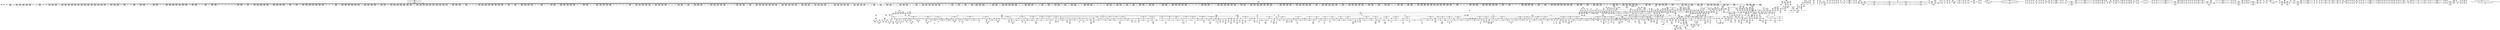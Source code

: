 digraph {
	CE0x41a58d0 [shape=record,shape=Mrecord,label="{CE0x41a58d0|_call_void_lock_acquire(%struct.lockdep_map*_%map,_i32_0,_i32_0,_i32_2,_i32_0,_%struct.lockdep_map*_null,_i64_ptrtoint_(i8*_blockaddress(_rcu_lock_acquire,_%__here)_to_i64))_#10,_!dbg_!27716|include/linux/rcupdate.h,418|*SummSource*}"]
	CE0x41181d0 [shape=record,shape=Mrecord,label="{CE0x41181d0|task_sid:tmp16|security/selinux/hooks.c,208|*SummSink*}"]
	CE0x40b1aa0 [shape=record,shape=Mrecord,label="{CE0x40b1aa0|i64*_getelementptr_inbounds_(_10_x_i64_,_10_x_i64_*___llvm_gcov_ctr265,_i64_0,_i64_8)|*Constant*|*SummSource*}"]
	CE0x41053e0 [shape=record,shape=Mrecord,label="{CE0x41053e0|2472:_%struct.cred*,_:_CRE_10552,10560_|*MultipleSource*|Function::task_sid&Arg::task::|Function::current_has_perm&Arg::tsk::|Function::selinux_task_kill&Arg::p::|security/selinux/hooks.c,208}"]
	CE0x4050030 [shape=record,shape=Mrecord,label="{CE0x4050030|i64_5|*Constant*}"]
	CE0x5123030 [shape=record,shape=Mrecord,label="{CE0x5123030|i64_1|*Constant*|*SummSource*}"]
	CE0x40687b0 [shape=record,shape=Mrecord,label="{CE0x40687b0|selinux_task_kill:call4|security/selinux/hooks.c,3666|*SummSource*}"]
	CE0x407c9c0 [shape=record,shape=Mrecord,label="{CE0x407c9c0|current_has_perm:perms|Function::current_has_perm&Arg::perms::|*SummSink*}"]
	CE0x41c3140 [shape=record,shape=Mrecord,label="{CE0x41c3140|task_sid:tmp13|security/selinux/hooks.c,208}"]
	CE0x4060560 [shape=record,shape=Mrecord,label="{CE0x4060560|GLOBAL:current_has_perm|*Constant*|*SummSource*}"]
	CE0x405e260 [shape=record,shape=Mrecord,label="{CE0x405e260|selinux_task_kill:sig|Function::selinux_task_kill&Arg::sig::|*SummSource*}"]
	CE0x4102120 [shape=record,shape=Mrecord,label="{CE0x4102120|2472:_%struct.cred*,_:_CRE_6560,6568_|*MultipleSource*|Function::task_sid&Arg::task::|Function::current_has_perm&Arg::tsk::|Function::selinux_task_kill&Arg::p::|security/selinux/hooks.c,208}"]
	CE0x41c83e0 [shape=record,shape=Mrecord,label="{CE0x41c83e0|__rcu_read_lock:bb|*SummSink*}"]
	CE0x40f3f50 [shape=record,shape=Mrecord,label="{CE0x40f3f50|2472:_%struct.cred*,_:_CRE_5904,5912_|*MultipleSource*|Function::task_sid&Arg::task::|Function::current_has_perm&Arg::tsk::|Function::selinux_task_kill&Arg::p::|security/selinux/hooks.c,208}"]
	CE0x41df670 [shape=record,shape=Mrecord,label="{CE0x41df670|i64*_getelementptr_inbounds_(_4_x_i64_,_4_x_i64_*___llvm_gcov_ctr129,_i64_0,_i64_0)|*Constant*|*SummSink*}"]
	CE0x40a5620 [shape=record,shape=Mrecord,label="{CE0x40a5620|2472:_%struct.cred*,_:_CRE_560,568_|*MultipleSource*|Function::task_sid&Arg::task::|Function::current_has_perm&Arg::tsk::|Function::selinux_task_kill&Arg::p::|security/selinux/hooks.c,208}"]
	CE0x4159e50 [shape=record,shape=Mrecord,label="{CE0x4159e50|rcu_read_unlock:tmp1|*SummSink*}"]
	CE0x40ea230 [shape=record,shape=Mrecord,label="{CE0x40ea230|2472:_%struct.cred*,_:_CRE_2914,2915_}"]
	CE0x40f1e10 [shape=record,shape=Mrecord,label="{CE0x40f1e10|2472:_%struct.cred*,_:_CRE_3136,3140_|*MultipleSource*|Function::task_sid&Arg::task::|Function::current_has_perm&Arg::tsk::|Function::selinux_task_kill&Arg::p::|security/selinux/hooks.c,208}"]
	CE0x40d6d10 [shape=record,shape=Mrecord,label="{CE0x40d6d10|2472:_%struct.cred*,_:_CRE_1840,1844_|*MultipleSource*|Function::task_sid&Arg::task::|Function::current_has_perm&Arg::tsk::|Function::selinux_task_kill&Arg::p::|security/selinux/hooks.c,208}"]
	CE0x40a0e70 [shape=record,shape=Mrecord,label="{CE0x40a0e70|cred_sid:tmp|*SummSink*}"]
	CE0x4087d80 [shape=record,shape=Mrecord,label="{CE0x4087d80|i16_2|*Constant*}"]
	CE0x41ab820 [shape=record,shape=Mrecord,label="{CE0x41ab820|i64*_getelementptr_inbounds_(_4_x_i64_,_4_x_i64_*___llvm_gcov_ctr133,_i64_0,_i64_1)|*Constant*|*SummSink*}"]
	CE0x40e7340 [shape=record,shape=Mrecord,label="{CE0x40e7340|2472:_%struct.cred*,_:_CRE_2808,2816_|*MultipleSource*|Function::task_sid&Arg::task::|Function::current_has_perm&Arg::tsk::|Function::selinux_task_kill&Arg::p::|security/selinux/hooks.c,208}"]
	CE0x40f0fd0 [shape=record,shape=Mrecord,label="{CE0x40f0fd0|2472:_%struct.cred*,_:_CRE_3104,3108_|*MultipleSource*|Function::task_sid&Arg::task::|Function::current_has_perm&Arg::tsk::|Function::selinux_task_kill&Arg::p::|security/selinux/hooks.c,208}"]
	CE0x41f59a0 [shape=record,shape=Mrecord,label="{CE0x41f59a0|get_current:tmp3}"]
	CE0x413bb80 [shape=record,shape=Mrecord,label="{CE0x413bb80|rcu_read_lock:if.end}"]
	CE0x4126750 [shape=record,shape=Mrecord,label="{CE0x4126750|current_sid:tmp18|security/selinux/hooks.c,218|*SummSource*}"]
	CE0x5cc09d0 [shape=record,shape=Mrecord,label="{CE0x5cc09d0|selinux_task_kill:tmp1|*SummSink*}"]
	CE0x40580e0 [shape=record,shape=Mrecord,label="{CE0x40580e0|__llvm_gcov_indirect_counter_increment:entry|*SummSink*}"]
	CE0x414c6e0 [shape=record,shape=Mrecord,label="{CE0x414c6e0|cred_sid:bb|*SummSource*}"]
	CE0x40acdf0 [shape=record,shape=Mrecord,label="{CE0x40acdf0|task_sid:call7|security/selinux/hooks.c,208|*SummSource*}"]
	CE0x41843d0 [shape=record,shape=Mrecord,label="{CE0x41843d0|__rcu_read_lock:tmp|*SummSink*}"]
	CE0x41d0880 [shape=record,shape=Mrecord,label="{CE0x41d0880|rcu_lock_release:bb|*SummSink*}"]
	CE0x4115290 [shape=record,shape=Mrecord,label="{CE0x4115290|rcu_lock_release:indirectgoto}"]
	CE0x40d4e70 [shape=record,shape=Mrecord,label="{CE0x40d4e70|2472:_%struct.cred*,_:_CRE_703,704_}"]
	CE0x410faf0 [shape=record,shape=Mrecord,label="{CE0x410faf0|current_sid:do.end|*SummSink*}"]
	CE0x40a27a0 [shape=record,shape=Mrecord,label="{CE0x40a27a0|task_sid:do.body|*SummSink*}"]
	CE0x41dd840 [shape=record,shape=Mrecord,label="{CE0x41dd840|get_current:tmp4|./arch/x86/include/asm/current.h,14|*SummSource*}"]
	CE0x40c97c0 [shape=record,shape=Mrecord,label="{CE0x40c97c0|2472:_%struct.cred*,_:_CRE_136,144_|*MultipleSource*|Function::task_sid&Arg::task::|Function::current_has_perm&Arg::tsk::|Function::selinux_task_kill&Arg::p::|security/selinux/hooks.c,208}"]
	CE0x4079de0 [shape=record,shape=Mrecord,label="{CE0x4079de0|selinux_task_kill:tmp12|security/selinux/hooks.c,3665|*SummSource*}"]
	CE0x40c85e0 [shape=record,shape=Mrecord,label="{CE0x40c85e0|task_sid:do.end6|*SummSource*}"]
	CE0x41d4460 [shape=record,shape=Mrecord,label="{CE0x41d4460|_call_void_asm_sideeffect_,_memory_,_dirflag_,_fpsr_,_flags_()_#3,_!dbg_!27711,_!srcloc_!27714|include/linux/rcupdate.h,244}"]
	CE0x41b0910 [shape=record,shape=Mrecord,label="{CE0x41b0910|__rcu_read_lock:do.body|*SummSource*}"]
	CE0x41deb30 [shape=record,shape=Mrecord,label="{CE0x41deb30|__preempt_count_sub:tmp|*SummSink*}"]
	CE0x40f5280 [shape=record,shape=Mrecord,label="{CE0x40f5280|2472:_%struct.cred*,_:_CRE_5968,5976_|*MultipleSource*|Function::task_sid&Arg::task::|Function::current_has_perm&Arg::tsk::|Function::selinux_task_kill&Arg::p::|security/selinux/hooks.c,208}"]
	CE0x40fb840 [shape=record,shape=Mrecord,label="{CE0x40fb840|2472:_%struct.cred*,_:_CRE_6324,6325_}"]
	CE0x4061160 [shape=record,shape=Mrecord,label="{CE0x4061160|current_has_perm:perms|Function::current_has_perm&Arg::perms::}"]
	CE0x40db110 [shape=record,shape=Mrecord,label="{CE0x40db110|2472:_%struct.cred*,_:_CRE_2080,2088_|*MultipleSource*|Function::task_sid&Arg::task::|Function::current_has_perm&Arg::tsk::|Function::selinux_task_kill&Arg::p::|security/selinux/hooks.c,208}"]
	CE0x40a3740 [shape=record,shape=Mrecord,label="{CE0x40a3740|2472:_%struct.cred*,_:_CRE_112,116_|*MultipleSource*|Function::task_sid&Arg::task::|Function::current_has_perm&Arg::tsk::|Function::selinux_task_kill&Arg::p::|security/selinux/hooks.c,208}"]
	CE0x40657d0 [shape=record,shape=Mrecord,label="{CE0x40657d0|signal_to_av:sig|Function::signal_to_av&Arg::sig::}"]
	CE0x405f640 [shape=record,shape=Mrecord,label="{CE0x405f640|selinux_task_kill:if.else5|*SummSource*}"]
	CE0x41dfd90 [shape=record,shape=Mrecord,label="{CE0x41dfd90|__preempt_count_add:tmp5|./arch/x86/include/asm/preempt.h,72}"]
	CE0x40e2680 [shape=record,shape=Mrecord,label="{CE0x40e2680|2472:_%struct.cred*,_:_CRE_2568,2576_|*MultipleSource*|Function::task_sid&Arg::task::|Function::current_has_perm&Arg::tsk::|Function::selinux_task_kill&Arg::p::|security/selinux/hooks.c,208}"]
	CE0x40d1cb0 [shape=record,shape=Mrecord,label="{CE0x40d1cb0|2472:_%struct.cred*,_:_CRE_576,584_|*MultipleSource*|Function::task_sid&Arg::task::|Function::current_has_perm&Arg::tsk::|Function::selinux_task_kill&Arg::p::|security/selinux/hooks.c,208}"]
	CE0x40fc2f0 [shape=record,shape=Mrecord,label="{CE0x40fc2f0|2472:_%struct.cred*,_:_CRE_6333,6334_}"]
	CE0x4061b40 [shape=record,shape=Mrecord,label="{CE0x4061b40|selinux_task_kill:tmp11|security/selinux/hooks.c,3665|*SummSink*}"]
	CE0x40d7a00 [shape=record,shape=Mrecord,label="{CE0x40d7a00|2472:_%struct.cred*,_:_CRE_1888,1896_|*MultipleSource*|Function::task_sid&Arg::task::|Function::current_has_perm&Arg::tsk::|Function::selinux_task_kill&Arg::p::|security/selinux/hooks.c,208}"]
	CE0x41012b0 [shape=record,shape=Mrecord,label="{CE0x41012b0|2472:_%struct.cred*,_:_CRE_6512,6520_|*MultipleSource*|Function::task_sid&Arg::task::|Function::current_has_perm&Arg::tsk::|Function::selinux_task_kill&Arg::p::|security/selinux/hooks.c,208}"]
	CE0x41a9030 [shape=record,shape=Mrecord,label="{CE0x41a9030|rcu_lock_acquire:tmp7|*SummSink*}"]
	CE0x415f130 [shape=record,shape=Mrecord,label="{CE0x415f130|rcu_read_unlock:tmp9|include/linux/rcupdate.h,933|*SummSource*}"]
	CE0x4065f00 [shape=record,shape=Mrecord,label="{CE0x4065f00|selinux_task_kill:tmp10|security/selinux/hooks.c,3665}"]
	CE0x40d08d0 [shape=record,shape=Mrecord,label="{CE0x40d08d0|task_sid:tobool4|security/selinux/hooks.c,208|*SummSource*}"]
	CE0x40ea5c0 [shape=record,shape=Mrecord,label="{CE0x40ea5c0|2472:_%struct.cred*,_:_CRE_2917,2918_}"]
	CE0x413ebc0 [shape=record,shape=Mrecord,label="{CE0x413ebc0|rcu_read_unlock:tmp8|include/linux/rcupdate.h,933}"]
	CE0x40d66b0 [shape=record,shape=Mrecord,label="{CE0x40d66b0|2472:_%struct.cred*,_:_CRE_1816,1817_|*MultipleSource*|Function::task_sid&Arg::task::|Function::current_has_perm&Arg::tsk::|Function::selinux_task_kill&Arg::p::|security/selinux/hooks.c,208}"]
	CE0x406aa70 [shape=record,shape=Mrecord,label="{CE0x406aa70|%struct.common_audit_data*_null|*Constant*|*SummSink*}"]
	CE0x40b1930 [shape=record,shape=Mrecord,label="{CE0x40b1930|_call_void___llvm_gcov_indirect_counter_increment(i32*___llvm_gcov_global_state_pred267,_i64**_getelementptr_inbounds_(_4_x_i64*_,_4_x_i64*_*___llvm_gcda_edge_table266,_i64_0,_i64_0)),_!dbg_!27721|security/selinux/hooks.c,1491|*SummSink*}"]
	CE0x4133830 [shape=record,shape=Mrecord,label="{CE0x4133830|rcu_read_lock:tmp3|*SummSource*}"]
	CE0x40e17a0 [shape=record,shape=Mrecord,label="{CE0x40e17a0|2472:_%struct.cred*,_:_CRE_2525,2526_}"]
	CE0x40f95d0 [shape=record,shape=Mrecord,label="{CE0x40f95d0|2472:_%struct.cred*,_:_CRE_6295,6296_}"]
	CE0x4154020 [shape=record,shape=Mrecord,label="{CE0x4154020|current_sid:tobool|security/selinux/hooks.c,218|*SummSource*}"]
	CE0x41a67b0 [shape=record,shape=Mrecord,label="{CE0x41a67b0|i32_2|*Constant*}"]
	CE0x4119e00 [shape=record,shape=Mrecord,label="{CE0x4119e00|task_sid:tmp8|security/selinux/hooks.c,208|*SummSource*}"]
	CE0x40c0580 [shape=record,shape=Mrecord,label="{CE0x40c0580|_call_void_rcu_read_lock()_#10,_!dbg_!27712|security/selinux/hooks.c,207}"]
	CE0x41ef740 [shape=record,shape=Mrecord,label="{CE0x41ef740|__preempt_count_sub:tmp7|./arch/x86/include/asm/preempt.h,78|*SummSink*}"]
	CE0x40fad90 [shape=record,shape=Mrecord,label="{CE0x40fad90|2472:_%struct.cred*,_:_CRE_6315,6316_}"]
	CE0x40c63a0 [shape=record,shape=Mrecord,label="{CE0x40c63a0|2472:_%struct.cred*,_:_CRE_376,384_|*MultipleSource*|Function::task_sid&Arg::task::|Function::current_has_perm&Arg::tsk::|Function::selinux_task_kill&Arg::p::|security/selinux/hooks.c,208}"]
	CE0x40b9130 [shape=record,shape=Mrecord,label="{CE0x40b9130|2472:_%struct.cred*,_:_CRE_312,320_|*MultipleSource*|Function::task_sid&Arg::task::|Function::current_has_perm&Arg::tsk::|Function::selinux_task_kill&Arg::p::|security/selinux/hooks.c,208}"]
	CE0x40c0000 [shape=record,shape=Mrecord,label="{CE0x40c0000|task_sid:tmp2}"]
	CE0x40a0ac0 [shape=record,shape=Mrecord,label="{CE0x40a0ac0|i32_17|*Constant*}"]
	CE0x40dbbe0 [shape=record,shape=Mrecord,label="{CE0x40dbbe0|2472:_%struct.cred*,_:_CRE_2120,2128_|*MultipleSource*|Function::task_sid&Arg::task::|Function::current_has_perm&Arg::tsk::|Function::selinux_task_kill&Arg::p::|security/selinux/hooks.c,208}"]
	CE0x40f8db0 [shape=record,shape=Mrecord,label="{CE0x40f8db0|2472:_%struct.cred*,_:_CRE_6289,6290_}"]
	CE0x407b740 [shape=record,shape=Mrecord,label="{CE0x407b740|signal_to_av:tmp8|security/selinux/hooks.c,1491}"]
	CE0x4110310 [shape=record,shape=Mrecord,label="{CE0x4110310|current_sid:land.lhs.true}"]
	CE0x407b8c0 [shape=record,shape=Mrecord,label="{CE0x407b8c0|signal_to_av:tmp8|security/selinux/hooks.c,1491|*SummSource*}"]
	CE0x41b0e50 [shape=record,shape=Mrecord,label="{CE0x41b0e50|i64*_getelementptr_inbounds_(_4_x_i64_,_4_x_i64_*___llvm_gcov_ctr130,_i64_0,_i64_0)|*Constant*}"]
	CE0x4115810 [shape=record,shape=Mrecord,label="{CE0x4115810|i64*_getelementptr_inbounds_(_4_x_i64_,_4_x_i64_*___llvm_gcov_ctr128,_i64_0,_i64_0)|*Constant*|*SummSink*}"]
	CE0x4157790 [shape=record,shape=Mrecord,label="{CE0x4157790|rcu_lock_acquire:tmp2|*SummSink*}"]
	CE0x4059800 [shape=record,shape=Mrecord,label="{CE0x4059800|task_sid:bb}"]
	CE0x4189f80 [shape=record,shape=Mrecord,label="{CE0x4189f80|current_sid:tmp16|security/selinux/hooks.c,218|*SummSource*}"]
	CE0x41af6a0 [shape=record,shape=Mrecord,label="{CE0x41af6a0|__preempt_count_sub:do.body|*SummSink*}"]
	CE0x4137680 [shape=record,shape=Mrecord,label="{CE0x4137680|rcu_read_lock:do.body|*SummSource*}"]
	CE0x41f0b60 [shape=record,shape=Mrecord,label="{CE0x41f0b60|GLOBAL:__preempt_count|Global_var:__preempt_count}"]
	CE0x40e6040 [shape=record,shape=Mrecord,label="{CE0x40e6040|2472:_%struct.cred*,_:_CRE_2744,2752_|*MultipleSource*|Function::task_sid&Arg::task::|Function::current_has_perm&Arg::tsk::|Function::selinux_task_kill&Arg::p::|security/selinux/hooks.c,208}"]
	CE0x406c2f0 [shape=record,shape=Mrecord,label="{CE0x406c2f0|GLOBAL:current_has_perm|*Constant*}"]
	CE0x41485d0 [shape=record,shape=Mrecord,label="{CE0x41485d0|i8*_getelementptr_inbounds_(_42_x_i8_,_42_x_i8_*_.str46,_i32_0,_i32_0)|*Constant*}"]
	CE0x40eaa80 [shape=record,shape=Mrecord,label="{CE0x40eaa80|2472:_%struct.cred*,_:_CRE_2921,2922_}"]
	CE0x4133fd0 [shape=record,shape=Mrecord,label="{CE0x4133fd0|i64*_getelementptr_inbounds_(_11_x_i64_,_11_x_i64_*___llvm_gcov_ctr127,_i64_0,_i64_0)|*Constant*|*SummSource*}"]
	CE0x41a8de0 [shape=record,shape=Mrecord,label="{CE0x41a8de0|rcu_lock_acquire:tmp7}"]
	CE0x41d1ed0 [shape=record,shape=Mrecord,label="{CE0x41d1ed0|rcu_lock_release:tmp4|include/linux/rcupdate.h,423|*SummSink*}"]
	CE0x41b3e20 [shape=record,shape=Mrecord,label="{CE0x41b3e20|__preempt_count_add:do.end}"]
	CE0x4102380 [shape=record,shape=Mrecord,label="{CE0x4102380|2472:_%struct.cred*,_:_CRE_6568,6576_|*MultipleSource*|Function::task_sid&Arg::task::|Function::current_has_perm&Arg::tsk::|Function::selinux_task_kill&Arg::p::|security/selinux/hooks.c,208}"]
	CE0x4076a20 [shape=record,shape=Mrecord,label="{CE0x4076a20|selinux_task_kill:tobool|security/selinux/hooks.c,3661}"]
	CE0x40ec960 [shape=record,shape=Mrecord,label="{CE0x40ec960|2472:_%struct.cred*,_:_CRE_2947,2948_}"]
	CE0x40e8610 [shape=record,shape=Mrecord,label="{CE0x40e8610|2472:_%struct.cred*,_:_CRE_2872,2876_|*MultipleSource*|Function::task_sid&Arg::task::|Function::current_has_perm&Arg::tsk::|Function::selinux_task_kill&Arg::p::|security/selinux/hooks.c,208}"]
	CE0x4152f80 [shape=record,shape=Mrecord,label="{CE0x4152f80|_call_void_mcount()_#3}"]
	CE0x415c460 [shape=record,shape=Mrecord,label="{CE0x415c460|current_sid:tmp2}"]
	CE0x407fb20 [shape=record,shape=Mrecord,label="{CE0x407fb20|__llvm_gcov_indirect_counter_increment:bb}"]
	CE0x4104000 [shape=record,shape=Mrecord,label="{CE0x4104000|2472:_%struct.cred*,_:_CRE_6660,6664_|*MultipleSource*|Function::task_sid&Arg::task::|Function::current_has_perm&Arg::tsk::|Function::selinux_task_kill&Arg::p::|security/selinux/hooks.c,208}"]
	CE0x40dfc50 [shape=record,shape=Mrecord,label="{CE0x40dfc50|2472:_%struct.cred*,_:_CRE_2416,2424_|*MultipleSource*|Function::task_sid&Arg::task::|Function::current_has_perm&Arg::tsk::|Function::selinux_task_kill&Arg::p::|security/selinux/hooks.c,208}"]
	CE0x40b1590 [shape=record,shape=Mrecord,label="{CE0x40b1590|task_sid:tmp10|security/selinux/hooks.c,208|*SummSource*}"]
	CE0x40b6c50 [shape=record,shape=Mrecord,label="{CE0x40b6c50|i32_8|*Constant*|*SummSink*}"]
	CE0x4188980 [shape=record,shape=Mrecord,label="{CE0x4188980|current_sid:tmp21|security/selinux/hooks.c,218}"]
	CE0x40d6f60 [shape=record,shape=Mrecord,label="{CE0x40d6f60|2472:_%struct.cred*,_:_CRE_1848,1856_|*MultipleSource*|Function::task_sid&Arg::task::|Function::current_has_perm&Arg::tsk::|Function::selinux_task_kill&Arg::p::|security/selinux/hooks.c,208}"]
	CE0x40f73f0 [shape=record,shape=Mrecord,label="{CE0x40f73f0|2472:_%struct.cred*,_:_CRE_6200,6208_|*MultipleSource*|Function::task_sid&Arg::task::|Function::current_has_perm&Arg::tsk::|Function::selinux_task_kill&Arg::p::|security/selinux/hooks.c,208}"]
	CE0x40a6020 [shape=record,shape=Mrecord,label="{CE0x40a6020|GLOBAL:lockdep_rcu_suspicious|*Constant*}"]
	CE0x405dbc0 [shape=record,shape=Mrecord,label="{CE0x405dbc0|i64*_getelementptr_inbounds_(_10_x_i64_,_10_x_i64_*___llvm_gcov_ctr290,_i64_0,_i64_0)|*Constant*}"]
	CE0x4188e90 [shape=record,shape=Mrecord,label="{CE0x4188e90|current_sid:security|security/selinux/hooks.c,218}"]
	CE0x41b12d0 [shape=record,shape=Mrecord,label="{CE0x41b12d0|__rcu_read_lock:tmp5|include/linux/rcupdate.h,239}"]
	CE0x40f9700 [shape=record,shape=Mrecord,label="{CE0x40f9700|2472:_%struct.cred*,_:_CRE_6296,6297_}"]
	CE0x4142190 [shape=record,shape=Mrecord,label="{CE0x4142190|rcu_read_lock:tmp8|include/linux/rcupdate.h,882|*SummSink*}"]
	CE0x40cfe10 [shape=record,shape=Mrecord,label="{CE0x40cfe10|task_sid:tmp12|security/selinux/hooks.c,208|*SummSink*}"]
	CE0x41541c0 [shape=record,shape=Mrecord,label="{CE0x41541c0|rcu_read_unlock:bb}"]
	CE0x41b3380 [shape=record,shape=Mrecord,label="{CE0x41b3380|get_current:tmp1|*SummSink*}"]
	CE0x41def60 [shape=record,shape=Mrecord,label="{CE0x41def60|__preempt_count_sub:tmp|*SummSource*}"]
	CE0x41358f0 [shape=record,shape=Mrecord,label="{CE0x41358f0|i32_0|*Constant*}"]
	CE0x4146250 [shape=record,shape=Mrecord,label="{CE0x4146250|rcu_read_lock:tmp16|include/linux/rcupdate.h,882|*SummSource*}"]
	CE0x40fb4b0 [shape=record,shape=Mrecord,label="{CE0x40fb4b0|2472:_%struct.cred*,_:_CRE_6321,6322_}"]
	CE0x40cb0e0 [shape=record,shape=Mrecord,label="{CE0x40cb0e0|2472:_%struct.cred*,_:_CRE_32,40_|*MultipleSource*|Function::task_sid&Arg::task::|Function::current_has_perm&Arg::tsk::|Function::selinux_task_kill&Arg::p::|security/selinux/hooks.c,208}"]
	CE0x41e9ee0 [shape=record,shape=Mrecord,label="{CE0x41e9ee0|_call_void_mcount()_#3|*SummSource*}"]
	CE0x415f8e0 [shape=record,shape=Mrecord,label="{CE0x415f8e0|rcu_read_unlock:tobool1|include/linux/rcupdate.h,933|*SummSource*}"]
	CE0x40eb2d0 [shape=record,shape=Mrecord,label="{CE0x40eb2d0|2472:_%struct.cred*,_:_CRE_2928,2929_}"]
	CE0x41d44d0 [shape=record,shape=Mrecord,label="{CE0x41d44d0|__rcu_read_unlock:tmp5|include/linux/rcupdate.h,244}"]
	CE0x40fb5e0 [shape=record,shape=Mrecord,label="{CE0x40fb5e0|2472:_%struct.cred*,_:_CRE_6322,6323_}"]
	CE0x4077d70 [shape=record,shape=Mrecord,label="{CE0x4077d70|__llvm_gcov_indirect_counter_increment:predecessor|Function::__llvm_gcov_indirect_counter_increment&Arg::predecessor::|*SummSink*}"]
	CE0x41b9390 [shape=record,shape=Mrecord,label="{CE0x41b9390|i64*_getelementptr_inbounds_(_4_x_i64_,_4_x_i64_*___llvm_gcov_ctr128,_i64_0,_i64_0)|*Constant*}"]
	CE0x407fd80 [shape=record,shape=Mrecord,label="{CE0x407fd80|__llvm_gcov_indirect_counter_increment:pred}"]
	CE0x40a6b60 [shape=record,shape=Mrecord,label="{CE0x40a6b60|i8*_getelementptr_inbounds_(_41_x_i8_,_41_x_i8_*_.str44,_i32_0,_i32_0)|*Constant*}"]
	CE0x40c2aa0 [shape=record,shape=Mrecord,label="{CE0x40c2aa0|2472:_%struct.cred*,_:_CRE_176,184_|*MultipleSource*|Function::task_sid&Arg::task::|Function::current_has_perm&Arg::tsk::|Function::selinux_task_kill&Arg::p::|security/selinux/hooks.c,208}"]
	CE0x4115590 [shape=record,shape=Mrecord,label="{CE0x4115590|rcu_lock_release:bb}"]
	CE0x40a9060 [shape=record,shape=Mrecord,label="{CE0x40a9060|_call_void_lockdep_rcu_suspicious(i8*_getelementptr_inbounds_(_25_x_i8_,_25_x_i8_*_.str3,_i32_0,_i32_0),_i32_208,_i8*_getelementptr_inbounds_(_41_x_i8_,_41_x_i8_*_.str44,_i32_0,_i32_0))_#10,_!dbg_!27732|security/selinux/hooks.c,208|*SummSink*}"]
	CE0x4067f10 [shape=record,shape=Mrecord,label="{CE0x4067f10|i64**_getelementptr_inbounds_(_4_x_i64*_,_4_x_i64*_*___llvm_gcda_edge_table266,_i64_0,_i64_1)|*Constant*|*SummSink*}"]
	CE0x41dd270 [shape=record,shape=Mrecord,label="{CE0x41dd270|get_current:bb|*SummSource*}"]
	CE0x41dc0c0 [shape=record,shape=Mrecord,label="{CE0x41dc0c0|__preempt_count_add:tmp4|./arch/x86/include/asm/preempt.h,72|*SummSource*}"]
	CE0x40a7170 [shape=record,shape=Mrecord,label="{CE0x40a7170|i64*_getelementptr_inbounds_(_13_x_i64_,_13_x_i64_*___llvm_gcov_ctr126,_i64_0,_i64_9)|*Constant*}"]
	CE0x410ec10 [shape=record,shape=Mrecord,label="{CE0x410ec10|current_sid:land.lhs.true2}"]
	CE0x4051c70 [shape=record,shape=Mrecord,label="{CE0x4051c70|COLLAPSED:_GCMRE___llvm_gcov_ctr265_internal_global_10_x_i64_zeroinitializer:_elem_0:default:}"]
	CE0x40d5c70 [shape=record,shape=Mrecord,label="{CE0x40d5c70|2472:_%struct.cred*,_:_CRE_768,772_|*MultipleSource*|Function::task_sid&Arg::task::|Function::current_has_perm&Arg::tsk::|Function::selinux_task_kill&Arg::p::|security/selinux/hooks.c,208}"]
	CE0x4135010 [shape=record,shape=Mrecord,label="{CE0x4135010|rcu_read_lock:tmp}"]
	CE0x40a7fd0 [shape=record,shape=Mrecord,label="{CE0x40a7fd0|task_sid:tmp19|security/selinux/hooks.c,208}"]
	CE0x410f4b0 [shape=record,shape=Mrecord,label="{CE0x410f4b0|current_sid:tmp6|security/selinux/hooks.c,218}"]
	CE0x40c7830 [shape=record,shape=Mrecord,label="{CE0x40c7830|rcu_lock_acquire:entry|*SummSource*}"]
	CE0x4103420 [shape=record,shape=Mrecord,label="{CE0x4103420|2472:_%struct.cred*,_:_CRE_6632,6640_|*MultipleSource*|Function::task_sid&Arg::task::|Function::current_has_perm&Arg::tsk::|Function::selinux_task_kill&Arg::p::|security/selinux/hooks.c,208}"]
	CE0x407c620 [shape=record,shape=Mrecord,label="{CE0x407c620|i32_8|*Constant*}"]
	CE0x405e480 [shape=record,shape=Mrecord,label="{CE0x405e480|selinux_task_kill:tmp3|security/selinux/hooks.c,3661}"]
	CE0x414fc50 [shape=record,shape=Mrecord,label="{CE0x414fc50|_call_void_mcount()_#3|*SummSource*}"]
	CE0x407dff0 [shape=record,shape=Mrecord,label="{CE0x407dff0|_ret_i32_%rc.0,_!dbg_!27734|security/selinux/hooks.c,3670|*SummSource*}"]
	CE0x41576b0 [shape=record,shape=Mrecord,label="{CE0x41576b0|rcu_lock_acquire:tmp2}"]
	CE0x40fc7b0 [shape=record,shape=Mrecord,label="{CE0x40fc7b0|2472:_%struct.cred*,_:_CRE_6337,6338_}"]
	CE0x41dc9e0 [shape=record,shape=Mrecord,label="{CE0x41dc9e0|__preempt_count_sub:do.body}"]
	CE0x41d6ef0 [shape=record,shape=Mrecord,label="{CE0x41d6ef0|_call_void_mcount()_#3|*SummSink*}"]
	CE0x40ca500 [shape=record,shape=Mrecord,label="{CE0x40ca500|i64*_getelementptr_inbounds_(_2_x_i64_,_2_x_i64_*___llvm_gcov_ctr131,_i64_0,_i64_1)|*Constant*|*SummSource*}"]
	CE0x40d1300 [shape=record,shape=Mrecord,label="{CE0x40d1300|i64_7|*Constant*|*SummSink*}"]
	CE0x407fa10 [shape=record,shape=Mrecord,label="{CE0x407fa10|i32_0|*Constant*}"]
	CE0x41df3a0 [shape=record,shape=Mrecord,label="{CE0x41df3a0|i64*_getelementptr_inbounds_(_4_x_i64_,_4_x_i64_*___llvm_gcov_ctr129,_i64_0,_i64_1)|*Constant*|*SummSource*}"]
	CE0x40ba480 [shape=record,shape=Mrecord,label="{CE0x40ba480|task_sid:do.body5}"]
	CE0x40a16c0 [shape=record,shape=Mrecord,label="{CE0x40a16c0|2472:_%struct.cred*,_:_CRE_96,104_|*MultipleSource*|Function::task_sid&Arg::task::|Function::current_has_perm&Arg::tsk::|Function::selinux_task_kill&Arg::p::|security/selinux/hooks.c,208}"]
	CE0x4110210 [shape=record,shape=Mrecord,label="{CE0x4110210|__rcu_read_lock:tmp2|*SummSink*}"]
	CE0x4117150 [shape=record,shape=Mrecord,label="{CE0x4117150|task_sid:tmp5|security/selinux/hooks.c,208}"]
	CE0x41f1d00 [shape=record,shape=Mrecord,label="{CE0x41f1d00|__preempt_count_add:do.end|*SummSource*}"]
	CE0x413d900 [shape=record,shape=Mrecord,label="{CE0x413d900|i64_0|*Constant*}"]
	CE0x40c2f60 [shape=record,shape=Mrecord,label="{CE0x40c2f60|avc_has_perm:tsid|Function::avc_has_perm&Arg::tsid::}"]
	CE0x4060f20 [shape=record,shape=Mrecord,label="{CE0x4060f20|_ret_i32_%call2,_!dbg_!27718|security/selinux/hooks.c,1544}"]
	CE0x407e6f0 [shape=record,shape=Mrecord,label="{CE0x407e6f0|signal_to_av:sw.bb1}"]
	CE0x4161fe0 [shape=record,shape=Mrecord,label="{CE0x4161fe0|rcu_read_unlock:tmp18|include/linux/rcupdate.h,933|*SummSource*}"]
	CE0x41ec790 [shape=record,shape=Mrecord,label="{CE0x41ec790|__preempt_count_sub:tmp5|./arch/x86/include/asm/preempt.h,77|*SummSink*}"]
	CE0x4158c10 [shape=record,shape=Mrecord,label="{CE0x4158c10|__preempt_count_add:entry|*SummSource*}"]
	CE0x40be160 [shape=record,shape=Mrecord,label="{CE0x40be160|2472:_%struct.cred*,_:_CRE_344,352_|*MultipleSource*|Function::task_sid&Arg::task::|Function::current_has_perm&Arg::tsk::|Function::selinux_task_kill&Arg::p::|security/selinux/hooks.c,208}"]
	CE0x40619a0 [shape=record,shape=Mrecord,label="{CE0x40619a0|selinux_task_kill:tmp11|security/selinux/hooks.c,3665}"]
	"CONST[source:0(mediator),value:0(static)][purpose:{operation}][SnkIdx:3]"
	CE0x40f08e0 [shape=record,shape=Mrecord,label="{CE0x40f08e0|2472:_%struct.cred*,_:_CRE_3080,3084_|*MultipleSource*|Function::task_sid&Arg::task::|Function::current_has_perm&Arg::tsk::|Function::selinux_task_kill&Arg::p::|security/selinux/hooks.c,208}"]
	CE0x40a4390 [shape=record,shape=Mrecord,label="{CE0x40a4390|signal_to_av:sw.default|*SummSource*}"]
	CE0x4136570 [shape=record,shape=Mrecord,label="{CE0x4136570|rcu_read_unlock:tmp15|include/linux/rcupdate.h,933}"]
	CE0x4127260 [shape=record,shape=Mrecord,label="{CE0x4127260|i64*_getelementptr_inbounds_(_11_x_i64_,_11_x_i64_*___llvm_gcov_ctr125,_i64_0,_i64_10)|*Constant*|*SummSink*}"]
	CE0x41c8030 [shape=record,shape=Mrecord,label="{CE0x41c8030|__rcu_read_lock:bb}"]
	CE0x41bb140 [shape=record,shape=Mrecord,label="{CE0x41bb140|__preempt_count_sub:val|Function::__preempt_count_sub&Arg::val::|*SummSource*}"]
	CE0x4136950 [shape=record,shape=Mrecord,label="{CE0x4136950|rcu_read_unlock:tmp15|include/linux/rcupdate.h,933|*SummSink*}"]
	CE0x40a9ac0 [shape=record,shape=Mrecord,label="{CE0x40a9ac0|i64*_getelementptr_inbounds_(_13_x_i64_,_13_x_i64_*___llvm_gcov_ctr126,_i64_0,_i64_10)|*Constant*}"]
	CE0x415a580 [shape=record,shape=Mrecord,label="{CE0x415a580|rcu_read_unlock:tmp6|include/linux/rcupdate.h,933}"]
	CE0x40bd130 [shape=record,shape=Mrecord,label="{CE0x40bd130|2472:_%struct.cred*,_:_CRE_248,256_|*MultipleSource*|Function::task_sid&Arg::task::|Function::current_has_perm&Arg::tsk::|Function::selinux_task_kill&Arg::p::|security/selinux/hooks.c,208}"]
	CE0x40b4db0 [shape=record,shape=Mrecord,label="{CE0x40b4db0|__preempt_count_add:tmp3|*SummSink*}"]
	CE0x40d5e90 [shape=record,shape=Mrecord,label="{CE0x40d5e90|2472:_%struct.cred*,_:_CRE_772,776_|*MultipleSource*|Function::task_sid&Arg::task::|Function::current_has_perm&Arg::tsk::|Function::selinux_task_kill&Arg::p::|security/selinux/hooks.c,208}"]
	CE0x410f9a0 [shape=record,shape=Mrecord,label="{CE0x410f9a0|current_sid:do.end|*SummSource*}"]
	CE0x4149a20 [shape=record,shape=Mrecord,label="{CE0x4149a20|rcu_read_lock:tmp18|include/linux/rcupdate.h,882|*SummSink*}"]
	CE0x41a9410 [shape=record,shape=Mrecord,label="{CE0x41a9410|i8*_undef|*Constant*|*SummSink*}"]
	CE0x405dcf0 [shape=record,shape=Mrecord,label="{CE0x405dcf0|selinux_task_kill:tobool|security/selinux/hooks.c,3661|*SummSink*}"]
	CE0x40c0a30 [shape=record,shape=Mrecord,label="{CE0x40c0a30|GLOBAL:task_sid|*Constant*}"]
	CE0x41b2fb0 [shape=record,shape=Mrecord,label="{CE0x41b2fb0|__rcu_read_unlock:bb|*SummSource*}"]
	CE0x4146fb0 [shape=record,shape=Mrecord,label="{CE0x4146fb0|i64*_getelementptr_inbounds_(_11_x_i64_,_11_x_i64_*___llvm_gcov_ctr127,_i64_0,_i64_8)|*Constant*|*SummSink*}"]
	CE0x40d9790 [shape=record,shape=Mrecord,label="{CE0x40d9790|2472:_%struct.cred*,_:_CRE_2016,2020_|*MultipleSource*|Function::task_sid&Arg::task::|Function::current_has_perm&Arg::tsk::|Function::selinux_task_kill&Arg::p::|security/selinux/hooks.c,208}"]
	CE0x406c890 [shape=record,shape=Mrecord,label="{CE0x406c890|COLLAPSED:_GCMRE___llvm_gcov_ctr290_internal_global_10_x_i64_zeroinitializer:_elem_0:default:}"]
	CE0x40c52c0 [shape=record,shape=Mrecord,label="{CE0x40c52c0|__llvm_gcov_indirect_counter_increment:tmp|*SummSink*}"]
	CE0x40df9f0 [shape=record,shape=Mrecord,label="{CE0x40df9f0|2472:_%struct.cred*,_:_CRE_2408,2416_|*MultipleSource*|Function::task_sid&Arg::task::|Function::current_has_perm&Arg::tsk::|Function::selinux_task_kill&Arg::p::|security/selinux/hooks.c,208}"]
	CE0x41b2d30 [shape=record,shape=Mrecord,label="{CE0x41b2d30|_call_void_mcount()_#3|*SummSource*}"]
	CE0x4071ec0 [shape=record,shape=Mrecord,label="{CE0x4071ec0|GLOBAL:task_sid|*Constant*|*SummSink*}"]
	CE0x40e8d60 [shape=record,shape=Mrecord,label="{CE0x40e8d60|2472:_%struct.cred*,_:_CRE_2888,2896_|*MultipleSource*|Function::task_sid&Arg::task::|Function::current_has_perm&Arg::tsk::|Function::selinux_task_kill&Arg::p::|security/selinux/hooks.c,208}"]
	CE0x41f32b0 [shape=record,shape=Mrecord,label="{CE0x41f32b0|get_current:tmp2|*SummSink*}"]
	CE0x41500b0 [shape=record,shape=Mrecord,label="{CE0x41500b0|_call_void_asm_sideeffect_,_memory_,_dirflag_,_fpsr_,_flags_()_#3,_!dbg_!27714,_!srcloc_!27715|include/linux/rcupdate.h,239|*SummSink*}"]
	CE0x40b0540 [shape=record,shape=Mrecord,label="{CE0x40b0540|i64*_getelementptr_inbounds_(_10_x_i64_,_10_x_i64_*___llvm_gcov_ctr265,_i64_0,_i64_7)|*Constant*|*SummSink*}"]
	CE0x4163b00 [shape=record,shape=Mrecord,label="{CE0x4163b00|__rcu_read_unlock:tmp1|*SummSource*}"]
	CE0x41b9530 [shape=record,shape=Mrecord,label="{CE0x41b9530|__rcu_read_unlock:tmp1}"]
	CE0x40592d0 [shape=record,shape=Mrecord,label="{CE0x40592d0|selinux_task_kill:tmp9|security/selinux/hooks.c,3664}"]
	CE0x4162810 [shape=record,shape=Mrecord,label="{CE0x4162810|current_sid:tmp2|*SummSource*}"]
	CE0x40e4d40 [shape=record,shape=Mrecord,label="{CE0x40e4d40|2472:_%struct.cred*,_:_CRE_2692,2696_|*MultipleSource*|Function::task_sid&Arg::task::|Function::current_has_perm&Arg::tsk::|Function::selinux_task_kill&Arg::p::|security/selinux/hooks.c,208}"]
	CE0x40bd4d0 [shape=record,shape=Mrecord,label="{CE0x40bd4d0|__llvm_gcov_indirect_counter_increment:tmp2|*SummSink*}"]
	CE0x4153f50 [shape=record,shape=Mrecord,label="{CE0x4153f50|current_sid:tobool|security/selinux/hooks.c,218|*SummSink*}"]
	CE0x4187f40 [shape=record,shape=Mrecord,label="{CE0x4187f40|i32_78|*Constant*}"]
	CE0x4061a10 [shape=record,shape=Mrecord,label="{CE0x4061a10|selinux_task_kill:tmp11|security/selinux/hooks.c,3665|*SummSource*}"]
	CE0x41c1ab0 [shape=record,shape=Mrecord,label="{CE0x41c1ab0|rcu_lock_acquire:tmp6}"]
	CE0x41058c0 [shape=record,shape=Mrecord,label="{CE0x41058c0|2472:_%struct.cred*,_:_CRE_10568,10572_|*MultipleSource*|Function::task_sid&Arg::task::|Function::current_has_perm&Arg::tsk::|Function::selinux_task_kill&Arg::p::|security/selinux/hooks.c,208}"]
	CE0x40bc370 [shape=record,shape=Mrecord,label="{CE0x40bc370|_call_void_mcount()_#3|*SummSink*}"]
	CE0x4154150 [shape=record,shape=Mrecord,label="{CE0x4154150|rcu_read_unlock:if.end|*SummSink*}"]
	CE0x40e4fa0 [shape=record,shape=Mrecord,label="{CE0x40e4fa0|2472:_%struct.cred*,_:_CRE_2696,2704_|*MultipleSource*|Function::task_sid&Arg::task::|Function::current_has_perm&Arg::tsk::|Function::selinux_task_kill&Arg::p::|security/selinux/hooks.c,208}"]
	CE0x4189ce0 [shape=record,shape=Mrecord,label="{CE0x4189ce0|current_sid:tmp16|security/selinux/hooks.c,218}"]
	CE0x412c920 [shape=record,shape=Mrecord,label="{CE0x412c920|current_sid:tmp22|security/selinux/hooks.c,218|*SummSource*}"]
	CE0x413cf80 [shape=record,shape=Mrecord,label="{CE0x413cf80|cred_sid:tmp6|security/selinux/hooks.c,197}"]
	CE0x40e5b80 [shape=record,shape=Mrecord,label="{CE0x40e5b80|2472:_%struct.cred*,_:_CRE_2728,2736_|*MultipleSource*|Function::task_sid&Arg::task::|Function::current_has_perm&Arg::tsk::|Function::selinux_task_kill&Arg::p::|security/selinux/hooks.c,208}"]
	CE0x406aa00 [shape=record,shape=Mrecord,label="{CE0x406aa00|%struct.common_audit_data*_null|*Constant*|*SummSource*}"]
	CE0x40b8f10 [shape=record,shape=Mrecord,label="{CE0x40b8f10|2472:_%struct.cred*,_:_CRE_304,312_|*MultipleSource*|Function::task_sid&Arg::task::|Function::current_has_perm&Arg::tsk::|Function::selinux_task_kill&Arg::p::|security/selinux/hooks.c,208}"]
	CE0x4064b30 [shape=record,shape=Mrecord,label="{CE0x4064b30|task_sid:land.lhs.true2|*SummSink*}"]
	CE0x40a8bf0 [shape=record,shape=Mrecord,label="{CE0x40a8bf0|_call_void_lockdep_rcu_suspicious(i8*_getelementptr_inbounds_(_25_x_i8_,_25_x_i8_*_.str3,_i32_0,_i32_0),_i32_208,_i8*_getelementptr_inbounds_(_41_x_i8_,_41_x_i8_*_.str44,_i32_0,_i32_0))_#10,_!dbg_!27732|security/selinux/hooks.c,208}"]
	CE0x40dbe00 [shape=record,shape=Mrecord,label="{CE0x40dbe00|2472:_%struct.cred*,_:_CRE_2128,2136_|*MultipleSource*|Function::task_sid&Arg::task::|Function::current_has_perm&Arg::tsk::|Function::selinux_task_kill&Arg::p::|security/selinux/hooks.c,208}"]
	CE0x41de640 [shape=record,shape=Mrecord,label="{CE0x41de640|i64*_getelementptr_inbounds_(_4_x_i64_,_4_x_i64_*___llvm_gcov_ctr129,_i64_0,_i64_3)|*Constant*|*SummSource*}"]
	CE0x40d4900 [shape=record,shape=Mrecord,label="{CE0x40d4900|2472:_%struct.cred*,_:_CRE_697,698_}"]
	CE0x4104e10 [shape=record,shape=Mrecord,label="{CE0x4104e10|2472:_%struct.cred*,_:_CRE_10536,10544_|*MultipleSource*|Function::task_sid&Arg::task::|Function::current_has_perm&Arg::tsk::|Function::selinux_task_kill&Arg::p::|security/selinux/hooks.c,208}"]
	CE0x4162110 [shape=record,shape=Mrecord,label="{CE0x4162110|rcu_read_unlock:tmp18|include/linux/rcupdate.h,933|*SummSink*}"]
	CE0x40d7c20 [shape=record,shape=Mrecord,label="{CE0x40d7c20|2472:_%struct.cred*,_:_CRE_1896,1900_|*MultipleSource*|Function::task_sid&Arg::task::|Function::current_has_perm&Arg::tsk::|Function::selinux_task_kill&Arg::p::|security/selinux/hooks.c,208}"]
	CE0x415fc90 [shape=record,shape=Mrecord,label="{CE0x415fc90|COLLAPSED:_GCMRE___llvm_gcov_ctr125_internal_global_11_x_i64_zeroinitializer:_elem_0:default:}"]
	CE0x412fb30 [shape=record,shape=Mrecord,label="{CE0x412fb30|task_sid:do.end6}"]
	CE0x40ff690 [shape=record,shape=Mrecord,label="{CE0x40ff690|2472:_%struct.cred*,_:_CRE_6440,6448_|*MultipleSource*|Function::task_sid&Arg::task::|Function::current_has_perm&Arg::tsk::|Function::selinux_task_kill&Arg::p::|security/selinux/hooks.c,208}"]
	CE0x4076220 [shape=record,shape=Mrecord,label="{CE0x4076220|selinux_task_kill:tmp3|security/selinux/hooks.c,3661|*SummSink*}"]
	CE0x40b2bf0 [shape=record,shape=Mrecord,label="{CE0x40b2bf0|__llvm_gcov_indirect_counter_increment:tmp6}"]
	CE0x40fc420 [shape=record,shape=Mrecord,label="{CE0x40fc420|2472:_%struct.cred*,_:_CRE_6334,6335_}"]
	CE0x40fe300 [shape=record,shape=Mrecord,label="{CE0x40fe300|2472:_%struct.cred*,_:_CRE_6360,6368_|*MultipleSource*|Function::task_sid&Arg::task::|Function::current_has_perm&Arg::tsk::|Function::selinux_task_kill&Arg::p::|security/selinux/hooks.c,208}"]
	CE0x41c1ee0 [shape=record,shape=Mrecord,label="{CE0x41c1ee0|GLOBAL:__llvm_gcov_ctr126|Global_var:__llvm_gcov_ctr126}"]
	CE0x40d44f0 [shape=record,shape=Mrecord,label="{CE0x40d44f0|2472:_%struct.cred*,_:_CRE_691,692_}"]
	CE0x40b25f0 [shape=record,shape=Mrecord,label="{CE0x40b25f0|__llvm_gcov_indirect_counter_increment:tmp5|*SummSource*}"]
	CE0x411aa20 [shape=record,shape=Mrecord,label="{CE0x411aa20|task_sid:tmp9|security/selinux/hooks.c,208|*SummSource*}"]
	CE0x4088200 [shape=record,shape=Mrecord,label="{CE0x4088200|%struct.common_audit_data*_null|*Constant*}"]
	"CONST[source:0(mediator),value:2(dynamic)][purpose:{subject}][SrcIdx:9]"
	CE0x40ebeb0 [shape=record,shape=Mrecord,label="{CE0x40ebeb0|2472:_%struct.cred*,_:_CRE_2938,2939_}"]
	CE0x4100240 [shape=record,shape=Mrecord,label="{CE0x4100240|2472:_%struct.cred*,_:_CRE_6474,6476_|*MultipleSource*|Function::task_sid&Arg::task::|Function::current_has_perm&Arg::tsk::|Function::selinux_task_kill&Arg::p::|security/selinux/hooks.c,208}"]
	CE0x405e030 [shape=record,shape=Mrecord,label="{CE0x405e030|selinux_task_kill:tobool1|security/selinux/hooks.c,3665|*SummSource*}"]
	CE0x40fdd10 [shape=record,shape=Mrecord,label="{CE0x40fdd10|2472:_%struct.cred*,_:_CRE_6355,6356_}"]
	CE0x4073610 [shape=record,shape=Mrecord,label="{CE0x4073610|_ret_i32_%perm.0,_!dbg_!27724|security/selinux/hooks.c,1495|*SummSink*}"]
	CE0x4113e10 [shape=record,shape=Mrecord,label="{CE0x4113e10|current_sid:tmp12|security/selinux/hooks.c,218|*SummSource*}"]
	CE0x40e37e0 [shape=record,shape=Mrecord,label="{CE0x40e37e0|2472:_%struct.cred*,_:_CRE_2600,2608_|*MultipleSource*|Function::task_sid&Arg::task::|Function::current_has_perm&Arg::tsk::|Function::selinux_task_kill&Arg::p::|security/selinux/hooks.c,208}"]
	CE0x41432e0 [shape=record,shape=Mrecord,label="{CE0x41432e0|rcu_read_lock:tmp10|include/linux/rcupdate.h,882|*SummSink*}"]
	CE0x414fce0 [shape=record,shape=Mrecord,label="{CE0x414fce0|_call_void_mcount()_#3|*SummSink*}"]
	CE0x40ac3e0 [shape=record,shape=Mrecord,label="{CE0x40ac3e0|task_sid:call7|security/selinux/hooks.c,208}"]
	CE0x41b0000 [shape=record,shape=Mrecord,label="{CE0x41b0000|i64*_getelementptr_inbounds_(_4_x_i64_,_4_x_i64_*___llvm_gcov_ctr130,_i64_0,_i64_2)|*Constant*|*SummSource*}"]
	CE0x4139090 [shape=record,shape=Mrecord,label="{CE0x4139090|_call_void_rcu_lock_acquire(%struct.lockdep_map*_rcu_lock_map)_#10,_!dbg_!27711|include/linux/rcupdate.h,881}"]
	CE0x40bc6f0 [shape=record,shape=Mrecord,label="{CE0x40bc6f0|task_sid:tmp2|*SummSink*}"]
	CE0x40e2e60 [shape=record,shape=Mrecord,label="{CE0x40e2e60|2472:_%struct.cred*,_:_CRE_2592,2594_|*MultipleSource*|Function::task_sid&Arg::task::|Function::current_has_perm&Arg::tsk::|Function::selinux_task_kill&Arg::p::|security/selinux/hooks.c,208}"]
	CE0x414a460 [shape=record,shape=Mrecord,label="{CE0x414a460|_call_void_lockdep_rcu_suspicious(i8*_getelementptr_inbounds_(_25_x_i8_,_25_x_i8_*_.str45,_i32_0,_i32_0),_i32_883,_i8*_getelementptr_inbounds_(_42_x_i8_,_42_x_i8_*_.str46,_i32_0,_i32_0))_#10,_!dbg_!27728|include/linux/rcupdate.h,882|*SummSink*}"]
	CE0x41af960 [shape=record,shape=Mrecord,label="{CE0x41af960|__preempt_count_sub:do.end|*SummSource*}"]
	CE0x40b5370 [shape=record,shape=Mrecord,label="{CE0x40b5370|__preempt_count_add:bb}"]
	CE0x41c4aa0 [shape=record,shape=Mrecord,label="{CE0x41c4aa0|task_sid:tmp19|security/selinux/hooks.c,208}"]
	CE0x40708e0 [shape=record,shape=Mrecord,label="{CE0x40708e0|GLOBAL:signal_to_av|*Constant*}"]
	CE0x4084bf0 [shape=record,shape=Mrecord,label="{CE0x4084bf0|rcu_read_unlock:entry|*SummSource*}"]
	CE0x4140040 [shape=record,shape=Mrecord,label="{CE0x4140040|rcu_read_lock:call|include/linux/rcupdate.h,882|*SummSource*}"]
	CE0x41d1df0 [shape=record,shape=Mrecord,label="{CE0x41d1df0|rcu_lock_release:tmp4|include/linux/rcupdate.h,423}"]
	CE0x40ea6f0 [shape=record,shape=Mrecord,label="{CE0x40ea6f0|2472:_%struct.cred*,_:_CRE_2918,2919_}"]
	CE0x40eb530 [shape=record,shape=Mrecord,label="{CE0x40eb530|2472:_%struct.cred*,_:_CRE_2930,2931_}"]
	CE0x41ba110 [shape=record,shape=Mrecord,label="{CE0x41ba110|__preempt_count_add:tmp6|./arch/x86/include/asm/preempt.h,73|*SummSource*}"]
	CE0x41dc050 [shape=record,shape=Mrecord,label="{CE0x41dc050|__preempt_count_add:tmp4|./arch/x86/include/asm/preempt.h,72}"]
	CE0x40756e0 [shape=record,shape=Mrecord,label="{CE0x40756e0|i32_32|*Constant*|*SummSource*}"]
	CE0x4148690 [shape=record,shape=Mrecord,label="{CE0x4148690|i8*_getelementptr_inbounds_(_42_x_i8_,_42_x_i8_*_.str46,_i32_0,_i32_0)|*Constant*|*SummSource*}"]
	CE0x41ad430 [shape=record,shape=Mrecord,label="{CE0x41ad430|GLOBAL:__preempt_count_sub|*Constant*}"]
	CE0x41a5330 [shape=record,shape=Mrecord,label="{CE0x41a5330|_call_void_mcount()_#3|*SummSource*}"]
	CE0x41a5a00 [shape=record,shape=Mrecord,label="{CE0x41a5a00|_call_void_lock_acquire(%struct.lockdep_map*_%map,_i32_0,_i32_0,_i32_2,_i32_0,_%struct.lockdep_map*_null,_i64_ptrtoint_(i8*_blockaddress(_rcu_lock_acquire,_%__here)_to_i64))_#10,_!dbg_!27716|include/linux/rcupdate.h,418|*SummSink*}"]
	CE0x4059400 [shape=record,shape=Mrecord,label="{CE0x4059400|selinux_task_kill:tmp9|security/selinux/hooks.c,3664|*SummSource*}"]
	CE0x40596e0 [shape=record,shape=Mrecord,label="{CE0x40596e0|task_sid:if.end|*SummSink*}"]
	CE0x40824c0 [shape=record,shape=Mrecord,label="{CE0x40824c0|i64*_getelementptr_inbounds_(_11_x_i64_,_11_x_i64_*___llvm_gcov_ctr125,_i64_0,_i64_8)|*Constant*}"]
	CE0x4137860 [shape=record,shape=Mrecord,label="{CE0x4137860|i64*_getelementptr_inbounds_(_11_x_i64_,_11_x_i64_*___llvm_gcov_ctr127,_i64_0,_i64_0)|*Constant*}"]
	CE0x4087750 [shape=record,shape=Mrecord,label="{CE0x4087750|avc_has_perm:ssid|Function::avc_has_perm&Arg::ssid::|*SummSource*}"]
	CE0x4084a40 [shape=record,shape=Mrecord,label="{CE0x4084a40|GLOBAL:rcu_read_unlock|*Constant*|*SummSource*}"]
	CE0x40682f0 [shape=record,shape=Mrecord,label="{CE0x40682f0|_ret_i32_%call7,_!dbg_!27749|security/selinux/hooks.c,210|*SummSink*}"]
	CE0x4155780 [shape=record,shape=Mrecord,label="{CE0x4155780|rcu_read_unlock:tmp2|*SummSource*}"]
	CE0x40d2780 [shape=record,shape=Mrecord,label="{CE0x40d2780|2472:_%struct.cred*,_:_CRE_616,624_|*MultipleSource*|Function::task_sid&Arg::task::|Function::current_has_perm&Arg::tsk::|Function::selinux_task_kill&Arg::p::|security/selinux/hooks.c,208}"]
	CE0x40a8ab0 [shape=record,shape=Mrecord,label="{CE0x40a8ab0|i8_1|*Constant*|*SummSink*}"]
	CE0x40b97d0 [shape=record,shape=Mrecord,label="{CE0x40b97d0|signal_to_av:tmp10|security/selinux/hooks.c,1495|*SummSink*}"]
	CE0x40644f0 [shape=record,shape=Mrecord,label="{CE0x40644f0|GLOBAL:__llvm_gcov_ctr125|Global_var:__llvm_gcov_ctr125|*SummSource*}"]
	CE0x41ab420 [shape=record,shape=Mrecord,label="{CE0x41ab420|rcu_lock_acquire:tmp5|include/linux/rcupdate.h,418}"]
	CE0x407d710 [shape=record,shape=Mrecord,label="{CE0x407d710|selinux_task_kill:tmp18|security/selinux/hooks.c,3670|*SummSink*}"]
	CE0x4189780 [shape=record,shape=Mrecord,label="{CE0x4189780|current_sid:tmp22|security/selinux/hooks.c,218}"]
	CE0x4151cd0 [shape=record,shape=Mrecord,label="{CE0x4151cd0|i64*_getelementptr_inbounds_(_4_x_i64_,_4_x_i64_*___llvm_gcov_ctr128,_i64_0,_i64_3)|*Constant*}"]
	CE0x4087440 [shape=record,shape=Mrecord,label="{CE0x4087440|avc_has_perm:ssid|Function::avc_has_perm&Arg::ssid::}"]
	CE0x41af1e0 [shape=record,shape=Mrecord,label="{CE0x41af1e0|__rcu_read_unlock:tmp7|include/linux/rcupdate.h,245}"]
	CE0x40cb040 [shape=record,shape=Mrecord,label="{CE0x40cb040|2472:_%struct.cred*,_:_CRE_24,28_|*MultipleSource*|Function::task_sid&Arg::task::|Function::current_has_perm&Arg::tsk::|Function::selinux_task_kill&Arg::p::|security/selinux/hooks.c,208}"]
	CE0x40e19a0 [shape=record,shape=Mrecord,label="{CE0x40e19a0|2472:_%struct.cred*,_:_CRE_2527,2528_}"]
	CE0x40a7400 [shape=record,shape=Mrecord,label="{CE0x40a7400|i64*_getelementptr_inbounds_(_13_x_i64_,_13_x_i64_*___llvm_gcov_ctr126,_i64_0,_i64_9)|*Constant*|*SummSink*}"]
	CE0x4070d60 [shape=record,shape=Mrecord,label="{CE0x4070d60|selinux_task_kill:tmp6|security/selinux/hooks.c,3662|*SummSink*}"]
	CE0x40a25d0 [shape=record,shape=Mrecord,label="{CE0x40a25d0|task_sid:do.body}"]
	CE0x41a8200 [shape=record,shape=Mrecord,label="{CE0x41a8200|i32_2|*Constant*|*SummSource*}"]
	CE0x4119fc0 [shape=record,shape=Mrecord,label="{CE0x4119fc0|task_sid:tmp8|security/selinux/hooks.c,208|*SummSink*}"]
	CE0x40525d0 [shape=record,shape=Mrecord,label="{CE0x40525d0|_call_void_mcount()_#3|*SummSink*}"]
	CE0x41436d0 [shape=record,shape=Mrecord,label="{CE0x41436d0|rcu_read_lock:tmp11|include/linux/rcupdate.h,882|*SummSource*}"]
	CE0x40e9480 [shape=record,shape=Mrecord,label="{CE0x40e9480|2472:_%struct.cred*,_:_CRE_2904,2905_}"]
	CE0x4104490 [shape=record,shape=Mrecord,label="{CE0x4104490|2472:_%struct.cred*,_:_CRE_6672,6680_|*MultipleSource*|Function::task_sid&Arg::task::|Function::current_has_perm&Arg::tsk::|Function::selinux_task_kill&Arg::p::|security/selinux/hooks.c,208}"]
	CE0x40c5800 [shape=record,shape=Mrecord,label="{CE0x40c5800|2472:_%struct.cred*,_:_CRE_272,280_|*MultipleSource*|Function::task_sid&Arg::task::|Function::current_has_perm&Arg::tsk::|Function::selinux_task_kill&Arg::p::|security/selinux/hooks.c,208}"]
	CE0x40cf420 [shape=record,shape=Mrecord,label="{CE0x40cf420|2472:_%struct.cred*,_:_CRE_480,488_|*MultipleSource*|Function::task_sid&Arg::task::|Function::current_has_perm&Arg::tsk::|Function::selinux_task_kill&Arg::p::|security/selinux/hooks.c,208}"]
	CE0x5123110 [shape=record,shape=Mrecord,label="{CE0x5123110|selinux_task_kill:tmp1}"]
	CE0x40ffb50 [shape=record,shape=Mrecord,label="{CE0x40ffb50|2472:_%struct.cred*,_:_CRE_6456,6464_|*MultipleSource*|Function::task_sid&Arg::task::|Function::current_has_perm&Arg::tsk::|Function::selinux_task_kill&Arg::p::|security/selinux/hooks.c,208}"]
	CE0x41a4950 [shape=record,shape=Mrecord,label="{CE0x41a4950|GLOBAL:__preempt_count_add|*Constant*|*SummSource*}"]
	CE0x40d9570 [shape=record,shape=Mrecord,label="{CE0x40d9570|2472:_%struct.cred*,_:_CRE_1984,2016_|*MultipleSource*|Function::task_sid&Arg::task::|Function::current_has_perm&Arg::tsk::|Function::selinux_task_kill&Arg::p::|security/selinux/hooks.c,208}"]
	CE0x40c0390 [shape=record,shape=Mrecord,label="{CE0x40c0390|_ret_i32_%tmp24,_!dbg_!27742|security/selinux/hooks.c,220|*SummSink*}"]
	CE0x40648c0 [shape=record,shape=Mrecord,label="{CE0x40648c0|task_sid:do.end|*SummSink*}"]
	CE0x40799a0 [shape=record,shape=Mrecord,label="{CE0x40799a0|GLOBAL:__llvm_gcov_ctr290|Global_var:__llvm_gcov_ctr290|*SummSource*}"]
	CE0x4184240 [shape=record,shape=Mrecord,label="{CE0x4184240|current_sid:bb|*SummSink*}"]
	CE0x40dcf00 [shape=record,shape=Mrecord,label="{CE0x40dcf00|2472:_%struct.cred*,_:_CRE_2256,2264_|*MultipleSource*|Function::task_sid&Arg::task::|Function::current_has_perm&Arg::tsk::|Function::selinux_task_kill&Arg::p::|security/selinux/hooks.c,208}"]
	CE0x41274c0 [shape=record,shape=Mrecord,label="{CE0x41274c0|current_sid:tmp20|security/selinux/hooks.c,218|*SummSource*}"]
	CE0x40bf410 [shape=record,shape=Mrecord,label="{CE0x40bf410|GLOBAL:current_sid|*Constant*|*SummSink*}"]
	CE0x41a93a0 [shape=record,shape=Mrecord,label="{CE0x41a93a0|i8*_undef|*Constant*|*SummSource*}"]
	CE0x40f59a0 [shape=record,shape=Mrecord,label="{CE0x40f59a0|2472:_%struct.cred*,_:_CRE_5992,6000_|*MultipleSource*|Function::task_sid&Arg::task::|Function::current_has_perm&Arg::tsk::|Function::selinux_task_kill&Arg::p::|security/selinux/hooks.c,208}"]
	CE0x40fd850 [shape=record,shape=Mrecord,label="{CE0x40fd850|2472:_%struct.cred*,_:_CRE_6351,6352_}"]
	CE0x40bd8d0 [shape=record,shape=Mrecord,label="{CE0x40bd8d0|i64*_null|*Constant*}"]
	CE0x4135730 [shape=record,shape=Mrecord,label="{CE0x4135730|cred_sid:tmp5|security/selinux/hooks.c,196}"]
	CE0x4132d60 [shape=record,shape=Mrecord,label="{CE0x4132d60|_call_void_mcount()_#3|*SummSink*}"]
	CE0x40c2630 [shape=record,shape=Mrecord,label="{CE0x40c2630|current_has_perm:call2|security/selinux/hooks.c,1544|*SummSink*}"]
	CE0x415b760 [shape=record,shape=Mrecord,label="{CE0x415b760|rcu_read_unlock:tmp7|include/linux/rcupdate.h,933|*SummSink*}"]
	CE0x4127dc0 [shape=record,shape=Mrecord,label="{CE0x4127dc0|current_sid:call4|security/selinux/hooks.c,218|*SummSource*}"]
	CE0x415e160 [shape=record,shape=Mrecord,label="{CE0x415e160|rcu_read_unlock:land.lhs.true|*SummSource*}"]
	CE0x41a9c10 [shape=record,shape=Mrecord,label="{CE0x41a9c10|rcu_lock_release:tmp7|*SummSink*}"]
	CE0x410a500 [shape=record,shape=Mrecord,label="{CE0x410a500|rcu_read_unlock:tmp21|include/linux/rcupdate.h,935|*SummSource*}"]
	CE0x41d8780 [shape=record,shape=Mrecord,label="{CE0x41d8780|__preempt_count_sub:sub|./arch/x86/include/asm/preempt.h,77|*SummSource*}"]
	CE0x40cb180 [shape=record,shape=Mrecord,label="{CE0x40cb180|2472:_%struct.cred*,_:_CRE_40,44_|*MultipleSource*|Function::task_sid&Arg::task::|Function::current_has_perm&Arg::tsk::|Function::selinux_task_kill&Arg::p::|security/selinux/hooks.c,208}"]
	CE0x4140a50 [shape=record,shape=Mrecord,label="{CE0x4140a50|GLOBAL:rcu_lock_acquire|*Constant*}"]
	CE0x414e080 [shape=record,shape=Mrecord,label="{CE0x414e080|rcu_lock_acquire:tmp1|*SummSource*}"]
	CE0x4149650 [shape=record,shape=Mrecord,label="{CE0x4149650|rcu_read_lock:tmp18|include/linux/rcupdate.h,882}"]
	CE0x40e2970 [shape=record,shape=Mrecord,label="{CE0x40e2970|2472:_%struct.cred*,_:_CRE_2576,2584_|*MultipleSource*|Function::task_sid&Arg::task::|Function::current_has_perm&Arg::tsk::|Function::selinux_task_kill&Arg::p::|security/selinux/hooks.c,208}"]
	CE0x405e4f0 [shape=record,shape=Mrecord,label="{CE0x405e4f0|selinux_task_kill:tmp3|security/selinux/hooks.c,3661|*SummSource*}"]
	CE0x40ecbc0 [shape=record,shape=Mrecord,label="{CE0x40ecbc0|2472:_%struct.cred*,_:_CRE_2949,2950_}"]
	CE0x4111200 [shape=record,shape=Mrecord,label="{CE0x4111200|i64*_getelementptr_inbounds_(_11_x_i64_,_11_x_i64_*___llvm_gcov_ctr125,_i64_0,_i64_6)|*Constant*|*SummSource*}"]
	CE0x41373c0 [shape=record,shape=Mrecord,label="{CE0x41373c0|cred_sid:sid|security/selinux/hooks.c,197|*SummSink*}"]
	CE0x40d4c90 [shape=record,shape=Mrecord,label="{CE0x40d4c90|2472:_%struct.cred*,_:_CRE_701,702_}"]
	CE0x40db990 [shape=record,shape=Mrecord,label="{CE0x40db990|2472:_%struct.cred*,_:_CRE_2112,2120_|*MultipleSource*|Function::task_sid&Arg::task::|Function::current_has_perm&Arg::tsk::|Function::selinux_task_kill&Arg::p::|security/selinux/hooks.c,208}"]
	CE0x4084c60 [shape=record,shape=Mrecord,label="{CE0x4084c60|rcu_read_unlock:entry|*SummSink*}"]
	CE0x41ba940 [shape=record,shape=Mrecord,label="{CE0x41ba940|i64_1|*Constant*}"]
	CE0x41585e0 [shape=record,shape=Mrecord,label="{CE0x41585e0|current_sid:tmp4|security/selinux/hooks.c,218|*SummSource*}"]
	CE0x4128070 [shape=record,shape=Mrecord,label="{CE0x4128070|GLOBAL:get_current|*Constant*}"]
	CE0x415e4b0 [shape=record,shape=Mrecord,label="{CE0x415e4b0|i64*_getelementptr_inbounds_(_4_x_i64_,_4_x_i64_*___llvm_gcov_ctr133,_i64_0,_i64_0)|*Constant*|*SummSink*}"]
	CE0x414e010 [shape=record,shape=Mrecord,label="{CE0x414e010|rcu_lock_acquire:tmp1}"]
	CE0x40b96f0 [shape=record,shape=Mrecord,label="{CE0x40b96f0|signal_to_av:tmp10|security/selinux/hooks.c,1495}"]
	CE0x41b10e0 [shape=record,shape=Mrecord,label="{CE0x41b10e0|__rcu_read_lock:tmp4|include/linux/rcupdate.h,239|*SummSink*}"]
	CE0x40f9e20 [shape=record,shape=Mrecord,label="{CE0x40f9e20|2472:_%struct.cred*,_:_CRE_6302,6303_}"]
	CE0x4095040 [shape=record,shape=Mrecord,label="{CE0x4095040|__rcu_read_lock:tmp3|*SummSource*}"]
	CE0x41521c0 [shape=record,shape=Mrecord,label="{CE0x41521c0|GLOBAL:__llvm_gcov_ctr132|Global_var:__llvm_gcov_ctr132|*SummSink*}"]
	CE0x4136370 [shape=record,shape=Mrecord,label="{CE0x4136370|rcu_read_unlock:if.end}"]
	CE0x41046f0 [shape=record,shape=Mrecord,label="{CE0x41046f0|2472:_%struct.cred*,_:_CRE_6680,6684_|*MultipleSource*|Function::task_sid&Arg::task::|Function::current_has_perm&Arg::tsk::|Function::selinux_task_kill&Arg::p::|security/selinux/hooks.c,208}"]
	CE0x40c8890 [shape=record,shape=Mrecord,label="{CE0x40c8890|task_sid:land.lhs.true|*SummSource*}"]
	CE0x4147ef0 [shape=record,shape=Mrecord,label="{CE0x4147ef0|i32_883|*Constant*|*SummSink*}"]
	CE0x404ae80 [shape=record,shape=Mrecord,label="{CE0x404ae80|signal_to_av:sw.bb2|*SummSource*}"]
	CE0x405dee0 [shape=record,shape=Mrecord,label="{CE0x405dee0|selinux_task_kill:tobool1|security/selinux/hooks.c,3665}"]
	CE0x40a8ff0 [shape=record,shape=Mrecord,label="{CE0x40a8ff0|_call_void_lockdep_rcu_suspicious(i8*_getelementptr_inbounds_(_25_x_i8_,_25_x_i8_*_.str3,_i32_0,_i32_0),_i32_208,_i8*_getelementptr_inbounds_(_41_x_i8_,_41_x_i8_*_.str44,_i32_0,_i32_0))_#10,_!dbg_!27732|security/selinux/hooks.c,208|*SummSource*}"]
	CE0x40b21d0 [shape=record,shape=Mrecord,label="{CE0x40b21d0|__llvm_gcov_indirect_counter_increment:tmp3|*SummSource*}"]
	CE0x414cfd0 [shape=record,shape=Mrecord,label="{CE0x414cfd0|i32_1|*Constant*|*SummSource*}"]
	CE0x4112ea0 [shape=record,shape=Mrecord,label="{CE0x4112ea0|GLOBAL:current_sid.__warned|Global_var:current_sid.__warned}"]
	CE0x41b1660 [shape=record,shape=Mrecord,label="{CE0x41b1660|void_(i32*,_i32,_i32*)*_asm_addl_$1,_%gs:$0_,_*m,ri,*m,_dirflag_,_fpsr_,_flags_|*SummSink*}"]
	CE0x4121390 [shape=record,shape=Mrecord,label="{CE0x4121390|i64_3|*Constant*}"]
	CE0x40b77f0 [shape=record,shape=Mrecord,label="{CE0x40b77f0|i64*_getelementptr_inbounds_(_2_x_i64_,_2_x_i64_*___llvm_gcov_ctr136,_i64_0,_i64_1)|*Constant*}"]
	CE0x41525e0 [shape=record,shape=Mrecord,label="{CE0x41525e0|i32_0|*Constant*}"]
	CE0x40c2280 [shape=record,shape=Mrecord,label="{CE0x40c2280|2472:_%struct.cred*,_:_CRE_84,88_|*MultipleSource*|Function::task_sid&Arg::task::|Function::current_has_perm&Arg::tsk::|Function::selinux_task_kill&Arg::p::|security/selinux/hooks.c,208}"]
	CE0x414b030 [shape=record,shape=Mrecord,label="{CE0x414b030|rcu_read_lock:tmp20|include/linux/rcupdate.h,882|*SummSink*}"]
	CE0x4075f20 [shape=record,shape=Mrecord,label="{CE0x4075f20|signal_to_av:tmp7|security/selinux/hooks.c,1487|*SummSink*}"]
	CE0x40e2090 [shape=record,shape=Mrecord,label="{CE0x40e2090|2472:_%struct.cred*,_:_CRE_2533,2534_}"]
	CE0x40fb710 [shape=record,shape=Mrecord,label="{CE0x40fb710|2472:_%struct.cred*,_:_CRE_6323,6324_}"]
	CE0x41538b0 [shape=record,shape=Mrecord,label="{CE0x41538b0|rcu_read_unlock:do.body|*SummSink*}"]
	CE0x40eb070 [shape=record,shape=Mrecord,label="{CE0x40eb070|2472:_%struct.cred*,_:_CRE_2926,2927_}"]
	CE0x41431b0 [shape=record,shape=Mrecord,label="{CE0x41431b0|rcu_read_lock:tmp10|include/linux/rcupdate.h,882|*SummSource*}"]
	CE0x418a100 [shape=record,shape=Mrecord,label="{CE0x418a100|current_sid:tmp16|security/selinux/hooks.c,218|*SummSink*}"]
	CE0x40c2de0 [shape=record,shape=Mrecord,label="{CE0x40c2de0|avc_has_perm:ssid|Function::avc_has_perm&Arg::ssid::}"]
	CE0x40ed080 [shape=record,shape=Mrecord,label="{CE0x40ed080|2472:_%struct.cred*,_:_CRE_2953,2954_}"]
	CE0x41d2a40 [shape=record,shape=Mrecord,label="{CE0x41d2a40|rcu_lock_release:tmp1}"]
	CE0x41aa1a0 [shape=record,shape=Mrecord,label="{CE0x41aa1a0|__rcu_read_unlock:do.end|*SummSink*}"]
	CE0x4081030 [shape=record,shape=Mrecord,label="{CE0x4081030|_call_void___llvm_gcov_indirect_counter_increment(i32*___llvm_gcov_global_state_pred267,_i64**_getelementptr_inbounds_(_4_x_i64*_,_4_x_i64*_*___llvm_gcda_edge_table266,_i64_0,_i64_1)),_!dbg_!27714|security/selinux/hooks.c,1479|*SummSink*}"]
	CE0x41efe80 [shape=record,shape=Mrecord,label="{CE0x41efe80|__preempt_count_sub:bb|*SummSink*}"]
	CE0x40e15f0 [shape=record,shape=Mrecord,label="{CE0x40e15f0|2472:_%struct.cred*,_:_CRE_2523,2524_}"]
	CE0x4162280 [shape=record,shape=Mrecord,label="{CE0x4162280|_call_void_lockdep_rcu_suspicious(i8*_getelementptr_inbounds_(_25_x_i8_,_25_x_i8_*_.str45,_i32_0,_i32_0),_i32_934,_i8*_getelementptr_inbounds_(_44_x_i8_,_44_x_i8_*_.str47,_i32_0,_i32_0))_#10,_!dbg_!27726|include/linux/rcupdate.h,933}"]
	CE0x42115e0 [shape=record,shape=Mrecord,label="{CE0x42115e0|__preempt_count_sub:tmp2|*SummSource*}"]
	CE0x41a9d10 [shape=record,shape=Mrecord,label="{CE0x41a9d10|i8*_undef|*Constant*}"]
	CE0x41ed060 [shape=record,shape=Mrecord,label="{CE0x41ed060|i64*_getelementptr_inbounds_(_4_x_i64_,_4_x_i64_*___llvm_gcov_ctr134,_i64_0,_i64_1)|*Constant*|*SummSource*}"]
	CE0x40b6e50 [shape=record,shape=Mrecord,label="{CE0x40b6e50|signal_to_av:perm.0|*SummSource*}"]
	CE0x40af0a0 [shape=record,shape=Mrecord,label="{CE0x40af0a0|signal_to_av:tmp5|security/selinux/hooks.c,1483|*SummSink*}"]
	CE0x4155a00 [shape=record,shape=Mrecord,label="{CE0x4155a00|__rcu_read_unlock:tmp3|*SummSource*}"]
	CE0x40ae480 [shape=record,shape=Mrecord,label="{CE0x40ae480|signal_to_av:tmp4|security/selinux/hooks.c,1483}"]
	CE0x4139c70 [shape=record,shape=Mrecord,label="{CE0x4139c70|current_sid:land.lhs.true2|*SummSink*}"]
	CE0x4087f60 [shape=record,shape=Mrecord,label="{CE0x4087f60|i16_2|*Constant*|*SummSource*}"]
	CE0x41d4c30 [shape=record,shape=Mrecord,label="{CE0x41d4c30|i64*_getelementptr_inbounds_(_4_x_i64_,_4_x_i64_*___llvm_gcov_ctr134,_i64_0,_i64_2)|*Constant*|*SummSource*}"]
	CE0x413b0d0 [shape=record,shape=Mrecord,label="{CE0x413b0d0|_ret_void,_!dbg_!27717|include/linux/rcupdate.h,240}"]
	CE0x410eb30 [shape=record,shape=Mrecord,label="{CE0x410eb30|current_sid:if.end|*SummSink*}"]
	CE0x415f700 [shape=record,shape=Mrecord,label="{CE0x415f700|__rcu_read_lock:tmp6|include/linux/rcupdate.h,240|*SummSink*}"]
	CE0x41dee60 [shape=record,shape=Mrecord,label="{CE0x41dee60|i64*_getelementptr_inbounds_(_4_x_i64_,_4_x_i64_*___llvm_gcov_ctr129,_i64_0,_i64_0)|*Constant*|*SummSource*}"]
	CE0x40d4690 [shape=record,shape=Mrecord,label="{CE0x40d4690|2472:_%struct.cred*,_:_CRE_694,695_}"]
	CE0x41dff50 [shape=record,shape=Mrecord,label="{CE0x41dff50|__preempt_count_add:tmp5|./arch/x86/include/asm/preempt.h,72|*SummSource*}"]
	CE0x40b5e00 [shape=record,shape=Mrecord,label="{CE0x40b5e00|GLOBAL:__rcu_read_lock|*Constant*}"]
	CE0x40ab150 [shape=record,shape=Mrecord,label="{CE0x40ab150|task_sid:tmp24|security/selinux/hooks.c,208|*SummSink*}"]
	CE0x40b5cb0 [shape=record,shape=Mrecord,label="{CE0x40b5cb0|_call_void_mcount()_#3|*SummSink*}"]
	CE0x40576a0 [shape=record,shape=Mrecord,label="{CE0x40576a0|i32_32|*Constant*}"]
	CE0x40d4f60 [shape=record,shape=Mrecord,label="{CE0x40d4f60|2472:_%struct.cred*,_:_CRE_704,712_|*MultipleSource*|Function::task_sid&Arg::task::|Function::current_has_perm&Arg::tsk::|Function::selinux_task_kill&Arg::p::|security/selinux/hooks.c,208}"]
	CE0x4141f70 [shape=record,shape=Mrecord,label="{CE0x4141f70|rcu_read_lock:tobool1|include/linux/rcupdate.h,882}"]
	CE0x40ac580 [shape=record,shape=Mrecord,label="{CE0x40ac580|task_sid:tmp27|security/selinux/hooks.c,208|*SummSource*}"]
	CE0x40d8060 [shape=record,shape=Mrecord,label="{CE0x40d8060|2472:_%struct.cred*,_:_CRE_1912,1920_|*MultipleSource*|Function::task_sid&Arg::task::|Function::current_has_perm&Arg::tsk::|Function::selinux_task_kill&Arg::p::|security/selinux/hooks.c,208}"]
	CE0x407c0e0 [shape=record,shape=Mrecord,label="{CE0x407c0e0|i64*_getelementptr_inbounds_(_10_x_i64_,_10_x_i64_*___llvm_gcov_ctr265,_i64_0,_i64_9)|*Constant*}"]
	CE0x412fa80 [shape=record,shape=Mrecord,label="{CE0x412fa80|task_sid:land.lhs.true2}"]
	CE0x40fd4c0 [shape=record,shape=Mrecord,label="{CE0x40fd4c0|2472:_%struct.cred*,_:_CRE_6348,6349_}"]
	"CONST[source:0(mediator),value:2(dynamic)][purpose:{subject}][SnkIdx:0]"
	CE0x4101050 [shape=record,shape=Mrecord,label="{CE0x4101050|2472:_%struct.cred*,_:_CRE_6504,6512_|*MultipleSource*|Function::task_sid&Arg::task::|Function::current_has_perm&Arg::tsk::|Function::selinux_task_kill&Arg::p::|security/selinux/hooks.c,208}"]
	CE0x41d3e20 [shape=record,shape=Mrecord,label="{CE0x41d3e20|i64*_getelementptr_inbounds_(_4_x_i64_,_4_x_i64_*___llvm_gcov_ctr133,_i64_0,_i64_3)|*Constant*|*SummSource*}"]
	CE0x4141720 [shape=record,shape=Mrecord,label="{CE0x4141720|rcu_read_lock:tmp8|include/linux/rcupdate.h,882}"]
	CE0x415c680 [shape=record,shape=Mrecord,label="{CE0x415c680|task_sid:tmp3}"]
	CE0x4210cb0 [shape=record,shape=Mrecord,label="{CE0x4210cb0|void_(i32*,_i32,_i32*)*_asm_addl_$1,_%gs:$0_,_*m,ri,*m,_dirflag_,_fpsr_,_flags_}"]
	CE0x414f710 [shape=record,shape=Mrecord,label="{CE0x414f710|rcu_read_unlock:land.lhs.true2|*SummSink*}"]
	CE0x5cc0a70 [shape=record,shape=Mrecord,label="{CE0x5cc0a70|_call_void_mcount()_#3|*SummSource*}"]
	CE0x40cc3b0 [shape=record,shape=Mrecord,label="{CE0x40cc3b0|cred_sid:tmp1|*SummSink*}"]
	CE0x40b1fa0 [shape=record,shape=Mrecord,label="{CE0x40b1fa0|__llvm_gcov_indirect_counter_increment:tmp3}"]
	CE0x4186840 [shape=record,shape=Mrecord,label="{CE0x4186840|0:_i8,_:_GCMR_current_sid.__warned_internal_global_i8_0,_section_.data.unlikely_,_align_1:_elem_0:default:}"]
	CE0x4185100 [shape=record,shape=Mrecord,label="{CE0x4185100|current_sid:do.body}"]
	CE0x4109780 [shape=record,shape=Mrecord,label="{CE0x4109780|rcu_read_unlock:tmp19|include/linux/rcupdate.h,933|*SummSource*}"]
	CE0x415f620 [shape=record,shape=Mrecord,label="{CE0x415f620|__rcu_read_lock:tmp6|include/linux/rcupdate.h,240}"]
	CE0x41506b0 [shape=record,shape=Mrecord,label="{CE0x41506b0|rcu_read_unlock:tmp13|include/linux/rcupdate.h,933}"]
	CE0x4187b60 [shape=record,shape=Mrecord,label="{CE0x4187b60|_ret_%struct.task_struct*_%tmp4,_!dbg_!27714|./arch/x86/include/asm/current.h,14}"]
	CE0x41d6540 [shape=record,shape=Mrecord,label="{CE0x41d6540|__rcu_read_unlock:do.body}"]
	CE0x410e030 [shape=record,shape=Mrecord,label="{CE0x410e030|__rcu_read_unlock:entry|*SummSource*}"]
	CE0x40b9bd0 [shape=record,shape=Mrecord,label="{CE0x40b9bd0|signal_to_av:tmp11|security/selinux/hooks.c,1495}"]
	CE0x40fa2e0 [shape=record,shape=Mrecord,label="{CE0x40fa2e0|2472:_%struct.cred*,_:_CRE_6306,6307_}"]
	CE0x4161d90 [shape=record,shape=Mrecord,label="{CE0x4161d90|rcu_read_unlock:tmp18|include/linux/rcupdate.h,933}"]
	CE0x4103190 [shape=record,shape=Mrecord,label="{CE0x4103190|2472:_%struct.cred*,_:_CRE_6624,6632_|*MultipleSource*|Function::task_sid&Arg::task::|Function::current_has_perm&Arg::tsk::|Function::selinux_task_kill&Arg::p::|security/selinux/hooks.c,208}"]
	CE0x40d0270 [shape=record,shape=Mrecord,label="{CE0x40d0270|task_sid:tmp13|security/selinux/hooks.c,208|*SummSink*}"]
	CE0x41584d0 [shape=record,shape=Mrecord,label="{CE0x41584d0|i64_0|*Constant*}"]
	CE0x40e7cf0 [shape=record,shape=Mrecord,label="{CE0x40e7cf0|2472:_%struct.cred*,_:_CRE_2840,2848_|*MultipleSource*|Function::task_sid&Arg::task::|Function::current_has_perm&Arg::tsk::|Function::selinux_task_kill&Arg::p::|security/selinux/hooks.c,208}"]
	CE0x40655e0 [shape=record,shape=Mrecord,label="{CE0x40655e0|signal_to_av:entry|*SummSource*}"]
	CE0x411ad50 [shape=record,shape=Mrecord,label="{CE0x411ad50|task_sid:tmp9|security/selinux/hooks.c,208|*SummSink*}"]
	CE0x414aac0 [shape=record,shape=Mrecord,label="{CE0x414aac0|rcu_read_lock:tmp19|include/linux/rcupdate.h,882|*SummSource*}"]
	CE0x414cbb0 [shape=record,shape=Mrecord,label="{CE0x414cbb0|cred_sid:tmp5|security/selinux/hooks.c,196|*SummSource*}"]
	CE0x4152950 [shape=record,shape=Mrecord,label="{CE0x4152950|rcu_read_unlock:call|include/linux/rcupdate.h,933|*SummSource*}"]
	CE0x40d1760 [shape=record,shape=Mrecord,label="{CE0x40d1760|task_sid:tmp14|security/selinux/hooks.c,208|*SummSource*}"]
	CE0x40ab0e0 [shape=record,shape=Mrecord,label="{CE0x40ab0e0|task_sid:tmp24|security/selinux/hooks.c,208|*SummSource*}"]
	CE0x40f3a90 [shape=record,shape=Mrecord,label="{CE0x40f3a90|2472:_%struct.cred*,_:_CRE_5888,5896_|*MultipleSource*|Function::task_sid&Arg::task::|Function::current_has_perm&Arg::tsk::|Function::selinux_task_kill&Arg::p::|security/selinux/hooks.c,208}"]
	CE0x410c900 [shape=record,shape=Mrecord,label="{CE0x410c900|GLOBAL:rcu_lock_release|*Constant*|*SummSink*}"]
	CE0x40842b0 [shape=record,shape=Mrecord,label="{CE0x40842b0|i8*_getelementptr_inbounds_(_45_x_i8_,_45_x_i8_*_.str12,_i32_0,_i32_0)|*Constant*|*SummSink*}"]
	CE0x40aabd0 [shape=record,shape=Mrecord,label="{CE0x40aabd0|i64*_getelementptr_inbounds_(_13_x_i64_,_13_x_i64_*___llvm_gcov_ctr126,_i64_0,_i64_11)|*Constant*}"]
	CE0x41b9800 [shape=record,shape=Mrecord,label="{CE0x41b9800|get_current:tmp2|*SummSource*}"]
	CE0x4080cf0 [shape=record,shape=Mrecord,label="{CE0x4080cf0|2472:_%struct.cred*,_:_CRE_208,216_|*MultipleSource*|Function::task_sid&Arg::task::|Function::current_has_perm&Arg::tsk::|Function::selinux_task_kill&Arg::p::|security/selinux/hooks.c,208}"]
	CE0x41883b0 [shape=record,shape=Mrecord,label="{CE0x41883b0|COLLAPSED:_GCMRE_current_task_external_global_%struct.task_struct*:_elem_0::|security/selinux/hooks.c,218}"]
	CE0x4084530 [shape=record,shape=Mrecord,label="{CE0x4084530|_call_void_rcu_read_unlock()_#10,_!dbg_!27748|security/selinux/hooks.c,209|*SummSource*}"]
	CE0x41e9fe0 [shape=record,shape=Mrecord,label="{CE0x41e9fe0|_call_void_mcount()_#3|*SummSink*}"]
	CE0x40b82e0 [shape=record,shape=Mrecord,label="{CE0x40b82e0|2472:_%struct.cred*,_:_CRE_128,136_|*MultipleSource*|Function::task_sid&Arg::task::|Function::current_has_perm&Arg::tsk::|Function::selinux_task_kill&Arg::p::|security/selinux/hooks.c,208}"]
	CE0x40bfb40 [shape=record,shape=Mrecord,label="{CE0x40bfb40|_ret_i32_%tmp24,_!dbg_!27742|security/selinux/hooks.c,220}"]
	CE0x40aef30 [shape=record,shape=Mrecord,label="{CE0x40aef30|signal_to_av:tmp5|security/selinux/hooks.c,1483|*SummSource*}"]
	CE0x41c6930 [shape=record,shape=Mrecord,label="{CE0x41c6930|task_sid:tmp25|security/selinux/hooks.c,208}"]
	CE0x40a5ad0 [shape=record,shape=Mrecord,label="{CE0x40a5ad0|i64*_getelementptr_inbounds_(_13_x_i64_,_13_x_i64_*___llvm_gcov_ctr126,_i64_0,_i64_8)|*Constant*|*SummSink*}"]
	CE0x41d5700 [shape=record,shape=Mrecord,label="{CE0x41d5700|__rcu_read_unlock:do.body|*SummSink*}"]
	CE0x404a040 [shape=record,shape=Mrecord,label="{CE0x404a040|i64*_getelementptr_inbounds_(_10_x_i64_,_10_x_i64_*___llvm_gcov_ctr265,_i64_0,_i64_6)|*Constant*|*SummSource*}"]
	CE0x405e1b0 [shape=record,shape=Mrecord,label="{CE0x405e1b0|selinux_task_kill:tobool1|security/selinux/hooks.c,3665|*SummSink*}"]
	CE0x406f7a0 [shape=record,shape=Mrecord,label="{CE0x406f7a0|selinux_task_kill:call|security/selinux/hooks.c,3664|*SummSource*}"]
	CE0x41574a0 [shape=record,shape=Mrecord,label="{CE0x41574a0|rcu_read_unlock:tmp7|include/linux/rcupdate.h,933}"]
	CE0x40ed540 [shape=record,shape=Mrecord,label="{CE0x40ed540|2472:_%struct.cred*,_:_CRE_2957,2958_}"]
	CE0x415af00 [shape=record,shape=Mrecord,label="{CE0x415af00|i64*_getelementptr_inbounds_(_11_x_i64_,_11_x_i64_*___llvm_gcov_ctr132,_i64_0,_i64_0)|*Constant*}"]
	CE0x4115730 [shape=record,shape=Mrecord,label="{CE0x4115730|__rcu_read_unlock:tmp|*SummSink*}"]
	CE0x40c9470 [shape=record,shape=Mrecord,label="{CE0x40c9470|GLOBAL:rcu_read_lock.__warned|Global_var:rcu_read_lock.__warned|*SummSink*}"]
	CE0x4152d30 [shape=record,shape=Mrecord,label="{CE0x4152d30|rcu_lock_acquire:tmp3}"]
	CE0x40f6580 [shape=record,shape=Mrecord,label="{CE0x40f6580|2472:_%struct.cred*,_:_CRE_6152,6168_|*MultipleSource*|Function::task_sid&Arg::task::|Function::current_has_perm&Arg::tsk::|Function::selinux_task_kill&Arg::p::|security/selinux/hooks.c,208}"]
	CE0x41dd970 [shape=record,shape=Mrecord,label="{CE0x41dd970|GLOBAL:current_task|Global_var:current_task}"]
	CE0x414b740 [shape=record,shape=Mrecord,label="{CE0x414b740|rcu_read_lock:tmp21|include/linux/rcupdate.h,884|*SummSource*}"]
	CE0x40d3410 [shape=record,shape=Mrecord,label="{CE0x40d3410|2472:_%struct.cred*,_:_CRE_652,656_|*MultipleSource*|Function::task_sid&Arg::task::|Function::current_has_perm&Arg::tsk::|Function::selinux_task_kill&Arg::p::|security/selinux/hooks.c,208}"]
	CE0x41324f0 [shape=record,shape=Mrecord,label="{CE0x41324f0|GLOBAL:__llvm_gcov_ctr127|Global_var:__llvm_gcov_ctr127|*SummSink*}"]
	CE0x41c70e0 [shape=record,shape=Mrecord,label="{CE0x41c70e0|task_sid:tmp27|security/selinux/hooks.c,208}"]
	CE0x40c67e0 [shape=record,shape=Mrecord,label="{CE0x40c67e0|2472:_%struct.cred*,_:_CRE_392,400_|*MultipleSource*|Function::task_sid&Arg::task::|Function::current_has_perm&Arg::tsk::|Function::selinux_task_kill&Arg::p::|security/selinux/hooks.c,208}"]
	CE0x4157330 [shape=record,shape=Mrecord,label="{CE0x4157330|rcu_read_unlock:tmp6|include/linux/rcupdate.h,933|*SummSink*}"]
	CE0x40f8200 [shape=record,shape=Mrecord,label="{CE0x40f8200|2472:_%struct.cred*,_:_CRE_6248,6256_|*MultipleSource*|Function::task_sid&Arg::task::|Function::current_has_perm&Arg::tsk::|Function::selinux_task_kill&Arg::p::|security/selinux/hooks.c,208}"]
	CE0x4068680 [shape=record,shape=Mrecord,label="{CE0x4068680|selinux_task_kill:call4|security/selinux/hooks.c,3666}"]
	CE0x41583f0 [shape=record,shape=Mrecord,label="{CE0x41583f0|current_sid:tmp4|security/selinux/hooks.c,218}"]
	CE0x40fcda0 [shape=record,shape=Mrecord,label="{CE0x40fcda0|2472:_%struct.cred*,_:_CRE_6342,6343_}"]
	CE0x40a7a60 [shape=record,shape=Mrecord,label="{CE0x40a7a60|task_sid:tmp20|security/selinux/hooks.c,208|*SummSource*}"]
	CE0x40e56f0 [shape=record,shape=Mrecord,label="{CE0x40e56f0|2472:_%struct.cred*,_:_CRE_2720,2724_|*MultipleSource*|Function::task_sid&Arg::task::|Function::current_has_perm&Arg::tsk::|Function::selinux_task_kill&Arg::p::|security/selinux/hooks.c,208}"]
	CE0x40a79f0 [shape=record,shape=Mrecord,label="{CE0x40a79f0|task_sid:tmp21|security/selinux/hooks.c,208}"]
	CE0x415b2b0 [shape=record,shape=Mrecord,label="{CE0x415b2b0|i64*_getelementptr_inbounds_(_4_x_i64_,_4_x_i64_*___llvm_gcov_ctr128,_i64_0,_i64_1)|*Constant*|*SummSource*}"]
	CE0x41d40b0 [shape=record,shape=Mrecord,label="{CE0x41d40b0|rcu_lock_release:tmp6}"]
	CE0x410e0a0 [shape=record,shape=Mrecord,label="{CE0x410e0a0|__rcu_read_unlock:entry|*SummSink*}"]
	CE0x40f9f50 [shape=record,shape=Mrecord,label="{CE0x40f9f50|2472:_%struct.cred*,_:_CRE_6303,6304_}"]
	CE0x4082ec0 [shape=record,shape=Mrecord,label="{CE0x4082ec0|_call_void_lockdep_rcu_suspicious(i8*_getelementptr_inbounds_(_25_x_i8_,_25_x_i8_*_.str3,_i32_0,_i32_0),_i32_218,_i8*_getelementptr_inbounds_(_45_x_i8_,_45_x_i8_*_.str12,_i32_0,_i32_0))_#10,_!dbg_!27727|security/selinux/hooks.c,218|*SummSink*}"]
	CE0x40f2070 [shape=record,shape=Mrecord,label="{CE0x40f2070|2472:_%struct.cred*,_:_CRE_3140,3144_|*MultipleSource*|Function::task_sid&Arg::task::|Function::current_has_perm&Arg::tsk::|Function::selinux_task_kill&Arg::p::|security/selinux/hooks.c,208}"]
	CE0x4075900 [shape=record,shape=Mrecord,label="{CE0x4075900|i32_0|*Constant*}"]
	CE0x40d3f40 [shape=record,shape=Mrecord,label="{CE0x40d3f40|2472:_%struct.cred*,_:_CRE_688,689_}"]
	CE0x40578e0 [shape=record,shape=Mrecord,label="{CE0x40578e0|_call_void_mcount()_#3}"]
	CE0x40677c0 [shape=record,shape=Mrecord,label="{CE0x40677c0|_call_void_rcu_read_unlock()_#10,_!dbg_!27748|security/selinux/hooks.c,209|*SummSink*}"]
	CE0x41de450 [shape=record,shape=Mrecord,label="{CE0x41de450|i64*_getelementptr_inbounds_(_4_x_i64_,_4_x_i64_*___llvm_gcov_ctr129,_i64_0,_i64_3)|*Constant*}"]
	CE0x41385f0 [shape=record,shape=Mrecord,label="{CE0x41385f0|rcu_read_lock:tmp1|*SummSink*}"]
	CE0x40a85e0 [shape=record,shape=Mrecord,label="{CE0x40a85e0|task_sid:tmp19|security/selinux/hooks.c,208|*SummSource*}"]
	CE0x41133d0 [shape=record,shape=Mrecord,label="{CE0x41133d0|i64*_getelementptr_inbounds_(_11_x_i64_,_11_x_i64_*___llvm_gcov_ctr125,_i64_0,_i64_0)|*Constant*|*SummSource*}"]
	CE0x41ac7f0 [shape=record,shape=Mrecord,label="{CE0x41ac7f0|i64*_getelementptr_inbounds_(_13_x_i64_,_13_x_i64_*___llvm_gcov_ctr126,_i64_0,_i64_1)|*Constant*}"]
	CE0x41b9790 [shape=record,shape=Mrecord,label="{CE0x41b9790|get_current:tmp2}"]
	CE0x40a9f60 [shape=record,shape=Mrecord,label="{CE0x40a9f60|i64*_getelementptr_inbounds_(_13_x_i64_,_13_x_i64_*___llvm_gcov_ctr126,_i64_0,_i64_10)|*Constant*|*SummSink*}"]
	CE0x407bb10 [shape=record,shape=Mrecord,label="{CE0x407bb10|signal_to_av:tmp8|security/selinux/hooks.c,1491|*SummSink*}"]
	CE0x41019d0 [shape=record,shape=Mrecord,label="{CE0x41019d0|2472:_%struct.cred*,_:_CRE_6536,6544_|*MultipleSource*|Function::task_sid&Arg::task::|Function::current_has_perm&Arg::tsk::|Function::selinux_task_kill&Arg::p::|security/selinux/hooks.c,208}"]
	CE0x4105b30 [shape=record,shape=Mrecord,label="{CE0x4105b30|2472:_%struct.cred*,_:_CRE_10572,10576_|*MultipleSource*|Function::task_sid&Arg::task::|Function::current_has_perm&Arg::tsk::|Function::selinux_task_kill&Arg::p::|security/selinux/hooks.c,208}"]
	CE0x41f5e70 [shape=record,shape=Mrecord,label="{CE0x41f5e70|__preempt_count_sub:tmp4|./arch/x86/include/asm/preempt.h,77|*SummSink*}"]
	CE0x415a6f0 [shape=record,shape=Mrecord,label="{CE0x415a6f0|rcu_read_unlock:tmp6|include/linux/rcupdate.h,933|*SummSource*}"]
	CE0x41baba0 [shape=record,shape=Mrecord,label="{CE0x41baba0|get_current:tmp1|*SummSource*}"]
	CE0x40f48d0 [shape=record,shape=Mrecord,label="{CE0x40f48d0|2472:_%struct.cred*,_:_CRE_5936,5944_|*MultipleSource*|Function::task_sid&Arg::task::|Function::current_has_perm&Arg::tsk::|Function::selinux_task_kill&Arg::p::|security/selinux/hooks.c,208}"]
	CE0x4117660 [shape=record,shape=Mrecord,label="{CE0x4117660|rcu_lock_acquire:bb|*SummSource*}"]
	CE0x40c1820 [shape=record,shape=Mrecord,label="{CE0x40c1820|2472:_%struct.cred*,_:_CRE_288,296_|*MultipleSource*|Function::task_sid&Arg::task::|Function::current_has_perm&Arg::tsk::|Function::selinux_task_kill&Arg::p::|security/selinux/hooks.c,208}"]
	CE0x40e7f20 [shape=record,shape=Mrecord,label="{CE0x40e7f20|2472:_%struct.cred*,_:_CRE_2848,2856_|*MultipleSource*|Function::task_sid&Arg::task::|Function::current_has_perm&Arg::tsk::|Function::selinux_task_kill&Arg::p::|security/selinux/hooks.c,208}"]
	CE0x40d60b0 [shape=record,shape=Mrecord,label="{CE0x40d60b0|2472:_%struct.cred*,_:_CRE_776,780_|*MultipleSource*|Function::task_sid&Arg::task::|Function::current_has_perm&Arg::tsk::|Function::selinux_task_kill&Arg::p::|security/selinux/hooks.c,208}"]
	CE0x4049ef0 [shape=record,shape=Mrecord,label="{CE0x4049ef0|_call_void___llvm_gcov_indirect_counter_increment(i32*___llvm_gcov_global_state_pred267,_i64**_getelementptr_inbounds_(_4_x_i64*_,_4_x_i64*_*___llvm_gcda_edge_table266,_i64_0,_i64_2)),_!dbg_!27717|security/selinux/hooks.c,1483|*SummSink*}"]
	CE0x41425f0 [shape=record,shape=Mrecord,label="{CE0x41425f0|i64_4|*Constant*}"]
	CE0x4154b40 [shape=record,shape=Mrecord,label="{CE0x4154b40|i64*_getelementptr_inbounds_(_11_x_i64_,_11_x_i64_*___llvm_gcov_ctr125,_i64_0,_i64_8)|*Constant*|*SummSink*}"]
	CE0x407b4d0 [shape=record,shape=Mrecord,label="{CE0x407b4d0|i64**_getelementptr_inbounds_(_4_x_i64*_,_4_x_i64*_*___llvm_gcda_edge_table266,_i64_0,_i64_0)|*Constant*|*SummSink*}"]
	CE0x404a8f0 [shape=record,shape=Mrecord,label="{CE0x404a8f0|current_has_perm:tmp1}"]
	CE0x40f5740 [shape=record,shape=Mrecord,label="{CE0x40f5740|2472:_%struct.cred*,_:_CRE_5984,5992_|*MultipleSource*|Function::task_sid&Arg::task::|Function::current_has_perm&Arg::tsk::|Function::selinux_task_kill&Arg::p::|security/selinux/hooks.c,208}"]
	CE0x4137ef0 [shape=record,shape=Mrecord,label="{CE0x4137ef0|_call_void___rcu_read_lock()_#10,_!dbg_!27710|include/linux/rcupdate.h,879|*SummSource*}"]
	CE0x40eb1a0 [shape=record,shape=Mrecord,label="{CE0x40eb1a0|2472:_%struct.cred*,_:_CRE_2927,2928_}"]
	CE0x40520d0 [shape=record,shape=Mrecord,label="{CE0x40520d0|i64*_getelementptr_inbounds_(_2_x_i64_,_2_x_i64_*___llvm_gcov_ctr136,_i64_0,_i64_0)|*Constant*|*SummSink*}"]
	CE0x40f94d0 [shape=record,shape=Mrecord,label="{CE0x40f94d0|2472:_%struct.cred*,_:_CRE_6294,6295_}"]
	CE0x412f170 [shape=record,shape=Mrecord,label="{CE0x412f170|i64*_getelementptr_inbounds_(_4_x_i64_,_4_x_i64_*___llvm_gcov_ctr133,_i64_0,_i64_0)|*Constant*|*SummSource*}"]
	CE0x4151a40 [shape=record,shape=Mrecord,label="{CE0x4151a40|rcu_read_unlock:do.end}"]
	CE0x41d41d0 [shape=record,shape=Mrecord,label="{CE0x41d41d0|rcu_lock_acquire:__here}"]
	CE0x41bdbf0 [shape=record,shape=Mrecord,label="{CE0x41bdbf0|__preempt_count_sub:tmp1|*SummSink*}"]
	CE0x4127f40 [shape=record,shape=Mrecord,label="{CE0x4127f40|current_sid:call4|security/selinux/hooks.c,218|*SummSink*}"]
	CE0x4162f30 [shape=record,shape=Mrecord,label="{CE0x4162f30|GLOBAL:__preempt_count_add|*Constant*}"]
	CE0x41ae880 [shape=record,shape=Mrecord,label="{CE0x41ae880|__rcu_read_lock:do.body|*SummSink*}"]
	CE0x4162c20 [shape=record,shape=Mrecord,label="{CE0x4162c20|_call_void___preempt_count_add(i32_1)_#10,_!dbg_!27711|include/linux/rcupdate.h,239}"]
	CE0x407a550 [shape=record,shape=Mrecord,label="{CE0x407a550|selinux_task_kill:call6|security/selinux/hooks.c,3669|*SummSink*}"]
	CE0x40a9660 [shape=record,shape=Mrecord,label="{CE0x40a9660|task_sid:tmp21|security/selinux/hooks.c,208|*SummSink*}"]
	CE0x4109710 [shape=record,shape=Mrecord,label="{CE0x4109710|rcu_read_unlock:tmp19|include/linux/rcupdate.h,933}"]
	CE0x4116850 [shape=record,shape=Mrecord,label="{CE0x4116850|__rcu_read_lock:tmp|*SummSource*}"]
	CE0x40877f0 [shape=record,shape=Mrecord,label="{CE0x40877f0|avc_has_perm:ssid|Function::avc_has_perm&Arg::ssid::|*SummSink*}"]
	CE0x4142d10 [shape=record,shape=Mrecord,label="{CE0x4142d10|rcu_read_lock:tmp9|include/linux/rcupdate.h,882|*SummSource*}"]
	CE0x40fced0 [shape=record,shape=Mrecord,label="{CE0x40fced0|2472:_%struct.cred*,_:_CRE_6343,6344_}"]
	CE0x405f220 [shape=record,shape=Mrecord,label="{CE0x405f220|selinux_task_kill:secid|Function::selinux_task_kill&Arg::secid::|*SummSink*}"]
	CE0x41e33e0 [shape=record,shape=Mrecord,label="{CE0x41e33e0|i64*_getelementptr_inbounds_(_4_x_i64_,_4_x_i64_*___llvm_gcov_ctr129,_i64_0,_i64_1)|*Constant*|*SummSink*}"]
	CE0x4085440 [shape=record,shape=Mrecord,label="{CE0x4085440|current_has_perm:bb}"]
	CE0x40af310 [shape=record,shape=Mrecord,label="{CE0x40af310|_call_void___llvm_gcov_indirect_counter_increment(i32*___llvm_gcov_global_state_pred267,_i64**_getelementptr_inbounds_(_4_x_i64*_,_4_x_i64*_*___llvm_gcda_edge_table266,_i64_0,_i64_3)),_!dbg_!27719|security/selinux/hooks.c,1487|*SummSource*}"]
	CE0x40b02d0 [shape=record,shape=Mrecord,label="{CE0x40b02d0|i64**_getelementptr_inbounds_(_4_x_i64*_,_4_x_i64*_*___llvm_gcda_edge_table266,_i64_0,_i64_3)|*Constant*|*SummSource*}"]
	CE0x40d7180 [shape=record,shape=Mrecord,label="{CE0x40d7180|2472:_%struct.cred*,_:_CRE_1856,1864_|*MultipleSource*|Function::task_sid&Arg::task::|Function::current_has_perm&Arg::tsk::|Function::selinux_task_kill&Arg::p::|security/selinux/hooks.c,208}"]
	CE0x40fd260 [shape=record,shape=Mrecord,label="{CE0x40fd260|2472:_%struct.cred*,_:_CRE_6346,6347_}"]
	CE0x41a65e0 [shape=record,shape=Mrecord,label="{CE0x41a65e0|GLOBAL:lock_acquire|*Constant*|*SummSink*}"]
	CE0x41af820 [shape=record,shape=Mrecord,label="{CE0x41af820|__preempt_count_sub:do.end}"]
	CE0x407fed0 [shape=record,shape=Mrecord,label="{CE0x407fed0|_call_void_mcount()_#3}"]
	CE0x41ed380 [shape=record,shape=Mrecord,label="{CE0x41ed380|_call_void_mcount()_#3|*SummSink*}"]
	CE0x411b190 [shape=record,shape=Mrecord,label="{CE0x411b190|task_sid:tobool1|security/selinux/hooks.c,208}"]
	CE0x4185470 [shape=record,shape=Mrecord,label="{CE0x4185470|rcu_lock_acquire:tmp4|include/linux/rcupdate.h,418|*SummSink*}"]
	CE0x4078e40 [shape=record,shape=Mrecord,label="{CE0x4078e40|signal_to_av:tmp3|security/selinux/hooks.c,1479|*SummSink*}"]
	CE0x40af490 [shape=record,shape=Mrecord,label="{CE0x40af490|_call_void___llvm_gcov_indirect_counter_increment(i32*___llvm_gcov_global_state_pred267,_i64**_getelementptr_inbounds_(_4_x_i64*_,_4_x_i64*_*___llvm_gcda_edge_table266,_i64_0,_i64_3)),_!dbg_!27719|security/selinux/hooks.c,1487|*SummSink*}"]
	CE0x40d53f0 [shape=record,shape=Mrecord,label="{CE0x40d53f0|2472:_%struct.cred*,_:_CRE_728,732_|*MultipleSource*|Function::task_sid&Arg::task::|Function::current_has_perm&Arg::tsk::|Function::selinux_task_kill&Arg::p::|security/selinux/hooks.c,208}"]
	CE0x40b17d0 [shape=record,shape=Mrecord,label="{CE0x40b17d0|_call_void___llvm_gcov_indirect_counter_increment(i32*___llvm_gcov_global_state_pred267,_i64**_getelementptr_inbounds_(_4_x_i64*_,_4_x_i64*_*___llvm_gcda_edge_table266,_i64_0,_i64_0)),_!dbg_!27721|security/selinux/hooks.c,1491|*SummSource*}"]
	CE0x40e5950 [shape=record,shape=Mrecord,label="{CE0x40e5950|2472:_%struct.cred*,_:_CRE_2724,2725_|*MultipleSource*|Function::task_sid&Arg::task::|Function::current_has_perm&Arg::tsk::|Function::selinux_task_kill&Arg::p::|security/selinux/hooks.c,208}"]
	CE0x40c9e40 [shape=record,shape=Mrecord,label="{CE0x40c9e40|task_sid:bb|*SummSink*}"]
	CE0x4156eb0 [shape=record,shape=Mrecord,label="{CE0x4156eb0|current_sid:tmp3|*SummSource*}"]
	CE0x4160580 [shape=record,shape=Mrecord,label="{CE0x4160580|i64*_getelementptr_inbounds_(_4_x_i64_,_4_x_i64_*___llvm_gcov_ctr130,_i64_0,_i64_1)|*Constant*|*SummSink*}"]
	CE0x40ce980 [shape=record,shape=Mrecord,label="{CE0x40ce980|2472:_%struct.cred*,_:_CRE_448,456_|*MultipleSource*|Function::task_sid&Arg::task::|Function::current_has_perm&Arg::tsk::|Function::selinux_task_kill&Arg::p::|security/selinux/hooks.c,208}"]
	CE0x40debe0 [shape=record,shape=Mrecord,label="{CE0x40debe0|2472:_%struct.cred*,_:_CRE_2360,2368_|*MultipleSource*|Function::task_sid&Arg::task::|Function::current_has_perm&Arg::tsk::|Function::selinux_task_kill&Arg::p::|security/selinux/hooks.c,208}"]
	CE0x41217a0 [shape=record,shape=Mrecord,label="{CE0x41217a0|i64_0|*Constant*}"]
	CE0x41a8fc0 [shape=record,shape=Mrecord,label="{CE0x41a8fc0|rcu_lock_acquire:tmp7|*SummSource*}"]
	CE0x41312a0 [shape=record,shape=Mrecord,label="{CE0x41312a0|rcu_read_lock:tmp1|*SummSource*}"]
	CE0x40dc680 [shape=record,shape=Mrecord,label="{CE0x40dc680|2472:_%struct.cred*,_:_CRE_2160,2168_|*MultipleSource*|Function::task_sid&Arg::task::|Function::current_has_perm&Arg::tsk::|Function::selinux_task_kill&Arg::p::|security/selinux/hooks.c,208}"]
	CE0x41271b0 [shape=record,shape=Mrecord,label="{CE0x41271b0|i64*_getelementptr_inbounds_(_11_x_i64_,_11_x_i64_*___llvm_gcov_ctr125,_i64_0,_i64_10)|*Constant*|*SummSource*}"]
	CE0x41dd580 [shape=record,shape=Mrecord,label="{CE0x41dd580|i64*_getelementptr_inbounds_(_2_x_i64_,_2_x_i64_*___llvm_gcov_ctr98,_i64_0,_i64_0)|*Constant*|*SummSource*}"]
	CE0x410d490 [shape=record,shape=Mrecord,label="{CE0x410d490|_ret_void,_!dbg_!27717|include/linux/rcupdate.h,424}"]
	CE0x40cf200 [shape=record,shape=Mrecord,label="{CE0x40cf200|2472:_%struct.cred*,_:_CRE_472,480_|*MultipleSource*|Function::task_sid&Arg::task::|Function::current_has_perm&Arg::tsk::|Function::selinux_task_kill&Arg::p::|security/selinux/hooks.c,208}"]
	CE0x41261d0 [shape=record,shape=Mrecord,label="{CE0x41261d0|current_sid:tmp17|security/selinux/hooks.c,218|*SummSink*}"]
	CE0x40abce0 [shape=record,shape=Mrecord,label="{CE0x40abce0|i64*_getelementptr_inbounds_(_13_x_i64_,_13_x_i64_*___llvm_gcov_ctr126,_i64_0,_i64_12)|*Constant*}"]
	CE0x4150cf0 [shape=record,shape=Mrecord,label="{CE0x4150cf0|i64_5|*Constant*}"]
	CE0x4120a70 [shape=record,shape=Mrecord,label="{CE0x4120a70|task_sid:tmp11|security/selinux/hooks.c,208|*SummSink*}"]
	CE0x41aa050 [shape=record,shape=Mrecord,label="{CE0x41aa050|__rcu_read_unlock:do.end}"]
	CE0x41f5e00 [shape=record,shape=Mrecord,label="{CE0x41f5e00|__preempt_count_sub:tmp4|./arch/x86/include/asm/preempt.h,77|*SummSource*}"]
	CE0x40edd90 [shape=record,shape=Mrecord,label="{CE0x40edd90|2472:_%struct.cred*,_:_CRE_2964,2965_}"]
	CE0x41de2c0 [shape=record,shape=Mrecord,label="{CE0x41de2c0|GLOBAL:__preempt_count|Global_var:__preempt_count|*SummSource*}"]
	CE0x407b460 [shape=record,shape=Mrecord,label="{CE0x407b460|i64**_getelementptr_inbounds_(_4_x_i64*_,_4_x_i64*_*___llvm_gcda_edge_table266,_i64_0,_i64_0)|*Constant*|*SummSource*}"]
	CE0x40aac40 [shape=record,shape=Mrecord,label="{CE0x40aac40|task_sid:tmp25|security/selinux/hooks.c,208}"]
	CE0x405d150 [shape=record,shape=Mrecord,label="{CE0x405d150|_ret_i32_%perm.0,_!dbg_!27724|security/selinux/hooks.c,1495}"]
	CE0x4148700 [shape=record,shape=Mrecord,label="{CE0x4148700|i8*_getelementptr_inbounds_(_42_x_i8_,_42_x_i8_*_.str46,_i32_0,_i32_0)|*Constant*|*SummSink*}"]
	CE0x4189480 [shape=record,shape=Mrecord,label="{CE0x4189480|current_sid:security|security/selinux/hooks.c,218|*SummSink*}"]
	CE0x40f1bb0 [shape=record,shape=Mrecord,label="{CE0x40f1bb0|2472:_%struct.cred*,_:_CRE_3128,3136_|*MultipleSource*|Function::task_sid&Arg::task::|Function::current_has_perm&Arg::tsk::|Function::selinux_task_kill&Arg::p::|security/selinux/hooks.c,208}"]
	CE0x40d5140 [shape=record,shape=Mrecord,label="{CE0x40d5140|2472:_%struct.cred*,_:_CRE_720,728_|*MultipleSource*|Function::task_sid&Arg::task::|Function::current_has_perm&Arg::tsk::|Function::selinux_task_kill&Arg::p::|security/selinux/hooks.c,208}"]
	CE0x4126f00 [shape=record,shape=Mrecord,label="{CE0x4126f00|current_sid:tmp19|security/selinux/hooks.c,218|*SummSource*}"]
	CE0x4102cd0 [shape=record,shape=Mrecord,label="{CE0x4102cd0|2472:_%struct.cred*,_:_CRE_6608,6616_|*MultipleSource*|Function::task_sid&Arg::task::|Function::current_has_perm&Arg::tsk::|Function::selinux_task_kill&Arg::p::|security/selinux/hooks.c,208}"]
	CE0x40f4670 [shape=record,shape=Mrecord,label="{CE0x40f4670|2472:_%struct.cred*,_:_CRE_5928,5936_|*MultipleSource*|Function::task_sid&Arg::task::|Function::current_has_perm&Arg::tsk::|Function::selinux_task_kill&Arg::p::|security/selinux/hooks.c,208}"]
	CE0x40b1ec0 [shape=record,shape=Mrecord,label="{CE0x40b1ec0|__llvm_gcov_indirect_counter_increment:tmp5}"]
	CE0x40790b0 [shape=record,shape=Mrecord,label="{CE0x40790b0|_call_void___llvm_gcov_indirect_counter_increment(i32*___llvm_gcov_global_state_pred267,_i64**_getelementptr_inbounds_(_4_x_i64*_,_4_x_i64*_*___llvm_gcda_edge_table266,_i64_0,_i64_2)),_!dbg_!27717|security/selinux/hooks.c,1483|*SummSource*}"]
	CE0x41513c0 [shape=record,shape=Mrecord,label="{CE0x41513c0|GLOBAL:__llvm_gcov_ctr132|Global_var:__llvm_gcov_ctr132}"]
	CE0x41140c0 [shape=record,shape=Mrecord,label="{CE0x41140c0|i64*_getelementptr_inbounds_(_11_x_i64_,_11_x_i64_*___llvm_gcov_ctr125,_i64_0,_i64_6)|*Constant*}"]
	CE0x41dcac0 [shape=record,shape=Mrecord,label="{CE0x41dcac0|__preempt_count_sub:bb|*SummSource*}"]
	CE0x40bef60 [shape=record,shape=Mrecord,label="{CE0x40bef60|i64*_getelementptr_inbounds_(_13_x_i64_,_13_x_i64_*___llvm_gcov_ctr126,_i64_0,_i64_1)|*Constant*|*SummSink*}"]
	CE0x40ea950 [shape=record,shape=Mrecord,label="{CE0x40ea950|2472:_%struct.cred*,_:_CRE_2920,2921_}"]
	CE0x41dec40 [shape=record,shape=Mrecord,label="{CE0x41dec40|__preempt_count_add:bb|*SummSink*}"]
	CE0x40c8770 [shape=record,shape=Mrecord,label="{CE0x40c8770|task_sid:land.lhs.true}"]
	CE0x40ccd90 [shape=record,shape=Mrecord,label="{CE0x40ccd90|__llvm_gcov_indirect_counter_increment:bb4|*SummSource*}"]
	CE0x413afa0 [shape=record,shape=Mrecord,label="{CE0x413afa0|rcu_read_unlock:tmp4|include/linux/rcupdate.h,933}"]
	CE0x411a9b0 [shape=record,shape=Mrecord,label="{CE0x411a9b0|0:_i8,_:_GCMR_task_sid.__warned_internal_global_i8_0,_section_.data.unlikely_,_align_1:_elem_0:default:}"]
	CE0x406abc0 [shape=record,shape=Mrecord,label="{CE0x406abc0|avc_has_perm:auditdata|Function::avc_has_perm&Arg::auditdata::|*SummSink*}"]
	CE0x4117dd0 [shape=record,shape=Mrecord,label="{CE0x4117dd0|task_sid:tmp17|security/selinux/hooks.c,208}"]
	CE0x40f1230 [shape=record,shape=Mrecord,label="{CE0x40f1230|2472:_%struct.cred*,_:_CRE_3108,3112_|*MultipleSource*|Function::task_sid&Arg::task::|Function::current_has_perm&Arg::tsk::|Function::selinux_task_kill&Arg::p::|security/selinux/hooks.c,208}"]
	CE0x40a1ae0 [shape=record,shape=Mrecord,label="{CE0x40a1ae0|i64*_getelementptr_inbounds_(_10_x_i64_,_10_x_i64_*___llvm_gcov_ctr265,_i64_0,_i64_0)|*Constant*|*SummSink*}"]
	CE0x4113f90 [shape=record,shape=Mrecord,label="{CE0x4113f90|current_sid:tmp12|security/selinux/hooks.c,218|*SummSink*}"]
	CE0x4080f60 [shape=record,shape=Mrecord,label="{CE0x4080f60|_call_void___llvm_gcov_indirect_counter_increment(i32*___llvm_gcov_global_state_pred267,_i64**_getelementptr_inbounds_(_4_x_i64*_,_4_x_i64*_*___llvm_gcda_edge_table266,_i64_0,_i64_1)),_!dbg_!27714|security/selinux/hooks.c,1479|*SummSource*}"]
	CE0x51230a0 [shape=record,shape=Mrecord,label="{CE0x51230a0|i64_1|*Constant*}"]
	CE0x40c6980 [shape=record,shape=Mrecord,label="{CE0x40c6980|i32_-1|*Constant*|*SummSource*}"]
	CE0x40dfee0 [shape=record,shape=Mrecord,label="{CE0x40dfee0|2472:_%struct.cred*,_:_CRE_2424,2472_|*MultipleSource*|Function::task_sid&Arg::task::|Function::current_has_perm&Arg::tsk::|Function::selinux_task_kill&Arg::p::|security/selinux/hooks.c,208}"]
	CE0x406a7c0 [shape=record,shape=Mrecord,label="{CE0x406a7c0|avc_has_perm:requested|Function::avc_has_perm&Arg::requested::|*SummSink*}"]
	CE0x40ae1a0 [shape=record,shape=Mrecord,label="{CE0x40ae1a0|i64**_getelementptr_inbounds_(_4_x_i64*_,_4_x_i64*_*___llvm_gcda_edge_table266,_i64_0,_i64_2)|*Constant*|*SummSource*}"]
	CE0x415e8d0 [shape=record,shape=Mrecord,label="{CE0x415e8d0|rcu_read_unlock:tmp8|include/linux/rcupdate.h,933|*SummSink*}"]
	CE0x4116030 [shape=record,shape=Mrecord,label="{CE0x4116030|_call_void_asm_sideeffect_,_memory_,_dirflag_,_fpsr_,_flags_()_#3,_!dbg_!27714,_!srcloc_!27715|include/linux/rcupdate.h,239}"]
	CE0x41a9130 [shape=record,shape=Mrecord,label="{CE0x41a9130|i8*_undef|*Constant*}"]
	CE0x4188170 [shape=record,shape=Mrecord,label="{CE0x4188170|i32_78|*Constant*|*SummSink*}"]
	CE0x40c9f90 [shape=record,shape=Mrecord,label="{CE0x40c9f90|task_sid:if.then|*SummSink*}"]
	CE0x4116440 [shape=record,shape=Mrecord,label="{CE0x4116440|current_sid:tmp6|security/selinux/hooks.c,218|*SummSink*}"]
	CE0x41589a0 [shape=record,shape=Mrecord,label="{CE0x41589a0|COLLAPSED:_GCMRE___llvm_gcov_ctr132_internal_global_11_x_i64_zeroinitializer:_elem_0:default:}"]
	CE0x407bdf0 [shape=record,shape=Mrecord,label="{CE0x407bdf0|i32_4|*Constant*}"]
	CE0x40d4560 [shape=record,shape=Mrecord,label="{CE0x40d4560|2472:_%struct.cred*,_:_CRE_692,693_}"]
	CE0x40da890 [shape=record,shape=Mrecord,label="{CE0x40da890|2472:_%struct.cred*,_:_CRE_2056,2057_|*MultipleSource*|Function::task_sid&Arg::task::|Function::current_has_perm&Arg::tsk::|Function::selinux_task_kill&Arg::p::|security/selinux/hooks.c,208}"]
	CE0x40e4880 [shape=record,shape=Mrecord,label="{CE0x40e4880|2472:_%struct.cred*,_:_CRE_2680,2688_|*MultipleSource*|Function::task_sid&Arg::task::|Function::current_has_perm&Arg::tsk::|Function::selinux_task_kill&Arg::p::|security/selinux/hooks.c,208}"]
	CE0x41c2760 [shape=record,shape=Mrecord,label="{CE0x41c2760|task_sid:tobool1|security/selinux/hooks.c,208}"]
	CE0x40af2a0 [shape=record,shape=Mrecord,label="{CE0x40af2a0|_call_void___llvm_gcov_indirect_counter_increment(i32*___llvm_gcov_global_state_pred267,_i64**_getelementptr_inbounds_(_4_x_i64*_,_4_x_i64*_*___llvm_gcda_edge_table266,_i64_0,_i64_3)),_!dbg_!27719|security/selinux/hooks.c,1487}"]
	CE0x4147d00 [shape=record,shape=Mrecord,label="{CE0x4147d00|i32_883|*Constant*}"]
	CE0x406f8d0 [shape=record,shape=Mrecord,label="{CE0x406f8d0|selinux_task_kill:call|security/selinux/hooks.c,3664|*SummSink*}"]
	CE0x407a080 [shape=record,shape=Mrecord,label="{CE0x407a080|selinux_task_kill:tmp13|security/selinux/hooks.c,3665}"]
	CE0x406c360 [shape=record,shape=Mrecord,label="{CE0x406c360|selinux_task_kill:tmp17|security/selinux/hooks.c,3669}"]
	CE0x40de6f0 [shape=record,shape=Mrecord,label="{CE0x40de6f0|2472:_%struct.cred*,_:_CRE_2344,2352_|*MultipleSource*|Function::task_sid&Arg::task::|Function::current_has_perm&Arg::tsk::|Function::selinux_task_kill&Arg::p::|security/selinux/hooks.c,208}"]
	CE0x4115910 [shape=record,shape=Mrecord,label="{CE0x4115910|COLLAPSED:_GCMRE___llvm_gcov_ctr134_internal_global_4_x_i64_zeroinitializer:_elem_0:default:}"]
	CE0x4079930 [shape=record,shape=Mrecord,label="{CE0x4079930|GLOBAL:__llvm_gcov_ctr290|Global_var:__llvm_gcov_ctr290}"]
	CE0x411a620 [shape=record,shape=Mrecord,label="{CE0x411a620|GLOBAL:task_sid.__warned|Global_var:task_sid.__warned|*SummSink*}"]
	CE0x4108e30 [shape=record,shape=Mrecord,label="{CE0x4108e30|i64*_getelementptr_inbounds_(_11_x_i64_,_11_x_i64_*___llvm_gcov_ctr132,_i64_0,_i64_9)|*Constant*}"]
	CE0x40a4fc0 [shape=record,shape=Mrecord,label="{CE0x40a4fc0|2472:_%struct.cred*,_:_CRE_536,544_|*MultipleSource*|Function::task_sid&Arg::task::|Function::current_has_perm&Arg::tsk::|Function::selinux_task_kill&Arg::p::|security/selinux/hooks.c,208}"]
	CE0x40d9bd0 [shape=record,shape=Mrecord,label="{CE0x40d9bd0|2472:_%struct.cred*,_:_CRE_2032,2036_|*MultipleSource*|Function::task_sid&Arg::task::|Function::current_has_perm&Arg::tsk::|Function::selinux_task_kill&Arg::p::|security/selinux/hooks.c,208}"]
	CE0x41a5860 [shape=record,shape=Mrecord,label="{CE0x41a5860|_call_void_lock_acquire(%struct.lockdep_map*_%map,_i32_0,_i32_0,_i32_2,_i32_0,_%struct.lockdep_map*_null,_i64_ptrtoint_(i8*_blockaddress(_rcu_lock_acquire,_%__here)_to_i64))_#10,_!dbg_!27716|include/linux/rcupdate.h,418}"]
	CE0x414c330 [shape=record,shape=Mrecord,label="{CE0x414c330|rcu_read_lock:tmp22|include/linux/rcupdate.h,884|*SummSink*}"]
	CE0x40daef0 [shape=record,shape=Mrecord,label="{CE0x40daef0|2472:_%struct.cred*,_:_CRE_2076,2080_|*MultipleSource*|Function::task_sid&Arg::task::|Function::current_has_perm&Arg::tsk::|Function::selinux_task_kill&Arg::p::|security/selinux/hooks.c,208}"]
	CE0x40e75d0 [shape=record,shape=Mrecord,label="{CE0x40e75d0|2472:_%struct.cred*,_:_CRE_2816,2824_|*MultipleSource*|Function::task_sid&Arg::task::|Function::current_has_perm&Arg::tsk::|Function::selinux_task_kill&Arg::p::|security/selinux/hooks.c,208}"]
	CE0x4150410 [shape=record,shape=Mrecord,label="{CE0x4150410|rcu_read_unlock:call3|include/linux/rcupdate.h,933|*SummSource*}"]
	CE0x40599a0 [shape=record,shape=Mrecord,label="{CE0x40599a0|task_sid:if.then}"]
	CE0x40ec5d0 [shape=record,shape=Mrecord,label="{CE0x40ec5d0|2472:_%struct.cred*,_:_CRE_2944,2945_}"]
	CE0x41c3e20 [shape=record,shape=Mrecord,label="{CE0x41c3e20|task_sid:tmp14|security/selinux/hooks.c,208}"]
	CE0x41439c0 [shape=record,shape=Mrecord,label="{CE0x41439c0|rcu_read_lock:tmp12|include/linux/rcupdate.h,882}"]
	CE0x41c7900 [shape=record,shape=Mrecord,label="{CE0x41c7900|_call_void_rcu_read_unlock()_#10,_!dbg_!27748|security/selinux/hooks.c,209}"]
	CE0x413f2e0 [shape=record,shape=Mrecord,label="{CE0x413f2e0|rcu_read_lock:land.lhs.true2}"]
	CE0x405b060 [shape=record,shape=Mrecord,label="{CE0x405b060|signal_to_av:tmp1|*SummSink*}"]
	CE0x4104950 [shape=record,shape=Mrecord,label="{CE0x4104950|2472:_%struct.cred*,_:_CRE_6688,10528_|*MultipleSource*|Function::task_sid&Arg::task::|Function::current_has_perm&Arg::tsk::|Function::selinux_task_kill&Arg::p::|security/selinux/hooks.c,208}"]
	CE0x41311c0 [shape=record,shape=Mrecord,label="{CE0x41311c0|i64_1|*Constant*}"]
	CE0x40a5e10 [shape=record,shape=Mrecord,label="{CE0x40a5e10|i8*_getelementptr_inbounds_(_25_x_i8_,_25_x_i8_*_.str3,_i32_0,_i32_0)|*Constant*|*SummSink*}"]
	CE0x404ac70 [shape=record,shape=Mrecord,label="{CE0x404ac70|signal_to_av:sw.bb|*SummSink*}"]
	CE0x4132cf0 [shape=record,shape=Mrecord,label="{CE0x4132cf0|_call_void_mcount()_#3|*SummSource*}"]
	CE0x4134a70 [shape=record,shape=Mrecord,label="{CE0x4134a70|GLOBAL:rcu_lock_map|Global_var:rcu_lock_map|*SummSource*}"]
	CE0x41de4c0 [shape=record,shape=Mrecord,label="{CE0x41de4c0|GLOBAL:__preempt_count|Global_var:__preempt_count|*SummSink*}"]
	CE0x40c2d70 [shape=record,shape=Mrecord,label="{CE0x40c2d70|avc_has_perm:entry}"]
	CE0x40ce530 [shape=record,shape=Mrecord,label="{CE0x40ce530|__llvm_gcov_indirect_counter_increment:exit|*SummSource*}"]
	CE0x40c1600 [shape=record,shape=Mrecord,label="{CE0x40c1600|2472:_%struct.cred*,_:_CRE_280,288_|*MultipleSource*|Function::task_sid&Arg::task::|Function::current_has_perm&Arg::tsk::|Function::selinux_task_kill&Arg::p::|security/selinux/hooks.c,208}"]
	CE0x4149e40 [shape=record,shape=Mrecord,label="{CE0x4149e40|_call_void_lockdep_rcu_suspicious(i8*_getelementptr_inbounds_(_25_x_i8_,_25_x_i8_*_.str45,_i32_0,_i32_0),_i32_883,_i8*_getelementptr_inbounds_(_42_x_i8_,_42_x_i8_*_.str46,_i32_0,_i32_0))_#10,_!dbg_!27728|include/linux/rcupdate.h,882}"]
	CE0x40be380 [shape=record,shape=Mrecord,label="{CE0x40be380|2472:_%struct.cred*,_:_CRE_352,360_|*MultipleSource*|Function::task_sid&Arg::task::|Function::current_has_perm&Arg::tsk::|Function::selinux_task_kill&Arg::p::|security/selinux/hooks.c,208}"]
	CE0x4121670 [shape=record,shape=Mrecord,label="{CE0x4121670|i64_3|*Constant*|*SummSink*}"]
	CE0x40a51e0 [shape=record,shape=Mrecord,label="{CE0x40a51e0|2472:_%struct.cred*,_:_CRE_544,552_|*MultipleSource*|Function::task_sid&Arg::task::|Function::current_has_perm&Arg::tsk::|Function::selinux_task_kill&Arg::p::|security/selinux/hooks.c,208}"]
	CE0x410d8a0 [shape=record,shape=Mrecord,label="{CE0x410d8a0|_call_void___rcu_read_unlock()_#10,_!dbg_!27734|include/linux/rcupdate.h,937|*SummSource*}"]
	CE0x41532a0 [shape=record,shape=Mrecord,label="{CE0x41532a0|rcu_read_unlock:tmp3}"]
	CE0x40cc0c0 [shape=record,shape=Mrecord,label="{CE0x40cc0c0|2472:_%struct.cred*,_:_CRE_64,72_|*MultipleSource*|Function::task_sid&Arg::task::|Function::current_has_perm&Arg::tsk::|Function::selinux_task_kill&Arg::p::|security/selinux/hooks.c,208}"]
	CE0x4104bb0 [shape=record,shape=Mrecord,label="{CE0x4104bb0|2472:_%struct.cred*,_:_CRE_10528,10536_|*MultipleSource*|Function::task_sid&Arg::task::|Function::current_has_perm&Arg::tsk::|Function::selinux_task_kill&Arg::p::|security/selinux/hooks.c,208}"]
	CE0x4070030 [shape=record,shape=Mrecord,label="{CE0x4070030|selinux_task_kill:tmp2|security/selinux/hooks.c,3661|*SummSink*}"]
	CE0x407bd80 [shape=record,shape=Mrecord,label="{CE0x407bd80|i32_4|*Constant*|*SummSource*}"]
	CE0x4102840 [shape=record,shape=Mrecord,label="{CE0x4102840|2472:_%struct.cred*,_:_CRE_6584,6600_|*MultipleSource*|Function::task_sid&Arg::task::|Function::current_has_perm&Arg::tsk::|Function::selinux_task_kill&Arg::p::|security/selinux/hooks.c,208}"]
	CE0x41b78e0 [shape=record,shape=Mrecord,label="{CE0x41b78e0|__preempt_count_sub:tmp3|*SummSink*}"]
	CE0x41b0ab0 [shape=record,shape=Mrecord,label="{CE0x41b0ab0|i64*_getelementptr_inbounds_(_4_x_i64_,_4_x_i64_*___llvm_gcov_ctr135,_i64_0,_i64_2)|*Constant*}"]
	CE0x4119b90 [shape=record,shape=Mrecord,label="{CE0x4119b90|task_sid:tmp7|security/selinux/hooks.c,208|*SummSink*}"]
	CE0x4085180 [shape=record,shape=Mrecord,label="{CE0x4085180|_ret_void,_!dbg_!27735|include/linux/rcupdate.h,938|*SummSource*}"]
	CE0x4112130 [shape=record,shape=Mrecord,label="{CE0x4112130|_call_void_lock_release(%struct.lockdep_map*_%map,_i32_1,_i64_ptrtoint_(i8*_blockaddress(_rcu_lock_release,_%__here)_to_i64))_#10,_!dbg_!27716|include/linux/rcupdate.h,423|*SummSource*}"]
	CE0x405fad0 [shape=record,shape=Mrecord,label="{CE0x405fad0|selinux_task_kill:if.then|*SummSink*}"]
	CE0x41862c0 [shape=record,shape=Mrecord,label="{CE0x41862c0|current_sid:tmp11|security/selinux/hooks.c,218|*SummSink*}"]
	CE0x406f540 [shape=record,shape=Mrecord,label="{CE0x406f540|task_sid:entry|*SummSource*}"]
	CE0x415fa50 [shape=record,shape=Mrecord,label="{CE0x415fa50|rcu_read_unlock:tobool1|include/linux/rcupdate.h,933|*SummSink*}"]
	CE0x40de230 [shape=record,shape=Mrecord,label="{CE0x40de230|2472:_%struct.cred*,_:_CRE_2328,2336_|*MultipleSource*|Function::task_sid&Arg::task::|Function::current_has_perm&Arg::tsk::|Function::selinux_task_kill&Arg::p::|security/selinux/hooks.c,208}"]
	CE0x4060690 [shape=record,shape=Mrecord,label="{CE0x4060690|current_has_perm:entry}"]
	CE0x414f410 [shape=record,shape=Mrecord,label="{CE0x414f410|rcu_read_unlock:do.end|*SummSink*}"]
	CE0x4159200 [shape=record,shape=Mrecord,label="{CE0x4159200|rcu_read_unlock:tmp14|include/linux/rcupdate.h,933}"]
	CE0x41e9e70 [shape=record,shape=Mrecord,label="{CE0x41e9e70|__preempt_count_add:do.body}"]
	CE0x41d38e0 [shape=record,shape=Mrecord,label="{CE0x41d38e0|i64_ptrtoint_(i8*_blockaddress(_rcu_lock_release,_%__here)_to_i64)|*Constant*|*SummSink*}"]
	CE0x41a7f30 [shape=record,shape=Mrecord,label="{CE0x41a7f30|_call_void_mcount()_#3|*SummSource*}"]
	CE0x40b2750 [shape=record,shape=Mrecord,label="{CE0x40b2750|__llvm_gcov_indirect_counter_increment:tmp5|*SummSink*}"]
	CE0x414aca0 [shape=record,shape=Mrecord,label="{CE0x414aca0|rcu_read_lock:tmp20|include/linux/rcupdate.h,882}"]
	CE0x406e680 [shape=record,shape=Mrecord,label="{CE0x406e680|selinux_task_kill:tmp15|security/selinux/hooks.c,3666}"]
	CE0x4052bd0 [shape=record,shape=Mrecord,label="{CE0x4052bd0|2472:_%struct.cred*,_:_CRE_92,96_|*MultipleSource*|Function::task_sid&Arg::task::|Function::current_has_perm&Arg::tsk::|Function::selinux_task_kill&Arg::p::|security/selinux/hooks.c,208}"]
	CE0x41a6d70 [shape=record,shape=Mrecord,label="{CE0x41a6d70|i64_ptrtoint_(i8*_blockaddress(_rcu_lock_acquire,_%__here)_to_i64)|*Constant*}"]
	CE0x414aeb0 [shape=record,shape=Mrecord,label="{CE0x414aeb0|rcu_read_lock:tmp20|include/linux/rcupdate.h,882|*SummSource*}"]
	CE0x41120c0 [shape=record,shape=Mrecord,label="{CE0x41120c0|_call_void_lock_release(%struct.lockdep_map*_%map,_i32_1,_i64_ptrtoint_(i8*_blockaddress(_rcu_lock_release,_%__here)_to_i64))_#10,_!dbg_!27716|include/linux/rcupdate.h,423}"]
	CE0x41a8af0 [shape=record,shape=Mrecord,label="{CE0x41a8af0|rcu_lock_acquire:tmp6|*SummSource*}"]
	CE0x413c870 [shape=record,shape=Mrecord,label="{CE0x413c870|cred_sid:tmp6|security/selinux/hooks.c,197|*SummSink*}"]
	CE0x4101ec0 [shape=record,shape=Mrecord,label="{CE0x4101ec0|2472:_%struct.cred*,_:_CRE_6552,6560_|*MultipleSource*|Function::task_sid&Arg::task::|Function::current_has_perm&Arg::tsk::|Function::selinux_task_kill&Arg::p::|security/selinux/hooks.c,208}"]
	CE0x4057d10 [shape=record,shape=Mrecord,label="{CE0x4057d10|GLOBAL:__llvm_gcov_indirect_counter_increment|*Constant*|*SummSource*}"]
	CE0x41efc50 [shape=record,shape=Mrecord,label="{CE0x41efc50|__preempt_count_sub:do.end|*SummSink*}"]
	CE0x40c00e0 [shape=record,shape=Mrecord,label="{CE0x40c00e0|current_sid:entry|*SummSink*}"]
	CE0x40c0dd0 [shape=record,shape=Mrecord,label="{CE0x40c0dd0|GLOBAL:rcu_read_lock|*Constant*}"]
	CE0x40e1aa0 [shape=record,shape=Mrecord,label="{CE0x40e1aa0|2472:_%struct.cred*,_:_CRE_2528,2529_}"]
	CE0x407e060 [shape=record,shape=Mrecord,label="{CE0x407e060|_ret_i32_%rc.0,_!dbg_!27734|security/selinux/hooks.c,3670|*SummSink*}"]
	CE0x40dd9a0 [shape=record,shape=Mrecord,label="{CE0x40dd9a0|2472:_%struct.cred*,_:_CRE_2296,2304_|*MultipleSource*|Function::task_sid&Arg::task::|Function::current_has_perm&Arg::tsk::|Function::selinux_task_kill&Arg::p::|security/selinux/hooks.c,208}"]
	CE0x4120f90 [shape=record,shape=Mrecord,label="{CE0x4120f90|task_sid:tobool|security/selinux/hooks.c,208}"]
	CE0x4132970 [shape=record,shape=Mrecord,label="{CE0x4132970|rcu_read_lock:tmp5|include/linux/rcupdate.h,882|*SummSink*}"]
	CE0x413d170 [shape=record,shape=Mrecord,label="{CE0x413d170|GLOBAL:rcu_read_unlock.__warned|Global_var:rcu_read_unlock.__warned}"]
	CE0x40f67e0 [shape=record,shape=Mrecord,label="{CE0x40f67e0|2472:_%struct.cred*,_:_CRE_6168,6176_|*MultipleSource*|Function::task_sid&Arg::task::|Function::current_has_perm&Arg::tsk::|Function::selinux_task_kill&Arg::p::|security/selinux/hooks.c,208}"]
	CE0x405b2c0 [shape=record,shape=Mrecord,label="{CE0x405b2c0|GLOBAL:__llvm_gcov_global_state_pred267|Global_var:__llvm_gcov_global_state_pred267|*SummSink*}"]
	CE0x41d3100 [shape=record,shape=Mrecord,label="{CE0x41d3100|GLOBAL:lock_release|*Constant*|*SummSink*}"]
	CE0x4d2c7f0 [shape=record,shape=Mrecord,label="{CE0x4d2c7f0|selinux_task_kill:entry}"]
	CE0x4072e00 [shape=record,shape=Mrecord,label="{CE0x4072e00|i64*_getelementptr_inbounds_(_10_x_i64_,_10_x_i64_*___llvm_gcov_ctr290,_i64_0,_i64_4)|*Constant*|*SummSource*}"]
	CE0x4119c20 [shape=record,shape=Mrecord,label="{CE0x4119c20|task_sid:tmp8|security/selinux/hooks.c,208}"]
	CE0x41dde40 [shape=record,shape=Mrecord,label="{CE0x41dde40|__preempt_count_sub:tmp6|./arch/x86/include/asm/preempt.h,78|*SummSource*}"]
	CE0x407a3b0 [shape=record,shape=Mrecord,label="{CE0x407a3b0|selinux_task_kill:call6|security/selinux/hooks.c,3669}"]
	CE0x40bf930 [shape=record,shape=Mrecord,label="{CE0x40bf930|current_sid:entry}"]
	CE0x40a6c20 [shape=record,shape=Mrecord,label="{CE0x40a6c20|i8*_getelementptr_inbounds_(_41_x_i8_,_41_x_i8_*_.str44,_i32_0,_i32_0)|*Constant*|*SummSource*}"]
	CE0x4128390 [shape=record,shape=Mrecord,label="{CE0x4128390|GLOBAL:get_current|*Constant*|*SummSource*}"]
	CE0x41e7d30 [shape=record,shape=Mrecord,label="{CE0x41e7d30|i64*_getelementptr_inbounds_(_4_x_i64_,_4_x_i64_*___llvm_gcov_ctr135,_i64_0,_i64_3)|*Constant*}"]
	CE0x40ce360 [shape=record,shape=Mrecord,label="{CE0x40ce360|avc_has_perm:auditdata|Function::avc_has_perm&Arg::auditdata::}"]
	CE0x40d99b0 [shape=record,shape=Mrecord,label="{CE0x40d99b0|2472:_%struct.cred*,_:_CRE_2020,2032_|*MultipleSource*|Function::task_sid&Arg::task::|Function::current_has_perm&Arg::tsk::|Function::selinux_task_kill&Arg::p::|security/selinux/hooks.c,208}"]
	CE0x4136d00 [shape=record,shape=Mrecord,label="{CE0x4136d00|rcu_read_unlock:tmp16|include/linux/rcupdate.h,933|*SummSource*}"]
	CE0x4060800 [shape=record,shape=Mrecord,label="{CE0x4060800|current_has_perm:entry|*SummSource*}"]
	CE0x40ee710 [shape=record,shape=Mrecord,label="{CE0x40ee710|2472:_%struct.cred*,_:_CRE_2972,2973_}"]
	CE0x4084870 [shape=record,shape=Mrecord,label="{CE0x4084870|rcu_read_unlock:entry}"]
	CE0x41e9a60 [shape=record,shape=Mrecord,label="{CE0x41e9a60|__preempt_count_add:tmp2}"]
	CE0x40e0a90 [shape=record,shape=Mrecord,label="{CE0x40e0a90|2472:_%struct.cred*,_:_CRE_2508,2512_|*MultipleSource*|Function::task_sid&Arg::task::|Function::current_has_perm&Arg::tsk::|Function::selinux_task_kill&Arg::p::|security/selinux/hooks.c,208}"]
	CE0x41a4cd0 [shape=record,shape=Mrecord,label="{CE0x41a4cd0|rcu_lock_release:tmp3}"]
	CE0x4154380 [shape=record,shape=Mrecord,label="{CE0x4154380|rcu_read_unlock:if.then}"]
	CE0x404e470 [shape=record,shape=Mrecord,label="{CE0x404e470|selinux_task_kill:entry|*SummSink*}"]
	CE0x4116570 [shape=record,shape=Mrecord,label="{CE0x4116570|current_sid:tmp7|security/selinux/hooks.c,218}"]
	CE0x41dd410 [shape=record,shape=Mrecord,label="{CE0x41dd410|i64*_getelementptr_inbounds_(_2_x_i64_,_2_x_i64_*___llvm_gcov_ctr98,_i64_0,_i64_0)|*Constant*}"]
	CE0x412db00 [shape=record,shape=Mrecord,label="{CE0x412db00|0:_i32,_4:_i32,_8:_i32,_12:_i32,_:_CMRE_4,8_|*MultipleSource*|security/selinux/hooks.c,218|security/selinux/hooks.c,218|security/selinux/hooks.c,220}"]
	CE0x41de130 [shape=record,shape=Mrecord,label="{CE0x41de130|__preempt_count_add:tmp}"]
	CE0x40c4170 [shape=record,shape=Mrecord,label="{CE0x40c4170|task_sid:tmp|*SummSource*}"]
	CE0x40b3430 [shape=record,shape=Mrecord,label="{CE0x40b3430|rcu_read_lock:land.lhs.true}"]
	CE0x40ee840 [shape=record,shape=Mrecord,label="{CE0x40ee840|2472:_%struct.cred*,_:_CRE_2973,2974_}"]
	CE0x41d1e60 [shape=record,shape=Mrecord,label="{CE0x41d1e60|rcu_lock_release:tmp4|include/linux/rcupdate.h,423|*SummSource*}"]
	CE0x4184e70 [shape=record,shape=Mrecord,label="{CE0x4184e70|__preempt_count_add:val|Function::__preempt_count_add&Arg::val::|*SummSink*}"]
	CE0x40609e0 [shape=record,shape=Mrecord,label="{CE0x40609e0|current_has_perm:entry|*SummSink*}"]
	CE0x40770d0 [shape=record,shape=Mrecord,label="{CE0x40770d0|task_sid:task|Function::task_sid&Arg::task::}"]
	CE0x407aa60 [shape=record,shape=Mrecord,label="{CE0x407aa60|i64*_getelementptr_inbounds_(_10_x_i64_,_10_x_i64_*___llvm_gcov_ctr265,_i64_0,_i64_8)|*Constant*}"]
	CE0x4139f20 [shape=record,shape=Mrecord,label="{CE0x4139f20|rcu_read_lock:tmp4|include/linux/rcupdate.h,882|*SummSink*}"]
	CE0x41272d0 [shape=record,shape=Mrecord,label="{CE0x41272d0|current_sid:tmp19|security/selinux/hooks.c,218|*SummSink*}"]
	CE0x4119140 [shape=record,shape=Mrecord,label="{CE0x4119140|GLOBAL:__llvm_gcov_ctr126|Global_var:__llvm_gcov_ctr126|*SummSource*}"]
	CE0x40d4d80 [shape=record,shape=Mrecord,label="{CE0x40d4d80|2472:_%struct.cred*,_:_CRE_702,703_}"]
	CE0x41b2da0 [shape=record,shape=Mrecord,label="{CE0x41b2da0|__rcu_read_unlock:bb}"]
	CE0x40a42f0 [shape=record,shape=Mrecord,label="{CE0x40a42f0|signal_to_av:sw.default}"]
	CE0x40c9c30 [shape=record,shape=Mrecord,label="{CE0x40c9c30|i64*_getelementptr_inbounds_(_11_x_i64_,_11_x_i64_*___llvm_gcov_ctr127,_i64_0,_i64_1)|*Constant*}"]
	CE0x4126160 [shape=record,shape=Mrecord,label="{CE0x4126160|current_sid:tmp17|security/selinux/hooks.c,218|*SummSource*}"]
	CE0x412e0f0 [shape=record,shape=Mrecord,label="{CE0x412e0f0|current_sid:tmp24|security/selinux/hooks.c,220|*SummSink*}"]
	CE0x4059ce0 [shape=record,shape=Mrecord,label="{CE0x4059ce0|selinux_task_kill:tmp5|security/selinux/hooks.c,3661|*SummSink*}"]
	CE0x4156540 [shape=record,shape=Mrecord,label="{CE0x4156540|i64*_getelementptr_inbounds_(_4_x_i64_,_4_x_i64_*___llvm_gcov_ctr128,_i64_0,_i64_3)|*Constant*|*SummSource*}"]
	CE0x40f9bc0 [shape=record,shape=Mrecord,label="{CE0x40f9bc0|2472:_%struct.cred*,_:_CRE_6300,6301_}"]
	CE0x410e560 [shape=record,shape=Mrecord,label="{CE0x410e560|_ret_void,_!dbg_!27717|include/linux/rcupdate.h,245}"]
	CE0x4058e80 [shape=record,shape=Mrecord,label="{CE0x4058e80|__llvm_gcov_indirect_counter_increment:tmp2}"]
	CE0x40e2420 [shape=record,shape=Mrecord,label="{CE0x40e2420|2472:_%struct.cred*,_:_CRE_2536,2544_|*MultipleSource*|Function::task_sid&Arg::task::|Function::current_has_perm&Arg::tsk::|Function::selinux_task_kill&Arg::p::|security/selinux/hooks.c,208}"]
	CE0x4152490 [shape=record,shape=Mrecord,label="{CE0x4152490|current_sid:call|security/selinux/hooks.c,218|*SummSink*}"]
	CE0x41b3210 [shape=record,shape=Mrecord,label="{CE0x41b3210|__rcu_read_unlock:bb|*SummSink*}"]
	CE0x41025e0 [shape=record,shape=Mrecord,label="{CE0x41025e0|2472:_%struct.cred*,_:_CRE_6576,6584_|*MultipleSource*|Function::task_sid&Arg::task::|Function::current_has_perm&Arg::tsk::|Function::selinux_task_kill&Arg::p::|security/selinux/hooks.c,208}"]
	CE0x40b75a0 [shape=record,shape=Mrecord,label="{CE0x40b75a0|current_has_perm:tmp1|*SummSink*}"]
	CE0x414f620 [shape=record,shape=Mrecord,label="{CE0x414f620|rcu_read_unlock:land.lhs.true2|*SummSource*}"]
	CE0x4137c80 [shape=record,shape=Mrecord,label="{CE0x4137c80|_call_void_mcount()_#3|*SummSource*}"]
	CE0x40e43c0 [shape=record,shape=Mrecord,label="{CE0x40e43c0|2472:_%struct.cred*,_:_CRE_2664,2672_|*MultipleSource*|Function::task_sid&Arg::task::|Function::current_has_perm&Arg::tsk::|Function::selinux_task_kill&Arg::p::|security/selinux/hooks.c,208}"]
	CE0x41ae6b0 [shape=record,shape=Mrecord,label="{CE0x41ae6b0|i64*_getelementptr_inbounds_(_4_x_i64_,_4_x_i64_*___llvm_gcov_ctr135,_i64_0,_i64_2)|*Constant*|*SummSource*}"]
	CE0x40f4b30 [shape=record,shape=Mrecord,label="{CE0x40f4b30|2472:_%struct.cred*,_:_CRE_5944,5952_|*MultipleSource*|Function::task_sid&Arg::task::|Function::current_has_perm&Arg::tsk::|Function::selinux_task_kill&Arg::p::|security/selinux/hooks.c,208}"]
	CE0x4066640 [shape=record,shape=Mrecord,label="{CE0x4066640|_call_void_rcu_lock_release(%struct.lockdep_map*_rcu_lock_map)_#10,_!dbg_!27733|include/linux/rcupdate.h,935}"]
	CE0x404fd30 [shape=record,shape=Mrecord,label="{CE0x404fd30|i64_6|*Constant*|*SummSource*}"]
	CE0x4155b00 [shape=record,shape=Mrecord,label="{CE0x4155b00|i64*_getelementptr_inbounds_(_4_x_i64_,_4_x_i64_*___llvm_gcov_ctr128,_i64_0,_i64_1)|*Constant*|*SummSink*}"]
	CE0x4160420 [shape=record,shape=Mrecord,label="{CE0x4160420|i64*_getelementptr_inbounds_(_4_x_i64_,_4_x_i64_*___llvm_gcov_ctr130,_i64_0,_i64_1)|*Constant*|*SummSource*}"]
	CE0x40aedb0 [shape=record,shape=Mrecord,label="{CE0x40aedb0|signal_to_av:tmp5|security/selinux/hooks.c,1483}"]
	CE0x40b28c0 [shape=record,shape=Mrecord,label="{CE0x40b28c0|i64_1|*Constant*}"]
	CE0x41397f0 [shape=record,shape=Mrecord,label="{CE0x41397f0|rcu_read_lock:bb|*SummSource*}"]
	CE0x412ca90 [shape=record,shape=Mrecord,label="{CE0x412ca90|current_sid:tmp23|security/selinux/hooks.c,218}"]
	CE0x40dcce0 [shape=record,shape=Mrecord,label="{CE0x40dcce0|2472:_%struct.cred*,_:_CRE_2248,2256_|*MultipleSource*|Function::task_sid&Arg::task::|Function::current_has_perm&Arg::tsk::|Function::selinux_task_kill&Arg::p::|security/selinux/hooks.c,208}"]
	CE0x40a7bb0 [shape=record,shape=Mrecord,label="{CE0x40a7bb0|task_sid:tmp20|security/selinux/hooks.c,208|*SummSink*}"]
	CE0x40aa6b0 [shape=record,shape=Mrecord,label="{CE0x40aa6b0|task_sid:tmp23|security/selinux/hooks.c,208|*SummSink*}"]
	CE0x40acf30 [shape=record,shape=Mrecord,label="{CE0x40acf30|GLOBAL:cred_sid|*Constant*|*SummSource*}"]
	CE0x40e2550 [shape=record,shape=Mrecord,label="{CE0x40e2550|2472:_%struct.cred*,_:_CRE_2544,2568_|*MultipleSource*|Function::task_sid&Arg::task::|Function::current_has_perm&Arg::tsk::|Function::selinux_task_kill&Arg::p::|security/selinux/hooks.c,208}"]
	CE0x4118590 [shape=record,shape=Mrecord,label="{CE0x4118590|task_sid:tmp17|security/selinux/hooks.c,208|*SummSource*}"]
	CE0x4153620 [shape=record,shape=Mrecord,label="{CE0x4153620|_call_void_mcount()_#3|*SummSource*}"]
	CE0x4151040 [shape=record,shape=Mrecord,label="{CE0x4151040|rcu_read_unlock:tobool|include/linux/rcupdate.h,933|*SummSink*}"]
	CE0x41126f0 [shape=record,shape=Mrecord,label="{CE0x41126f0|GLOBAL:lock_release|*Constant*|*SummSource*}"]
	CE0x40bad80 [shape=record,shape=Mrecord,label="{CE0x40bad80|current_has_perm:tmp2|*SummSink*}"]
	CE0x404af30 [shape=record,shape=Mrecord,label="{CE0x404af30|selinux_task_kill:tmp4|security/selinux/hooks.c,3661}"]
	CE0x40eff90 [shape=record,shape=Mrecord,label="{CE0x40eff90|2472:_%struct.cred*,_:_CRE_3048,3056_|*MultipleSource*|Function::task_sid&Arg::task::|Function::current_has_perm&Arg::tsk::|Function::selinux_task_kill&Arg::p::|security/selinux/hooks.c,208}"]
	CE0x40b3cc0 [shape=record,shape=Mrecord,label="{CE0x40b3cc0|i64*_getelementptr_inbounds_(_4_x_i64_,_4_x_i64_*___llvm_gcov_ctr135,_i64_0,_i64_1)|*Constant*}"]
	CE0x40f7d40 [shape=record,shape=Mrecord,label="{CE0x40f7d40|2472:_%struct.cred*,_:_CRE_6232,6240_|*MultipleSource*|Function::task_sid&Arg::task::|Function::current_has_perm&Arg::tsk::|Function::selinux_task_kill&Arg::p::|security/selinux/hooks.c,208}"]
	CE0x40fbe30 [shape=record,shape=Mrecord,label="{CE0x40fbe30|2472:_%struct.cred*,_:_CRE_6329,6330_}"]
	CE0x410d830 [shape=record,shape=Mrecord,label="{CE0x410d830|_call_void___rcu_read_unlock()_#10,_!dbg_!27734|include/linux/rcupdate.h,937}"]
	CE0x41de1a0 [shape=record,shape=Mrecord,label="{CE0x41de1a0|COLLAPSED:_GCMRE___llvm_gcov_ctr129_internal_global_4_x_i64_zeroinitializer:_elem_0:default:}"]
	CE0x40dd120 [shape=record,shape=Mrecord,label="{CE0x40dd120|2472:_%struct.cred*,_:_CRE_2264,2272_|*MultipleSource*|Function::task_sid&Arg::task::|Function::current_has_perm&Arg::tsk::|Function::selinux_task_kill&Arg::p::|security/selinux/hooks.c,208}"]
	CE0x40a9e60 [shape=record,shape=Mrecord,label="{CE0x40a9e60|i64*_getelementptr_inbounds_(_13_x_i64_,_13_x_i64_*___llvm_gcov_ctr126,_i64_0,_i64_10)|*Constant*|*SummSource*}"]
	CE0x40f93d0 [shape=record,shape=Mrecord,label="{CE0x40f93d0|2472:_%struct.cred*,_:_CRE_6293,6294_}"]
	CE0x40c1bc0 [shape=record,shape=Mrecord,label="{CE0x40c1bc0|current_has_perm:call|security/selinux/hooks.c,1542|*SummSource*}"]
	CE0x41d1290 [shape=record,shape=Mrecord,label="{CE0x41d1290|rcu_lock_release:indirectgoto|*SummSource*}"]
	CE0x4117d00 [shape=record,shape=Mrecord,label="{CE0x4117d00|task_sid:tmp15|security/selinux/hooks.c,208|*SummSink*}"]
	CE0x407c4b0 [shape=record,shape=Mrecord,label="{CE0x407c4b0|i32_16|*Constant*|*SummSource*}"]
	CE0x40c7900 [shape=record,shape=Mrecord,label="{CE0x40c7900|rcu_lock_acquire:entry|*SummSink*}"]
	CE0x40ddfd0 [shape=record,shape=Mrecord,label="{CE0x40ddfd0|2472:_%struct.cred*,_:_CRE_2320,2328_|*MultipleSource*|Function::task_sid&Arg::task::|Function::current_has_perm&Arg::tsk::|Function::selinux_task_kill&Arg::p::|security/selinux/hooks.c,208}"]
	CE0x413ac00 [shape=record,shape=Mrecord,label="{CE0x413ac00|rcu_read_lock:do.end|*SummSink*}"]
	CE0x4049390 [shape=record,shape=Mrecord,label="{CE0x4049390|i64*_getelementptr_inbounds_(_13_x_i64_,_13_x_i64_*___llvm_gcov_ctr126,_i64_0,_i64_0)|*Constant*|*SummSource*}"]
	CE0x40e9ea0 [shape=record,shape=Mrecord,label="{CE0x40e9ea0|2472:_%struct.cred*,_:_CRE_2911,2912_}"]
	CE0x4134180 [shape=record,shape=Mrecord,label="{CE0x4134180|i64*_getelementptr_inbounds_(_11_x_i64_,_11_x_i64_*___llvm_gcov_ctr127,_i64_0,_i64_0)|*Constant*|*SummSink*}"]
	CE0x40bc300 [shape=record,shape=Mrecord,label="{CE0x40bc300|_call_void_mcount()_#3|*SummSource*}"]
	CE0x41411e0 [shape=record,shape=Mrecord,label="{CE0x41411e0|__preempt_count_sub:entry}"]
	CE0x4064700 [shape=record,shape=Mrecord,label="{CE0x4064700|signal_to_av:sw.bb}"]
	CE0x41d6d40 [shape=record,shape=Mrecord,label="{CE0x41d6d40|_call_void_asm_addl_$1,_%gs:$0_,_*m,ri,*m,_dirflag_,_fpsr_,_flags_(i32*___preempt_count,_i32_%sub,_i32*___preempt_count)_#3,_!dbg_!27717,_!srcloc_!27718|./arch/x86/include/asm/preempt.h,77|*SummSink*}"]
	CE0x41166d0 [shape=record,shape=Mrecord,label="{CE0x41166d0|__rcu_read_unlock:tmp|*SummSource*}"]
	CE0x41b98a0 [shape=record,shape=Mrecord,label="{CE0x41b98a0|get_current:tmp|*SummSource*}"]
	CE0x415f850 [shape=record,shape=Mrecord,label="{CE0x415f850|rcu_read_unlock:tobool1|include/linux/rcupdate.h,933}"]
	CE0x410a390 [shape=record,shape=Mrecord,label="{CE0x410a390|i64*_getelementptr_inbounds_(_11_x_i64_,_11_x_i64_*___llvm_gcov_ctr132,_i64_0,_i64_10)|*Constant*}"]
	CE0x40ac180 [shape=record,shape=Mrecord,label="{CE0x40ac180|i64*_getelementptr_inbounds_(_13_x_i64_,_13_x_i64_*___llvm_gcov_ctr126,_i64_0,_i64_12)|*Constant*|*SummSink*}"]
	CE0x40bad10 [shape=record,shape=Mrecord,label="{CE0x40bad10|current_has_perm:tmp2|*SummSource*}"]
	CE0x41c4e60 [shape=record,shape=Mrecord,label="{CE0x41c4e60|_call_void_lockdep_rcu_suspicious(i8*_getelementptr_inbounds_(_25_x_i8_,_25_x_i8_*_.str3,_i32_0,_i32_0),_i32_208,_i8*_getelementptr_inbounds_(_41_x_i8_,_41_x_i8_*_.str44,_i32_0,_i32_0))_#10,_!dbg_!27732|security/selinux/hooks.c,208}"]
	CE0x4156f50 [shape=record,shape=Mrecord,label="{CE0x4156f50|current_sid:tmp3|*SummSink*}"]
	CE0x40d6900 [shape=record,shape=Mrecord,label="{CE0x40d6900|2472:_%struct.cred*,_:_CRE_1824,1832_|*MultipleSource*|Function::task_sid&Arg::task::|Function::current_has_perm&Arg::tsk::|Function::selinux_task_kill&Arg::p::|security/selinux/hooks.c,208}"]
	CE0x4075db0 [shape=record,shape=Mrecord,label="{CE0x4075db0|signal_to_av:tmp7|security/selinux/hooks.c,1487|*SummSource*}"]
	CE0x4120d40 [shape=record,shape=Mrecord,label="{CE0x4120d40|task_sid:call|security/selinux/hooks.c,208|*SummSource*}"]
	CE0x4143cf0 [shape=record,shape=Mrecord,label="{CE0x4143cf0|rcu_read_lock:tmp12|include/linux/rcupdate.h,882|*SummSink*}"]
	CE0x4073450 [shape=record,shape=Mrecord,label="{CE0x4073450|_ret_i32_%perm.0,_!dbg_!27724|security/selinux/hooks.c,1495|*SummSource*}"]
	CE0x4082530 [shape=record,shape=Mrecord,label="{CE0x4082530|i64*_getelementptr_inbounds_(_11_x_i64_,_11_x_i64_*___llvm_gcov_ctr125,_i64_0,_i64_8)|*Constant*|*SummSource*}"]
	CE0x40f3370 [shape=record,shape=Mrecord,label="{CE0x40f3370|2472:_%struct.cred*,_:_CRE_5864,5872_|*MultipleSource*|Function::task_sid&Arg::task::|Function::current_has_perm&Arg::tsk::|Function::selinux_task_kill&Arg::p::|security/selinux/hooks.c,208}"]
	CE0x41379c0 [shape=record,shape=Mrecord,label="{CE0x41379c0|rcu_lock_acquire:tmp3|*SummSink*}"]
	CE0x4144460 [shape=record,shape=Mrecord,label="{CE0x4144460|i64_7|*Constant*}"]
	CE0x4163b70 [shape=record,shape=Mrecord,label="{CE0x4163b70|__rcu_read_unlock:tmp1|*SummSink*}"]
	CE0x405a840 [shape=record,shape=Mrecord,label="{CE0x405a840|i64*_getelementptr_inbounds_(_10_x_i64_,_10_x_i64_*___llvm_gcov_ctr290,_i64_0,_i64_3)|*Constant*|*SummSource*}"]
	CE0x40808e0 [shape=record,shape=Mrecord,label="{CE0x40808e0|signal_to_av:bb|*SummSource*}"]
	CE0x4132680 [shape=record,shape=Mrecord,label="{CE0x4132680|rcu_read_lock:tmp5|include/linux/rcupdate.h,882}"]
	CE0x406a650 [shape=record,shape=Mrecord,label="{CE0x406a650|avc_has_perm:requested|Function::avc_has_perm&Arg::requested::|*SummSource*}"]
	CE0x414fa50 [shape=record,shape=Mrecord,label="{CE0x414fa50|i64*_getelementptr_inbounds_(_11_x_i64_,_11_x_i64_*___llvm_gcov_ctr125,_i64_0,_i64_1)|*Constant*|*SummSource*}"]
	CE0x40f62f0 [shape=record,shape=Mrecord,label="{CE0x40f62f0|2472:_%struct.cred*,_:_CRE_6144,6152_|*MultipleSource*|Function::task_sid&Arg::task::|Function::current_has_perm&Arg::tsk::|Function::selinux_task_kill&Arg::p::|security/selinux/hooks.c,208}"]
	CE0x4053c50 [shape=record,shape=Mrecord,label="{CE0x4053c50|task_sid:do.body5|*SummSource*}"]
	CE0x4107390 [shape=record,shape=Mrecord,label="{CE0x4107390|2472:_%struct.cred*,_:_CRE_10632,10640_|*MultipleSource*|Function::task_sid&Arg::task::|Function::current_has_perm&Arg::tsk::|Function::selinux_task_kill&Arg::p::|security/selinux/hooks.c,208}"]
	CE0x40c0070 [shape=record,shape=Mrecord,label="{CE0x40c0070|task_sid:tmp2|*SummSource*}"]
	CE0x410e8a0 [shape=record,shape=Mrecord,label="{CE0x410e8a0|current_sid:if.end|*SummSource*}"]
	CE0x4064850 [shape=record,shape=Mrecord,label="{CE0x4064850|signal_to_av:sw.bb|*SummSource*}"]
	CE0x415b680 [shape=record,shape=Mrecord,label="{CE0x415b680|rcu_read_unlock:tmp7|include/linux/rcupdate.h,933|*SummSource*}"]
	CE0x4059570 [shape=record,shape=Mrecord,label="{CE0x4059570|selinux_task_kill:tmp9|security/selinux/hooks.c,3664|*SummSink*}"]
	CE0x41161b0 [shape=record,shape=Mrecord,label="{CE0x41161b0|_call_void_asm_sideeffect_,_memory_,_dirflag_,_fpsr_,_flags_()_#3,_!dbg_!27714,_!srcloc_!27715|include/linux/rcupdate.h,239|*SummSource*}"]
	CE0x41f5d90 [shape=record,shape=Mrecord,label="{CE0x41f5d90|__preempt_count_sub:tmp4|./arch/x86/include/asm/preempt.h,77}"]
	CE0x40fa7a0 [shape=record,shape=Mrecord,label="{CE0x40fa7a0|2472:_%struct.cred*,_:_CRE_6310,6311_}"]
	CE0x415baa0 [shape=record,shape=Mrecord,label="{CE0x415baa0|rcu_lock_release:indirectgoto|*SummSink*}"]
	CE0x4117b80 [shape=record,shape=Mrecord,label="{CE0x4117b80|task_sid:tmp16|security/selinux/hooks.c,208}"]
	CE0x40a1950 [shape=record,shape=Mrecord,label="{CE0x40a1950|i64*_getelementptr_inbounds_(_10_x_i64_,_10_x_i64_*___llvm_gcov_ctr265,_i64_0,_i64_0)|*Constant*|*SummSource*}"]
	CE0x413ea50 [shape=record,shape=Mrecord,label="{CE0x413ea50|GLOBAL:rcu_read_unlock.__warned|Global_var:rcu_read_unlock.__warned|*SummSink*}"]
	CE0x40ed2e0 [shape=record,shape=Mrecord,label="{CE0x40ed2e0|2472:_%struct.cred*,_:_CRE_2955,2956_}"]
	CE0x40f1950 [shape=record,shape=Mrecord,label="{CE0x40f1950|2472:_%struct.cred*,_:_CRE_3120,3128_|*MultipleSource*|Function::task_sid&Arg::task::|Function::current_has_perm&Arg::tsk::|Function::selinux_task_kill&Arg::p::|security/selinux/hooks.c,208}"]
	CE0x4137e50 [shape=record,shape=Mrecord,label="{CE0x4137e50|_call_void___rcu_read_lock()_#10,_!dbg_!27710|include/linux/rcupdate.h,879}"]
	CE0x40fca10 [shape=record,shape=Mrecord,label="{CE0x40fca10|2472:_%struct.cred*,_:_CRE_6339,6340_}"]
	"CONST[source:1(input),value:2(dynamic)][purpose:{object}][SrcIdx:4]"
	CE0x41a68a0 [shape=record,shape=Mrecord,label="{CE0x41a68a0|%struct.lockdep_map*_null|*Constant*|*SummSource*}"]
	CE0x407bf70 [shape=record,shape=Mrecord,label="{CE0x407bf70|i32_4|*Constant*|*SummSink*}"]
	CE0x40d4810 [shape=record,shape=Mrecord,label="{CE0x40d4810|2472:_%struct.cred*,_:_CRE_696,697_}"]
	CE0x40cbf70 [shape=record,shape=Mrecord,label="{CE0x40cbf70|2472:_%struct.cred*,_:_CRE_56,64_|*MultipleSource*|Function::task_sid&Arg::task::|Function::current_has_perm&Arg::tsk::|Function::selinux_task_kill&Arg::p::|security/selinux/hooks.c,208}"]
	CE0x41492e0 [shape=record,shape=Mrecord,label="{CE0x41492e0|rcu_read_lock:tmp17|include/linux/rcupdate.h,882}"]
	CE0x4145360 [shape=record,shape=Mrecord,label="{CE0x4145360|rcu_read_lock:tmp14|include/linux/rcupdate.h,882}"]
	CE0x41372f0 [shape=record,shape=Mrecord,label="{CE0x41372f0|cred_sid:tmp4|*LoadInst*|security/selinux/hooks.c,196|*SummSink*}"]
	CE0x40d3850 [shape=record,shape=Mrecord,label="{CE0x40d3850|2472:_%struct.cred*,_:_CRE_664,672_|*MultipleSource*|Function::task_sid&Arg::task::|Function::current_has_perm&Arg::tsk::|Function::selinux_task_kill&Arg::p::|security/selinux/hooks.c,208}"]
	CE0x40ee5e0 [shape=record,shape=Mrecord,label="{CE0x40ee5e0|2472:_%struct.cred*,_:_CRE_2971,2972_}"]
	CE0x407db70 [shape=record,shape=Mrecord,label="{CE0x407db70|selinux_task_kill:tmp19|security/selinux/hooks.c,3670|*SummSource*}"]
	CE0x40b6150 [shape=record,shape=Mrecord,label="{CE0x40b6150|cred_sid:tmp3|*SummSink*}"]
	CE0x41ef3c0 [shape=record,shape=Mrecord,label="{CE0x41ef3c0|__preempt_count_sub:tmp7|./arch/x86/include/asm/preempt.h,78}"]
	CE0x40da040 [shape=record,shape=Mrecord,label="{CE0x40da040|2472:_%struct.cred*,_:_CRE_2040,2044_|*MultipleSource*|Function::task_sid&Arg::task::|Function::current_has_perm&Arg::tsk::|Function::selinux_task_kill&Arg::p::|security/selinux/hooks.c,208}"]
	CE0x41515f0 [shape=record,shape=Mrecord,label="{CE0x41515f0|rcu_lock_release:tmp2|*SummSource*}"]
	CE0x40caac0 [shape=record,shape=Mrecord,label="{CE0x40caac0|rcu_read_unlock:tobool|include/linux/rcupdate.h,933}"]
	CE0x40803c0 [shape=record,shape=Mrecord,label="{CE0x40803c0|rcu_read_lock:entry}"]
	CE0x40e8870 [shape=record,shape=Mrecord,label="{CE0x40e8870|2472:_%struct.cred*,_:_CRE_2876,2880_|*MultipleSource*|Function::task_sid&Arg::task::|Function::current_has_perm&Arg::tsk::|Function::selinux_task_kill&Arg::p::|security/selinux/hooks.c,208}"]
	CE0x4115b70 [shape=record,shape=Mrecord,label="{CE0x4115b70|current_sid:tmp9|security/selinux/hooks.c,218|*SummSink*}"]
	CE0x40d2db0 [shape=record,shape=Mrecord,label="{CE0x40d2db0|2472:_%struct.cred*,_:_CRE_640,644_|*MultipleSource*|Function::task_sid&Arg::task::|Function::current_has_perm&Arg::tsk::|Function::selinux_task_kill&Arg::p::|security/selinux/hooks.c,208}"]
	CE0x40b2d50 [shape=record,shape=Mrecord,label="{CE0x40b2d50|__llvm_gcov_indirect_counter_increment:tmp6|*SummSource*}"]
	CE0x40c3a90 [shape=record,shape=Mrecord,label="{CE0x40c3a90|task_sid:real_cred|security/selinux/hooks.c,208}"]
	CE0x40f7880 [shape=record,shape=Mrecord,label="{CE0x40f7880|2472:_%struct.cred*,_:_CRE_6216,6224_|*MultipleSource*|Function::task_sid&Arg::task::|Function::current_has_perm&Arg::tsk::|Function::selinux_task_kill&Arg::p::|security/selinux/hooks.c,208}"]
	CE0x40a41f0 [shape=record,shape=Mrecord,label="{CE0x40a41f0|signal_to_av:sw.epilog|*SummSink*}"]
	CE0x41f0d70 [shape=record,shape=Mrecord,label="{CE0x41f0d70|i64*_getelementptr_inbounds_(_4_x_i64_,_4_x_i64_*___llvm_gcov_ctr135,_i64_0,_i64_3)|*Constant*|*SummSource*}"]
	CE0x40ffdb0 [shape=record,shape=Mrecord,label="{CE0x40ffdb0|2472:_%struct.cred*,_:_CRE_6464,6472_|*MultipleSource*|Function::task_sid&Arg::task::|Function::current_has_perm&Arg::tsk::|Function::selinux_task_kill&Arg::p::|security/selinux/hooks.c,208}"]
	CE0x406e2c0 [shape=record,shape=Mrecord,label="{CE0x406e2c0|i64*_getelementptr_inbounds_(_10_x_i64_,_10_x_i64_*___llvm_gcov_ctr290,_i64_0,_i64_0)|*Constant*|*SummSink*}"]
	CE0x407b1a0 [shape=record,shape=Mrecord,label="{CE0x407b1a0|i64**_getelementptr_inbounds_(_4_x_i64*_,_4_x_i64*_*___llvm_gcda_edge_table266,_i64_0,_i64_0)|*Constant*}"]
	CE0x40738d0 [shape=record,shape=Mrecord,label="{CE0x40738d0|selinux_task_kill:if.then2}"]
	CE0x40c7b40 [shape=record,shape=Mrecord,label="{CE0x40c7b40|__llvm_gcov_indirect_counter_increment:bb4}"]
	CE0x405a2e0 [shape=record,shape=Mrecord,label="{CE0x405a2e0|i64*_getelementptr_inbounds_(_10_x_i64_,_10_x_i64_*___llvm_gcov_ctr290,_i64_0,_i64_4)|*Constant*}"]
	CE0x40782c0 [shape=record,shape=Mrecord,label="{CE0x40782c0|__llvm_gcov_indirect_counter_increment:counters|Function::__llvm_gcov_indirect_counter_increment&Arg::counters::|*SummSource*}"]
	CE0x406b4e0 [shape=record,shape=Mrecord,label="{CE0x406b4e0|i64*_getelementptr_inbounds_(_10_x_i64_,_10_x_i64_*___llvm_gcov_ctr290,_i64_0,_i64_8)|*Constant*|*SummSink*}"]
	CE0x405b910 [shape=record,shape=Mrecord,label="{CE0x405b910|selinux_task_kill:tmp5|security/selinux/hooks.c,3661|*SummSource*}"]
	CE0x41ac860 [shape=record,shape=Mrecord,label="{CE0x41ac860|task_sid:tmp2}"]
	CE0x4108ea0 [shape=record,shape=Mrecord,label="{CE0x4108ea0|i64*_getelementptr_inbounds_(_11_x_i64_,_11_x_i64_*___llvm_gcov_ctr132,_i64_0,_i64_9)|*Constant*|*SummSource*}"]
	CE0x40e0f50 [shape=record,shape=Mrecord,label="{CE0x40e0f50|2472:_%struct.cred*,_:_CRE_2520,2521_}"]
	CE0x415d490 [shape=record,shape=Mrecord,label="{CE0x415d490|i64*_getelementptr_inbounds_(_4_x_i64_,_4_x_i64_*___llvm_gcov_ctr130,_i64_0,_i64_1)|*Constant*}"]
	CE0x4079040 [shape=record,shape=Mrecord,label="{CE0x4079040|_call_void___llvm_gcov_indirect_counter_increment(i32*___llvm_gcov_global_state_pred267,_i64**_getelementptr_inbounds_(_4_x_i64*_,_4_x_i64*_*___llvm_gcda_edge_table266,_i64_0,_i64_2)),_!dbg_!27717|security/selinux/hooks.c,1483}"]
	CE0x4163510 [shape=record,shape=Mrecord,label="{CE0x4163510|rcu_read_unlock:tmp11|include/linux/rcupdate.h,933|*SummSink*}"]
	CE0x40856b0 [shape=record,shape=Mrecord,label="{CE0x40856b0|current_has_perm:bb|*SummSource*}"]
	CE0x4079660 [shape=record,shape=Mrecord,label="{CE0x4079660|signal_to_av:sw.bb2|*SummSink*}"]
	CE0x41626f0 [shape=record,shape=Mrecord,label="{CE0x41626f0|_call_void_lockdep_rcu_suspicious(i8*_getelementptr_inbounds_(_25_x_i8_,_25_x_i8_*_.str45,_i32_0,_i32_0),_i32_934,_i8*_getelementptr_inbounds_(_44_x_i8_,_44_x_i8_*_.str47,_i32_0,_i32_0))_#10,_!dbg_!27726|include/linux/rcupdate.h,933|*SummSink*}"]
	CE0x40fdab0 [shape=record,shape=Mrecord,label="{CE0x40fdab0|2472:_%struct.cred*,_:_CRE_6353,6354_}"]
	CE0x406ea60 [shape=record,shape=Mrecord,label="{CE0x406ea60|selinux_task_kill:if.else|*SummSink*}"]
	CE0x405d040 [shape=record,shape=Mrecord,label="{CE0x405d040|signal_to_av:sig|Function::signal_to_av&Arg::sig::|*SummSink*}"]
	CE0x41d6440 [shape=record,shape=Mrecord,label="{CE0x41d6440|__rcu_read_unlock:tmp6|include/linux/rcupdate.h,245|*SummSink*}"]
	CE0x40eee30 [shape=record,shape=Mrecord,label="{CE0x40eee30|2472:_%struct.cred*,_:_CRE_2984,2988_|*MultipleSource*|Function::task_sid&Arg::task::|Function::current_has_perm&Arg::tsk::|Function::selinux_task_kill&Arg::p::|security/selinux/hooks.c,208}"]
	CE0x40544a0 [shape=record,shape=Mrecord,label="{CE0x40544a0|selinux_task_kill:tmp7|security/selinux/hooks.c,3662|*SummSource*}"]
	CE0x4188b00 [shape=record,shape=Mrecord,label="{CE0x4188b00|current_sid:tmp21|security/selinux/hooks.c,218|*SummSource*}"]
	CE0x415c970 [shape=record,shape=Mrecord,label="{CE0x415c970|rcu_read_unlock:tmp10|include/linux/rcupdate.h,933|*SummSource*}"]
	CE0x41d6610 [shape=record,shape=Mrecord,label="{CE0x41d6610|i64*_getelementptr_inbounds_(_4_x_i64_,_4_x_i64_*___llvm_gcov_ctr129,_i64_0,_i64_3)|*Constant*|*SummSink*}"]
	CE0x40b12e0 [shape=record,shape=Mrecord,label="{CE0x40b12e0|i64_5|*Constant*}"]
	CE0x40c8960 [shape=record,shape=Mrecord,label="{CE0x40c8960|task_sid:land.lhs.true|*SummSink*}"]
	CE0x4134550 [shape=record,shape=Mrecord,label="{CE0x4134550|i32_22|*Constant*|*SummSink*}"]
	CE0x4186d00 [shape=record,shape=Mrecord,label="{CE0x4186d00|rcu_lock_acquire:indirectgoto}"]
	CE0x40db770 [shape=record,shape=Mrecord,label="{CE0x40db770|2472:_%struct.cred*,_:_CRE_2104,2112_|*MultipleSource*|Function::task_sid&Arg::task::|Function::current_has_perm&Arg::tsk::|Function::selinux_task_kill&Arg::p::|security/selinux/hooks.c,208}"]
	CE0x40c6e20 [shape=record,shape=Mrecord,label="{CE0x40c6e20|__rcu_read_lock:entry}"]
	CE0x4138750 [shape=record,shape=Mrecord,label="{CE0x4138750|i64*_getelementptr_inbounds_(_11_x_i64_,_11_x_i64_*___llvm_gcov_ctr127,_i64_0,_i64_1)|*Constant*|*SummSource*}"]
	CE0x414d040 [shape=record,shape=Mrecord,label="{CE0x414d040|i32_1|*Constant*|*SummSink*}"]
	CE0x413e450 [shape=record,shape=Mrecord,label="{CE0x413e450|rcu_read_lock:tmp6|include/linux/rcupdate.h,882|*SummSource*}"]
	CE0x413d5a0 [shape=record,shape=Mrecord,label="{CE0x413d5a0|i64_3|*Constant*}"]
	CE0x4064610 [shape=record,shape=Mrecord,label="{CE0x4064610|signal_to_av:bb|*SummSink*}"]
	CE0x40ec370 [shape=record,shape=Mrecord,label="{CE0x40ec370|2472:_%struct.cred*,_:_CRE_2942,2943_}"]
	CE0x40c34e0 [shape=record,shape=Mrecord,label="{CE0x40c34e0|i16_2|*Constant*}"]
	CE0x414e930 [shape=record,shape=Mrecord,label="{CE0x414e930|__rcu_read_unlock:tmp5|include/linux/rcupdate.h,244|*SummSink*}"]
	CE0x4184c90 [shape=record,shape=Mrecord,label="{CE0x4184c90|_ret_void,_!dbg_!27719|./arch/x86/include/asm/preempt.h,73}"]
	CE0x414e7c0 [shape=record,shape=Mrecord,label="{CE0x414e7c0|__rcu_read_unlock:tmp5|include/linux/rcupdate.h,244|*SummSource*}"]
	CE0x41dd8b0 [shape=record,shape=Mrecord,label="{CE0x41dd8b0|get_current:tmp4|./arch/x86/include/asm/current.h,14|*SummSink*}"]
	CE0x4151660 [shape=record,shape=Mrecord,label="{CE0x4151660|rcu_lock_release:tmp2|*SummSink*}"]
	"CONST[source:2(external),value:2(dynamic)][purpose:{subject}][SrcIdx:8]"
	CE0x5cc0960 [shape=record,shape=Mrecord,label="{CE0x5cc0960|selinux_task_kill:tmp1|*SummSource*}"]
	CE0x41d29d0 [shape=record,shape=Mrecord,label="{CE0x41d29d0|i64_1|*Constant*}"]
	CE0x4141070 [shape=record,shape=Mrecord,label="{CE0x4141070|GLOBAL:__preempt_count_sub|*Constant*|*SummSink*}"]
	CE0x40e9c70 [shape=record,shape=Mrecord,label="{CE0x40e9c70|2472:_%struct.cred*,_:_CRE_2909,2910_}"]
	CE0x40b5c10 [shape=record,shape=Mrecord,label="{CE0x40b5c10|_call_void_mcount()_#3|*SummSource*}"]
	CE0x40af810 [shape=record,shape=Mrecord,label="{CE0x40af810|i64*_getelementptr_inbounds_(_10_x_i64_,_10_x_i64_*___llvm_gcov_ctr265,_i64_0,_i64_7)|*Constant*}"]
	CE0x4188600 [shape=record,shape=Mrecord,label="{CE0x4188600|current_sid:cred|security/selinux/hooks.c,218|*SummSink*}"]
	CE0x4144170 [shape=record,shape=Mrecord,label="{CE0x4144170|rcu_read_lock:call3|include/linux/rcupdate.h,882|*SummSource*}"]
	CE0x410ded0 [shape=record,shape=Mrecord,label="{CE0x410ded0|__rcu_read_unlock:entry}"]
	CE0x4106760 [shape=record,shape=Mrecord,label="{CE0x4106760|2472:_%struct.cred*,_:_CRE_10604,10608_|*MultipleSource*|Function::task_sid&Arg::task::|Function::current_has_perm&Arg::tsk::|Function::selinux_task_kill&Arg::p::|security/selinux/hooks.c,208}"]
	CE0x4120e50 [shape=record,shape=Mrecord,label="{CE0x4120e50|task_sid:call|security/selinux/hooks.c,208|*SummSink*}"]
	CE0x41bb8a0 [shape=record,shape=Mrecord,label="{CE0x41bb8a0|i64*_getelementptr_inbounds_(_4_x_i64_,_4_x_i64_*___llvm_gcov_ctr134,_i64_0,_i64_2)|*Constant*}"]
	CE0x4103680 [shape=record,shape=Mrecord,label="{CE0x4103680|2472:_%struct.cred*,_:_CRE_6640,6644_|*MultipleSource*|Function::task_sid&Arg::task::|Function::current_has_perm&Arg::tsk::|Function::selinux_task_kill&Arg::p::|security/selinux/hooks.c,208}"]
	CE0x412d3e0 [shape=record,shape=Mrecord,label="{CE0x412d3e0|i32_1|*Constant*}"]
	CE0x41c1d50 [shape=record,shape=Mrecord,label="{CE0x41c1d50|task_sid:tmp6|security/selinux/hooks.c,208}"]
	CE0x40c65c0 [shape=record,shape=Mrecord,label="{CE0x40c65c0|2472:_%struct.cred*,_:_CRE_384,392_|*MultipleSource*|Function::task_sid&Arg::task::|Function::current_has_perm&Arg::tsk::|Function::selinux_task_kill&Arg::p::|security/selinux/hooks.c,208}"]
	CE0x40a61c0 [shape=record,shape=Mrecord,label="{CE0x40a61c0|GLOBAL:lockdep_rcu_suspicious|*Constant*|*SummSink*}"]
	CE0x40efd30 [shape=record,shape=Mrecord,label="{CE0x40efd30|2472:_%struct.cred*,_:_CRE_3040,3048_|*MultipleSource*|Function::task_sid&Arg::task::|Function::current_has_perm&Arg::tsk::|Function::selinux_task_kill&Arg::p::|security/selinux/hooks.c,208}"]
	CE0x41ae2e0 [shape=record,shape=Mrecord,label="{CE0x41ae2e0|task_sid:tmp1}"]
	CE0x40da670 [shape=record,shape=Mrecord,label="{CE0x40da670|2472:_%struct.cred*,_:_CRE_2052,2056_|*MultipleSource*|Function::task_sid&Arg::task::|Function::current_has_perm&Arg::tsk::|Function::selinux_task_kill&Arg::p::|security/selinux/hooks.c,208}"]
	CE0x40e9910 [shape=record,shape=Mrecord,label="{CE0x40e9910|2472:_%struct.cred*,_:_CRE_2906,2907_}"]
	CE0x404e0b0 [shape=record,shape=Mrecord,label="{CE0x404e0b0|i64_0|*Constant*}"]
	CE0x40e1440 [shape=record,shape=Mrecord,label="{CE0x40e1440|2472:_%struct.cred*,_:_CRE_2522,2523_}"]
	CE0x412f5b0 [shape=record,shape=Mrecord,label="{CE0x412f5b0|rcu_lock_acquire:tmp|*SummSink*}"]
	CE0x41d18d0 [shape=record,shape=Mrecord,label="{CE0x41d18d0|i64*_getelementptr_inbounds_(_4_x_i64_,_4_x_i64_*___llvm_gcov_ctr133,_i64_0,_i64_2)|*Constant*|*SummSource*}"]
	CE0x40a0a20 [shape=record,shape=Mrecord,label="{CE0x40a0a20|i32_19|*Constant*|*SummSink*}"]
	CE0x4141d90 [shape=record,shape=Mrecord,label="{CE0x4141d90|rcu_read_lock:tmp8|include/linux/rcupdate.h,882|*SummSource*}"]
	CE0x40f9070 [shape=record,shape=Mrecord,label="{CE0x40f9070|2472:_%struct.cred*,_:_CRE_6290,6291_}"]
	CE0x40b5790 [shape=record,shape=Mrecord,label="{CE0x40b5790|cred_sid:tmp2}"]
	CE0x41af430 [shape=record,shape=Mrecord,label="{CE0x41af430|__rcu_read_unlock:tmp7|include/linux/rcupdate.h,245|*SummSink*}"]
	CE0x411a390 [shape=record,shape=Mrecord,label="{CE0x411a390|GLOBAL:task_sid.__warned|Global_var:task_sid.__warned}"]
	CE0x4066fa0 [shape=record,shape=Mrecord,label="{CE0x4066fa0|cred_sid:cred|Function::cred_sid&Arg::cred::}"]
	CE0x413baa0 [shape=record,shape=Mrecord,label="{CE0x413baa0|rcu_read_lock:if.then|*SummSink*}"]
	CE0x40caba0 [shape=record,shape=Mrecord,label="{CE0x40caba0|rcu_read_unlock:tobool|include/linux/rcupdate.h,933|*SummSource*}"]
	CE0x41890a0 [shape=record,shape=Mrecord,label="{CE0x41890a0|current_sid:security|security/selinux/hooks.c,218|*SummSource*}"]
	CE0x40ebd80 [shape=record,shape=Mrecord,label="{CE0x40ebd80|2472:_%struct.cred*,_:_CRE_2937,2938_}"]
	CE0x41ba0a0 [shape=record,shape=Mrecord,label="{CE0x41ba0a0|__preempt_count_add:tmp6|./arch/x86/include/asm/preempt.h,73}"]
	CE0x41e87f0 [shape=record,shape=Mrecord,label="{CE0x41e87f0|__preempt_count_sub:tmp3|*SummSource*}"]
	CE0x404f290 [shape=record,shape=Mrecord,label="{CE0x404f290|selinux_task_kill:if.end7|*SummSink*}"]
	CE0x40af600 [shape=record,shape=Mrecord,label="{CE0x40af600|i64*_getelementptr_inbounds_(_10_x_i64_,_10_x_i64_*___llvm_gcov_ctr265,_i64_0,_i64_7)|*Constant*|*SummSource*}"]
	CE0x40b9ec0 [shape=record,shape=Mrecord,label="{CE0x40b9ec0|signal_to_av:tmp11|security/selinux/hooks.c,1495|*SummSink*}"]
	CE0x4189970 [shape=record,shape=Mrecord,label="{CE0x4189970|current_sid:tmp15|security/selinux/hooks.c,218}"]
	CE0x41428a0 [shape=record,shape=Mrecord,label="{CE0x41428a0|i64_5|*Constant*}"]
	CE0x4118600 [shape=record,shape=Mrecord,label="{CE0x4118600|task_sid:tmp17|security/selinux/hooks.c,208|*SummSink*}"]
	CE0x4154890 [shape=record,shape=Mrecord,label="{CE0x4154890|i1_true|*Constant*|*SummSource*}"]
	CE0x407c850 [shape=record,shape=Mrecord,label="{CE0x407c850|current_has_perm:perms|Function::current_has_perm&Arg::perms::|*SummSource*}"]
	CE0x4110d00 [shape=record,shape=Mrecord,label="{CE0x4110d00|i64*_getelementptr_inbounds_(_4_x_i64_,_4_x_i64_*___llvm_gcov_ctr130,_i64_0,_i64_0)|*Constant*|*SummSink*}"]
	CE0x40ed410 [shape=record,shape=Mrecord,label="{CE0x40ed410|2472:_%struct.cred*,_:_CRE_2956,2957_}"]
	CE0x40a5400 [shape=record,shape=Mrecord,label="{CE0x40a5400|2472:_%struct.cred*,_:_CRE_552,560_|*MultipleSource*|Function::task_sid&Arg::task::|Function::current_has_perm&Arg::tsk::|Function::selinux_task_kill&Arg::p::|security/selinux/hooks.c,208}"]
	CE0x41162c0 [shape=record,shape=Mrecord,label="{CE0x41162c0|current_sid:tmp6|security/selinux/hooks.c,218|*SummSource*}"]
	CE0x4112680 [shape=record,shape=Mrecord,label="{CE0x4112680|GLOBAL:lock_release|*Constant*}"]
	CE0x40c7dc0 [shape=record,shape=Mrecord,label="{CE0x40c7dc0|task_sid:real_cred|security/selinux/hooks.c,208|*SummSink*}"]
	CE0x4116930 [shape=record,shape=Mrecord,label="{CE0x4116930|i64*_getelementptr_inbounds_(_4_x_i64_,_4_x_i64_*___llvm_gcov_ctr128,_i64_0,_i64_1)|*Constant*}"]
	CE0x4142a20 [shape=record,shape=Mrecord,label="{CE0x4142a20|rcu_read_lock:tmp9|include/linux/rcupdate.h,882}"]
	CE0x41a6a20 [shape=record,shape=Mrecord,label="{CE0x41a6a20|_call_void_mcount()_#3}"]
	CE0x414f4f0 [shape=record,shape=Mrecord,label="{CE0x414f4f0|rcu_read_unlock:land.lhs.true2}"]
	CE0x4052390 [shape=record,shape=Mrecord,label="{CE0x4052390|current_has_perm:tmp|*SummSource*}"]
	CE0x407d160 [shape=record,shape=Mrecord,label="{CE0x407d160|selinux_task_kill:rc.0|*SummSink*}"]
	CE0x40671c0 [shape=record,shape=Mrecord,label="{CE0x40671c0|cred_sid:cred|Function::cred_sid&Arg::cred::|*SummSource*}"]
	CE0x406b920 [shape=record,shape=Mrecord,label="{CE0x406b920|i64*_getelementptr_inbounds_(_10_x_i64_,_10_x_i64_*___llvm_gcov_ctr290,_i64_0,_i64_8)|*Constant*|*SummSource*}"]
	CE0x41544c0 [shape=record,shape=Mrecord,label="{CE0x41544c0|current_sid:tmp14|security/selinux/hooks.c,218|*SummSink*}"]
	CE0x40baca0 [shape=record,shape=Mrecord,label="{CE0x40baca0|current_has_perm:tmp2}"]
	CE0x40faa00 [shape=record,shape=Mrecord,label="{CE0x40faa00|2472:_%struct.cred*,_:_CRE_6312,6313_}"]
	CE0x41eb920 [shape=record,shape=Mrecord,label="{CE0x41eb920|i64*_getelementptr_inbounds_(_4_x_i64_,_4_x_i64_*___llvm_gcov_ctr135,_i64_0,_i64_1)|*Constant*|*SummSource*}"]
	CE0x41dc6a0 [shape=record,shape=Mrecord,label="{CE0x41dc6a0|__preempt_count_add:tmp7|./arch/x86/include/asm/preempt.h,73|*SummSink*}"]
	CE0x41ace10 [shape=record,shape=Mrecord,label="{CE0x41ace10|__preempt_count_sub:val|Function::__preempt_count_sub&Arg::val::}"]
	CE0x40d1430 [shape=record,shape=Mrecord,label="{CE0x40d1430|task_sid:tmp14|security/selinux/hooks.c,208|*SummSink*}"]
	CE0x41857f0 [shape=record,shape=Mrecord,label="{CE0x41857f0|current_sid:tmp8|security/selinux/hooks.c,218}"]
	CE0x413a8e0 [shape=record,shape=Mrecord,label="{CE0x413a8e0|rcu_read_lock:if.end|*SummSink*}"]
	CE0x4109bc0 [shape=record,shape=Mrecord,label="{CE0x4109bc0|rcu_read_unlock:tmp20|include/linux/rcupdate.h,933|*SummSource*}"]
	CE0x40c3990 [shape=record,shape=Mrecord,label="{CE0x40c3990|2472:_%struct.cred*,_:_CRE_0,8_|*MultipleSource*|Function::task_sid&Arg::task::|Function::current_has_perm&Arg::tsk::|Function::selinux_task_kill&Arg::p::|security/selinux/hooks.c,208}"]
	CE0x4211310 [shape=record,shape=Mrecord,label="{CE0x4211310|__preempt_count_sub:tmp}"]
	CE0x406ff60 [shape=record,shape=Mrecord,label="{CE0x406ff60|i64_2|*Constant*|*SummSink*}"]
	CE0x4070320 [shape=record,shape=Mrecord,label="{CE0x4070320|GLOBAL:signal_to_av|*Constant*|*SummSink*}"]
	CE0x415d2b0 [shape=record,shape=Mrecord,label="{CE0x415d2b0|current_sid:tobool1|security/selinux/hooks.c,218|*SummSink*}"]
	CE0x4102a70 [shape=record,shape=Mrecord,label="{CE0x4102a70|2472:_%struct.cred*,_:_CRE_6600,6608_|*MultipleSource*|Function::task_sid&Arg::task::|Function::current_has_perm&Arg::tsk::|Function::selinux_task_kill&Arg::p::|security/selinux/hooks.c,208}"]
	CE0x40fe850 [shape=record,shape=Mrecord,label="{CE0x40fe850|2472:_%struct.cred*,_:_CRE_6384,6392_|*MultipleSource*|Function::task_sid&Arg::task::|Function::current_has_perm&Arg::tsk::|Function::selinux_task_kill&Arg::p::|security/selinux/hooks.c,208}"]
	CE0x4184900 [shape=record,shape=Mrecord,label="{CE0x4184900|GLOBAL:current_sid.__warned|Global_var:current_sid.__warned|*SummSource*}"]
	CE0x40a3ee0 [shape=record,shape=Mrecord,label="{CE0x40a3ee0|COLLAPSED:_GCMRE___llvm_gcov_ctr131_internal_global_2_x_i64_zeroinitializer:_elem_0:default:}"]
	CE0x4112d70 [shape=record,shape=Mrecord,label="{CE0x4112d70|current_sid:tmp7|security/selinux/hooks.c,218|*SummSink*}"]
	CE0x41a48e0 [shape=record,shape=Mrecord,label="{CE0x41a48e0|GLOBAL:__preempt_count_add|*Constant*|*SummSink*}"]
	CE0x4102f30 [shape=record,shape=Mrecord,label="{CE0x4102f30|2472:_%struct.cred*,_:_CRE_6616,6624_|*MultipleSource*|Function::task_sid&Arg::task::|Function::current_has_perm&Arg::tsk::|Function::selinux_task_kill&Arg::p::|security/selinux/hooks.c,208}"]
	CE0x40e3580 [shape=record,shape=Mrecord,label="{CE0x40e3580|2472:_%struct.cred*,_:_CRE_2598,2600_|*MultipleSource*|Function::task_sid&Arg::task::|Function::current_has_perm&Arg::tsk::|Function::selinux_task_kill&Arg::p::|security/selinux/hooks.c,208}"]
	CE0x410f1a0 [shape=record,shape=Mrecord,label="{CE0x410f1a0|GLOBAL:__llvm_gcov_ctr125|Global_var:__llvm_gcov_ctr125|*SummSink*}"]
	CE0x406eea0 [shape=record,shape=Mrecord,label="{CE0x406eea0|signal_to_av:tmp2|security/selinux/hooks.c,1479}"]
	CE0x41bb790 [shape=record,shape=Mrecord,label="{CE0x41bb790|_call_void_mcount()_#3|*SummSink*}"]
	CE0x41e8a90 [shape=record,shape=Mrecord,label="{CE0x41e8a90|i32_0|*Constant*}"]
	CE0x4145840 [shape=record,shape=Mrecord,label="{CE0x4145840|rcu_read_lock:tmp14|include/linux/rcupdate.h,882|*SummSource*}"]
	CE0x41dedc0 [shape=record,shape=Mrecord,label="{CE0x41dedc0|__preempt_count_sub:tmp1|*SummSource*}"]
	CE0x41b2ec0 [shape=record,shape=Mrecord,label="{CE0x41b2ec0|i64*_getelementptr_inbounds_(_2_x_i64_,_2_x_i64_*___llvm_gcov_ctr98,_i64_0,_i64_1)|*Constant*|*SummSink*}"]
	CE0x40d45d0 [shape=record,shape=Mrecord,label="{CE0x40d45d0|2472:_%struct.cred*,_:_CRE_693,694_}"]
	CE0x41b9970 [shape=record,shape=Mrecord,label="{CE0x41b9970|__preempt_count_add:tmp1|*SummSink*}"]
	CE0x41c10c0 [shape=record,shape=Mrecord,label="{CE0x41c10c0|COLLAPSED:_GCMRE___llvm_gcov_ctr98_internal_global_2_x_i64_zeroinitializer:_elem_0:default:}"]
	CE0x4128510 [shape=record,shape=Mrecord,label="{CE0x4128510|GLOBAL:get_current|*Constant*|*SummSink*}"]
	CE0x414a130 [shape=record,shape=Mrecord,label="{CE0x414a130|i8*_getelementptr_inbounds_(_25_x_i8_,_25_x_i8_*_.str45,_i32_0,_i32_0)|*Constant*|*SummSink*}"]
	CE0x40db550 [shape=record,shape=Mrecord,label="{CE0x40db550|2472:_%struct.cred*,_:_CRE_2096,2104_|*MultipleSource*|Function::task_sid&Arg::task::|Function::current_has_perm&Arg::tsk::|Function::selinux_task_kill&Arg::p::|security/selinux/hooks.c,208}"]
	CE0x40a62e0 [shape=record,shape=Mrecord,label="{CE0x40a62e0|i32_208|*Constant*}"]
	CE0x41537d0 [shape=record,shape=Mrecord,label="{CE0x41537d0|current_sid:call|security/selinux/hooks.c,218}"]
	CE0x40cded0 [shape=record,shape=Mrecord,label="{CE0x40cded0|2472:_%struct.cred*,_:_CRE_424,428_|*MultipleSource*|Function::task_sid&Arg::task::|Function::current_has_perm&Arg::tsk::|Function::selinux_task_kill&Arg::p::|security/selinux/hooks.c,208}"]
	CE0x4083600 [shape=record,shape=Mrecord,label="{CE0x4083600|GLOBAL:lockdep_rcu_suspicious|*Constant*}"]
	CE0x41ba750 [shape=record,shape=Mrecord,label="{CE0x41ba750|i64*_getelementptr_inbounds_(_2_x_i64_,_2_x_i64_*___llvm_gcov_ctr98,_i64_0,_i64_1)|*Constant*}"]
	CE0x4068190 [shape=record,shape=Mrecord,label="{CE0x4068190|_ret_i32_%call7,_!dbg_!27749|security/selinux/hooks.c,210|*SummSource*}"]
	CE0x404b0b0 [shape=record,shape=Mrecord,label="{CE0x404b0b0|selinux_task_kill:tmp4|security/selinux/hooks.c,3661|*SummSink*}"]
	CE0x414bab0 [shape=record,shape=Mrecord,label="{CE0x414bab0|rcu_read_lock:tmp21|include/linux/rcupdate.h,884|*SummSink*}"]
	CE0x4157a10 [shape=record,shape=Mrecord,label="{CE0x4157a10|rcu_read_unlock:tmp16|include/linux/rcupdate.h,933|*SummSink*}"]
	CE0x4061cb0 [shape=record,shape=Mrecord,label="{CE0x4061cb0|selinux_task_kill:tmp12|security/selinux/hooks.c,3665}"]
	CE0x40f7650 [shape=record,shape=Mrecord,label="{CE0x40f7650|2472:_%struct.cred*,_:_CRE_6208,6216_|*MultipleSource*|Function::task_sid&Arg::task::|Function::current_has_perm&Arg::tsk::|Function::selinux_task_kill&Arg::p::|security/selinux/hooks.c,208}"]
	CE0x415bd10 [shape=record,shape=Mrecord,label="{CE0x415bd10|task_sid:tmp4|*LoadInst*|security/selinux/hooks.c,208}"]
	CE0x40680f0 [shape=record,shape=Mrecord,label="{CE0x40680f0|_ret_void|*SummSource*}"]
	CE0x40ce0f0 [shape=record,shape=Mrecord,label="{CE0x40ce0f0|2472:_%struct.cred*,_:_CRE_432,440_|*MultipleSource*|Function::task_sid&Arg::task::|Function::current_has_perm&Arg::tsk::|Function::selinux_task_kill&Arg::p::|security/selinux/hooks.c,208}"]
	CE0x41332a0 [shape=record,shape=Mrecord,label="{CE0x41332a0|rcu_lock_acquire:map|Function::rcu_lock_acquire&Arg::map::|*SummSink*}"]
	CE0x4107870 [shape=record,shape=Mrecord,label="{CE0x4107870|task_sid:tmp4|*LoadInst*|security/selinux/hooks.c,208|*SummSource*}"]
	CE0x40eccf0 [shape=record,shape=Mrecord,label="{CE0x40eccf0|2472:_%struct.cred*,_:_CRE_2950,2951_}"]
	CE0x40fd5f0 [shape=record,shape=Mrecord,label="{CE0x40fd5f0|2472:_%struct.cred*,_:_CRE_6349,6350_}"]
	CE0x40fd980 [shape=record,shape=Mrecord,label="{CE0x40fd980|2472:_%struct.cred*,_:_CRE_6352,6353_}"]
	CE0x41c8370 [shape=record,shape=Mrecord,label="{CE0x41c8370|__rcu_read_lock:bb|*SummSource*}"]
	CE0x41ac0a0 [shape=record,shape=Mrecord,label="{CE0x41ac0a0|__rcu_read_lock:tmp7|include/linux/rcupdate.h,240|*SummSink*}"]
	CE0x41ba180 [shape=record,shape=Mrecord,label="{CE0x41ba180|__preempt_count_add:tmp6|./arch/x86/include/asm/preempt.h,73|*SummSink*}"]
	CE0x41b95a0 [shape=record,shape=Mrecord,label="{CE0x41b95a0|i64*_getelementptr_inbounds_(_4_x_i64_,_4_x_i64_*___llvm_gcov_ctr128,_i64_0,_i64_0)|*Constant*|*SummSource*}"]
	CE0x4072260 [shape=record,shape=Mrecord,label="{CE0x4072260|selinux_task_kill:p|Function::selinux_task_kill&Arg::p::|*SummSink*}"]
	CE0x40dc460 [shape=record,shape=Mrecord,label="{CE0x40dc460|2472:_%struct.cred*,_:_CRE_2152,2160_|*MultipleSource*|Function::task_sid&Arg::task::|Function::current_has_perm&Arg::tsk::|Function::selinux_task_kill&Arg::p::|security/selinux/hooks.c,208}"]
	CE0x4184b50 [shape=record,shape=Mrecord,label="{CE0x4184b50|i32_1|*Constant*}"]
	CE0x4087c10 [shape=record,shape=Mrecord,label="{CE0x4087c10|avc_has_perm:tsid|Function::avc_has_perm&Arg::tsid::|*SummSink*}"]
	CE0x4132fb0 [shape=record,shape=Mrecord,label="{CE0x4132fb0|rcu_lock_acquire:map|Function::rcu_lock_acquire&Arg::map::}"]
	CE0x4082b30 [shape=record,shape=Mrecord,label="{CE0x4082b30|i32_218|*Constant*|*SummSource*}"]
	CE0x413a1d0 [shape=record,shape=Mrecord,label="{CE0x413a1d0|GLOBAL:__llvm_gcov_ctr127|Global_var:__llvm_gcov_ctr127}"]
	"CONST[source:1(input),value:2(dynamic)][purpose:{subject}][SrcIdx:6]"
	CE0x40496d0 [shape=record,shape=Mrecord,label="{CE0x40496d0|i32_9|*Constant*|*SummSink*}"]
	CE0x414ba40 [shape=record,shape=Mrecord,label="{CE0x414ba40|i64*_getelementptr_inbounds_(_11_x_i64_,_11_x_i64_*___llvm_gcov_ctr127,_i64_0,_i64_10)|*Constant*|*SummSink*}"]
	CE0x41510b0 [shape=record,shape=Mrecord,label="{CE0x41510b0|rcu_read_unlock:tmp4|include/linux/rcupdate.h,933|*SummSource*}"]
	CE0x40591d0 [shape=record,shape=Mrecord,label="{CE0x40591d0|__llvm_gcov_indirect_counter_increment:tmp2|*SummSource*}"]
	CE0x41adf80 [shape=record,shape=Mrecord,label="{CE0x41adf80|i64*_getelementptr_inbounds_(_13_x_i64_,_13_x_i64_*___llvm_gcov_ctr126,_i64_0,_i64_0)|*Constant*}"]
	CE0x4052e70 [shape=record,shape=Mrecord,label="{CE0x4052e70|signal_to_av:tmp|*SummSink*}"]
	CE0x40d7e40 [shape=record,shape=Mrecord,label="{CE0x40d7e40|2472:_%struct.cred*,_:_CRE_1904,1912_|*MultipleSource*|Function::task_sid&Arg::task::|Function::current_has_perm&Arg::tsk::|Function::selinux_task_kill&Arg::p::|security/selinux/hooks.c,208}"]
	CE0x4058d60 [shape=record,shape=Mrecord,label="{CE0x4058d60|selinux_task_kill:p|Function::selinux_task_kill&Arg::p::}"]
	CE0x4211570 [shape=record,shape=Mrecord,label="{CE0x4211570|__preempt_count_sub:tmp2}"]
	CE0x40a9230 [shape=record,shape=Mrecord,label="{CE0x40a9230|i8*_getelementptr_inbounds_(_25_x_i8_,_25_x_i8_*_.str3,_i32_0,_i32_0)|*Constant*}"]
	CE0x41a7640 [shape=record,shape=Mrecord,label="{CE0x41a7640|i64*_getelementptr_inbounds_(_4_x_i64_,_4_x_i64_*___llvm_gcov_ctr130,_i64_0,_i64_0)|*Constant*|*SummSource*}"]
	CE0x4156850 [shape=record,shape=Mrecord,label="{CE0x4156850|i64*_getelementptr_inbounds_(_4_x_i64_,_4_x_i64_*___llvm_gcov_ctr128,_i64_0,_i64_3)|*Constant*|*SummSink*}"]
	CE0x40fbbd0 [shape=record,shape=Mrecord,label="{CE0x40fbbd0|2472:_%struct.cred*,_:_CRE_6327,6328_}"]
	CE0x40a8040 [shape=record,shape=Mrecord,label="{CE0x40a8040|task_sid:tmp18|security/selinux/hooks.c,208|*SummSource*}"]
	CE0x4118b80 [shape=record,shape=Mrecord,label="{CE0x4118b80|task_sid:tmp5|security/selinux/hooks.c,208|*SummSource*}"]
	CE0x41343e0 [shape=record,shape=Mrecord,label="{CE0x41343e0|i32_22|*Constant*}"]
	CE0x40a8650 [shape=record,shape=Mrecord,label="{CE0x40a8650|task_sid:tmp19|security/selinux/hooks.c,208|*SummSink*}"]
	CE0x41f60b0 [shape=record,shape=Mrecord,label="{CE0x41f60b0|__preempt_count_add:bb|*SummSource*}"]
	CE0x40a18e0 [shape=record,shape=Mrecord,label="{CE0x40a18e0|2472:_%struct.cred*,_:_CRE_104,112_|*MultipleSource*|Function::task_sid&Arg::task::|Function::current_has_perm&Arg::tsk::|Function::selinux_task_kill&Arg::p::|security/selinux/hooks.c,208}"]
	CE0x407c740 [shape=record,shape=Mrecord,label="{CE0x407c740|i32_8|*Constant*|*SummSource*}"]
	CE0x41b3ff0 [shape=record,shape=Mrecord,label="{CE0x41b3ff0|i64*_getelementptr_inbounds_(_4_x_i64_,_4_x_i64_*___llvm_gcov_ctr134,_i64_0,_i64_3)|*Constant*}"]
	CE0x40787f0 [shape=record,shape=Mrecord,label="{CE0x40787f0|rcu_read_lock:tmp2|*SummSource*}"]
	CE0x40e1e30 [shape=record,shape=Mrecord,label="{CE0x40e1e30|2472:_%struct.cred*,_:_CRE_2531,2532_}"]
	CE0x4051ce0 [shape=record,shape=Mrecord,label="{CE0x4051ce0|signal_to_av:tmp|*SummSource*}"]
	CE0x41451f0 [shape=record,shape=Mrecord,label="{CE0x41451f0|rcu_read_lock:tmp13|include/linux/rcupdate.h,882}"]
	CE0x413bc90 [shape=record,shape=Mrecord,label="{CE0x413bc90|rcu_read_lock:if.end|*SummSource*}"]
	CE0x4138e50 [shape=record,shape=Mrecord,label="{CE0x4138e50|__rcu_read_lock:entry|*SummSource*}"]
	CE0x4071ff0 [shape=record,shape=Mrecord,label="{CE0x4071ff0|task_sid:entry}"]
	CE0x410d6f0 [shape=record,shape=Mrecord,label="{CE0x410d6f0|_ret_void,_!dbg_!27717|include/linux/rcupdate.h,424|*SummSink*}"]
	CE0x4148b10 [shape=record,shape=Mrecord,label="{CE0x4148b10|i64*_getelementptr_inbounds_(_11_x_i64_,_11_x_i64_*___llvm_gcov_ctr127,_i64_0,_i64_9)|*Constant*}"]
	CE0x41b7a20 [shape=record,shape=Mrecord,label="{CE0x41b7a20|_call_void_mcount()_#3}"]
	CE0x40cba10 [shape=record,shape=Mrecord,label="{CE0x40cba10|2472:_%struct.cred*,_:_CRE_192,200_|*MultipleSource*|Function::task_sid&Arg::task::|Function::current_has_perm&Arg::tsk::|Function::selinux_task_kill&Arg::p::|security/selinux/hooks.c,208}"]
	CE0x40de950 [shape=record,shape=Mrecord,label="{CE0x40de950|2472:_%struct.cred*,_:_CRE_2352,2360_|*MultipleSource*|Function::task_sid&Arg::task::|Function::current_has_perm&Arg::tsk::|Function::selinux_task_kill&Arg::p::|security/selinux/hooks.c,208}"]
	CE0x40e83b0 [shape=record,shape=Mrecord,label="{CE0x40e83b0|2472:_%struct.cred*,_:_CRE_2864,2872_|*MultipleSource*|Function::task_sid&Arg::task::|Function::current_has_perm&Arg::tsk::|Function::selinux_task_kill&Arg::p::|security/selinux/hooks.c,208}"]
	CE0x4118b10 [shape=record,shape=Mrecord,label="{CE0x4118b10|task_sid:tmp5|security/selinux/hooks.c,208}"]
	CE0x413fee0 [shape=record,shape=Mrecord,label="{CE0x413fee0|_ret_void,_!dbg_!27717|include/linux/rcupdate.h,419|*SummSink*}"]
	CE0x412e5e0 [shape=record,shape=Mrecord,label="{CE0x412e5e0|task_sid:if.end}"]
	CE0x40c2be0 [shape=record,shape=Mrecord,label="{CE0x40c2be0|current_has_perm:call2|security/selinux/hooks.c,1544|*SummSource*}"]
	CE0x5123180 [shape=record,shape=Mrecord,label="{CE0x5123180|i64_1|*Constant*|*SummSink*}"]
	CE0x41c24a0 [shape=record,shape=Mrecord,label="{CE0x41c24a0|GLOBAL:task_sid.__warned|Global_var:task_sid.__warned}"]
	CE0x4073710 [shape=record,shape=Mrecord,label="{CE0x4073710|i32_0|*Constant*|*SummSource*}"]
	CE0x40f92d0 [shape=record,shape=Mrecord,label="{CE0x40f92d0|2472:_%struct.cred*,_:_CRE_6292,6293_}"]
	CE0x4052320 [shape=record,shape=Mrecord,label="{CE0x4052320|COLLAPSED:_GCMRE___llvm_gcov_ctr136_internal_global_2_x_i64_zeroinitializer:_elem_0:default:}"]
	CE0x40f8b80 [shape=record,shape=Mrecord,label="{CE0x40f8b80|2472:_%struct.cred*,_:_CRE_6288,6289_}"]
	CE0x4065e30 [shape=record,shape=Mrecord,label="{CE0x4065e30|i64*_getelementptr_inbounds_(_10_x_i64_,_10_x_i64_*___llvm_gcov_ctr290,_i64_0,_i64_7)|*Constant*}"]
	CE0x40ff1a0 [shape=record,shape=Mrecord,label="{CE0x40ff1a0|2472:_%struct.cred*,_:_CRE_6424,6432_|*MultipleSource*|Function::task_sid&Arg::task::|Function::current_has_perm&Arg::tsk::|Function::selinux_task_kill&Arg::p::|security/selinux/hooks.c,208}"]
	CE0x41186d0 [shape=record,shape=Mrecord,label="{CE0x41186d0|i64*_getelementptr_inbounds_(_13_x_i64_,_13_x_i64_*___llvm_gcov_ctr126,_i64_0,_i64_8)|*Constant*|*SummSource*}"]
	CE0x4120a00 [shape=record,shape=Mrecord,label="{CE0x4120a00|task_sid:tmp11|security/selinux/hooks.c,208|*SummSource*}"]
	CE0x410a7b0 [shape=record,shape=Mrecord,label="{CE0x410a7b0|i64*_getelementptr_inbounds_(_11_x_i64_,_11_x_i64_*___llvm_gcov_ctr132,_i64_0,_i64_10)|*Constant*|*SummSource*}"]
	CE0x418a4e0 [shape=record,shape=Mrecord,label="{CE0x418a4e0|__preempt_count_add:val|Function::__preempt_count_add&Arg::val::|*SummSource*}"]
	CE0x40feab0 [shape=record,shape=Mrecord,label="{CE0x40feab0|2472:_%struct.cred*,_:_CRE_6392,6400_|*MultipleSource*|Function::task_sid&Arg::task::|Function::current_has_perm&Arg::tsk::|Function::selinux_task_kill&Arg::p::|security/selinux/hooks.c,208}"]
	CE0x404dea0 [shape=record,shape=Mrecord,label="{CE0x404dea0|selinux_task_kill:if.else|*SummSource*}"]
	CE0x41dc130 [shape=record,shape=Mrecord,label="{CE0x41dc130|__preempt_count_add:tmp4|./arch/x86/include/asm/preempt.h,72|*SummSink*}"]
	CE0x40fe430 [shape=record,shape=Mrecord,label="{CE0x40fe430|2472:_%struct.cred*,_:_CRE_6368,6376_|*MultipleSource*|Function::task_sid&Arg::task::|Function::current_has_perm&Arg::tsk::|Function::selinux_task_kill&Arg::p::|security/selinux/hooks.c,208}"]
	CE0x4078b50 [shape=record,shape=Mrecord,label="{CE0x4078b50|signal_to_av:tmp3|security/selinux/hooks.c,1479}"]
	CE0x40b7e70 [shape=record,shape=Mrecord,label="{CE0x40b7e70|i64*_getelementptr_inbounds_(_2_x_i64_,_2_x_i64_*___llvm_gcov_ctr136,_i64_0,_i64_1)|*Constant*|*SummSource*}"]
	CE0x415db80 [shape=record,shape=Mrecord,label="{CE0x415db80|current_sid:tobool1|security/selinux/hooks.c,218}"]
	CE0x40800c0 [shape=record,shape=Mrecord,label="{CE0x40800c0|_call_void_mcount()_#3|*SummSource*}"]
	CE0x40d73a0 [shape=record,shape=Mrecord,label="{CE0x40d73a0|2472:_%struct.cred*,_:_CRE_1864,1872_|*MultipleSource*|Function::task_sid&Arg::task::|Function::current_has_perm&Arg::tsk::|Function::selinux_task_kill&Arg::p::|security/selinux/hooks.c,208}"]
	CE0x407fb90 [shape=record,shape=Mrecord,label="{CE0x407fb90|__llvm_gcov_indirect_counter_increment:bb|*SummSource*}"]
	CE0x40e7a90 [shape=record,shape=Mrecord,label="{CE0x40e7a90|2472:_%struct.cred*,_:_CRE_2832,2840_|*MultipleSource*|Function::task_sid&Arg::task::|Function::current_has_perm&Arg::tsk::|Function::selinux_task_kill&Arg::p::|security/selinux/hooks.c,208}"]
	CE0x41105a0 [shape=record,shape=Mrecord,label="{CE0x41105a0|i64*_getelementptr_inbounds_(_11_x_i64_,_11_x_i64_*___llvm_gcov_ctr125,_i64_0,_i64_0)|*Constant*}"]
	CE0x414c860 [shape=record,shape=Mrecord,label="{CE0x414c860|cred_sid:bb|*SummSink*}"]
	CE0x40b6250 [shape=record,shape=Mrecord,label="{CE0x40b6250|_call_void_mcount()_#3}"]
	CE0x41346e0 [shape=record,shape=Mrecord,label="{CE0x41346e0|cred_sid:security|security/selinux/hooks.c,196}"]
	CE0x40bb100 [shape=record,shape=Mrecord,label="{CE0x40bb100|_ret_void,_!dbg_!27735|include/linux/rcupdate.h,884}"]
	CE0x40eca90 [shape=record,shape=Mrecord,label="{CE0x40eca90|2472:_%struct.cred*,_:_CRE_2948,2949_}"]
	CE0x41acbf0 [shape=record,shape=Mrecord,label="{CE0x41acbf0|__preempt_count_sub:entry|*SummSink*}"]
	CE0x41338d0 [shape=record,shape=Mrecord,label="{CE0x41338d0|rcu_read_lock:tmp3|*SummSink*}"]
	CE0x4138900 [shape=record,shape=Mrecord,label="{CE0x4138900|i64*_getelementptr_inbounds_(_11_x_i64_,_11_x_i64_*___llvm_gcov_ctr127,_i64_0,_i64_1)|*Constant*|*SummSink*}"]
	CE0x410cb60 [shape=record,shape=Mrecord,label="{CE0x410cb60|GLOBAL:rcu_lock_release|*Constant*|*SummSource*}"]
	CE0x41ddeb0 [shape=record,shape=Mrecord,label="{CE0x41ddeb0|__preempt_count_sub:tmp6|./arch/x86/include/asm/preempt.h,78|*SummSink*}"]
	CE0x406be20 [shape=record,shape=Mrecord,label="{CE0x406be20|selinux_task_kill:tmp16|security/selinux/hooks.c,3669}"]
	CE0x41c7890 [shape=record,shape=Mrecord,label="{CE0x41c7890|GLOBAL:rcu_read_unlock|*Constant*}"]
	CE0x41d25a0 [shape=record,shape=Mrecord,label="{CE0x41d25a0|rcu_lock_acquire:tmp5|include/linux/rcupdate.h,418|*SummSink*}"]
	CE0x412d560 [shape=record,shape=Mrecord,label="{CE0x412d560|current_sid:sid|security/selinux/hooks.c,220}"]
	CE0x406c010 [shape=record,shape=Mrecord,label="{CE0x406c010|selinux_task_kill:tmp16|security/selinux/hooks.c,3669|*SummSink*}"]
	CE0x40b1350 [shape=record,shape=Mrecord,label="{CE0x40b1350|task_sid:tmp10|security/selinux/hooks.c,208}"]
	CE0x40d49f0 [shape=record,shape=Mrecord,label="{CE0x40d49f0|2472:_%struct.cred*,_:_CRE_698,699_}"]
	CE0x4161a90 [shape=record,shape=Mrecord,label="{CE0x4161a90|rcu_read_unlock:tmp17|include/linux/rcupdate.h,933|*SummSource*}"]
	CE0x4053e20 [shape=record,shape=Mrecord,label="{CE0x4053e20|task_sid:if.end|*SummSource*}"]
	CE0x40aaf70 [shape=record,shape=Mrecord,label="{CE0x40aaf70|i64*_getelementptr_inbounds_(_13_x_i64_,_13_x_i64_*___llvm_gcov_ctr126,_i64_0,_i64_11)|*Constant*|*SummSource*}"]
	CE0x40d4380 [shape=record,shape=Mrecord,label="{CE0x40d4380|2472:_%struct.cred*,_:_CRE_690,691_}"]
	CE0x40d8b30 [shape=record,shape=Mrecord,label="{CE0x40d8b30|2472:_%struct.cred*,_:_CRE_1952,1960_|*MultipleSource*|Function::task_sid&Arg::task::|Function::current_has_perm&Arg::tsk::|Function::selinux_task_kill&Arg::p::|security/selinux/hooks.c,208}"]
	CE0x4189290 [shape=record,shape=Mrecord,label="{CE0x4189290|COLLAPSED:_CMRE:_elem_0::|security/selinux/hooks.c,218}"]
	CE0x407c300 [shape=record,shape=Mrecord,label="{CE0x407c300|i32_64|*Constant*|*SummSource*}"]
	CE0x41403d0 [shape=record,shape=Mrecord,label="{CE0x41403d0|rcu_read_unlock:tmp8|include/linux/rcupdate.h,933|*SummSource*}"]
	CE0x4138c60 [shape=record,shape=Mrecord,label="{CE0x4138c60|0:_i8,_:_GCMR_rcu_read_unlock.__warned_internal_global_i8_0,_section_.data.unlikely_,_align_1:_elem_0:default:}"]
	CE0x410f520 [shape=record,shape=Mrecord,label="{CE0x410f520|current_sid:tmp5|security/selinux/hooks.c,218|*SummSink*}"]
	CE0x40c8060 [shape=record,shape=Mrecord,label="{CE0x40c8060|2472:_%struct.cred*,_:_CRE_8,16_|*MultipleSource*|Function::task_sid&Arg::task::|Function::current_has_perm&Arg::tsk::|Function::selinux_task_kill&Arg::p::|security/selinux/hooks.c,208}"]
	CE0x40e0600 [shape=record,shape=Mrecord,label="{CE0x40e0600|2472:_%struct.cred*,_:_CRE_2488,2504_|*MultipleSource*|Function::task_sid&Arg::task::|Function::current_has_perm&Arg::tsk::|Function::selinux_task_kill&Arg::p::|security/selinux/hooks.c,208}"]
	CE0x415b110 [shape=record,shape=Mrecord,label="{CE0x415b110|__rcu_read_lock:tmp1|*SummSource*}"]
	CE0x41c5ea0 [shape=record,shape=Mrecord,label="{CE0x41c5ea0|task_sid:tmp21|security/selinux/hooks.c,208}"]
	CE0x363e120 [shape=record,shape=Mrecord,label="{CE0x363e120|selinux_task_kill:tmp|*SummSink*}"]
	CE0x40c1220 [shape=record,shape=Mrecord,label="{CE0x40c1220|current_has_perm:call1|security/selinux/hooks.c,1543|*SummSource*}"]
	CE0x407b6d0 [shape=record,shape=Mrecord,label="{CE0x407b6d0|i64*_getelementptr_inbounds_(_10_x_i64_,_10_x_i64_*___llvm_gcov_ctr265,_i64_0,_i64_8)|*Constant*|*SummSink*}"]
	CE0x41bae10 [shape=record,shape=Mrecord,label="{CE0x41bae10|get_current:tmp}"]
	CE0x41d32d0 [shape=record,shape=Mrecord,label="{CE0x41d32d0|i64_ptrtoint_(i8*_blockaddress(_rcu_lock_release,_%__here)_to_i64)|*Constant*}"]
	CE0x40edc60 [shape=record,shape=Mrecord,label="{CE0x40edc60|2472:_%struct.cred*,_:_CRE_2963,2964_}"]
	CE0x40d1540 [shape=record,shape=Mrecord,label="{CE0x40d1540|i64_6|*Constant*}"]
	CE0x41d5230 [shape=record,shape=Mrecord,label="{CE0x41d5230|__preempt_count_add:do.end|*SummSink*}"]
	CE0x41a8b60 [shape=record,shape=Mrecord,label="{CE0x41a8b60|rcu_lock_acquire:tmp6|*SummSink*}"]
	CE0x414f060 [shape=record,shape=Mrecord,label="{CE0x414f060|current_sid:tmp10|security/selinux/hooks.c,218|*SummSource*}"]
	CE0x4189a50 [shape=record,shape=Mrecord,label="{CE0x4189a50|current_sid:tmp15|security/selinux/hooks.c,218|*SummSink*}"]
	CE0x41d3440 [shape=record,shape=Mrecord,label="{CE0x41d3440|i64_ptrtoint_(i8*_blockaddress(_rcu_lock_release,_%__here)_to_i64)|*Constant*|*SummSource*}"]
	CE0x4125d60 [shape=record,shape=Mrecord,label="{CE0x4125d60|i64*_getelementptr_inbounds_(_11_x_i64_,_11_x_i64_*___llvm_gcov_ctr125,_i64_0,_i64_9)|*Constant*|*SummSink*}"]
	CE0x3805e00 [shape=record,shape=Mrecord,label="{CE0x3805e00|selinux_task_kill:tmp8|security/selinux/hooks.c,3664|*SummSource*}"]
	CE0x40da450 [shape=record,shape=Mrecord,label="{CE0x40da450|2472:_%struct.cred*,_:_CRE_2048,2052_|*MultipleSource*|Function::task_sid&Arg::task::|Function::current_has_perm&Arg::tsk::|Function::selinux_task_kill&Arg::p::|security/selinux/hooks.c,208}"]
	CE0x40eae10 [shape=record,shape=Mrecord,label="{CE0x40eae10|2472:_%struct.cred*,_:_CRE_2924,2925_}"]
	CE0x40bdf40 [shape=record,shape=Mrecord,label="{CE0x40bdf40|2472:_%struct.cred*,_:_CRE_336,344_|*MultipleSource*|Function::task_sid&Arg::task::|Function::current_has_perm&Arg::tsk::|Function::selinux_task_kill&Arg::p::|security/selinux/hooks.c,208}"]
	CE0x40f2790 [shape=record,shape=Mrecord,label="{CE0x40f2790|2472:_%struct.cred*,_:_CRE_3152,3160_|*MultipleSource*|Function::task_sid&Arg::task::|Function::current_has_perm&Arg::tsk::|Function::selinux_task_kill&Arg::p::|security/selinux/hooks.c,208}"]
	CE0x404afa0 [shape=record,shape=Mrecord,label="{CE0x404afa0|selinux_task_kill:tmp4|security/selinux/hooks.c,3661|*SummSource*}"]
	CE0x4107600 [shape=record,shape=Mrecord,label="{CE0x4107600|task_sid:tmp4|*LoadInst*|security/selinux/hooks.c,208}"]
	CE0x40772e0 [shape=record,shape=Mrecord,label="{CE0x40772e0|task_sid:task|Function::task_sid&Arg::task::|*SummSource*}"]
	CE0x41e0070 [shape=record,shape=Mrecord,label="{CE0x41e0070|__preempt_count_add:tmp5|./arch/x86/include/asm/preempt.h,72|*SummSink*}"]
	CE0x40cbad0 [shape=record,shape=Mrecord,label="{CE0x40cbad0|i64*_getelementptr_inbounds_(_2_x_i64_,_2_x_i64_*___llvm_gcov_ctr131,_i64_0,_i64_1)|*Constant*|*SummSink*}"]
	CE0x412dee0 [shape=record,shape=Mrecord,label="{CE0x412dee0|current_sid:tmp24|security/selinux/hooks.c,220|*SummSource*}"]
	CE0x4183f20 [shape=record,shape=Mrecord,label="{CE0x4183f20|current_sid:do.body|*SummSink*}"]
	CE0x40e5de0 [shape=record,shape=Mrecord,label="{CE0x40e5de0|2472:_%struct.cred*,_:_CRE_2736,2744_|*MultipleSource*|Function::task_sid&Arg::task::|Function::current_has_perm&Arg::tsk::|Function::selinux_task_kill&Arg::p::|security/selinux/hooks.c,208}"]
	CE0x40c6fb0 [shape=record,shape=Mrecord,label="{CE0x40c6fb0|GLOBAL:__rcu_read_lock|*Constant*|*SummSink*}"]
	CE0x4058290 [shape=record,shape=Mrecord,label="{CE0x4058290|selinux_task_kill:tmp|*SummSource*}"]
	CE0x40c2060 [shape=record,shape=Mrecord,label="{CE0x40c2060|2472:_%struct.cred*,_:_CRE_80,84_|*MultipleSource*|Function::task_sid&Arg::task::|Function::current_has_perm&Arg::tsk::|Function::selinux_task_kill&Arg::p::|security/selinux/hooks.c,208}"]
	CE0x4116ef0 [shape=record,shape=Mrecord,label="{CE0x4116ef0|task_sid:call|security/selinux/hooks.c,208}"]
	CE0x4100df0 [shape=record,shape=Mrecord,label="{CE0x4100df0|2472:_%struct.cred*,_:_CRE_6496,6504_|*MultipleSource*|Function::task_sid&Arg::task::|Function::current_has_perm&Arg::tsk::|Function::selinux_task_kill&Arg::p::|security/selinux/hooks.c,208}"]
	CE0x4163680 [shape=record,shape=Mrecord,label="{CE0x4163680|rcu_read_unlock:tmp12|include/linux/rcupdate.h,933}"]
	CE0x40d3c90 [shape=record,shape=Mrecord,label="{CE0x40d3c90|2472:_%struct.cred*,_:_CRE_680,688_|*MultipleSource*|Function::task_sid&Arg::task::|Function::current_has_perm&Arg::tsk::|Function::selinux_task_kill&Arg::p::|security/selinux/hooks.c,208}"]
	CE0x415f1a0 [shape=record,shape=Mrecord,label="{CE0x415f1a0|rcu_read_unlock:tmp9|include/linux/rcupdate.h,933|*SummSink*}"]
	CE0x41399a0 [shape=record,shape=Mrecord,label="{CE0x41399a0|rcu_read_lock:do.body}"]
	CE0x41c4ed0 [shape=record,shape=Mrecord,label="{CE0x41c4ed0|i32_208|*Constant*}"]
	CE0x404fee0 [shape=record,shape=Mrecord,label="{CE0x404fee0|selinux_task_kill:tmp10|security/selinux/hooks.c,3665|*SummSink*}"]
	CE0x4070450 [shape=record,shape=Mrecord,label="{CE0x4070450|signal_to_av:entry}"]
	CE0x4125bd0 [shape=record,shape=Mrecord,label="{CE0x4125bd0|i64*_getelementptr_inbounds_(_11_x_i64_,_11_x_i64_*___llvm_gcov_ctr125,_i64_0,_i64_9)|*Constant*|*SummSource*}"]
	CE0x41370f0 [shape=record,shape=Mrecord,label="{CE0x41370f0|cred_sid:tmp4|*LoadInst*|security/selinux/hooks.c,196|*SummSource*}"]
	CE0x41d62c0 [shape=record,shape=Mrecord,label="{CE0x41d62c0|__rcu_read_unlock:tmp6|include/linux/rcupdate.h,245|*SummSource*}"]
	CE0x41c6160 [shape=record,shape=Mrecord,label="{CE0x41c6160|task_sid:tmp22|security/selinux/hooks.c,208}"]
	CE0x4080430 [shape=record,shape=Mrecord,label="{CE0x4080430|rcu_read_lock:entry|*SummSource*}"]
	CE0x41625c0 [shape=record,shape=Mrecord,label="{CE0x41625c0|_call_void_lockdep_rcu_suspicious(i8*_getelementptr_inbounds_(_25_x_i8_,_25_x_i8_*_.str45,_i32_0,_i32_0),_i32_934,_i8*_getelementptr_inbounds_(_44_x_i8_,_44_x_i8_*_.str47,_i32_0,_i32_0))_#10,_!dbg_!27726|include/linux/rcupdate.h,933|*SummSource*}"]
	CE0x4151860 [shape=record,shape=Mrecord,label="{CE0x4151860|rcu_read_unlock:if.then|*SummSource*}"]
	CE0x4100b90 [shape=record,shape=Mrecord,label="{CE0x4100b90|2472:_%struct.cred*,_:_CRE_6488,6492_|*MultipleSource*|Function::task_sid&Arg::task::|Function::current_has_perm&Arg::tsk::|Function::selinux_task_kill&Arg::p::|security/selinux/hooks.c,208}"]
	CE0x4070cf0 [shape=record,shape=Mrecord,label="{CE0x4070cf0|selinux_task_kill:tmp6|security/selinux/hooks.c,3662}"]
	CE0x40ebb20 [shape=record,shape=Mrecord,label="{CE0x40ebb20|2472:_%struct.cred*,_:_CRE_2935,2936_}"]
	CE0x4184030 [shape=record,shape=Mrecord,label="{CE0x4184030|current_sid:bb}"]
	CE0x41442f0 [shape=record,shape=Mrecord,label="{CE0x41442f0|rcu_read_lock:call3|include/linux/rcupdate.h,882|*SummSink*}"]
	CE0x40f2c50 [shape=record,shape=Mrecord,label="{CE0x40f2c50|2472:_%struct.cred*,_:_CRE_3164,3168_|*MultipleSource*|Function::task_sid&Arg::task::|Function::current_has_perm&Arg::tsk::|Function::selinux_task_kill&Arg::p::|security/selinux/hooks.c,208}"]
	CE0x40f8920 [shape=record,shape=Mrecord,label="{CE0x40f8920|2472:_%struct.cred*,_:_CRE_6280,6284_|*MultipleSource*|Function::task_sid&Arg::task::|Function::current_has_perm&Arg::tsk::|Function::selinux_task_kill&Arg::p::|security/selinux/hooks.c,208}"]
	CE0x4066010 [shape=record,shape=Mrecord,label="{CE0x4066010|selinux_task_kill:tmp10|security/selinux/hooks.c,3665|*SummSource*}"]
	CE0x40ba8c0 [shape=record,shape=Mrecord,label="{CE0x40ba8c0|2472:_%struct.cred*,_:_CRE_144,152_|*MultipleSource*|Function::task_sid&Arg::task::|Function::current_has_perm&Arg::tsk::|Function::selinux_task_kill&Arg::p::|security/selinux/hooks.c,208}"]
	CE0x4080e40 [shape=record,shape=Mrecord,label="{CE0x4080e40|_call_void___llvm_gcov_indirect_counter_increment(i32*___llvm_gcov_global_state_pred267,_i64**_getelementptr_inbounds_(_4_x_i64*_,_4_x_i64*_*___llvm_gcda_edge_table266,_i64_0,_i64_1)),_!dbg_!27714|security/selinux/hooks.c,1479}"]
	CE0x4065da0 [shape=record,shape=Mrecord,label="{CE0x4065da0|i64_5|*Constant*|*SummSource*}"]
	CE0x412f260 [shape=record,shape=Mrecord,label="{CE0x412f260|rcu_lock_acquire:tmp|*SummSource*}"]
	CE0x4106eb0 [shape=record,shape=Mrecord,label="{CE0x4106eb0|2472:_%struct.cred*,_:_CRE_10624,10628_|*MultipleSource*|Function::task_sid&Arg::task::|Function::current_has_perm&Arg::tsk::|Function::selinux_task_kill&Arg::p::|security/selinux/hooks.c,208}"]
	CE0x405a350 [shape=record,shape=Mrecord,label="{CE0x405a350|selinux_task_kill:tmp7|security/selinux/hooks.c,3662}"]
	CE0x414b5d0 [shape=record,shape=Mrecord,label="{CE0x414b5d0|i64*_getelementptr_inbounds_(_11_x_i64_,_11_x_i64_*___llvm_gcov_ctr127,_i64_0,_i64_10)|*Constant*}"]
	CE0x415ecf0 [shape=record,shape=Mrecord,label="{CE0x415ecf0|current_sid:tmp9|security/selinux/hooks.c,218}"]
	CE0x4068420 [shape=record,shape=Mrecord,label="{CE0x4068420|selinux_task_kill:call4|security/selinux/hooks.c,3666|*SummSink*}"]
	CE0x404e280 [shape=record,shape=Mrecord,label="{CE0x404e280|selinux_task_kill:entry|*SummSource*}"]
	CE0x40fef40 [shape=record,shape=Mrecord,label="{CE0x40fef40|2472:_%struct.cred*,_:_CRE_6408,6424_|*MultipleSource*|Function::task_sid&Arg::task::|Function::current_has_perm&Arg::tsk::|Function::selinux_task_kill&Arg::p::|security/selinux/hooks.c,208}"]
	CE0x41b3600 [shape=record,shape=Mrecord,label="{CE0x41b3600|i64*_getelementptr_inbounds_(_4_x_i64_,_4_x_i64_*___llvm_gcov_ctr134,_i64_0,_i64_0)|*Constant*|*SummSource*}"]
	CE0x4163e50 [shape=record,shape=Mrecord,label="{CE0x4163e50|__rcu_read_lock:tmp}"]
	CE0x41a7500 [shape=record,shape=Mrecord,label="{CE0x41a7500|rcu_lock_acquire:bb|*SummSink*}"]
	CE0x40fb120 [shape=record,shape=Mrecord,label="{CE0x40fb120|2472:_%struct.cred*,_:_CRE_6318,6319_}"]
	CE0x407c370 [shape=record,shape=Mrecord,label="{CE0x407c370|i32_64|*Constant*|*SummSink*}"]
	CE0x4084180 [shape=record,shape=Mrecord,label="{CE0x4084180|i8*_getelementptr_inbounds_(_45_x_i8_,_45_x_i8_*_.str12,_i32_0,_i32_0)|*Constant*}"]
	"CONST[source:1(input),value:2(dynamic)][purpose:{operation}][SrcIdx:5]"
	CE0x40b1760 [shape=record,shape=Mrecord,label="{CE0x40b1760|_call_void___llvm_gcov_indirect_counter_increment(i32*___llvm_gcov_global_state_pred267,_i64**_getelementptr_inbounds_(_4_x_i64*_,_4_x_i64*_*___llvm_gcda_edge_table266,_i64_0,_i64_0)),_!dbg_!27721|security/selinux/hooks.c,1491}"]
	CE0x412ef80 [shape=record,shape=Mrecord,label="{CE0x412ef80|rcu_lock_release:__here|*SummSink*}"]
	CE0x41208f0 [shape=record,shape=Mrecord,label="{CE0x41208f0|task_sid:tmp12|security/selinux/hooks.c,208}"]
	CE0x41c1990 [shape=record,shape=Mrecord,label="{CE0x41c1990|i64*_getelementptr_inbounds_(_4_x_i64_,_4_x_i64_*___llvm_gcov_ctr130,_i64_0,_i64_3)|*Constant*|*SummSource*}"]
	CE0x4141170 [shape=record,shape=Mrecord,label="{CE0x4141170|__preempt_count_sub:entry|*SummSource*}"]
	CE0x40a3f50 [shape=record,shape=Mrecord,label="{CE0x40a3f50|cred_sid:tmp|*SummSource*}"]
	CE0x41ba500 [shape=record,shape=Mrecord,label="{CE0x41ba500|__preempt_count_add:tmp7|./arch/x86/include/asm/preempt.h,73}"]
	CE0x406a570 [shape=record,shape=Mrecord,label="{CE0x406a570|avc_has_perm:requested|Function::avc_has_perm&Arg::requested::}"]
	CE0x4136400 [shape=record,shape=Mrecord,label="{CE0x4136400|rcu_read_unlock:if.end|*SummSource*}"]
	CE0x41e9de0 [shape=record,shape=Mrecord,label="{CE0x41e9de0|%struct.task_struct*_(%struct.task_struct**)*_asm_movq_%gs:$_1:P_,$0_,_r,im,_dirflag_,_fpsr_,_flags_|*SummSink*}"]
	CE0x4120b40 [shape=record,shape=Mrecord,label="{CE0x4120b40|task_sid:tmp13|security/selinux/hooks.c,208}"]
	CE0x41aaf90 [shape=record,shape=Mrecord,label="{CE0x41aaf90|GLOBAL:rcu_read_lock|*Constant*}"]
	CE0x4112bf0 [shape=record,shape=Mrecord,label="{CE0x4112bf0|current_sid:tmp7|security/selinux/hooks.c,218|*SummSource*}"]
	CE0x412ee80 [shape=record,shape=Mrecord,label="{CE0x412ee80|rcu_lock_release:__here}"]
	CE0x4149fc0 [shape=record,shape=Mrecord,label="{CE0x4149fc0|_call_void_lockdep_rcu_suspicious(i8*_getelementptr_inbounds_(_25_x_i8_,_25_x_i8_*_.str45,_i32_0,_i32_0),_i32_883,_i8*_getelementptr_inbounds_(_42_x_i8_,_42_x_i8_*_.str46,_i32_0,_i32_0))_#10,_!dbg_!27728|include/linux/rcupdate.h,882|*SummSource*}"]
	CE0x40f4410 [shape=record,shape=Mrecord,label="{CE0x40f4410|2472:_%struct.cred*,_:_CRE_5920,5928_|*MultipleSource*|Function::task_sid&Arg::task::|Function::current_has_perm&Arg::tsk::|Function::selinux_task_kill&Arg::p::|security/selinux/hooks.c,208}"]
	CE0x40cf860 [shape=record,shape=Mrecord,label="{CE0x40cf860|2472:_%struct.cred*,_:_CRE_496,504_|*MultipleSource*|Function::task_sid&Arg::task::|Function::current_has_perm&Arg::tsk::|Function::selinux_task_kill&Arg::p::|security/selinux/hooks.c,208}"]
	CE0x40cdcb0 [shape=record,shape=Mrecord,label="{CE0x40cdcb0|2472:_%struct.cred*,_:_CRE_416,424_|*MultipleSource*|Function::task_sid&Arg::task::|Function::current_has_perm&Arg::tsk::|Function::selinux_task_kill&Arg::p::|security/selinux/hooks.c,208}"]
	CE0x4084f40 [shape=record,shape=Mrecord,label="{CE0x4084f40|_ret_void,_!dbg_!27735|include/linux/rcupdate.h,938}"]
	CE0x41b8ef0 [shape=record,shape=Mrecord,label="{CE0x41b8ef0|i64*_getelementptr_inbounds_(_4_x_i64_,_4_x_i64_*___llvm_gcov_ctr129,_i64_0,_i64_2)|*Constant*}"]
	CE0x40667e0 [shape=record,shape=Mrecord,label="{CE0x40667e0|_call_void_rcu_lock_release(%struct.lockdep_map*_rcu_lock_map)_#10,_!dbg_!27733|include/linux/rcupdate.h,935|*SummSink*}"]
	CE0x40bb720 [shape=record,shape=Mrecord,label="{CE0x40bb720|task_sid:tmp3|*SummSink*}"]
	CE0x40fa080 [shape=record,shape=Mrecord,label="{CE0x40fa080|2472:_%struct.cred*,_:_CRE_6304,6305_}"]
	CE0x4080350 [shape=record,shape=Mrecord,label="{CE0x4080350|GLOBAL:rcu_read_lock|*Constant*|*SummSink*}"]
	CE0x40c7bb0 [shape=record,shape=Mrecord,label="{CE0x40c7bb0|__llvm_gcov_indirect_counter_increment:exit|*SummSink*}"]
	CE0x40d6b20 [shape=record,shape=Mrecord,label="{CE0x40d6b20|2472:_%struct.cred*,_:_CRE_1832,1840_|*MultipleSource*|Function::task_sid&Arg::task::|Function::current_has_perm&Arg::tsk::|Function::selinux_task_kill&Arg::p::|security/selinux/hooks.c,208}"]
	CE0x4058c80 [shape=record,shape=Mrecord,label="{CE0x4058c80|task_sid:entry|*SummSink*}"]
	CE0x40b1cf0 [shape=record,shape=Mrecord,label="{CE0x40b1cf0|i64*_null|*Constant*|*SummSource*}"]
	CE0x40ca660 [shape=record,shape=Mrecord,label="{CE0x40ca660|2472:_%struct.cred*,_:_CRE_72,76_|*MultipleSource*|Function::task_sid&Arg::task::|Function::current_has_perm&Arg::tsk::|Function::selinux_task_kill&Arg::p::|security/selinux/hooks.c,208}"]
	CE0x40e64d0 [shape=record,shape=Mrecord,label="{CE0x40e64d0|2472:_%struct.cred*,_:_CRE_2760,2768_|*MultipleSource*|Function::task_sid&Arg::task::|Function::current_has_perm&Arg::tsk::|Function::selinux_task_kill&Arg::p::|security/selinux/hooks.c,208}"]
	CE0x406c490 [shape=record,shape=Mrecord,label="{CE0x406c490|selinux_task_kill:tmp17|security/selinux/hooks.c,3669|*SummSource*}"]
	CE0x414e420 [shape=record,shape=Mrecord,label="{CE0x414e420|rcu_read_unlock:tmp3|*SummSink*}"]
	CE0x40ca9d0 [shape=record,shape=Mrecord,label="{CE0x40ca9d0|2472:_%struct.cred*,_:_CRE_568,576_|*MultipleSource*|Function::task_sid&Arg::task::|Function::current_has_perm&Arg::tsk::|Function::selinux_task_kill&Arg::p::|security/selinux/hooks.c,208}"]
	CE0x40eb8c0 [shape=record,shape=Mrecord,label="{CE0x40eb8c0|2472:_%struct.cred*,_:_CRE_2933,2934_}"]
	CE0x40fde40 [shape=record,shape=Mrecord,label="{CE0x40fde40|2472:_%struct.cred*,_:_CRE_6356,6357_}"]
	CE0x4150b40 [shape=record,shape=Mrecord,label="{CE0x4150b40|rcu_read_unlock:tmp13|include/linux/rcupdate.h,933|*SummSource*}"]
	CE0x40ade50 [shape=record,shape=Mrecord,label="{CE0x40ade50|i64**_getelementptr_inbounds_(_4_x_i64*_,_4_x_i64*_*___llvm_gcda_edge_table266,_i64_0,_i64_2)|*Constant*}"]
	CE0x40c3860 [shape=record,shape=Mrecord,label="{CE0x40c3860|i32_77|*Constant*|*SummSink*}"]
	CE0x410d080 [shape=record,shape=Mrecord,label="{CE0x410d080|rcu_lock_release:map|Function::rcu_lock_release&Arg::map::|*SummSource*}"]
	CE0x4067f80 [shape=record,shape=Mrecord,label="{CE0x4067f80|__llvm_gcov_indirect_counter_increment:counters|Function::__llvm_gcov_indirect_counter_increment&Arg::counters::|*SummSink*}"]
	CE0x4126a00 [shape=record,shape=Mrecord,label="{CE0x4126a00|current_sid:tmp19|security/selinux/hooks.c,218}"]
	CE0x40d2b90 [shape=record,shape=Mrecord,label="{CE0x40d2b90|2472:_%struct.cred*,_:_CRE_632,640_|*MultipleSource*|Function::task_sid&Arg::task::|Function::current_has_perm&Arg::tsk::|Function::selinux_task_kill&Arg::p::|security/selinux/hooks.c,208}"]
	CE0x4144d40 [shape=record,shape=Mrecord,label="{CE0x4144d40|rcu_read_unlock:call3|include/linux/rcupdate.h,933}"]
	CE0x41350f0 [shape=record,shape=Mrecord,label="{CE0x41350f0|rcu_read_lock:tmp|*SummSource*}"]
	CE0x41268d0 [shape=record,shape=Mrecord,label="{CE0x41268d0|current_sid:tmp18|security/selinux/hooks.c,218|*SummSink*}"]
	CE0x4119480 [shape=record,shape=Mrecord,label="{CE0x4119480|task_sid:tmp6|security/selinux/hooks.c,208|*SummSource*}"]
	CE0x40b9d50 [shape=record,shape=Mrecord,label="{CE0x40b9d50|signal_to_av:tmp11|security/selinux/hooks.c,1495|*SummSource*}"]
	CE0x4151580 [shape=record,shape=Mrecord,label="{CE0x4151580|rcu_lock_release:tmp2}"]
	CE0x4151b70 [shape=record,shape=Mrecord,label="{CE0x4151b70|rcu_read_unlock:do.end|*SummSource*}"]
	CE0x4125dd0 [shape=record,shape=Mrecord,label="{CE0x4125dd0|current_sid:tmp17|security/selinux/hooks.c,218}"]
	CE0x40efad0 [shape=record,shape=Mrecord,label="{CE0x40efad0|2472:_%struct.cred*,_:_CRE_3032,3036_|*MultipleSource*|Function::task_sid&Arg::task::|Function::current_has_perm&Arg::tsk::|Function::selinux_task_kill&Arg::p::|security/selinux/hooks.c,208}"]
	CE0x40f06b0 [shape=record,shape=Mrecord,label="{CE0x40f06b0|2472:_%struct.cred*,_:_CRE_3072,3080_|*MultipleSource*|Function::task_sid&Arg::task::|Function::current_has_perm&Arg::tsk::|Function::selinux_task_kill&Arg::p::|security/selinux/hooks.c,208}"]
	CE0x41dd0e0 [shape=record,shape=Mrecord,label="{CE0x41dd0e0|GLOBAL:current_task|Global_var:current_task|*SummSink*}"]
	CE0x4157720 [shape=record,shape=Mrecord,label="{CE0x4157720|rcu_lock_acquire:tmp2|*SummSource*}"]
	CE0x41c4200 [shape=record,shape=Mrecord,label="{CE0x41c4200|task_sid:tmp16|security/selinux/hooks.c,208}"]
	CE0x4101c30 [shape=record,shape=Mrecord,label="{CE0x4101c30|2472:_%struct.cred*,_:_CRE_6544,6552_|*MultipleSource*|Function::task_sid&Arg::task::|Function::current_has_perm&Arg::tsk::|Function::selinux_task_kill&Arg::p::|security/selinux/hooks.c,208}"]
	CE0x4107ae0 [shape=record,shape=Mrecord,label="{CE0x4107ae0|task_sid:tmp4|*LoadInst*|security/selinux/hooks.c,208|*SummSink*}"]
	CE0x41baa90 [shape=record,shape=Mrecord,label="{CE0x41baa90|i64_1|*Constant*}"]
	CE0x40b7940 [shape=record,shape=Mrecord,label="{CE0x40b7940|_call_void_rcu_read_lock()_#10,_!dbg_!27712|security/selinux/hooks.c,207|*SummSource*}"]
	CE0x4135080 [shape=record,shape=Mrecord,label="{CE0x4135080|COLLAPSED:_GCMRE___llvm_gcov_ctr127_internal_global_11_x_i64_zeroinitializer:_elem_0:default:}"]
	CE0x40ef610 [shape=record,shape=Mrecord,label="{CE0x40ef610|2472:_%struct.cred*,_:_CRE_3008,3024_|*MultipleSource*|Function::task_sid&Arg::task::|Function::current_has_perm&Arg::tsk::|Function::selinux_task_kill&Arg::p::|security/selinux/hooks.c,208}"]
	CE0x410a860 [shape=record,shape=Mrecord,label="{CE0x410a860|i64*_getelementptr_inbounds_(_11_x_i64_,_11_x_i64_*___llvm_gcov_ctr132,_i64_0,_i64_10)|*Constant*|*SummSink*}"]
	CE0x41d88a0 [shape=record,shape=Mrecord,label="{CE0x41d88a0|_call_void_asm_addl_$1,_%gs:$0_,_*m,ri,*m,_dirflag_,_fpsr_,_flags_(i32*___preempt_count,_i32_%sub,_i32*___preempt_count)_#3,_!dbg_!27717,_!srcloc_!27718|./arch/x86/include/asm/preempt.h,77}"]
	CE0x40522b0 [shape=record,shape=Mrecord,label="{CE0x40522b0|current_has_perm:tmp}"]
	CE0x40fab30 [shape=record,shape=Mrecord,label="{CE0x40fab30|2472:_%struct.cred*,_:_CRE_6313,6314_}"]
	CE0x410e830 [shape=record,shape=Mrecord,label="{CE0x410e830|current_sid:if.end}"]
	CE0x4145f30 [shape=record,shape=Mrecord,label="{CE0x4145f30|rcu_read_lock:tmp15|include/linux/rcupdate.h,882|*SummSink*}"]
	CE0x4057fd0 [shape=record,shape=Mrecord,label="{CE0x4057fd0|__llvm_gcov_indirect_counter_increment:entry|*SummSource*}"]
	CE0x4143850 [shape=record,shape=Mrecord,label="{CE0x4143850|rcu_read_lock:tmp11|include/linux/rcupdate.h,882|*SummSink*}"]
	CE0x415f2d0 [shape=record,shape=Mrecord,label="{CE0x415f2d0|rcu_read_unlock:tmp10|include/linux/rcupdate.h,933}"]
	CE0x4121510 [shape=record,shape=Mrecord,label="{CE0x4121510|i64_3|*Constant*|*SummSource*}"]
	CE0x4154230 [shape=record,shape=Mrecord,label="{CE0x4154230|rcu_read_unlock:bb|*SummSource*}"]
	CE0x414fe00 [shape=record,shape=Mrecord,label="{CE0x414fe00|rcu_read_unlock:call|include/linux/rcupdate.h,933}"]
	CE0x4106c40 [shape=record,shape=Mrecord,label="{CE0x4106c40|2472:_%struct.cred*,_:_CRE_10616,10624_|*MultipleSource*|Function::task_sid&Arg::task::|Function::current_has_perm&Arg::tsk::|Function::selinux_task_kill&Arg::p::|security/selinux/hooks.c,208}"]
	CE0x40a4580 [shape=record,shape=Mrecord,label="{CE0x40a4580|2472:_%struct.cred*,_:_CRE_216,224_|*MultipleSource*|Function::task_sid&Arg::task::|Function::current_has_perm&Arg::tsk::|Function::selinux_task_kill&Arg::p::|security/selinux/hooks.c,208}"]
	CE0x40f7fa0 [shape=record,shape=Mrecord,label="{CE0x40f7fa0|2472:_%struct.cred*,_:_CRE_6240,6248_|*MultipleSource*|Function::task_sid&Arg::task::|Function::current_has_perm&Arg::tsk::|Function::selinux_task_kill&Arg::p::|security/selinux/hooks.c,208}"]
	CE0x40c6ae0 [shape=record,shape=Mrecord,label="{CE0x40c6ae0|i32_-1|*Constant*|*SummSink*}"]
	CE0x4085290 [shape=record,shape=Mrecord,label="{CE0x4085290|_ret_void,_!dbg_!27735|include/linux/rcupdate.h,938|*SummSink*}"]
	CE0x405f010 [shape=record,shape=Mrecord,label="{CE0x405f010|selinux_task_kill:secid|Function::selinux_task_kill&Arg::secid::}"]
	CE0x41baf90 [shape=record,shape=Mrecord,label="{CE0x41baf90|i64*_getelementptr_inbounds_(_4_x_i64_,_4_x_i64_*___llvm_gcov_ctr134,_i64_0,_i64_1)|*Constant*|*SummSink*}"]
	CE0x40b6d50 [shape=record,shape=Mrecord,label="{CE0x40b6d50|signal_to_av:perm.0}"]
	CE0x413f350 [shape=record,shape=Mrecord,label="{CE0x413f350|rcu_read_lock:land.lhs.true2|*SummSource*}"]
	CE0x415ee60 [shape=record,shape=Mrecord,label="{CE0x415ee60|current_sid:tmp9|security/selinux/hooks.c,218|*SummSource*}"]
	CE0x4134cd0 [shape=record,shape=Mrecord,label="{CE0x4134cd0|cred_sid:security|security/selinux/hooks.c,196|*SummSink*}"]
	CE0x415e290 [shape=record,shape=Mrecord,label="{CE0x415e290|rcu_read_unlock:land.lhs.true|*SummSink*}"]
	CE0x41c7070 [shape=record,shape=Mrecord,label="{CE0x41c7070|i64*_getelementptr_inbounds_(_13_x_i64_,_13_x_i64_*___llvm_gcov_ctr126,_i64_0,_i64_12)|*Constant*}"]
	CE0x41146c0 [shape=record,shape=Mrecord,label="{CE0x41146c0|current_sid:tmp1}"]
	CE0x41c6240 [shape=record,shape=Mrecord,label="{CE0x41c6240|task_sid:tmp23|security/selinux/hooks.c,208}"]
	CE0x41c3670 [shape=record,shape=Mrecord,label="{CE0x41c3670|task_sid:tobool4|security/selinux/hooks.c,208}"]
	"CONST[source:0(mediator),value:2(dynamic)][purpose:{object}][SnkIdx:6]"
	CE0x40ace60 [shape=record,shape=Mrecord,label="{CE0x40ace60|task_sid:call7|security/selinux/hooks.c,208|*SummSink*}"]
	CE0x4185b90 [shape=record,shape=Mrecord,label="{CE0x4185b90|i32_77|*Constant*}"]
	CE0x41ebe40 [shape=record,shape=Mrecord,label="{CE0x41ebe40|get_current:tmp3|*SummSink*}"]
	CE0x414ce60 [shape=record,shape=Mrecord,label="{CE0x414ce60|i32_1|*Constant*}"]
	CE0x41c2300 [shape=record,shape=Mrecord,label="{CE0x41c2300|task_sid:tmp8|security/selinux/hooks.c,208}"]
	CE0x41089a0 [shape=record,shape=Mrecord,label="{CE0x41089a0|i8*_getelementptr_inbounds_(_44_x_i8_,_44_x_i8_*_.str47,_i32_0,_i32_0)|*Constant*|*SummSource*}"]
	CE0x40d77e0 [shape=record,shape=Mrecord,label="{CE0x40d77e0|2472:_%struct.cred*,_:_CRE_1880,1888_|*MultipleSource*|Function::task_sid&Arg::task::|Function::current_has_perm&Arg::tsk::|Function::selinux_task_kill&Arg::p::|security/selinux/hooks.c,208}"]
	CE0x40814d0 [shape=record,shape=Mrecord,label="{CE0x40814d0|selinux_task_kill:tmp18|security/selinux/hooks.c,3670}"]
	CE0x40d0800 [shape=record,shape=Mrecord,label="{CE0x40d0800|task_sid:call3|security/selinux/hooks.c,208|*SummSink*}"]
	CE0x4064a90 [shape=record,shape=Mrecord,label="{CE0x4064a90|task_sid:land.lhs.true2|*SummSource*}"]
	CE0x412f0a0 [shape=record,shape=Mrecord,label="{CE0x412f0a0|i64*_getelementptr_inbounds_(_4_x_i64_,_4_x_i64_*___llvm_gcov_ctr133,_i64_0,_i64_0)|*Constant*}"]
	CE0x41b3100 [shape=record,shape=Mrecord,label="{CE0x41b3100|i64*_getelementptr_inbounds_(_2_x_i64_,_2_x_i64_*___llvm_gcov_ctr98,_i64_0,_i64_1)|*Constant*|*SummSource*}"]
	CE0x404fda0 [shape=record,shape=Mrecord,label="{CE0x404fda0|i64_6|*Constant*|*SummSink*}"]
	CE0x4117c90 [shape=record,shape=Mrecord,label="{CE0x4117c90|task_sid:tmp15|security/selinux/hooks.c,208|*SummSource*}"]
	CE0x41e9d00 [shape=record,shape=Mrecord,label="{CE0x41e9d00|%struct.task_struct*_(%struct.task_struct**)*_asm_movq_%gs:$_1:P_,$0_,_r,im,_dirflag_,_fpsr_,_flags_|*SummSource*}"]
	CE0x40fd000 [shape=record,shape=Mrecord,label="{CE0x40fd000|2472:_%struct.cred*,_:_CRE_6344,6345_}"]
	CE0x4150540 [shape=record,shape=Mrecord,label="{CE0x4150540|rcu_read_unlock:call3|include/linux/rcupdate.h,933|*SummSink*}"]
	CE0x4130740 [shape=record,shape=Mrecord,label="{CE0x4130740|current_sid:tmp24|security/selinux/hooks.c,220}"]
	CE0x40862f0 [shape=record,shape=Mrecord,label="{CE0x40862f0|i64*_getelementptr_inbounds_(_10_x_i64_,_10_x_i64_*___llvm_gcov_ctr265,_i64_0,_i64_5)|*Constant*|*SummSource*}"]
	CE0x41d2c10 [shape=record,shape=Mrecord,label="{CE0x41d2c10|rcu_lock_release:tmp1|*SummSource*}"]
	CE0x40fa410 [shape=record,shape=Mrecord,label="{CE0x40fa410|2472:_%struct.cred*,_:_CRE_6307,6308_}"]
	CE0x4159d70 [shape=record,shape=Mrecord,label="{CE0x4159d70|rcu_read_unlock:tmp1}"]
	CE0x40b9350 [shape=record,shape=Mrecord,label="{CE0x40b9350|2472:_%struct.cred*,_:_CRE_320,328_|*MultipleSource*|Function::task_sid&Arg::task::|Function::current_has_perm&Arg::tsk::|Function::selinux_task_kill&Arg::p::|security/selinux/hooks.c,208}"]
	CE0x405de70 [shape=record,shape=Mrecord,label="{CE0x405de70|i64_6|*Constant*}"]
	CE0x411ab80 [shape=record,shape=Mrecord,label="{CE0x411ab80|task_sid:tobool1|security/selinux/hooks.c,208|*SummSource*}"]
	CE0x4109e60 [shape=record,shape=Mrecord,label="{CE0x4109e60|rcu_read_unlock:tmp21|include/linux/rcupdate.h,935}"]
	CE0x41b3c70 [shape=record,shape=Mrecord,label="{CE0x41b3c70|__preempt_count_add:do.body|*SummSink*}"]
	CE0x4078780 [shape=record,shape=Mrecord,label="{CE0x4078780|rcu_read_lock:tmp2}"]
	CE0x41a54f0 [shape=record,shape=Mrecord,label="{CE0x41a54f0|i64*_getelementptr_inbounds_(_4_x_i64_,_4_x_i64_*___llvm_gcov_ctr133,_i64_0,_i64_2)|*Constant*}"]
	CE0x40eda00 [shape=record,shape=Mrecord,label="{CE0x40eda00|2472:_%struct.cred*,_:_CRE_2961,2962_}"]
	CE0x40650e0 [shape=record,shape=Mrecord,label="{CE0x40650e0|signal_to_av:sw.epilog}"]
	CE0x41006d0 [shape=record,shape=Mrecord,label="{CE0x41006d0|2472:_%struct.cred*,_:_CRE_6480,6484_|*MultipleSource*|Function::task_sid&Arg::task::|Function::current_has_perm&Arg::tsk::|Function::selinux_task_kill&Arg::p::|security/selinux/hooks.c,208}"]
	CE0x4085d50 [shape=record,shape=Mrecord,label="{CE0x4085d50|_ret_void|*SummSink*}"]
	CE0x4067920 [shape=record,shape=Mrecord,label="{CE0x4067920|GLOBAL:rcu_read_unlock|*Constant*}"]
	CE0x40e9d70 [shape=record,shape=Mrecord,label="{CE0x40e9d70|2472:_%struct.cred*,_:_CRE_2910,2911_}"]
	CE0x40d8280 [shape=record,shape=Mrecord,label="{CE0x40d8280|2472:_%struct.cred*,_:_CRE_1920,1928_|*MultipleSource*|Function::task_sid&Arg::task::|Function::current_has_perm&Arg::tsk::|Function::selinux_task_kill&Arg::p::|security/selinux/hooks.c,208}"]
	CE0x4110f30 [shape=record,shape=Mrecord,label="{CE0x4110f30|rcu_lock_acquire:tmp}"]
	CE0x4110460 [shape=record,shape=Mrecord,label="{CE0x4110460|current_sid:land.lhs.true|*SummSource*}"]
	CE0x4185270 [shape=record,shape=Mrecord,label="{CE0x4185270|current_sid:do.body|*SummSource*}"]
	CE0x40e2c00 [shape=record,shape=Mrecord,label="{CE0x40e2c00|2472:_%struct.cred*,_:_CRE_2584,2592_|*MultipleSource*|Function::task_sid&Arg::task::|Function::current_has_perm&Arg::tsk::|Function::selinux_task_kill&Arg::p::|security/selinux/hooks.c,208}"]
	CE0x4049570 [shape=record,shape=Mrecord,label="{CE0x4049570|i64*_getelementptr_inbounds_(_13_x_i64_,_13_x_i64_*___llvm_gcov_ctr126,_i64_0,_i64_0)|*Constant*|*SummSink*}"]
	CE0x40eb660 [shape=record,shape=Mrecord,label="{CE0x40eb660|2472:_%struct.cred*,_:_CRE_2931,2932_}"]
	CE0x40579b0 [shape=record,shape=Mrecord,label="{CE0x40579b0|_call_void_mcount()_#3|*SummSink*}"]
	CE0x413b3c0 [shape=record,shape=Mrecord,label="{CE0x413b3c0|_ret_void,_!dbg_!27717|include/linux/rcupdate.h,240|*SummSink*}"]
	CE0x404ad40 [shape=record,shape=Mrecord,label="{CE0x404ad40|signal_to_av:sw.bb2}"]
	CE0x40fa8d0 [shape=record,shape=Mrecord,label="{CE0x40fa8d0|2472:_%struct.cred*,_:_CRE_6311,6312_}"]
	CE0x40d75c0 [shape=record,shape=Mrecord,label="{CE0x40d75c0|2472:_%struct.cred*,_:_CRE_1872,1880_|*MultipleSource*|Function::task_sid&Arg::task::|Function::current_has_perm&Arg::tsk::|Function::selinux_task_kill&Arg::p::|security/selinux/hooks.c,208}"]
	CE0x414f310 [shape=record,shape=Mrecord,label="{CE0x414f310|current_sid:tmp11|security/selinux/hooks.c,218}"]
	CE0x41326f0 [shape=record,shape=Mrecord,label="{CE0x41326f0|rcu_read_lock:tmp5|include/linux/rcupdate.h,882|*SummSource*}"]
	CE0x40dcac0 [shape=record,shape=Mrecord,label="{CE0x40dcac0|2472:_%struct.cred*,_:_CRE_2240,2248_|*MultipleSource*|Function::task_sid&Arg::task::|Function::current_has_perm&Arg::tsk::|Function::selinux_task_kill&Arg::p::|security/selinux/hooks.c,208}"]
	CE0x40cd8a0 [shape=record,shape=Mrecord,label="{CE0x40cd8a0|2472:_%struct.cred*,_:_CRE_400,408_|*MultipleSource*|Function::task_sid&Arg::task::|Function::current_has_perm&Arg::tsk::|Function::selinux_task_kill&Arg::p::|security/selinux/hooks.c,208}"]
	CE0x406b290 [shape=record,shape=Mrecord,label="{CE0x406b290|_ret_i32_%retval.0,_!dbg_!27728|security/selinux/avc.c,775|*SummSource*}"]
	CE0x413e580 [shape=record,shape=Mrecord,label="{CE0x413e580|rcu_read_lock:tmp6|include/linux/rcupdate.h,882|*SummSink*}"]
	CE0x40d4ae0 [shape=record,shape=Mrecord,label="{CE0x40d4ae0|2472:_%struct.cred*,_:_CRE_699,700_}"]
	CE0x40fc8e0 [shape=record,shape=Mrecord,label="{CE0x40fc8e0|2472:_%struct.cred*,_:_CRE_6338,6339_}"]
	CE0x41e9ad0 [shape=record,shape=Mrecord,label="{CE0x41e9ad0|__preempt_count_add:tmp2|*SummSource*}"]
	CE0x4078860 [shape=record,shape=Mrecord,label="{CE0x4078860|rcu_read_lock:tmp2|*SummSink*}"]
	CE0x5254bc0 [shape=record,shape=Mrecord,label="{CE0x5254bc0|selinux_task_kill:if.else}"]
	CE0x40e3320 [shape=record,shape=Mrecord,label="{CE0x40e3320|2472:_%struct.cred*,_:_CRE_2596,2598_|*MultipleSource*|Function::task_sid&Arg::task::|Function::current_has_perm&Arg::tsk::|Function::selinux_task_kill&Arg::p::|security/selinux/hooks.c,208}"]
	CE0x40f9960 [shape=record,shape=Mrecord,label="{CE0x40f9960|2472:_%struct.cred*,_:_CRE_6298,6299_}"]
	CE0x40ce760 [shape=record,shape=Mrecord,label="{CE0x40ce760|2472:_%struct.cred*,_:_CRE_440,448_|*MultipleSource*|Function::task_sid&Arg::task::|Function::current_has_perm&Arg::tsk::|Function::selinux_task_kill&Arg::p::|security/selinux/hooks.c,208}"]
	CE0x41d5340 [shape=record,shape=Mrecord,label="{CE0x41d5340|i64*_getelementptr_inbounds_(_4_x_i64_,_4_x_i64_*___llvm_gcov_ctr134,_i64_0,_i64_2)|*Constant*|*SummSink*}"]
	CE0x40c7230 [shape=record,shape=Mrecord,label="{CE0x40c7230|_ret_i32_%call7,_!dbg_!27749|security/selinux/hooks.c,210}"]
	CE0x40beef0 [shape=record,shape=Mrecord,label="{CE0x40beef0|i64*_getelementptr_inbounds_(_13_x_i64_,_13_x_i64_*___llvm_gcov_ctr126,_i64_0,_i64_1)|*Constant*|*SummSource*}"]
	CE0x406e920 [shape=record,shape=Mrecord,label="{CE0x406e920|selinux_task_kill:tmp15|security/selinux/hooks.c,3666|*SummSink*}"]
	CE0x41c13a0 [shape=record,shape=Mrecord,label="{CE0x41c13a0|i64_ptrtoint_(i8*_blockaddress(_rcu_lock_acquire,_%__here)_to_i64)|*Constant*|*SummSink*}"]
	CE0x40b5f90 [shape=record,shape=Mrecord,label="{CE0x40b5f90|cred_sid:tmp3}"]
	CE0x4077920 [shape=record,shape=Mrecord,label="{CE0x4077920|task_sid:tmp1|*SummSource*}"]
	CE0x405daa0 [shape=record,shape=Mrecord,label="{CE0x405daa0|selinux_task_kill:if.else5|*SummSink*}"]
	CE0x40d62a0 [shape=record,shape=Mrecord,label="{CE0x40d62a0|2472:_%struct.cred*,_:_CRE_784,1808_|*MultipleSource*|Function::task_sid&Arg::task::|Function::current_has_perm&Arg::tsk::|Function::selinux_task_kill&Arg::p::|security/selinux/hooks.c,208}"]
	CE0x40f0d70 [shape=record,shape=Mrecord,label="{CE0x40f0d70|2472:_%struct.cred*,_:_CRE_3096,3104_|*MultipleSource*|Function::task_sid&Arg::task::|Function::current_has_perm&Arg::tsk::|Function::selinux_task_kill&Arg::p::|security/selinux/hooks.c,208}"]
	CE0x40ae410 [shape=record,shape=Mrecord,label="{CE0x40ae410|i64*_getelementptr_inbounds_(_10_x_i64_,_10_x_i64_*___llvm_gcov_ctr265,_i64_0,_i64_6)|*Constant*|*SummSink*}"]
	CE0x41400b0 [shape=record,shape=Mrecord,label="{CE0x41400b0|rcu_read_lock:call|include/linux/rcupdate.h,882|*SummSink*}"]
	CE0x4110130 [shape=record,shape=Mrecord,label="{CE0x4110130|__rcu_read_lock:tmp2}"]
	CE0x40a9fd0 [shape=record,shape=Mrecord,label="{CE0x40a9fd0|task_sid:tmp22|security/selinux/hooks.c,208|*SummSource*}"]
	CE0x406eb00 [shape=record,shape=Mrecord,label="{CE0x406eb00|selinux_task_kill:if.end|*SummSource*}"]
	CE0x40e70e0 [shape=record,shape=Mrecord,label="{CE0x40e70e0|2472:_%struct.cred*,_:_CRE_2800,2808_|*MultipleSource*|Function::task_sid&Arg::task::|Function::current_has_perm&Arg::tsk::|Function::selinux_task_kill&Arg::p::|security/selinux/hooks.c,208}"]
	CE0x40e0cf0 [shape=record,shape=Mrecord,label="{CE0x40e0cf0|2472:_%struct.cred*,_:_CRE_2512,2520_|*MultipleSource*|Function::task_sid&Arg::task::|Function::current_has_perm&Arg::tsk::|Function::selinux_task_kill&Arg::p::|security/selinux/hooks.c,208}"]
	CE0x4145430 [shape=record,shape=Mrecord,label="{CE0x4145430|rcu_read_lock:tmp13|include/linux/rcupdate.h,882|*SummSource*}"]
	CE0x4185e50 [shape=record,shape=Mrecord,label="{CE0x4185e50|task_sid:real_cred|security/selinux/hooks.c,208}"]
	CE0x41038e0 [shape=record,shape=Mrecord,label="{CE0x41038e0|2472:_%struct.cred*,_:_CRE_6644,6648_|*MultipleSource*|Function::task_sid&Arg::task::|Function::current_has_perm&Arg::tsk::|Function::selinux_task_kill&Arg::p::|security/selinux/hooks.c,208}"]
	CE0x40eabb0 [shape=record,shape=Mrecord,label="{CE0x40eabb0|2472:_%struct.cred*,_:_CRE_2922,2923_}"]
	CE0x40ee970 [shape=record,shape=Mrecord,label="{CE0x40ee970|2472:_%struct.cred*,_:_CRE_2974,2975_}"]
	CE0x40b7a00 [shape=record,shape=Mrecord,label="{CE0x40b7a00|_call_void_rcu_read_lock()_#10,_!dbg_!27712|security/selinux/hooks.c,207|*SummSink*}"]
	CE0x41178e0 [shape=record,shape=Mrecord,label="{CE0x41178e0|_call_void_mcount()_#3|*SummSink*}"]
	CE0x41c4000 [shape=record,shape=Mrecord,label="{CE0x41c4000|task_sid:tmp17|security/selinux/hooks.c,208}"]
	CE0x40ed7a0 [shape=record,shape=Mrecord,label="{CE0x40ed7a0|2472:_%struct.cred*,_:_CRE_2959,2960_}"]
	CE0x4114910 [shape=record,shape=Mrecord,label="{CE0x4114910|i64*_getelementptr_inbounds_(_11_x_i64_,_11_x_i64_*___llvm_gcov_ctr125,_i64_0,_i64_1)|*Constant*}"]
	CE0x41fde00 [shape=record,shape=Mrecord,label="{CE0x41fde00|__preempt_count_sub:bb}"]
	CE0x41ba7c0 [shape=record,shape=Mrecord,label="{CE0x41ba7c0|__preempt_count_add:tmp1}"]
	CE0x4067300 [shape=record,shape=Mrecord,label="{CE0x4067300|_ret_i32_%tmp6,_!dbg_!27716|security/selinux/hooks.c,197}"]
	CE0x40d2120 [shape=record,shape=Mrecord,label="{CE0x40d2120|2472:_%struct.cred*,_:_CRE_592,600_|*MultipleSource*|Function::task_sid&Arg::task::|Function::current_has_perm&Arg::tsk::|Function::selinux_task_kill&Arg::p::|security/selinux/hooks.c,208}"]
	CE0x40fbaa0 [shape=record,shape=Mrecord,label="{CE0x40fbaa0|2472:_%struct.cred*,_:_CRE_6326,6327_}"]
	CE0x40760c0 [shape=record,shape=Mrecord,label="{CE0x40760c0|i64_0|*Constant*|*SummSink*}"]
	CE0x40e0140 [shape=record,shape=Mrecord,label="{CE0x40e0140|2472:_%struct.cred*,_:_CRE_2472,2480_|*MultipleSource*|Function::task_sid&Arg::task::|Function::current_has_perm&Arg::tsk::|Function::selinux_task_kill&Arg::p::|security/selinux/hooks.c,208}"]
	CE0x4146850 [shape=record,shape=Mrecord,label="{CE0x4146850|i64*_getelementptr_inbounds_(_11_x_i64_,_11_x_i64_*___llvm_gcov_ctr127,_i64_0,_i64_8)|*Constant*|*SummSource*}"]
	CE0x4100010 [shape=record,shape=Mrecord,label="{CE0x4100010|2472:_%struct.cred*,_:_CRE_6472,6474_|*MultipleSource*|Function::task_sid&Arg::task::|Function::current_has_perm&Arg::tsk::|Function::selinux_task_kill&Arg::p::|security/selinux/hooks.c,208}"]
	CE0x40ebc50 [shape=record,shape=Mrecord,label="{CE0x40ebc50|2472:_%struct.cred*,_:_CRE_2936,2937_}"]
	CE0x40f5e60 [shape=record,shape=Mrecord,label="{CE0x40f5e60|2472:_%struct.cred*,_:_CRE_6008,6136_|*MultipleSource*|Function::task_sid&Arg::task::|Function::current_has_perm&Arg::tsk::|Function::selinux_task_kill&Arg::p::|security/selinux/hooks.c,208}"]
	CE0x4158e80 [shape=record,shape=Mrecord,label="{CE0x4158e80|__preempt_count_add:entry|*SummSink*}"]
	CE0x40fd390 [shape=record,shape=Mrecord,label="{CE0x40fd390|2472:_%struct.cred*,_:_CRE_6347,6348_}"]
	CE0x4156bb0 [shape=record,shape=Mrecord,label="{CE0x4156bb0|i64*_getelementptr_inbounds_(_11_x_i64_,_11_x_i64_*___llvm_gcov_ctr132,_i64_0,_i64_1)|*Constant*|*SummSink*}"]
	CE0x40ad390 [shape=record,shape=Mrecord,label="{CE0x40ad390|GLOBAL:cred_sid|*Constant*|*SummSink*}"]
	CE0x407fcf0 [shape=record,shape=Mrecord,label="{CE0x407fcf0|__llvm_gcov_indirect_counter_increment:bb|*SummSink*}"]
	CE0x40ab470 [shape=record,shape=Mrecord,label="{CE0x40ab470|task_sid:tmp25|security/selinux/hooks.c,208|*SummSource*}"]
	CE0x406c7b0 [shape=record,shape=Mrecord,label="{CE0x406c7b0|selinux_task_kill:tmp}"]
	CE0x40aa360 [shape=record,shape=Mrecord,label="{CE0x40aa360|task_sid:tmp23|security/selinux/hooks.c,208|*SummSource*}"]
	CE0x41bab30 [shape=record,shape=Mrecord,label="{CE0x41bab30|get_current:tmp1}"]
	CE0x41463d0 [shape=record,shape=Mrecord,label="{CE0x41463d0|rcu_read_lock:tmp16|include/linux/rcupdate.h,882|*SummSink*}"]
	CE0x4064990 [shape=record,shape=Mrecord,label="{CE0x4064990|task_sid:land.lhs.true2}"]
	CE0x41286a0 [shape=record,shape=Mrecord,label="{CE0x41286a0|get_current:entry}"]
	CE0x40e8150 [shape=record,shape=Mrecord,label="{CE0x40e8150|2472:_%struct.cred*,_:_CRE_2856,2864_|*MultipleSource*|Function::task_sid&Arg::task::|Function::current_has_perm&Arg::tsk::|Function::selinux_task_kill&Arg::p::|security/selinux/hooks.c,208}"]
	CE0x41ebee0 [shape=record,shape=Mrecord,label="{CE0x41ebee0|_call_void_mcount()_#3}"]
	CE0x40de490 [shape=record,shape=Mrecord,label="{CE0x40de490|2472:_%struct.cred*,_:_CRE_2336,2344_|*MultipleSource*|Function::task_sid&Arg::task::|Function::current_has_perm&Arg::tsk::|Function::selinux_task_kill&Arg::p::|security/selinux/hooks.c,208}"]
	CE0x414f8d0 [shape=record,shape=Mrecord,label="{CE0x414f8d0|current_sid:tmp1|*SummSink*}"]
	CE0x41de330 [shape=record,shape=Mrecord,label="{CE0x41de330|GLOBAL:__preempt_count|Global_var:__preempt_count}"]
	CE0x4118260 [shape=record,shape=Mrecord,label="{CE0x4118260|i64*_getelementptr_inbounds_(_13_x_i64_,_13_x_i64_*___llvm_gcov_ctr126,_i64_0,_i64_8)|*Constant*}"]
	CE0x40bfa70 [shape=record,shape=Mrecord,label="{CE0x40bfa70|current_sid:entry|*SummSource*}"]
	CE0x404b220 [shape=record,shape=Mrecord,label="{CE0x404b220|selinux_task_kill:tmp5|security/selinux/hooks.c,3661}"]
	CE0x41407f0 [shape=record,shape=Mrecord,label="{CE0x41407f0|_call_void_rcu_lock_acquire(%struct.lockdep_map*_rcu_lock_map)_#10,_!dbg_!27711|include/linux/rcupdate.h,881|*SummSink*}"]
	CE0x41e2fd0 [shape=record,shape=Mrecord,label="{CE0x41e2fd0|i64*_getelementptr_inbounds_(_4_x_i64_,_4_x_i64_*___llvm_gcov_ctr129,_i64_0,_i64_2)|*Constant*|*SummSource*}"]
	CE0x40dc020 [shape=record,shape=Mrecord,label="{CE0x40dc020|2472:_%struct.cred*,_:_CRE_2136,2144_|*MultipleSource*|Function::task_sid&Arg::task::|Function::current_has_perm&Arg::tsk::|Function::selinux_task_kill&Arg::p::|security/selinux/hooks.c,208}"]
	CE0x40b7400 [shape=record,shape=Mrecord,label="{CE0x40b7400|i64*_getelementptr_inbounds_(_10_x_i64_,_10_x_i64_*___llvm_gcov_ctr265,_i64_0,_i64_9)|*Constant*|*SummSink*}"]
	CE0x40e6990 [shape=record,shape=Mrecord,label="{CE0x40e6990|2472:_%struct.cred*,_:_CRE_2776,2784_|*MultipleSource*|Function::task_sid&Arg::task::|Function::current_has_perm&Arg::tsk::|Function::selinux_task_kill&Arg::p::|security/selinux/hooks.c,208}"]
	CE0x406cd20 [shape=record,shape=Mrecord,label="{CE0x406cd20|i64*_getelementptr_inbounds_(_10_x_i64_,_10_x_i64_*___llvm_gcov_ctr290,_i64_0,_i64_7)|*Constant*|*SummSink*}"]
	CE0x40aa1c0 [shape=record,shape=Mrecord,label="{CE0x40aa1c0|task_sid:tmp24|security/selinux/hooks.c,208}"]
	CE0x41145b0 [shape=record,shape=Mrecord,label="{CE0x41145b0|__preempt_count_sub:tmp5|./arch/x86/include/asm/preempt.h,77}"]
	CE0x4185400 [shape=record,shape=Mrecord,label="{CE0x4185400|rcu_lock_acquire:tmp4|include/linux/rcupdate.h,418|*SummSource*}"]
	CE0x40d0e10 [shape=record,shape=Mrecord,label="{CE0x40d0e10|task_sid:tobool4|security/selinux/hooks.c,208|*SummSink*}"]
	CE0x41633e0 [shape=record,shape=Mrecord,label="{CE0x41633e0|rcu_read_unlock:tmp11|include/linux/rcupdate.h,933|*SummSource*}"]
	CE0x40a8480 [shape=record,shape=Mrecord,label="{CE0x40a8480|i8_1|*Constant*}"]
	CE0x41b48d0 [shape=record,shape=Mrecord,label="{CE0x41b48d0|_call_void_asm_addl_$1,_%gs:$0_,_*m,ri,*m,_dirflag_,_fpsr_,_flags_(i32*___preempt_count,_i32_%val,_i32*___preempt_count)_#3,_!dbg_!27714,_!srcloc_!27717|./arch/x86/include/asm/preempt.h,72}"]
	CE0x41f0de0 [shape=record,shape=Mrecord,label="{CE0x41f0de0|i64*_getelementptr_inbounds_(_4_x_i64_,_4_x_i64_*___llvm_gcov_ctr135,_i64_0,_i64_3)|*Constant*|*SummSink*}"]
	CE0x40bda30 [shape=record,shape=Mrecord,label="{CE0x40bda30|__llvm_gcov_indirect_counter_increment:counter}"]
	CE0x41a8920 [shape=record,shape=Mrecord,label="{CE0x41a8920|__rcu_read_lock:do.end|*SummSource*}"]
	CE0x4117980 [shape=record,shape=Mrecord,label="{CE0x4117980|i64*_getelementptr_inbounds_(_4_x_i64_,_4_x_i64_*___llvm_gcov_ctr128,_i64_0,_i64_2)|*Constant*}"]
	CE0x415fc20 [shape=record,shape=Mrecord,label="{CE0x415fc20|current_sid:tmp}"]
	CE0x40fd130 [shape=record,shape=Mrecord,label="{CE0x40fd130|2472:_%struct.cred*,_:_CRE_6345,6346_}"]
	CE0x40fb250 [shape=record,shape=Mrecord,label="{CE0x40fb250|2472:_%struct.cred*,_:_CRE_6319,6320_}"]
	CE0x40b1d60 [shape=record,shape=Mrecord,label="{CE0x40b1d60|i64*_null|*Constant*|*SummSink*}"]
	CE0x4104260 [shape=record,shape=Mrecord,label="{CE0x4104260|2472:_%struct.cred*,_:_CRE_6664,6668_|*MultipleSource*|Function::task_sid&Arg::task::|Function::current_has_perm&Arg::tsk::|Function::selinux_task_kill&Arg::p::|security/selinux/hooks.c,208}"]
	CE0x405fce0 [shape=record,shape=Mrecord,label="{CE0x405fce0|selinux_task_kill:if.end7}"]
	CE0x40f6f30 [shape=record,shape=Mrecord,label="{CE0x40f6f30|2472:_%struct.cred*,_:_CRE_6192,6196_|*MultipleSource*|Function::task_sid&Arg::task::|Function::current_has_perm&Arg::tsk::|Function::selinux_task_kill&Arg::p::|security/selinux/hooks.c,208}"]
	CE0x40883d0 [shape=record,shape=Mrecord,label="{CE0x40883d0|avc_has_perm:tclass|Function::avc_has_perm&Arg::tclass::|*SummSource*}"]
	CE0x4108040 [shape=record,shape=Mrecord,label="{CE0x4108040|i32_934|*Constant*}"]
	CE0x40fbf60 [shape=record,shape=Mrecord,label="{CE0x40fbf60|2472:_%struct.cred*,_:_CRE_6330,6331_}"]
	CE0x40e3a40 [shape=record,shape=Mrecord,label="{CE0x40e3a40|2472:_%struct.cred*,_:_CRE_2608,2616_|*MultipleSource*|Function::task_sid&Arg::task::|Function::current_has_perm&Arg::tsk::|Function::selinux_task_kill&Arg::p::|security/selinux/hooks.c,208}"]
	CE0x41123d0 [shape=record,shape=Mrecord,label="{CE0x41123d0|i32_1|*Constant*}"]
	CE0x4063640 [shape=record,shape=Mrecord,label="{CE0x4063640|signal_to_av:tmp1}"]
	CE0x40c55e0 [shape=record,shape=Mrecord,label="{CE0x40c55e0|2472:_%struct.cred*,_:_CRE_264,272_|*MultipleSource*|Function::task_sid&Arg::task::|Function::current_has_perm&Arg::tsk::|Function::selinux_task_kill&Arg::p::|security/selinux/hooks.c,208}"]
	CE0x4186d70 [shape=record,shape=Mrecord,label="{CE0x4186d70|rcu_lock_acquire:indirectgoto|*SummSource*}"]
	CE0x40baa10 [shape=record,shape=Mrecord,label="{CE0x40baa10|2472:_%struct.cred*,_:_CRE_152,160_|*MultipleSource*|Function::task_sid&Arg::task::|Function::current_has_perm&Arg::tsk::|Function::selinux_task_kill&Arg::p::|security/selinux/hooks.c,208}"]
	CE0x404e680 [shape=record,shape=Mrecord,label="{CE0x404e680|selinux_task_kill:if.end7|*SummSource*}"]
	CE0x40b2290 [shape=record,shape=Mrecord,label="{CE0x40b2290|__llvm_gcov_indirect_counter_increment:tmp3|*SummSink*}"]
	CE0x4159de0 [shape=record,shape=Mrecord,label="{CE0x4159de0|rcu_read_unlock:tmp1|*SummSource*}"]
	CE0x413d4d0 [shape=record,shape=Mrecord,label="{CE0x413d4d0|GLOBAL:rcu_read_unlock.__warned|Global_var:rcu_read_unlock.__warned|*SummSource*}"]
	CE0x40600e0 [shape=record,shape=Mrecord,label="{CE0x40600e0|i64_1|*Constant*}"]
	CE0x40b55b0 [shape=record,shape=Mrecord,label="{CE0x40b55b0|rcu_read_lock:land.lhs.true|*SummSource*}"]
	CE0x407d980 [shape=record,shape=Mrecord,label="{CE0x407d980|_ret_i32_%rc.0,_!dbg_!27734|security/selinux/hooks.c,3670}"]
	CE0x40797a0 [shape=record,shape=Mrecord,label="{CE0x40797a0|i64*_getelementptr_inbounds_(_10_x_i64_,_10_x_i64_*___llvm_gcov_ctr265,_i64_0,_i64_0)|*Constant*}"]
	CE0x41a6310 [shape=record,shape=Mrecord,label="{CE0x41a6310|GLOBAL:lock_acquire|*Constant*|*SummSource*}"]
	CE0x4152050 [shape=record,shape=Mrecord,label="{CE0x4152050|GLOBAL:__llvm_gcov_ctr132|Global_var:__llvm_gcov_ctr132|*SummSource*}"]
	CE0x41d6250 [shape=record,shape=Mrecord,label="{CE0x41d6250|__rcu_read_unlock:tmp6|include/linux/rcupdate.h,245}"]
	CE0x41af2c0 [shape=record,shape=Mrecord,label="{CE0x41af2c0|__rcu_read_unlock:tmp7|include/linux/rcupdate.h,245|*SummSource*}"]
	CE0x4053780 [shape=record,shape=Mrecord,label="{CE0x4053780|__llvm_gcov_indirect_counter_increment:predecessor|Function::__llvm_gcov_indirect_counter_increment&Arg::predecessor::}"]
	CE0x40e0830 [shape=record,shape=Mrecord,label="{CE0x40e0830|2472:_%struct.cred*,_:_CRE_2504,2508_|*MultipleSource*|Function::task_sid&Arg::task::|Function::current_has_perm&Arg::tsk::|Function::selinux_task_kill&Arg::p::|security/selinux/hooks.c,208}"]
	CE0x406e7b0 [shape=record,shape=Mrecord,label="{CE0x406e7b0|selinux_task_kill:tmp15|security/selinux/hooks.c,3666|*SummSource*}"]
	CE0x41581c0 [shape=record,shape=Mrecord,label="{CE0x41581c0|i64*_getelementptr_inbounds_(_11_x_i64_,_11_x_i64_*___llvm_gcov_ctr132,_i64_0,_i64_8)|*Constant*|*SummSink*}"]
	CE0x40e30c0 [shape=record,shape=Mrecord,label="{CE0x40e30c0|2472:_%struct.cred*,_:_CRE_2594,2596_|*MultipleSource*|Function::task_sid&Arg::task::|Function::current_has_perm&Arg::tsk::|Function::selinux_task_kill&Arg::p::|security/selinux/hooks.c,208}"]
	CE0x4159b10 [shape=record,shape=Mrecord,label="{CE0x4159b10|current_sid:call|security/selinux/hooks.c,218|*SummSource*}"]
	CE0x415bb40 [shape=record,shape=Mrecord,label="{CE0x415bb40|rcu_lock_release:__here|*SummSource*}"]
	CE0x40e11b0 [shape=record,shape=Mrecord,label="{CE0x40e11b0|2472:_%struct.cred*,_:_CRE_2521,2522_}"]
	CE0x4077650 [shape=record,shape=Mrecord,label="{CE0x4077650|_ret_i32_%call7,_!dbg_!27749|security/selinux/hooks.c,210}"]
	CE0x4066d80 [shape=record,shape=Mrecord,label="{CE0x4066d80|cred_sid:entry|*SummSource*}"]
	CE0x41175d0 [shape=record,shape=Mrecord,label="{CE0x41175d0|rcu_lock_acquire:__here|*SummSink*}"]
	CE0x40bc4c0 [shape=record,shape=Mrecord,label="{CE0x40bc4c0|current_has_perm:call|security/selinux/hooks.c,1542}"]
	CE0x415f690 [shape=record,shape=Mrecord,label="{CE0x415f690|__rcu_read_lock:tmp6|include/linux/rcupdate.h,240|*SummSource*}"]
	CE0x407f2a0 [shape=record,shape=Mrecord,label="{CE0x407f2a0|i32_77|*Constant*}"]
	CE0x4078cd0 [shape=record,shape=Mrecord,label="{CE0x4078cd0|signal_to_av:tmp3|security/selinux/hooks.c,1479|*SummSource*}"]
	CE0x40ab070 [shape=record,shape=Mrecord,label="{CE0x40ab070|i64*_getelementptr_inbounds_(_13_x_i64_,_13_x_i64_*___llvm_gcov_ctr126,_i64_0,_i64_11)|*Constant*|*SummSink*}"]
	CE0x40581c0 [shape=record,shape=Mrecord,label="{CE0x40581c0|__llvm_gcov_indirect_counter_increment:predecessor|Function::__llvm_gcov_indirect_counter_increment&Arg::predecessor::|*SummSource*}"]
	CE0x412f2d0 [shape=record,shape=Mrecord,label="{CE0x412f2d0|COLLAPSED:_GCMRE___llvm_gcov_ctr130_internal_global_4_x_i64_zeroinitializer:_elem_0:default:}"]
	CE0x404a860 [shape=record,shape=Mrecord,label="{CE0x404a860|current_has_perm:tmp|*SummSink*}"]
	CE0x41d1bf0 [shape=record,shape=Mrecord,label="{CE0x41d1bf0|i64*_getelementptr_inbounds_(_4_x_i64_,_4_x_i64_*___llvm_gcov_ctr133,_i64_0,_i64_2)|*Constant*|*SummSink*}"]
	CE0x41ef580 [shape=record,shape=Mrecord,label="{CE0x41ef580|__preempt_count_sub:tmp7|./arch/x86/include/asm/preempt.h,78|*SummSource*}"]
	CE0x4049810 [shape=record,shape=Mrecord,label="{CE0x4049810|GLOBAL:__llvm_gcov_indirect_counter_increment|*Constant*|*SummSink*}"]
	CE0x40e9ac0 [shape=record,shape=Mrecord,label="{CE0x40e9ac0|2472:_%struct.cred*,_:_CRE_2907,2908_}"]
	CE0x41339e0 [shape=record,shape=Mrecord,label="{CE0x41339e0|_call_void_mcount()_#3}"]
	CE0x40d1ed0 [shape=record,shape=Mrecord,label="{CE0x40d1ed0|2472:_%struct.cred*,_:_CRE_584,592_|*MultipleSource*|Function::task_sid&Arg::task::|Function::current_has_perm&Arg::tsk::|Function::selinux_task_kill&Arg::p::|security/selinux/hooks.c,208}"]
	CE0x40f3110 [shape=record,shape=Mrecord,label="{CE0x40f3110|2472:_%struct.cred*,_:_CRE_5856,5860_|*MultipleSource*|Function::task_sid&Arg::task::|Function::current_has_perm&Arg::tsk::|Function::selinux_task_kill&Arg::p::|security/selinux/hooks.c,208}"]
	CE0x40bf0a0 [shape=record,shape=Mrecord,label="{CE0x40bf0a0|current_has_perm:call|security/selinux/hooks.c,1542|*SummSink*}"]
	CE0x4105650 [shape=record,shape=Mrecord,label="{CE0x4105650|2472:_%struct.cred*,_:_CRE_10560,10568_|*MultipleSource*|Function::task_sid&Arg::task::|Function::current_has_perm&Arg::tsk::|Function::selinux_task_kill&Arg::p::|security/selinux/hooks.c,208}"]
	CE0x414e3b0 [shape=record,shape=Mrecord,label="{CE0x414e3b0|rcu_read_unlock:tmp3|*SummSource*}"]
	CE0x40802e0 [shape=record,shape=Mrecord,label="{CE0x40802e0|GLOBAL:rcu_read_lock|*Constant*|*SummSource*}"]
	CE0x40c0900 [shape=record,shape=Mrecord,label="{CE0x40c0900|current_has_perm:call1|security/selinux/hooks.c,1543|*SummSink*}"]
	CE0x415cf50 [shape=record,shape=Mrecord,label="{CE0x415cf50|current_sid:tmp8|security/selinux/hooks.c,218|*SummSink*}"]
	CE0x40ee120 [shape=record,shape=Mrecord,label="{CE0x40ee120|2472:_%struct.cred*,_:_CRE_2967,2968_}"]
	CE0x407d030 [shape=record,shape=Mrecord,label="{CE0x407d030|selinux_task_kill:rc.0|*SummSource*}"]
	CE0x41ebda0 [shape=record,shape=Mrecord,label="{CE0x41ebda0|get_current:tmp3|*SummSource*}"]
	CE0x40b7530 [shape=record,shape=Mrecord,label="{CE0x40b7530|current_has_perm:tmp1|*SummSource*}"]
	CE0x40fbd00 [shape=record,shape=Mrecord,label="{CE0x40fbd00|2472:_%struct.cred*,_:_CRE_6328,6329_}"]
	CE0x4072a30 [shape=record,shape=Mrecord,label="{CE0x4072a30|selinux_task_kill:sig|Function::selinux_task_kill&Arg::sig::}"]
	CE0x40affc0 [shape=record,shape=Mrecord,label="{CE0x40affc0|i64**_getelementptr_inbounds_(_4_x_i64*_,_4_x_i64*_*___llvm_gcda_edge_table266,_i64_0,_i64_3)|*Constant*}"]
	CE0x41bb490 [shape=record,shape=Mrecord,label="{CE0x41bb490|_ret_void,_!dbg_!27720|./arch/x86/include/asm/preempt.h,78|*SummSource*}"]
	CE0x4136820 [shape=record,shape=Mrecord,label="{CE0x4136820|rcu_read_unlock:tmp15|include/linux/rcupdate.h,933|*SummSource*}"]
	CE0x4188c30 [shape=record,shape=Mrecord,label="{CE0x4188c30|i32_22|*Constant*}"]
	CE0x40e7830 [shape=record,shape=Mrecord,label="{CE0x40e7830|2472:_%struct.cred*,_:_CRE_2824,2832_|*MultipleSource*|Function::task_sid&Arg::task::|Function::current_has_perm&Arg::tsk::|Function::selinux_task_kill&Arg::p::|security/selinux/hooks.c,208}"]
	CE0x40ed8d0 [shape=record,shape=Mrecord,label="{CE0x40ed8d0|2472:_%struct.cred*,_:_CRE_2960,2961_}"]
	CE0x41a7a60 [shape=record,shape=Mrecord,label="{CE0x41a7a60|i64*_getelementptr_inbounds_(_4_x_i64_,_4_x_i64_*___llvm_gcov_ctr130,_i64_0,_i64_2)|*Constant*|*SummSink*}"]
	CE0x4067690 [shape=record,shape=Mrecord,label="{CE0x4067690|_ret_i32_%tmp6,_!dbg_!27716|security/selinux/hooks.c,197|*SummSink*}"]
	CE0x40c5b40 [shape=record,shape=Mrecord,label="{CE0x40c5b40|_ret_i32_%retval.0,_!dbg_!27728|security/selinux/avc.c,775}"]
	CE0x4126dd0 [shape=record,shape=Mrecord,label="{CE0x4126dd0|i64*_getelementptr_inbounds_(_11_x_i64_,_11_x_i64_*___llvm_gcov_ctr125,_i64_0,_i64_10)|*Constant*}"]
	CE0x41f00a0 [shape=record,shape=Mrecord,label="{CE0x41f00a0|i64*_getelementptr_inbounds_(_4_x_i64_,_4_x_i64_*___llvm_gcov_ctr135,_i64_0,_i64_0)|*Constant*|*SummSink*}"]
	CE0x40b6590 [shape=record,shape=Mrecord,label="{CE0x40b6590|rcu_read_lock:tobool|include/linux/rcupdate.h,882|*SummSink*}"]
	CE0x40d0200 [shape=record,shape=Mrecord,label="{CE0x40d0200|task_sid:tmp13|security/selinux/hooks.c,208|*SummSource*}"]
	CE0x4153e20 [shape=record,shape=Mrecord,label="{CE0x4153e20|current_sid:tobool|security/selinux/hooks.c,218}"]
	CE0x4147d70 [shape=record,shape=Mrecord,label="{CE0x4147d70|i32_883|*Constant*|*SummSource*}"]
	CE0x40c02f0 [shape=record,shape=Mrecord,label="{CE0x40c02f0|_ret_i32_%tmp24,_!dbg_!27742|security/selinux/hooks.c,220|*SummSource*}"]
	CE0x41aa740 [shape=record,shape=Mrecord,label="{CE0x41aa740|__rcu_read_unlock:do.body|*SummSource*}"]
	CE0x4066ec0 [shape=record,shape=Mrecord,label="{CE0x4066ec0|cred_sid:entry|*SummSink*}"]
	CE0x4127ab0 [shape=record,shape=Mrecord,label="{CE0x4127ab0|current_sid:call4|security/selinux/hooks.c,218}"]
	CE0x407e190 [shape=record,shape=Mrecord,label="{CE0x407e190|signal_to_av:sw.bb1|*SummSink*}"]
	CE0x40e6e80 [shape=record,shape=Mrecord,label="{CE0x40e6e80|2472:_%struct.cred*,_:_CRE_2792,2800_|*MultipleSource*|Function::task_sid&Arg::task::|Function::current_has_perm&Arg::tsk::|Function::selinux_task_kill&Arg::p::|security/selinux/hooks.c,208}"]
	CE0x4109cf0 [shape=record,shape=Mrecord,label="{CE0x4109cf0|rcu_read_unlock:tmp20|include/linux/rcupdate.h,933|*SummSink*}"]
	CE0x4187950 [shape=record,shape=Mrecord,label="{CE0x4187950|_ret_%struct.task_struct*_%tmp4,_!dbg_!27714|./arch/x86/include/asm/current.h,14|*SummSource*}"]
	CE0x4146540 [shape=record,shape=Mrecord,label="{CE0x4146540|i64*_getelementptr_inbounds_(_11_x_i64_,_11_x_i64_*___llvm_gcov_ctr127,_i64_0,_i64_8)|*Constant*}"]
	CE0x4144aa0 [shape=record,shape=Mrecord,label="{CE0x4144aa0|rcu_read_unlock:tmp12|include/linux/rcupdate.h,933|*SummSource*}"]
	CE0x40bbc30 [shape=record,shape=Mrecord,label="{CE0x40bbc30|_call_void_mcount()_#3}"]
	CE0x40a95f0 [shape=record,shape=Mrecord,label="{CE0x40a95f0|task_sid:tmp21|security/selinux/hooks.c,208|*SummSource*}"]
	CE0x40c0d10 [shape=record,shape=Mrecord,label="{CE0x40c0d10|_call_void_mcount()_#3|*SummSink*}"]
	CE0x4067530 [shape=record,shape=Mrecord,label="{CE0x4067530|_ret_i32_%tmp6,_!dbg_!27716|security/selinux/hooks.c,197|*SummSource*}"]
	CE0x40e1d00 [shape=record,shape=Mrecord,label="{CE0x40e1d00|2472:_%struct.cred*,_:_CRE_2530,2531_}"]
	CE0x4087ae0 [shape=record,shape=Mrecord,label="{CE0x4087ae0|avc_has_perm:tsid|Function::avc_has_perm&Arg::tsid::|*SummSource*}"]
	CE0x41881e0 [shape=record,shape=Mrecord,label="{CE0x41881e0|i32_78|*Constant*|*SummSource*}"]
	CE0x40df0a0 [shape=record,shape=Mrecord,label="{CE0x40df0a0|2472:_%struct.cred*,_:_CRE_2376,2384_|*MultipleSource*|Function::task_sid&Arg::task::|Function::current_has_perm&Arg::tsk::|Function::selinux_task_kill&Arg::p::|security/selinux/hooks.c,208}"]
	CE0x4186a00 [shape=record,shape=Mrecord,label="{CE0x4186a00|current_sid:tmp8|security/selinux/hooks.c,218|*SummSource*}"]
	CE0x40db330 [shape=record,shape=Mrecord,label="{CE0x40db330|2472:_%struct.cred*,_:_CRE_2088,2096_|*MultipleSource*|Function::task_sid&Arg::task::|Function::current_has_perm&Arg::tsk::|Function::selinux_task_kill&Arg::p::|security/selinux/hooks.c,208}"]
	CE0x40f9cf0 [shape=record,shape=Mrecord,label="{CE0x40f9cf0|2472:_%struct.cred*,_:_CRE_6301,6302_}"]
	CE0x4184d60 [shape=record,shape=Mrecord,label="{CE0x4184d60|__preempt_count_add:val|Function::__preempt_count_add&Arg::val::}"]
	CE0x41aaae0 [shape=record,shape=Mrecord,label="{CE0x41aaae0|_call_void_asm_sideeffect_,_memory_,_dirflag_,_fpsr_,_flags_()_#3,_!dbg_!27711,_!srcloc_!27714|include/linux/rcupdate.h,244|*SummSink*}"]
	CE0x40f2eb0 [shape=record,shape=Mrecord,label="{CE0x40f2eb0|2472:_%struct.cred*,_:_CRE_3168,5856_|*MultipleSource*|Function::task_sid&Arg::task::|Function::current_has_perm&Arg::tsk::|Function::selinux_task_kill&Arg::p::|security/selinux/hooks.c,208}"]
	CE0x404eaa0 [shape=record,shape=Mrecord,label="{CE0x404eaa0|selinux_task_kill:bb}"]
	CE0x40ee250 [shape=record,shape=Mrecord,label="{CE0x40ee250|2472:_%struct.cred*,_:_CRE_2968,2969_}"]
	CE0x4081e60 [shape=record,shape=Mrecord,label="{CE0x4081e60|selinux_task_kill:call3|security/selinux/hooks.c,3666}"]
	CE0x40f5c00 [shape=record,shape=Mrecord,label="{CE0x40f5c00|2472:_%struct.cred*,_:_CRE_6000,6008_|*MultipleSource*|Function::task_sid&Arg::task::|Function::current_has_perm&Arg::tsk::|Function::selinux_task_kill&Arg::p::|security/selinux/hooks.c,208}"]
	CE0x41be280 [shape=record,shape=Mrecord,label="{CE0x41be280|i64*_getelementptr_inbounds_(_4_x_i64_,_4_x_i64_*___llvm_gcov_ctr135,_i64_0,_i64_0)|*Constant*|*SummSource*}"]
	CE0x40bbb30 [shape=record,shape=Mrecord,label="{CE0x40bbb30|current_has_perm:tmp3|*SummSink*}"]
	CE0x40f54e0 [shape=record,shape=Mrecord,label="{CE0x40f54e0|2472:_%struct.cred*,_:_CRE_5976,5984_|*MultipleSource*|Function::task_sid&Arg::task::|Function::current_has_perm&Arg::tsk::|Function::selinux_task_kill&Arg::p::|security/selinux/hooks.c,208}"]
	CE0x41abf30 [shape=record,shape=Mrecord,label="{CE0x41abf30|__rcu_read_lock:tmp7|include/linux/rcupdate.h,240|*SummSource*}"]
	CE0x40ca1c0 [shape=record,shape=Mrecord,label="{CE0x40ca1c0|task_sid:do.end|*SummSource*}"]
	CE0x4149b90 [shape=record,shape=Mrecord,label="{CE0x4149b90|i8_1|*Constant*}"]
	CE0x41841a0 [shape=record,shape=Mrecord,label="{CE0x41841a0|current_sid:bb|*SummSource*}"]
	CE0x40fc680 [shape=record,shape=Mrecord,label="{CE0x40fc680|2472:_%struct.cred*,_:_CRE_6336,6337_}"]
	CE0x4144860 [shape=record,shape=Mrecord,label="{CE0x4144860|i64_6|*Constant*}"]
	CE0x40c8fe0 [shape=record,shape=Mrecord,label="{CE0x40c8fe0|GLOBAL:rcu_read_lock.__warned|Global_var:rcu_read_lock.__warned}"]
	CE0x40ea100 [shape=record,shape=Mrecord,label="{CE0x40ea100|2472:_%struct.cred*,_:_CRE_2913,2914_}"]
	CE0x4053db0 [shape=record,shape=Mrecord,label="{CE0x4053db0|task_sid:if.end}"]
	CE0x4057a80 [shape=record,shape=Mrecord,label="{CE0x4057a80|GLOBAL:__llvm_gcov_indirect_counter_increment|*Constant*}"]
	CE0x40c1a40 [shape=record,shape=Mrecord,label="{CE0x40c1a40|2472:_%struct.cred*,_:_CRE_296,304_|*MultipleSource*|Function::task_sid&Arg::task::|Function::current_has_perm&Arg::tsk::|Function::selinux_task_kill&Arg::p::|security/selinux/hooks.c,208}"]
	CE0x41d2390 [shape=record,shape=Mrecord,label="{CE0x41d2390|rcu_lock_release:tmp5|include/linux/rcupdate.h,423}"]
	CE0x41542c0 [shape=record,shape=Mrecord,label="{CE0x41542c0|rcu_read_unlock:bb|*SummSink*}"]
	CE0x4116d10 [shape=record,shape=Mrecord,label="{CE0x4116d10|current_sid:tmp|*SummSink*}"]
	CE0x4188340 [shape=record,shape=Mrecord,label="{CE0x4188340|current_sid:cred|security/selinux/hooks.c,218}"]
	CE0x40b60e0 [shape=record,shape=Mrecord,label="{CE0x40b60e0|cred_sid:tmp3|*SummSource*}"]
	CE0x406ef10 [shape=record,shape=Mrecord,label="{CE0x406ef10|signal_to_av:tmp2|security/selinux/hooks.c,1479|*SummSource*}"]
	CE0x40625e0 [shape=record,shape=Mrecord,label="{CE0x40625e0|i64*_getelementptr_inbounds_(_10_x_i64_,_10_x_i64_*___llvm_gcov_ctr290,_i64_0,_i64_7)|*Constant*|*SummSource*}"]
	CE0x414d3b0 [shape=record,shape=Mrecord,label="{CE0x414d3b0|4:_i32,_:_CRE_4,8_|*MultipleSource*|security/selinux/hooks.c,196|security/selinux/hooks.c,197|*LoadInst*|security/selinux/hooks.c,196}"]
	CE0x4139b70 [shape=record,shape=Mrecord,label="{CE0x4139b70|current_sid:land.lhs.true2|*SummSource*}"]
	CE0x40d2fd0 [shape=record,shape=Mrecord,label="{CE0x40d2fd0|2472:_%struct.cred*,_:_CRE_644,648_|*MultipleSource*|Function::task_sid&Arg::task::|Function::current_has_perm&Arg::tsk::|Function::selinux_task_kill&Arg::p::|security/selinux/hooks.c,208}"]
	CE0x40f16f0 [shape=record,shape=Mrecord,label="{CE0x40f16f0|2472:_%struct.cred*,_:_CRE_3116,3120_|*MultipleSource*|Function::task_sid&Arg::task::|Function::current_has_perm&Arg::tsk::|Function::selinux_task_kill&Arg::p::|security/selinux/hooks.c,208}"]
	CE0x41558f0 [shape=record,shape=Mrecord,label="{CE0x41558f0|__rcu_read_unlock:tmp2|*SummSink*}"]
	CE0x415bd80 [shape=record,shape=Mrecord,label="{CE0x415bd80|task_sid:tobool|security/selinux/hooks.c,208}"]
	CE0x415fd00 [shape=record,shape=Mrecord,label="{CE0x415fd00|current_sid:tmp|*SummSource*}"]
	CE0x41167e0 [shape=record,shape=Mrecord,label="{CE0x41167e0|COLLAPSED:_GCMRE___llvm_gcov_ctr128_internal_global_4_x_i64_zeroinitializer:_elem_0:default:}"]
	CE0x40d4ba0 [shape=record,shape=Mrecord,label="{CE0x40d4ba0|2472:_%struct.cred*,_:_CRE_700,701_}"]
	CE0x40eb400 [shape=record,shape=Mrecord,label="{CE0x40eb400|2472:_%struct.cred*,_:_CRE_2929,2930_}"]
	CE0x4157f20 [shape=record,shape=Mrecord,label="{CE0x4157f20|i64*_getelementptr_inbounds_(_11_x_i64_,_11_x_i64_*___llvm_gcov_ctr132,_i64_0,_i64_8)|*Constant*|*SummSource*}"]
	CE0x41536c0 [shape=record,shape=Mrecord,label="{CE0x41536c0|_call_void_mcount()_#3|*SummSink*}"]
	CE0x40ed1b0 [shape=record,shape=Mrecord,label="{CE0x40ed1b0|2472:_%struct.cred*,_:_CRE_2954,2955_}"]
	CE0x41deba0 [shape=record,shape=Mrecord,label="{CE0x41deba0|i64_1|*Constant*}"]
	CE0x41a53a0 [shape=record,shape=Mrecord,label="{CE0x41a53a0|_call_void_mcount()_#3|*SummSink*}"]
	CE0x414ab30 [shape=record,shape=Mrecord,label="{CE0x414ab30|rcu_read_lock:tmp19|include/linux/rcupdate.h,882|*SummSink*}"]
	CE0x41135b0 [shape=record,shape=Mrecord,label="{CE0x41135b0|i64*_getelementptr_inbounds_(_11_x_i64_,_11_x_i64_*___llvm_gcov_ctr125,_i64_0,_i64_0)|*Constant*|*SummSink*}"]
	CE0x41a6910 [shape=record,shape=Mrecord,label="{CE0x41a6910|__rcu_read_unlock:tmp3|*SummSink*}"]
	CE0x41347f0 [shape=record,shape=Mrecord,label="{CE0x41347f0|GLOBAL:rcu_lock_map|Global_var:rcu_lock_map}"]
	CE0x415a470 [shape=record,shape=Mrecord,label="{CE0x415a470|rcu_read_unlock:tmp5|include/linux/rcupdate.h,933|*SummSink*}"]
	CE0x41ebcd0 [shape=record,shape=Mrecord,label="{CE0x41ebcd0|__rcu_read_unlock:tmp4|include/linux/rcupdate.h,244|*SummSink*}"]
	CE0x40e18a0 [shape=record,shape=Mrecord,label="{CE0x40e18a0|2472:_%struct.cred*,_:_CRE_2526,2527_}"]
	CE0x4082a00 [shape=record,shape=Mrecord,label="{CE0x4082a00|_call_void_lockdep_rcu_suspicious(i8*_getelementptr_inbounds_(_25_x_i8_,_25_x_i8_*_.str3,_i32_0,_i32_0),_i32_218,_i8*_getelementptr_inbounds_(_45_x_i8_,_45_x_i8_*_.str12,_i32_0,_i32_0))_#10,_!dbg_!27727|security/selinux/hooks.c,218|*SummSource*}"]
	CE0x40dd340 [shape=record,shape=Mrecord,label="{CE0x40dd340|2472:_%struct.cred*,_:_CRE_2272,2280_|*MultipleSource*|Function::task_sid&Arg::task::|Function::current_has_perm&Arg::tsk::|Function::selinux_task_kill&Arg::p::|security/selinux/hooks.c,208}"]
	CE0x4162880 [shape=record,shape=Mrecord,label="{CE0x4162880|current_sid:tmp2|*SummSink*}"]
	CE0x414e0f0 [shape=record,shape=Mrecord,label="{CE0x414e0f0|rcu_lock_acquire:tmp1|*SummSink*}"]
	CE0x41ed280 [shape=record,shape=Mrecord,label="{CE0x41ed280|_call_void_mcount()_#3|*SummSource*}"]
	CE0x40a6cd0 [shape=record,shape=Mrecord,label="{CE0x40a6cd0|i8*_getelementptr_inbounds_(_41_x_i8_,_41_x_i8_*_.str44,_i32_0,_i32_0)|*Constant*|*SummSink*}"]
	CE0x40b9760 [shape=record,shape=Mrecord,label="{CE0x40b9760|signal_to_av:tmp10|security/selinux/hooks.c,1495|*SummSource*}"]
	CE0x41a7b70 [shape=record,shape=Mrecord,label="{CE0x41a7b70|rcu_lock_acquire:tmp4|include/linux/rcupdate.h,418}"]
	CE0x40721f0 [shape=record,shape=Mrecord,label="{CE0x40721f0|selinux_task_kill:p|Function::selinux_task_kill&Arg::p::|*SummSource*}"]
	CE0x40666b0 [shape=record,shape=Mrecord,label="{CE0x40666b0|_call_void_rcu_lock_release(%struct.lockdep_map*_rcu_lock_map)_#10,_!dbg_!27733|include/linux/rcupdate.h,935|*SummSource*}"]
	CE0x40b3070 [shape=record,shape=Mrecord,label="{CE0x40b3070|__llvm_gcov_indirect_counter_increment:tmp6|*SummSink*}"]
	CE0x41b9e30 [shape=record,shape=Mrecord,label="{CE0x41b9e30|__preempt_count_add:tmp2|*SummSink*}"]
	CE0x413e8a0 [shape=record,shape=Mrecord,label="{CE0x413e8a0|rcu_read_lock:tmp7|include/linux/rcupdate.h,882|*SummSource*}"]
	CE0x41863d0 [shape=record,shape=Mrecord,label="{CE0x41863d0|i64*_getelementptr_inbounds_(_4_x_i64_,_4_x_i64_*___llvm_gcov_ctr133,_i64_0,_i64_1)|*Constant*}"]
	CE0x40cfda0 [shape=record,shape=Mrecord,label="{CE0x40cfda0|task_sid:tmp12|security/selinux/hooks.c,208|*SummSource*}"]
	CE0x40d0f50 [shape=record,shape=Mrecord,label="{CE0x40d0f50|i64_7|*Constant*|*SummSource*}"]
	CE0x4143450 [shape=record,shape=Mrecord,label="{CE0x4143450|rcu_read_lock:tmp11|include/linux/rcupdate.h,882}"]
	CE0x40c7690 [shape=record,shape=Mrecord,label="{CE0x40c7690|GLOBAL:rcu_lock_acquire|*Constant*|*SummSource*}"]
	CE0x41dca50 [shape=record,shape=Mrecord,label="{CE0x41dca50|__preempt_count_sub:do.body|*SummSource*}"]
	CE0x4082880 [shape=record,shape=Mrecord,label="{CE0x4082880|_call_void_lockdep_rcu_suspicious(i8*_getelementptr_inbounds_(_25_x_i8_,_25_x_i8_*_.str3,_i32_0,_i32_0),_i32_218,_i8*_getelementptr_inbounds_(_45_x_i8_,_45_x_i8_*_.str12,_i32_0,_i32_0))_#10,_!dbg_!27727|security/selinux/hooks.c,218}"]
	CE0x41460a0 [shape=record,shape=Mrecord,label="{CE0x41460a0|rcu_read_lock:tmp16|include/linux/rcupdate.h,882}"]
	CE0x40dd780 [shape=record,shape=Mrecord,label="{CE0x40dd780|2472:_%struct.cred*,_:_CRE_2288,2296_|*MultipleSource*|Function::task_sid&Arg::task::|Function::current_has_perm&Arg::tsk::|Function::selinux_task_kill&Arg::p::|security/selinux/hooks.c,208}"]
	CE0x4138ec0 [shape=record,shape=Mrecord,label="{CE0x4138ec0|__rcu_read_lock:entry|*SummSink*}"]
	CE0x40c4100 [shape=record,shape=Mrecord,label="{CE0x40c4100|COLLAPSED:_GCMRE___llvm_gcov_ctr126_internal_global_13_x_i64_zeroinitializer:_elem_0:default:}"]
	CE0x40fb380 [shape=record,shape=Mrecord,label="{CE0x40fb380|2472:_%struct.cred*,_:_CRE_6320,6321_}"]
	CE0x4136ac0 [shape=record,shape=Mrecord,label="{CE0x4136ac0|rcu_read_unlock:tmp16|include/linux/rcupdate.h,933}"]
	CE0x406a280 [shape=record,shape=Mrecord,label="{CE0x406a280|signal_to_av:tmp9|security/selinux/hooks.c,1491|*SummSink*}"]
	CE0x407d410 [shape=record,shape=Mrecord,label="{CE0x407d410|i64*_getelementptr_inbounds_(_10_x_i64_,_10_x_i64_*___llvm_gcov_ctr290,_i64_0,_i64_9)|*Constant*|*SummSource*}"]
	CE0x410cd00 [shape=record,shape=Mrecord,label="{CE0x410cd00|rcu_lock_release:entry|*SummSource*}"]
	CE0x4142de0 [shape=record,shape=Mrecord,label="{CE0x4142de0|rcu_read_lock:tmp9|include/linux/rcupdate.h,882|*SummSink*}"]
	CE0x40d2970 [shape=record,shape=Mrecord,label="{CE0x40d2970|2472:_%struct.cred*,_:_CRE_624,632_|*MultipleSource*|Function::task_sid&Arg::task::|Function::current_has_perm&Arg::tsk::|Function::selinux_task_kill&Arg::p::|security/selinux/hooks.c,208}"]
	CE0x40ddb90 [shape=record,shape=Mrecord,label="{CE0x40ddb90|2472:_%struct.cred*,_:_CRE_2304,2312_|*MultipleSource*|Function::task_sid&Arg::task::|Function::current_has_perm&Arg::tsk::|Function::selinux_task_kill&Arg::p::|security/selinux/hooks.c,208}"]
	CE0x40e1f60 [shape=record,shape=Mrecord,label="{CE0x40e1f60|2472:_%struct.cred*,_:_CRE_2532,2533_}"]
	CE0x40c9620 [shape=record,shape=Mrecord,label="{CE0x40c9620|2472:_%struct.cred*,_:_CRE_16,20_|*MultipleSource*|Function::task_sid&Arg::task::|Function::current_has_perm&Arg::tsk::|Function::selinux_task_kill&Arg::p::|security/selinux/hooks.c,208}"]
	CE0x40c3ec0 [shape=record,shape=Mrecord,label="{CE0x40c3ec0|avc_has_perm:tclass|Function::avc_has_perm&Arg::tclass::}"]
	CE0x41ae460 [shape=record,shape=Mrecord,label="{CE0x41ae460|i64*_getelementptr_inbounds_(_4_x_i64_,_4_x_i64_*___llvm_gcov_ctr135,_i64_0,_i64_2)|*Constant*|*SummSink*}"]
	CE0x406e1d0 [shape=record,shape=Mrecord,label="{CE0x406e1d0|i64*_getelementptr_inbounds_(_10_x_i64_,_10_x_i64_*___llvm_gcov_ctr290,_i64_0,_i64_0)|*Constant*|*SummSource*}"]
	CE0x40ecf50 [shape=record,shape=Mrecord,label="{CE0x40ecf50|2472:_%struct.cred*,_:_CRE_2952,2953_}"]
	CE0x4083cf0 [shape=record,shape=Mrecord,label="{CE0x4083cf0|i32_218|*Constant*|*SummSink*}"]
	CE0x40780a0 [shape=record,shape=Mrecord,label="{CE0x40780a0|i64**_getelementptr_inbounds_(_4_x_i64*_,_4_x_i64*_*___llvm_gcda_edge_table266,_i64_0,_i64_1)|*Constant*}"]
	CE0x41d50b0 [shape=record,shape=Mrecord,label="{CE0x41d50b0|__preempt_count_add:do.body|*SummSource*}"]
	CE0x41557f0 [shape=record,shape=Mrecord,label="{CE0x41557f0|rcu_read_unlock:tmp2|*SummSink*}"]
	CE0x40cda90 [shape=record,shape=Mrecord,label="{CE0x40cda90|2472:_%struct.cred*,_:_CRE_408,416_|*MultipleSource*|Function::task_sid&Arg::task::|Function::current_has_perm&Arg::tsk::|Function::selinux_task_kill&Arg::p::|security/selinux/hooks.c,208}"]
	CE0x41097f0 [shape=record,shape=Mrecord,label="{CE0x41097f0|rcu_read_unlock:tmp19|include/linux/rcupdate.h,933|*SummSink*}"]
	CE0x4066950 [shape=record,shape=Mrecord,label="{CE0x4066950|rcu_lock_release:entry}"]
	CE0x40bb7f0 [shape=record,shape=Mrecord,label="{CE0x40bb7f0|_call_void_mcount()_#3}"]
	CE0x41eba60 [shape=record,shape=Mrecord,label="{CE0x41eba60|__rcu_read_unlock:tmp4|include/linux/rcupdate.h,244}"]
	CE0x41529f0 [shape=record,shape=Mrecord,label="{CE0x41529f0|rcu_read_unlock:call|include/linux/rcupdate.h,933|*SummSink*}"]
	CE0x40ee4b0 [shape=record,shape=Mrecord,label="{CE0x40ee4b0|2472:_%struct.cred*,_:_CRE_2970,2971_}"]
	CE0x40ab2d0 [shape=record,shape=Mrecord,label="{CE0x40ab2d0|task_sid:tmp26|security/selinux/hooks.c,208}"]
	CE0x4053d40 [shape=record,shape=Mrecord,label="{CE0x4053d40|task_sid:do.body5|*SummSink*}"]
	CE0x40f7ab0 [shape=record,shape=Mrecord,label="{CE0x40f7ab0|2472:_%struct.cred*,_:_CRE_6224,6232_|*MultipleSource*|Function::task_sid&Arg::task::|Function::current_has_perm&Arg::tsk::|Function::selinux_task_kill&Arg::p::|security/selinux/hooks.c,208}"]
	CE0x41aabf0 [shape=record,shape=Mrecord,label="{CE0x41aabf0|_call_void___preempt_count_sub(i32_1)_#10,_!dbg_!27715|include/linux/rcupdate.h,244}"]
	CE0x4153980 [shape=record,shape=Mrecord,label="{CE0x4153980|i64*_getelementptr_inbounds_(_11_x_i64_,_11_x_i64_*___llvm_gcov_ctr132,_i64_0,_i64_0)|*Constant*|*SummSource*}"]
	CE0x407c290 [shape=record,shape=Mrecord,label="{CE0x407c290|i32_64|*Constant*}"]
	CE0x40a71e0 [shape=record,shape=Mrecord,label="{CE0x40a71e0|i64*_getelementptr_inbounds_(_13_x_i64_,_13_x_i64_*___llvm_gcov_ctr126,_i64_0,_i64_9)|*Constant*|*SummSource*}"]
	"CONST[source:0(mediator),value:2(dynamic)][purpose:{object}][SnkIdx:2]"
	CE0x4108a50 [shape=record,shape=Mrecord,label="{CE0x4108a50|i8*_getelementptr_inbounds_(_44_x_i8_,_44_x_i8_*_.str47,_i32_0,_i32_0)|*Constant*|*SummSink*}"]
	CE0x40832a0 [shape=record,shape=Mrecord,label="{CE0x40832a0|i8*_getelementptr_inbounds_(_25_x_i8_,_25_x_i8_*_.str3,_i32_0,_i32_0)|*Constant*}"]
	CE0x4134450 [shape=record,shape=Mrecord,label="{CE0x4134450|i32_22|*Constant*|*SummSource*}"]
	CE0x40dd560 [shape=record,shape=Mrecord,label="{CE0x40dd560|2472:_%struct.cred*,_:_CRE_2280,2288_|*MultipleSource*|Function::task_sid&Arg::task::|Function::current_has_perm&Arg::tsk::|Function::selinux_task_kill&Arg::p::|security/selinux/hooks.c,208}"]
	CE0x4132800 [shape=record,shape=Mrecord,label="{CE0x4132800|rcu_read_lock:tmp6|include/linux/rcupdate.h,882}"]
	CE0x40ec830 [shape=record,shape=Mrecord,label="{CE0x40ec830|2472:_%struct.cred*,_:_CRE_2946,2947_}"]
	CE0x4080050 [shape=record,shape=Mrecord,label="{CE0x4080050|i32_9|*Constant*}"]
	CE0x41a8860 [shape=record,shape=Mrecord,label="{CE0x41a8860|%struct.lockdep_map*_null|*Constant*}"]
	CE0x40b88b0 [shape=record,shape=Mrecord,label="{CE0x40b88b0|GLOBAL:rcu_lock_acquire|*Constant*|*SummSink*}"]
	CE0x41c7820 [shape=record,shape=Mrecord,label="{CE0x41c7820|GLOBAL:cred_sid|*Constant*}"]
	CE0x40cf640 [shape=record,shape=Mrecord,label="{CE0x40cf640|2472:_%struct.cred*,_:_CRE_488,496_|*MultipleSource*|Function::task_sid&Arg::task::|Function::current_has_perm&Arg::tsk::|Function::selinux_task_kill&Arg::p::|security/selinux/hooks.c,208}"]
	CE0x41a9770 [shape=record,shape=Mrecord,label="{CE0x41a9770|rcu_lock_release:tmp7}"]
	CE0x4144bd0 [shape=record,shape=Mrecord,label="{CE0x4144bd0|rcu_read_unlock:tmp12|include/linux/rcupdate.h,933|*SummSink*}"]
	CE0x40dee40 [shape=record,shape=Mrecord,label="{CE0x40dee40|2472:_%struct.cred*,_:_CRE_2368,2376_|*MultipleSource*|Function::task_sid&Arg::task::|Function::current_has_perm&Arg::tsk::|Function::selinux_task_kill&Arg::p::|security/selinux/hooks.c,208}"]
	CE0x415acb0 [shape=record,shape=Mrecord,label="{CE0x415acb0|rcu_read_unlock:do.body}"]
	CE0x40fdbe0 [shape=record,shape=Mrecord,label="{CE0x40fdbe0|2472:_%struct.cred*,_:_CRE_6354,6355_}"]
	CE0x4136ef0 [shape=record,shape=Mrecord,label="{CE0x4136ef0|cred_sid:tmp4|*LoadInst*|security/selinux/hooks.c,196}"]
	CE0x4125a00 [shape=record,shape=Mrecord,label="{CE0x4125a00|i64*_getelementptr_inbounds_(_11_x_i64_,_11_x_i64_*___llvm_gcov_ctr125,_i64_0,_i64_9)|*Constant*}"]
	CE0x40fb970 [shape=record,shape=Mrecord,label="{CE0x40fb970|2472:_%struct.cred*,_:_CRE_6325,6326_}"]
	CE0x40f3830 [shape=record,shape=Mrecord,label="{CE0x40f3830|2472:_%struct.cred*,_:_CRE_5880,5888_|*MultipleSource*|Function::task_sid&Arg::task::|Function::current_has_perm&Arg::tsk::|Function::selinux_task_kill&Arg::p::|security/selinux/hooks.c,208}"]
	CE0x4149350 [shape=record,shape=Mrecord,label="{CE0x4149350|rcu_read_lock:tmp17|include/linux/rcupdate.h,882|*SummSource*}"]
	CE0x410c710 [shape=record,shape=Mrecord,label="{CE0x410c710|GLOBAL:rcu_lock_release|*Constant*}"]
	CE0x4068b60 [shape=record,shape=Mrecord,label="{CE0x4068b60|avc_has_perm:entry}"]
	CE0x40ac8d0 [shape=record,shape=Mrecord,label="{CE0x40ac8d0|task_sid:tmp27|security/selinux/hooks.c,208|*SummSink*}"]
	CE0x406fa40 [shape=record,shape=Mrecord,label="{CE0x406fa40|GLOBAL:signal_to_av|*Constant*|*SummSource*}"]
	CE0x41b4170 [shape=record,shape=Mrecord,label="{CE0x41b4170|i64*_getelementptr_inbounds_(_4_x_i64_,_4_x_i64_*___llvm_gcov_ctr134,_i64_0,_i64_3)|*Constant*|*SummSource*}"]
	CE0x40dddb0 [shape=record,shape=Mrecord,label="{CE0x40dddb0|2472:_%struct.cred*,_:_CRE_2312,2320_|*MultipleSource*|Function::task_sid&Arg::task::|Function::current_has_perm&Arg::tsk::|Function::selinux_task_kill&Arg::p::|security/selinux/hooks.c,208}"]
	CE0x41d5fa0 [shape=record,shape=Mrecord,label="{CE0x41d5fa0|i64*_getelementptr_inbounds_(_4_x_i64_,_4_x_i64_*___llvm_gcov_ctr134,_i64_0,_i64_3)|*Constant*|*SummSink*}"]
	CE0x40b6f20 [shape=record,shape=Mrecord,label="{CE0x40b6f20|signal_to_av:perm.0|*SummSink*}"]
	CE0x40eb9f0 [shape=record,shape=Mrecord,label="{CE0x40eb9f0|2472:_%struct.cred*,_:_CRE_2934,2935_}"]
	CE0x41d0710 [shape=record,shape=Mrecord,label="{CE0x41d0710|rcu_lock_release:bb|*SummSource*}"]
	CE0x40bc980 [shape=record,shape=Mrecord,label="{CE0x40bc980|task_sid:tmp3}"]
	CE0x4145500 [shape=record,shape=Mrecord,label="{CE0x4145500|rcu_read_lock:tmp13|include/linux/rcupdate.h,882|*SummSink*}"]
	CE0x40daab0 [shape=record,shape=Mrecord,label="{CE0x40daab0|2472:_%struct.cred*,_:_CRE_2064,2072_|*MultipleSource*|Function::task_sid&Arg::task::|Function::current_has_perm&Arg::tsk::|Function::selinux_task_kill&Arg::p::|security/selinux/hooks.c,208}"]
	CE0x40f0450 [shape=record,shape=Mrecord,label="{CE0x40f0450|2472:_%struct.cred*,_:_CRE_3064,3072_|*MultipleSource*|Function::task_sid&Arg::task::|Function::current_has_perm&Arg::tsk::|Function::selinux_task_kill&Arg::p::|security/selinux/hooks.c,208}"]
	CE0x41b1070 [shape=record,shape=Mrecord,label="{CE0x41b1070|__rcu_read_lock:tmp4|include/linux/rcupdate.h,239|*SummSource*}"]
	CE0x41ba830 [shape=record,shape=Mrecord,label="{CE0x41ba830|__preempt_count_add:tmp1|*SummSource*}"]
	CE0x407e8f0 [shape=record,shape=Mrecord,label="{CE0x407e8f0|signal_to_av:sw.bb1|*SummSource*}"]
	CE0x4187840 [shape=record,shape=Mrecord,label="{CE0x4187840|get_current:entry|*SummSink*}"]
	CE0x40ceb70 [shape=record,shape=Mrecord,label="{CE0x40ceb70|2472:_%struct.cred*,_:_CRE_456,460_|*MultipleSource*|Function::task_sid&Arg::task::|Function::current_has_perm&Arg::tsk::|Function::selinux_task_kill&Arg::p::|security/selinux/hooks.c,208}"]
	CE0x410cdd0 [shape=record,shape=Mrecord,label="{CE0x410cdd0|rcu_lock_release:entry|*SummSink*}"]
	CE0x40cc2d0 [shape=record,shape=Mrecord,label="{CE0x40cc2d0|cred_sid:tmp1}"]
	CE0x413f4d0 [shape=record,shape=Mrecord,label="{CE0x413f4d0|rcu_read_lock:land.lhs.true2|*SummSink*}"]
	CE0x41d6fb0 [shape=record,shape=Mrecord,label="{CE0x41d6fb0|get_current:tmp4|./arch/x86/include/asm/current.h,14}"]
	CE0x407a420 [shape=record,shape=Mrecord,label="{CE0x407a420|selinux_task_kill:call6|security/selinux/hooks.c,3669|*SummSource*}"]
	CE0x40e5490 [shape=record,shape=Mrecord,label="{CE0x40e5490|2472:_%struct.cred*,_:_CRE_2712,2720_|*MultipleSource*|Function::task_sid&Arg::task::|Function::current_has_perm&Arg::tsk::|Function::selinux_task_kill&Arg::p::|security/selinux/hooks.c,208}"]
	CE0x406e610 [shape=record,shape=Mrecord,label="{CE0x406e610|GLOBAL:task_sid|*Constant*}"]
	CE0x406b0c0 [shape=record,shape=Mrecord,label="{CE0x406b0c0|avc_has_perm:auditdata|Function::avc_has_perm&Arg::auditdata::|*SummSource*}"]
	CE0x40c81f0 [shape=record,shape=Mrecord,label="{CE0x40c81f0|_call_void___rcu_read_lock()_#10,_!dbg_!27710|include/linux/rcupdate.h,879|*SummSink*}"]
	CE0x41b9f20 [shape=record,shape=Mrecord,label="{CE0x41b9f20|__preempt_count_add:tmp3}"]
	CE0x41473c0 [shape=record,shape=Mrecord,label="{CE0x41473c0|i8*_getelementptr_inbounds_(_25_x_i8_,_25_x_i8_*_.str45,_i32_0,_i32_0)|*Constant*}"]
	CE0x40ef840 [shape=record,shape=Mrecord,label="{CE0x40ef840|2472:_%struct.cred*,_:_CRE_3024,3032_|*MultipleSource*|Function::task_sid&Arg::task::|Function::current_has_perm&Arg::tsk::|Function::selinux_task_kill&Arg::p::|security/selinux/hooks.c,208}"]
	CE0x4159670 [shape=record,shape=Mrecord,label="{CE0x4159670|rcu_read_unlock:tmp14|include/linux/rcupdate.h,933|*SummSink*}"]
	CE0x40ca270 [shape=record,shape=Mrecord,label="{CE0x40ca270|i64*_getelementptr_inbounds_(_2_x_i64_,_2_x_i64_*___llvm_gcov_ctr131,_i64_0,_i64_1)|*Constant*}"]
	CE0x40c8e70 [shape=record,shape=Mrecord,label="{CE0x40c8e70|rcu_read_lock:tmp7|include/linux/rcupdate.h,882|*SummSink*}"]
	CE0x40ec700 [shape=record,shape=Mrecord,label="{CE0x40ec700|2472:_%struct.cred*,_:_CRE_2945,2946_}"]
	CE0x4075750 [shape=record,shape=Mrecord,label="{CE0x4075750|i32_32|*Constant*|*SummSink*}"]
	CE0x414f1e0 [shape=record,shape=Mrecord,label="{CE0x414f1e0|current_sid:tmp10|security/selinux/hooks.c,218|*SummSink*}"]
	CE0x4072fa0 [shape=record,shape=Mrecord,label="{CE0x4072fa0|i64*_getelementptr_inbounds_(_10_x_i64_,_10_x_i64_*___llvm_gcov_ctr290,_i64_0,_i64_4)|*Constant*|*SummSink*}"]
	CE0x40ec110 [shape=record,shape=Mrecord,label="{CE0x40ec110|2472:_%struct.cred*,_:_CRE_2940,2941_}"]
	CE0x40fc1c0 [shape=record,shape=Mrecord,label="{CE0x40fc1c0|2472:_%struct.cred*,_:_CRE_6332,6333_}"]
	CE0x40cb550 [shape=record,shape=Mrecord,label="{CE0x40cb550|_ret_void,_!dbg_!27717|include/linux/rcupdate.h,419|*SummSource*}"]
	CE0x410e730 [shape=record,shape=Mrecord,label="{CE0x410e730|_ret_void,_!dbg_!27717|include/linux/rcupdate.h,245|*SummSink*}"]
	CE0x4060e10 [shape=record,shape=Mrecord,label="{CE0x4060e10|current_has_perm:tsk|Function::current_has_perm&Arg::tsk::|*SummSink*}"]
	CE0x40fc550 [shape=record,shape=Mrecord,label="{CE0x40fc550|2472:_%struct.cred*,_:_CRE_6335,6336_}"]
	CE0x4131130 [shape=record,shape=Mrecord,label="{CE0x4131130|rcu_read_lock:tmp|*SummSink*}"]
	CE0x41ab5a0 [shape=record,shape=Mrecord,label="{CE0x41ab5a0|rcu_lock_acquire:tmp5|include/linux/rcupdate.h,418|*SummSource*}"]
	CE0x40c59d0 [shape=record,shape=Mrecord,label="{CE0x40c59d0|%struct.common_audit_data*_null|*Constant*}"]
	CE0x4113230 [shape=record,shape=Mrecord,label="{CE0x4113230|__rcu_read_lock:tmp5|include/linux/rcupdate.h,239|*SummSource*}"]
	CE0x41aa510 [shape=record,shape=Mrecord,label="{CE0x41aa510|__rcu_read_unlock:do.end|*SummSource*}"]
	CE0x40f6a70 [shape=record,shape=Mrecord,label="{CE0x40f6a70|2472:_%struct.cred*,_:_CRE_6176,6180_|*MultipleSource*|Function::task_sid&Arg::task::|Function::current_has_perm&Arg::tsk::|Function::selinux_task_kill&Arg::p::|security/selinux/hooks.c,208}"]
	CE0x4151250 [shape=record,shape=Mrecord,label="{CE0x4151250|rcu_read_unlock:tmp5|include/linux/rcupdate.h,933}"]
	CE0x411b300 [shape=record,shape=Mrecord,label="{CE0x411b300|task_sid:tobool1|security/selinux/hooks.c,208|*SummSink*}"]
	CE0x4062340 [shape=record,shape=Mrecord,label="{CE0x4062340|selinux_task_kill:tmp13|security/selinux/hooks.c,3665|*SummSource*}"]
	CE0x407c580 [shape=record,shape=Mrecord,label="{CE0x407c580|i32_16|*Constant*|*SummSink*}"]
	CE0x40c3200 [shape=record,shape=Mrecord,label="{CE0x40c3200|task_sid:tmp|*SummSink*}"]
	CE0x4060d50 [shape=record,shape=Mrecord,label="{CE0x4060d50|current_has_perm:tsk|Function::current_has_perm&Arg::tsk::|*SummSource*}"]
	CE0x40ac260 [shape=record,shape=Mrecord,label="{CE0x40ac260|task_sid:tmp26|security/selinux/hooks.c,208|*SummSink*}"]
	CE0x40d0e80 [shape=record,shape=Mrecord,label="{CE0x40d0e80|i64_7|*Constant*}"]
	CE0x4063370 [shape=record,shape=Mrecord,label="{CE0x4063370|selinux_task_kill:tmp2|security/selinux/hooks.c,3661|*SummSource*}"]
	CE0x4051c00 [shape=record,shape=Mrecord,label="{CE0x4051c00|signal_to_av:tmp}"]
	CE0x40bdd20 [shape=record,shape=Mrecord,label="{CE0x40bdd20|2472:_%struct.cred*,_:_CRE_328,336_|*MultipleSource*|Function::task_sid&Arg::task::|Function::current_has_perm&Arg::tsk::|Function::selinux_task_kill&Arg::p::|security/selinux/hooks.c,208}"]
	CE0x40d8910 [shape=record,shape=Mrecord,label="{CE0x40d8910|2472:_%struct.cred*,_:_CRE_1944,1952_|*MultipleSource*|Function::task_sid&Arg::task::|Function::current_has_perm&Arg::tsk::|Function::selinux_task_kill&Arg::p::|security/selinux/hooks.c,208}"]
	CE0x41c61d0 [shape=record,shape=Mrecord,label="{CE0x41c61d0|i64*_getelementptr_inbounds_(_13_x_i64_,_13_x_i64_*___llvm_gcov_ctr126,_i64_0,_i64_10)|*Constant*}"]
	CE0x40ea490 [shape=record,shape=Mrecord,label="{CE0x40ea490|2472:_%struct.cred*,_:_CRE_2916,2917_}"]
	CE0x41c2430 [shape=record,shape=Mrecord,label="{CE0x41c2430|task_sid:tmp9|security/selinux/hooks.c,208}"]
	CE0x40d4750 [shape=record,shape=Mrecord,label="{CE0x40d4750|2472:_%struct.cred*,_:_CRE_695,696_}"]
	CE0x41ae090 [shape=record,shape=Mrecord,label="{CE0x41ae090|task_sid:tmp}"]
	CE0x40a4990 [shape=record,shape=Mrecord,label="{CE0x40a4990|2472:_%struct.cred*,_:_CRE_512,520_|*MultipleSource*|Function::task_sid&Arg::task::|Function::current_has_perm&Arg::tsk::|Function::selinux_task_kill&Arg::p::|security/selinux/hooks.c,208}"]
	CE0x4145b30 [shape=record,shape=Mrecord,label="{CE0x4145b30|rcu_read_lock:tmp15|include/linux/rcupdate.h,882}"]
	CE0x41aaf20 [shape=record,shape=Mrecord,label="{CE0x41aaf20|_call_void_mcount()_#3}"]
	CE0x41064f0 [shape=record,shape=Mrecord,label="{CE0x41064f0|2472:_%struct.cred*,_:_CRE_10600,10604_|*MultipleSource*|Function::task_sid&Arg::task::|Function::current_has_perm&Arg::tsk::|Function::selinux_task_kill&Arg::p::|security/selinux/hooks.c,208}"]
	CE0x40dacd0 [shape=record,shape=Mrecord,label="{CE0x40dacd0|2472:_%struct.cred*,_:_CRE_2072,2076_|*MultipleSource*|Function::task_sid&Arg::task::|Function::current_has_perm&Arg::tsk::|Function::selinux_task_kill&Arg::p::|security/selinux/hooks.c,208}"]
	CE0x40f3cf0 [shape=record,shape=Mrecord,label="{CE0x40f3cf0|2472:_%struct.cred*,_:_CRE_5896,5904_|*MultipleSource*|Function::task_sid&Arg::task::|Function::current_has_perm&Arg::tsk::|Function::selinux_task_kill&Arg::p::|security/selinux/hooks.c,208}"]
	CE0x4139d30 [shape=record,shape=Mrecord,label="{CE0x4139d30|current_sid:do.end}"]
	CE0x40d9380 [shape=record,shape=Mrecord,label="{CE0x40d9380|2472:_%struct.cred*,_:_CRE_1980,1984_|*MultipleSource*|Function::task_sid&Arg::task::|Function::current_has_perm&Arg::tsk::|Function::selinux_task_kill&Arg::p::|security/selinux/hooks.c,208}"]
	CE0x40cfea0 [shape=record,shape=Mrecord,label="{CE0x40cfea0|task_sid:call3|security/selinux/hooks.c,208}"]
	CE0x40fe560 [shape=record,shape=Mrecord,label="{CE0x40fe560|2472:_%struct.cred*,_:_CRE_6376,6384_|*MultipleSource*|Function::task_sid&Arg::task::|Function::current_has_perm&Arg::tsk::|Function::selinux_task_kill&Arg::p::|security/selinux/hooks.c,208}"]
	CE0x4141b40 [shape=record,shape=Mrecord,label="{CE0x4141b40|0:_i8,_:_GCMR_rcu_read_lock.__warned_internal_global_i8_0,_section_.data.unlikely_,_align_1:_elem_0:default:}"]
	CE0x40fa540 [shape=record,shape=Mrecord,label="{CE0x40fa540|2472:_%struct.cred*,_:_CRE_6308,6309_}"]
	CE0x4101770 [shape=record,shape=Mrecord,label="{CE0x4101770|2472:_%struct.cred*,_:_CRE_6528,6536_|*MultipleSource*|Function::task_sid&Arg::task::|Function::current_has_perm&Arg::tsk::|Function::selinux_task_kill&Arg::p::|security/selinux/hooks.c,208}"]
	CE0x4111d50 [shape=record,shape=Mrecord,label="{CE0x4111d50|rcu_lock_release:tmp5|include/linux/rcupdate.h,423|*SummSink*}"]
	CE0x40778b0 [shape=record,shape=Mrecord,label="{CE0x40778b0|task_sid:tmp1}"]
	CE0x4184a80 [shape=record,shape=Mrecord,label="{CE0x4184a80|GLOBAL:current_sid.__warned|Global_var:current_sid.__warned|*SummSink*}"]
	CE0x41a4eb0 [shape=record,shape=Mrecord,label="{CE0x41a4eb0|rcu_lock_release:tmp3|*SummSource*}"]
	CE0x4119210 [shape=record,shape=Mrecord,label="{CE0x4119210|GLOBAL:__llvm_gcov_ctr126|Global_var:__llvm_gcov_ctr126|*SummSink*}"]
	CE0x40b0750 [shape=record,shape=Mrecord,label="{CE0x40b0750|signal_to_av:tmp6|security/selinux/hooks.c,1487|*SummSource*}"]
	CE0x405e800 [shape=record,shape=Mrecord,label="{CE0x405e800|selinux_task_kill:perm.0|*SummSource*}"]
	CE0x40bd350 [shape=record,shape=Mrecord,label="{CE0x40bd350|2472:_%struct.cred*,_:_CRE_256,264_|*MultipleSource*|Function::task_sid&Arg::task::|Function::current_has_perm&Arg::tsk::|Function::selinux_task_kill&Arg::p::|security/selinux/hooks.c,208}"]
	CE0x40fd720 [shape=record,shape=Mrecord,label="{CE0x40fd720|2472:_%struct.cred*,_:_CRE_6350,6351_}"]
	CE0x40e3ca0 [shape=record,shape=Mrecord,label="{CE0x40e3ca0|2472:_%struct.cred*,_:_CRE_2616,2648_|*MultipleSource*|Function::task_sid&Arg::task::|Function::current_has_perm&Arg::tsk::|Function::selinux_task_kill&Arg::p::|security/selinux/hooks.c,208}"]
	CE0x406fef0 [shape=record,shape=Mrecord,label="{CE0x406fef0|i64_2|*Constant*|*SummSource*}"]
	CE0x41069d0 [shape=record,shape=Mrecord,label="{CE0x41069d0|2472:_%struct.cred*,_:_CRE_10608,10609_|*MultipleSource*|Function::task_sid&Arg::task::|Function::current_has_perm&Arg::tsk::|Function::selinux_task_kill&Arg::p::|security/selinux/hooks.c,208}"]
	CE0x41c1b20 [shape=record,shape=Mrecord,label="{CE0x41c1b20|i64*_getelementptr_inbounds_(_4_x_i64_,_4_x_i64_*___llvm_gcov_ctr130,_i64_0,_i64_3)|*Constant*|*SummSink*}"]
	CE0x40eed00 [shape=record,shape=Mrecord,label="{CE0x40eed00|2472:_%struct.cred*,_:_CRE_2980,2984_|*MultipleSource*|Function::task_sid&Arg::task::|Function::current_has_perm&Arg::tsk::|Function::selinux_task_kill&Arg::p::|security/selinux/hooks.c,208}"]
	CE0x413d790 [shape=record,shape=Mrecord,label="{CE0x413d790|rcu_read_lock:tmp4|include/linux/rcupdate.h,882}"]
	CE0x41d35a0 [shape=record,shape=Mrecord,label="{CE0x41d35a0|i64*_getelementptr_inbounds_(_4_x_i64_,_4_x_i64_*___llvm_gcov_ctr133,_i64_0,_i64_3)|*Constant*}"]
	CE0x41b1360 [shape=record,shape=Mrecord,label="{CE0x41b1360|void_(i32*,_i32,_i32*)*_asm_addl_$1,_%gs:$0_,_*m,ri,*m,_dirflag_,_fpsr_,_flags_|*SummSource*}"]
	CE0x40b09a0 [shape=record,shape=Mrecord,label="{CE0x40b09a0|signal_to_av:tmp6|security/selinux/hooks.c,1487|*SummSink*}"]
	CE0x40d86f0 [shape=record,shape=Mrecord,label="{CE0x40d86f0|2472:_%struct.cred*,_:_CRE_1936,1944_|*MultipleSource*|Function::task_sid&Arg::task::|Function::current_has_perm&Arg::tsk::|Function::selinux_task_kill&Arg::p::|security/selinux/hooks.c,208}"]
	CE0x4117a90 [shape=record,shape=Mrecord,label="{CE0x4117a90|i64*_getelementptr_inbounds_(_4_x_i64_,_4_x_i64_*___llvm_gcov_ctr128,_i64_0,_i64_2)|*Constant*|*SummSource*}"]
	CE0x40f8430 [shape=record,shape=Mrecord,label="{CE0x40f8430|2472:_%struct.cred*,_:_CRE_6256,6264_|*MultipleSource*|Function::task_sid&Arg::task::|Function::current_has_perm&Arg::tsk::|Function::selinux_task_kill&Arg::p::|security/selinux/hooks.c,208}"]
	CE0x41459c0 [shape=record,shape=Mrecord,label="{CE0x41459c0|rcu_read_lock:tmp14|include/linux/rcupdate.h,882|*SummSink*}"]
	CE0x4137cf0 [shape=record,shape=Mrecord,label="{CE0x4137cf0|_call_void_mcount()_#3|*SummSink*}"]
	CE0x41d6bf0 [shape=record,shape=Mrecord,label="{CE0x41d6bf0|_call_void_asm_addl_$1,_%gs:$0_,_*m,ri,*m,_dirflag_,_fpsr_,_flags_(i32*___preempt_count,_i32_%sub,_i32*___preempt_count)_#3,_!dbg_!27717,_!srcloc_!27718|./arch/x86/include/asm/preempt.h,77|*SummSource*}"]
	CE0x41264e0 [shape=record,shape=Mrecord,label="{CE0x41264e0|current_sid:tmp18|security/selinux/hooks.c,218}"]
	CE0x40f5020 [shape=record,shape=Mrecord,label="{CE0x40f5020|2472:_%struct.cred*,_:_CRE_5960,5968_|*MultipleSource*|Function::task_sid&Arg::task::|Function::current_has_perm&Arg::tsk::|Function::selinux_task_kill&Arg::p::|security/selinux/hooks.c,208}"]
	CE0x406b720 [shape=record,shape=Mrecord,label="{CE0x406b720|i64*_getelementptr_inbounds_(_10_x_i64_,_10_x_i64_*___llvm_gcov_ctr290,_i64_0,_i64_8)|*Constant*}"]
	CE0x41899e0 [shape=record,shape=Mrecord,label="{CE0x41899e0|current_sid:tmp15|security/selinux/hooks.c,218|*SummSource*}"]
	CE0x413ab60 [shape=record,shape=Mrecord,label="{CE0x413ab60|rcu_read_lock:do.end|*SummSource*}"]
	CE0x40beb40 [shape=record,shape=Mrecord,label="{CE0x40beb40|__llvm_gcov_indirect_counter_increment:tmp1|*SummSink*}"]
	CE0x4062470 [shape=record,shape=Mrecord,label="{CE0x4062470|selinux_task_kill:tmp13|security/selinux/hooks.c,3665|*SummSink*}"]
	CE0x40bdb60 [shape=record,shape=Mrecord,label="{CE0x40bdb60|__llvm_gcov_indirect_counter_increment:counter|*SummSink*}"]
	CE0x40d2340 [shape=record,shape=Mrecord,label="{CE0x40d2340|2472:_%struct.cred*,_:_CRE_600,608_|*MultipleSource*|Function::task_sid&Arg::task::|Function::current_has_perm&Arg::tsk::|Function::selinux_task_kill&Arg::p::|security/selinux/hooks.c,208}"]
	CE0x4119700 [shape=record,shape=Mrecord,label="{CE0x4119700|task_sid:tmp6|security/selinux/hooks.c,208|*SummSink*}"]
	CE0x40fac60 [shape=record,shape=Mrecord,label="{CE0x40fac60|2472:_%struct.cred*,_:_CRE_6314,6315_}"]
	CE0x40ae210 [shape=record,shape=Mrecord,label="{CE0x40ae210|i64**_getelementptr_inbounds_(_4_x_i64*_,_4_x_i64*_*___llvm_gcda_edge_table266,_i64_0,_i64_2)|*Constant*|*SummSink*}"]
	CE0x412d6c0 [shape=record,shape=Mrecord,label="{CE0x412d6c0|current_sid:sid|security/selinux/hooks.c,220|*SummSource*}"]
	CE0x41c5770 [shape=record,shape=Mrecord,label="{CE0x41c5770|i64*_getelementptr_inbounds_(_13_x_i64_,_13_x_i64_*___llvm_gcov_ctr126,_i64_0,_i64_9)|*Constant*}"]
	CE0x4079ad0 [shape=record,shape=Mrecord,label="{CE0x4079ad0|GLOBAL:__llvm_gcov_ctr290|Global_var:__llvm_gcov_ctr290|*SummSink*}"]
	CE0x41101a0 [shape=record,shape=Mrecord,label="{CE0x41101a0|__rcu_read_lock:tmp2|*SummSource*}"]
	CE0x40ea820 [shape=record,shape=Mrecord,label="{CE0x40ea820|2472:_%struct.cred*,_:_CRE_2919,2920_}"]
	CE0x40cb820 [shape=record,shape=Mrecord,label="{CE0x40cb820|2472:_%struct.cred*,_:_CRE_184,192_|*MultipleSource*|Function::task_sid&Arg::task::|Function::current_has_perm&Arg::tsk::|Function::selinux_task_kill&Arg::p::|security/selinux/hooks.c,208}"]
	CE0x4108470 [shape=record,shape=Mrecord,label="{CE0x4108470|i32_934|*Constant*|*SummSink*}"]
	CE0x40cb290 [shape=record,shape=Mrecord,label="{CE0x40cb290|rcu_read_lock:call|include/linux/rcupdate.h,882}"]
	CE0x40a26b0 [shape=record,shape=Mrecord,label="{CE0x40a26b0|task_sid:do.body|*SummSource*}"]
	CE0x4139890 [shape=record,shape=Mrecord,label="{CE0x4139890|rcu_read_lock:bb|*SummSink*}"]
	CE0x4112260 [shape=record,shape=Mrecord,label="{CE0x4112260|_call_void_lock_release(%struct.lockdep_map*_%map,_i32_1,_i64_ptrtoint_(i8*_blockaddress(_rcu_lock_release,_%__here)_to_i64))_#10,_!dbg_!27716|include/linux/rcupdate.h,423|*SummSink*}"]
	CE0x40a2290 [shape=record,shape=Mrecord,label="{CE0x40a2290|i32_9|*Constant*|*SummSource*}"]
	CE0x40bb1a0 [shape=record,shape=Mrecord,label="{CE0x40bb1a0|_ret_void,_!dbg_!27735|include/linux/rcupdate.h,884|*SummSource*}"]
	CE0x40b1460 [shape=record,shape=Mrecord,label="{CE0x40b1460|task_sid:tmp11|security/selinux/hooks.c,208}"]
	CE0x40c1c30 [shape=record,shape=Mrecord,label="{CE0x40c1c30|GLOBAL:current_sid|*Constant*}"]
	CE0x4056c30 [shape=record,shape=Mrecord,label="{CE0x4056c30|selinux_task_kill:if.then2|*SummSource*}"]
	CE0x410de60 [shape=record,shape=Mrecord,label="{CE0x410de60|GLOBAL:__rcu_read_unlock|*Constant*|*SummSource*}"]
	CE0x40aa040 [shape=record,shape=Mrecord,label="{CE0x40aa040|task_sid:tmp22|security/selinux/hooks.c,208|*SummSink*}"]
	CE0x4133120 [shape=record,shape=Mrecord,label="{CE0x4133120|rcu_lock_acquire:map|Function::rcu_lock_acquire&Arg::map::|*SummSource*}"]
	CE0x4161a20 [shape=record,shape=Mrecord,label="{CE0x4161a20|rcu_read_unlock:tmp17|include/linux/rcupdate.h,933}"]
	CE0x414aa50 [shape=record,shape=Mrecord,label="{CE0x414aa50|rcu_read_lock:tmp19|include/linux/rcupdate.h,882}"]
	CE0x40532b0 [shape=record,shape=Mrecord,label="{CE0x40532b0|i64*_getelementptr_inbounds_(_2_x_i64_,_2_x_i64_*___llvm_gcov_ctr136,_i64_0,_i64_0)|*Constant*}"]
	CE0x40860d0 [shape=record,shape=Mrecord,label="{CE0x40860d0|i64*_getelementptr_inbounds_(_10_x_i64_,_10_x_i64_*___llvm_gcov_ctr265,_i64_0,_i64_5)|*Constant*}"]
	CE0x4079390 [shape=record,shape=Mrecord,label="{CE0x4079390|2472:_%struct.cred*,_:_CRE_232,240_|*MultipleSource*|Function::task_sid&Arg::task::|Function::current_has_perm&Arg::tsk::|Function::selinux_task_kill&Arg::p::|security/selinux/hooks.c,208}"]
	CE0x4074230 [shape=record,shape=Mrecord,label="{CE0x4074230|selinux_task_kill:sig|Function::selinux_task_kill&Arg::sig::|*SummSink*}"]
	CE0x40e6730 [shape=record,shape=Mrecord,label="{CE0x40e6730|2472:_%struct.cred*,_:_CRE_2768,2776_|*MultipleSource*|Function::task_sid&Arg::task::|Function::current_has_perm&Arg::tsk::|Function::selinux_task_kill&Arg::p::|security/selinux/hooks.c,208}"]
	CE0x40b1060 [shape=record,shape=Mrecord,label="{CE0x40b1060|i64_4|*Constant*|*SummSink*}"]
	CE0x40b05b0 [shape=record,shape=Mrecord,label="{CE0x40b05b0|signal_to_av:tmp6|security/selinux/hooks.c,1487}"]
	CE0x4064c00 [shape=record,shape=Mrecord,label="{CE0x4064c00|task_sid:do.end6}"]
	CE0x41a6eb0 [shape=record,shape=Mrecord,label="{CE0x41a6eb0|i64_ptrtoint_(i8*_blockaddress(_rcu_lock_acquire,_%__here)_to_i64)|*Constant*|*SummSource*}"]
	CE0x407d5d0 [shape=record,shape=Mrecord,label="{CE0x407d5d0|i64*_getelementptr_inbounds_(_10_x_i64_,_10_x_i64_*___llvm_gcov_ctr290,_i64_0,_i64_9)|*Constant*|*SummSink*}"]
	CE0x4111be0 [shape=record,shape=Mrecord,label="{CE0x4111be0|rcu_lock_release:tmp5|include/linux/rcupdate.h,423|*SummSource*}"]
	CE0x40a0c10 [shape=record,shape=Mrecord,label="{CE0x40a0c10|i32_17|*Constant*|*SummSource*}"]
	CE0x41dd2e0 [shape=record,shape=Mrecord,label="{CE0x41dd2e0|get_current:bb|*SummSink*}"]
	CE0x41f0fa0 [shape=record,shape=Mrecord,label="{CE0x41f0fa0|__preempt_count_sub:tmp6|./arch/x86/include/asm/preempt.h,78}"]
	CE0x407d9f0 [shape=record,shape=Mrecord,label="{CE0x407d9f0|selinux_task_kill:tmp19|security/selinux/hooks.c,3670}"]
	CE0x405f5a0 [shape=record,shape=Mrecord,label="{CE0x405f5a0|selinux_task_kill:if.else5}"]
	CE0x41a7c70 [shape=record,shape=Mrecord,label="{CE0x41a7c70|i64*_getelementptr_inbounds_(_4_x_i64_,_4_x_i64_*___llvm_gcov_ctr130,_i64_0,_i64_2)|*Constant*}"]
	CE0x41c6810 [shape=record,shape=Mrecord,label="{CE0x41c6810|task_sid:tmp24|security/selinux/hooks.c,208}"]
	CE0x41ab000 [shape=record,shape=Mrecord,label="{CE0x41ab000|_call_void_rcu_read_lock()_#10,_!dbg_!27712|security/selinux/hooks.c,207}"]
	CE0x4088090 [shape=record,shape=Mrecord,label="{CE0x4088090|i16_2|*Constant*|*SummSink*}"]
	CE0x40a8250 [shape=record,shape=Mrecord,label="{CE0x40a8250|task_sid:tmp18|security/selinux/hooks.c,208|*SummSink*}"]
	CE0x405b220 [shape=record,shape=Mrecord,label="{CE0x405b220|GLOBAL:__llvm_gcov_global_state_pred267|Global_var:__llvm_gcov_global_state_pred267|*SummSource*}"]
	CE0x40c24c0 [shape=record,shape=Mrecord,label="{CE0x40c24c0|current_has_perm:call2|security/selinux/hooks.c,1544}"]
	CE0x4109090 [shape=record,shape=Mrecord,label="{CE0x4109090|i64*_getelementptr_inbounds_(_11_x_i64_,_11_x_i64_*___llvm_gcov_ctr132,_i64_0,_i64_9)|*Constant*|*SummSink*}"]
	CE0x411a090 [shape=record,shape=Mrecord,label="{CE0x411a090|task_sid:tmp9|security/selinux/hooks.c,208}"]
	CE0x40f29f0 [shape=record,shape=Mrecord,label="{CE0x40f29f0|2472:_%struct.cred*,_:_CRE_3160,3164_|*MultipleSource*|Function::task_sid&Arg::task::|Function::current_has_perm&Arg::tsk::|Function::selinux_task_kill&Arg::p::|security/selinux/hooks.c,208}"]
	CE0x41c4690 [shape=record,shape=Mrecord,label="{CE0x41c4690|task_sid:tmp18|security/selinux/hooks.c,208}"]
	CE0x41a9700 [shape=record,shape=Mrecord,label="{CE0x41a9700|rcu_lock_release:tmp6|*SummSink*}"]
	CE0x40e9b70 [shape=record,shape=Mrecord,label="{CE0x40e9b70|2472:_%struct.cred*,_:_CRE_2908,2909_}"]
	CE0x413a9f0 [shape=record,shape=Mrecord,label="{CE0x413a9f0|rcu_read_lock:do.end}"]
	CE0x40a65f0 [shape=record,shape=Mrecord,label="{CE0x40a65f0|i32_208|*Constant*|*SummSource*}"]
	CE0x41c6fc0 [shape=record,shape=Mrecord,label="{CE0x41c6fc0|task_sid:tmp26|security/selinux/hooks.c,208}"]
	CE0x40bec90 [shape=record,shape=Mrecord,label="{CE0x40bec90|i64*_getelementptr_inbounds_(_13_x_i64_,_13_x_i64_*___llvm_gcov_ctr126,_i64_0,_i64_1)|*Constant*}"]
	CE0x40cb460 [shape=record,shape=Mrecord,label="{CE0x40cb460|_ret_void,_!dbg_!27717|include/linux/rcupdate.h,419}"]
	CE0x40e3f00 [shape=record,shape=Mrecord,label="{CE0x40e3f00|2472:_%struct.cred*,_:_CRE_2648,2656_|*MultipleSource*|Function::task_sid&Arg::task::|Function::current_has_perm&Arg::tsk::|Function::selinux_task_kill&Arg::p::|security/selinux/hooks.c,208}"]
	CE0x406a110 [shape=record,shape=Mrecord,label="{CE0x406a110|signal_to_av:tmp9|security/selinux/hooks.c,1491|*SummSource*}"]
	CE0x41adb30 [shape=record,shape=Mrecord,label="{CE0x41adb30|COLLAPSED:_GCMRE___llvm_gcov_ctr133_internal_global_4_x_i64_zeroinitializer:_elem_0:default:}"]
	CE0x41a99f0 [shape=record,shape=Mrecord,label="{CE0x41a99f0|rcu_lock_release:tmp7|*SummSource*}"]
	CE0x40d5a50 [shape=record,shape=Mrecord,label="{CE0x40d5a50|2472:_%struct.cred*,_:_CRE_760,768_|*MultipleSource*|Function::task_sid&Arg::task::|Function::current_has_perm&Arg::tsk::|Function::selinux_task_kill&Arg::p::|security/selinux/hooks.c,208}"]
	CE0x40df530 [shape=record,shape=Mrecord,label="{CE0x40df530|2472:_%struct.cred*,_:_CRE_2392,2400_|*MultipleSource*|Function::task_sid&Arg::task::|Function::current_has_perm&Arg::tsk::|Function::selinux_task_kill&Arg::p::|security/selinux/hooks.c,208}"]
	CE0x4059f20 [shape=record,shape=Mrecord,label="{CE0x4059f20|selinux_task_kill:bb|*SummSink*}"]
	CE0x4184510 [shape=record,shape=Mrecord,label="{CE0x4184510|__rcu_read_unlock:tmp2}"]
	CE0x40cb1f0 [shape=record,shape=Mrecord,label="{CE0x40cb1f0|2472:_%struct.cred*,_:_CRE_48,56_|*MultipleSource*|Function::task_sid&Arg::task::|Function::current_has_perm&Arg::tsk::|Function::selinux_task_kill&Arg::p::|security/selinux/hooks.c,208}"]
	CE0x40b1190 [shape=record,shape=Mrecord,label="{CE0x40b1190|task_sid:tmp10|security/selinux/hooks.c,208|*SummSink*}"]
	CE0x41c3450 [shape=record,shape=Mrecord,label="{CE0x41c3450|task_sid:call3|security/selinux/hooks.c,208}"]
	CE0x4084ab0 [shape=record,shape=Mrecord,label="{CE0x4084ab0|GLOBAL:rcu_read_unlock|*Constant*|*SummSink*}"]
	CE0x41d3f40 [shape=record,shape=Mrecord,label="{CE0x41d3f40|rcu_lock_release:tmp6|*SummSource*}"]
	CE0x4151120 [shape=record,shape=Mrecord,label="{CE0x4151120|rcu_read_unlock:tmp4|include/linux/rcupdate.h,933|*SummSink*}"]
	CE0x4081540 [shape=record,shape=Mrecord,label="{CE0x4081540|selinux_task_kill:tmp18|security/selinux/hooks.c,3670|*SummSource*}"]
	CE0x40e6bf0 [shape=record,shape=Mrecord,label="{CE0x40e6bf0|2472:_%struct.cred*,_:_CRE_2784,2792_|*MultipleSource*|Function::task_sid&Arg::task::|Function::current_has_perm&Arg::tsk::|Function::selinux_task_kill&Arg::p::|security/selinux/hooks.c,208}"]
	CE0x418a6e0 [shape=record,shape=Mrecord,label="{CE0x418a6e0|_ret_void,_!dbg_!27719|./arch/x86/include/asm/preempt.h,73|*SummSource*}"]
	CE0x407cd00 [shape=record,shape=Mrecord,label="{CE0x407cd00|i64*_getelementptr_inbounds_(_10_x_i64_,_10_x_i64_*___llvm_gcov_ctr290,_i64_0,_i64_9)|*Constant*}"]
	CE0x40878b0 [shape=record,shape=Mrecord,label="{CE0x40878b0|avc_has_perm:tsid|Function::avc_has_perm&Arg::tsid::}"]
	CE0x40c5250 [shape=record,shape=Mrecord,label="{CE0x40c5250|__llvm_gcov_indirect_counter_increment:tmp|*SummSource*}"]
	CE0x413c690 [shape=record,shape=Mrecord,label="{CE0x413c690|cred_sid:tmp6|security/selinux/hooks.c,197|*SummSource*}"]
	CE0x4118fd0 [shape=record,shape=Mrecord,label="{CE0x4118fd0|GLOBAL:__llvm_gcov_ctr126|Global_var:__llvm_gcov_ctr126}"]
	CE0x41e9b80 [shape=record,shape=Mrecord,label="{CE0x41e9b80|%struct.task_struct*_(%struct.task_struct**)*_asm_movq_%gs:$_1:P_,$0_,_r,im,_dirflag_,_fpsr_,_flags_}"]
	CE0x415ce80 [shape=record,shape=Mrecord,label="{CE0x415ce80|rcu_read_unlock:tmp10|include/linux/rcupdate.h,933|*SummSink*}"]
	CE0x40ea360 [shape=record,shape=Mrecord,label="{CE0x40ea360|2472:_%struct.cred*,_:_CRE_2915,2916_}"]
	CE0x4082170 [shape=record,shape=Mrecord,label="{CE0x4082170|GLOBAL:task_sid|*Constant*|*SummSource*}"]
	CE0x40a8720 [shape=record,shape=Mrecord,label="{CE0x40a8720|i8_1|*Constant*|*SummSource*}"]
	CE0x413b8f0 [shape=record,shape=Mrecord,label="{CE0x413b8f0|rcu_read_lock:if.then}"]
	CE0x40cc340 [shape=record,shape=Mrecord,label="{CE0x40cc340|cred_sid:tmp1|*SummSource*}"]
	CE0x4145db0 [shape=record,shape=Mrecord,label="{CE0x4145db0|rcu_read_lock:tmp15|include/linux/rcupdate.h,882|*SummSource*}"]
	CE0x41bb230 [shape=record,shape=Mrecord,label="{CE0x41bb230|__preempt_count_sub:val|Function::__preempt_count_sub&Arg::val::|*SummSink*}"]
	CE0x40ca880 [shape=record,shape=Mrecord,label="{CE0x40ca880|2472:_%struct.cred*,_:_CRE_76,80_|*MultipleSource*|Function::task_sid&Arg::task::|Function::current_has_perm&Arg::tsk::|Function::selinux_task_kill&Arg::p::|security/selinux/hooks.c,208}"]
	CE0x40f9a90 [shape=record,shape=Mrecord,label="{CE0x40f9a90|2472:_%struct.cred*,_:_CRE_6299,6300_}"]
	CE0x41104d0 [shape=record,shape=Mrecord,label="{CE0x41104d0|current_sid:land.lhs.true|*SummSink*}"]
	CE0x414d290 [shape=record,shape=Mrecord,label="{CE0x414d290|cred_sid:sid|security/selinux/hooks.c,197|*SummSource*}"]
	CE0x40c0b60 [shape=record,shape=Mrecord,label="{CE0x40c0b60|current_has_perm:call1|security/selinux/hooks.c,1543}"]
	CE0x40f6cd0 [shape=record,shape=Mrecord,label="{CE0x40f6cd0|2472:_%struct.cred*,_:_CRE_6184,6192_|*MultipleSource*|Function::task_sid&Arg::task::|Function::current_has_perm&Arg::tsk::|Function::selinux_task_kill&Arg::p::|security/selinux/hooks.c,208}"]
	CE0x40e03a0 [shape=record,shape=Mrecord,label="{CE0x40e03a0|2472:_%struct.cred*,_:_CRE_2480,2488_|*MultipleSource*|Function::task_sid&Arg::task::|Function::current_has_perm&Arg::tsk::|Function::selinux_task_kill&Arg::p::|security/selinux/hooks.c,208}"]
	"CONST[source:0(mediator),value:0(static)][purpose:{operation}][SnkIdx:7]"
	CE0x40a69c0 [shape=record,shape=Mrecord,label="{CE0x40a69c0|i32_208|*Constant*|*SummSink*}"]
	CE0x41c68c0 [shape=record,shape=Mrecord,label="{CE0x41c68c0|i64*_getelementptr_inbounds_(_13_x_i64_,_13_x_i64_*___llvm_gcov_ctr126,_i64_0,_i64_11)|*Constant*}"]
	CE0x40807b0 [shape=record,shape=Mrecord,label="{CE0x40807b0|signal_to_av:bb}"]
	CE0x3805d90 [shape=record,shape=Mrecord,label="{CE0x3805d90|selinux_task_kill:tmp8|security/selinux/hooks.c,3664}"]
	CE0x40f86c0 [shape=record,shape=Mrecord,label="{CE0x40f86c0|2472:_%struct.cred*,_:_CRE_6264,6280_|*MultipleSource*|Function::task_sid&Arg::task::|Function::current_has_perm&Arg::tsk::|Function::selinux_task_kill&Arg::p::|security/selinux/hooks.c,208}"]
	CE0x4079f10 [shape=record,shape=Mrecord,label="{CE0x4079f10|selinux_task_kill:tmp12|security/selinux/hooks.c,3665|*SummSink*}"]
	CE0x4111ab0 [shape=record,shape=Mrecord,label="{CE0x4111ab0|__rcu_read_lock:do.body}"]
	CE0x4131230 [shape=record,shape=Mrecord,label="{CE0x4131230|rcu_read_lock:tmp1}"]
	CE0x40c5c30 [shape=record,shape=Mrecord,label="{CE0x40c5c30|avc_has_perm:requested|Function::avc_has_perm&Arg::requested::}"]
	CE0x41c4130 [shape=record,shape=Mrecord,label="{CE0x41c4130|task_sid:tmp15|security/selinux/hooks.c,208}"]
	CE0x41b1000 [shape=record,shape=Mrecord,label="{CE0x41b1000|__rcu_read_lock:tmp4|include/linux/rcupdate.h,239}"]
	CE0x41114b0 [shape=record,shape=Mrecord,label="{CE0x41114b0|i64*_getelementptr_inbounds_(_11_x_i64_,_11_x_i64_*___llvm_gcov_ctr125,_i64_0,_i64_6)|*Constant*|*SummSink*}"]
	CE0x4155710 [shape=record,shape=Mrecord,label="{CE0x4155710|rcu_read_unlock:tmp2}"]
	CE0x4211380 [shape=record,shape=Mrecord,label="{CE0x4211380|COLLAPSED:_GCMRE___llvm_gcov_ctr135_internal_global_4_x_i64_zeroinitializer:_elem_0:default:}"]
	CE0x40ca080 [shape=record,shape=Mrecord,label="{CE0x40ca080|task_sid:do.end}"]
	CE0x4105170 [shape=record,shape=Mrecord,label="{CE0x4105170|2472:_%struct.cred*,_:_CRE_10544,10548_|*MultipleSource*|Function::task_sid&Arg::task::|Function::current_has_perm&Arg::tsk::|Function::selinux_task_kill&Arg::p::|security/selinux/hooks.c,208}"]
	CE0x4107120 [shape=record,shape=Mrecord,label="{CE0x4107120|2472:_%struct.cred*,_:_CRE_10628,10632_|*MultipleSource*|Function::task_sid&Arg::task::|Function::current_has_perm&Arg::tsk::|Function::selinux_task_kill&Arg::p::|security/selinux/hooks.c,208}"]
	CE0x40e96e0 [shape=record,shape=Mrecord,label="{CE0x40e96e0|2472:_%struct.cred*,_:_CRE_2905,2906_}"]
	CE0x40dc240 [shape=record,shape=Mrecord,label="{CE0x40dc240|2472:_%struct.cred*,_:_CRE_2144,2152_|*MultipleSource*|Function::task_sid&Arg::task::|Function::current_has_perm&Arg::tsk::|Function::selinux_task_kill&Arg::p::|security/selinux/hooks.c,208}"]
	CE0x405ec80 [shape=record,shape=Mrecord,label="{CE0x405ec80|i32_0|*Constant*|*SummSink*}"]
	CE0x410f3a0 [shape=record,shape=Mrecord,label="{CE0x410f3a0|current_sid:tmp5|security/selinux/hooks.c,218|*SummSource*}"]
	CE0x40eb790 [shape=record,shape=Mrecord,label="{CE0x40eb790|2472:_%struct.cred*,_:_CRE_2932,2933_}"]
	CE0x40ad870 [shape=record,shape=Mrecord,label="{CE0x40ad870|i64*_getelementptr_inbounds_(_10_x_i64_,_10_x_i64_*___llvm_gcov_ctr265,_i64_0,_i64_6)|*Constant*}"]
	CE0x4076a90 [shape=record,shape=Mrecord,label="{CE0x4076a90|i64_2|*Constant*}"]
	CE0x413a300 [shape=record,shape=Mrecord,label="{CE0x413a300|GLOBAL:__llvm_gcov_ctr127|Global_var:__llvm_gcov_ctr127|*SummSource*}"]
	CE0x4211650 [shape=record,shape=Mrecord,label="{CE0x4211650|__preempt_count_sub:tmp2|*SummSink*}"]
	CE0x40cfa80 [shape=record,shape=Mrecord,label="{CE0x40cfa80|2472:_%struct.cred*,_:_CRE_504,512_|*MultipleSource*|Function::task_sid&Arg::task::|Function::current_has_perm&Arg::tsk::|Function::selinux_task_kill&Arg::p::|security/selinux/hooks.c,208}"]
	CE0x410aac0 [shape=record,shape=Mrecord,label="{CE0x410aac0|rcu_read_unlock:tmp22|include/linux/rcupdate.h,935}"]
	CE0x40d31f0 [shape=record,shape=Mrecord,label="{CE0x40d31f0|2472:_%struct.cred*,_:_CRE_648,652_|*MultipleSource*|Function::task_sid&Arg::task::|Function::current_has_perm&Arg::tsk::|Function::selinux_task_kill&Arg::p::|security/selinux/hooks.c,208}"]
	CE0x418a230 [shape=record,shape=Mrecord,label="{CE0x418a230|i8_1|*Constant*}"]
	CE0x40a6150 [shape=record,shape=Mrecord,label="{CE0x40a6150|GLOBAL:lockdep_rcu_suspicious|*Constant*|*SummSource*}"]
	CE0x41ece70 [shape=record,shape=Mrecord,label="{CE0x41ece70|i64*_getelementptr_inbounds_(_4_x_i64_,_4_x_i64_*___llvm_gcov_ctr134,_i64_0,_i64_1)|*Constant*}"]
	CE0x410f690 [shape=record,shape=Mrecord,label="{CE0x410f690|rcu_lock_acquire:__here|*SummSource*}"]
	CE0x40c99a0 [shape=record,shape=Mrecord,label="{CE0x40c99a0|2472:_%struct.cred*,_:_CRE_20,24_|*MultipleSource*|Function::task_sid&Arg::task::|Function::current_has_perm&Arg::tsk::|Function::selinux_task_kill&Arg::p::|security/selinux/hooks.c,208}"]
	CE0x40ab7c0 [shape=record,shape=Mrecord,label="{CE0x40ab7c0|task_sid:tmp25|security/selinux/hooks.c,208|*SummSink*}"]
	CE0x4106280 [shape=record,shape=Mrecord,label="{CE0x4106280|2472:_%struct.cred*,_:_CRE_10592,10600_|*MultipleSource*|Function::task_sid&Arg::task::|Function::current_has_perm&Arg::tsk::|Function::selinux_task_kill&Arg::p::|security/selinux/hooks.c,208}"]
	CE0x4134c00 [shape=record,shape=Mrecord,label="{CE0x4134c00|cred_sid:security|security/selinux/hooks.c,196|*SummSource*}"]
	CE0x40d8f40 [shape=record,shape=Mrecord,label="{CE0x40d8f40|2472:_%struct.cred*,_:_CRE_1968,1976_|*MultipleSource*|Function::task_sid&Arg::task::|Function::current_has_perm&Arg::tsk::|Function::selinux_task_kill&Arg::p::|security/selinux/hooks.c,208}"]
	CE0x407cba0 [shape=record,shape=Mrecord,label="{CE0x407cba0|_ret_i32_%call2,_!dbg_!27718|security/selinux/hooks.c,1544|*SummSource*}"]
	CE0x40ac080 [shape=record,shape=Mrecord,label="{CE0x40ac080|i64*_getelementptr_inbounds_(_13_x_i64_,_13_x_i64_*___llvm_gcov_ctr126,_i64_0,_i64_12)|*Constant*|*SummSource*}"]
	CE0x4054cc0 [shape=record,shape=Mrecord,label="{CE0x4054cc0|selinux_task_kill:if.end}"]
	CE0x414b1a0 [shape=record,shape=Mrecord,label="{CE0x414b1a0|rcu_read_lock:tmp21|include/linux/rcupdate.h,884}"]
	CE0x40edb30 [shape=record,shape=Mrecord,label="{CE0x40edb30|2472:_%struct.cred*,_:_CRE_2962,2963_}"]
	CE0x40b5870 [shape=record,shape=Mrecord,label="{CE0x40b5870|cred_sid:tmp2|*SummSink*}"]
	CE0x40ce5a0 [shape=record,shape=Mrecord,label="{CE0x40ce5a0|__llvm_gcov_indirect_counter_increment:exit}"]
	CE0x41a5070 [shape=record,shape=Mrecord,label="{CE0x41a5070|_call_void_mcount()_#3}"]
	CE0x414e550 [shape=record,shape=Mrecord,label="{CE0x414e550|_call_void_mcount()_#3}"]
	CE0x41a7990 [shape=record,shape=Mrecord,label="{CE0x41a7990|__rcu_read_lock:tmp1|*SummSink*}"]
	CE0x41a6b20 [shape=record,shape=Mrecord,label="{CE0x41a6b20|%struct.lockdep_map*_null|*Constant*|*SummSink*}"]
	CE0x40884a0 [shape=record,shape=Mrecord,label="{CE0x40884a0|avc_has_perm:tclass|Function::avc_has_perm&Arg::tclass::|*SummSink*}"]
	CE0x407cc10 [shape=record,shape=Mrecord,label="{CE0x407cc10|_ret_i32_%call2,_!dbg_!27718|security/selinux/hooks.c,1544|*SummSink*}"]
	CE0x40d9160 [shape=record,shape=Mrecord,label="{CE0x40d9160|2472:_%struct.cred*,_:_CRE_1976,1977_|*MultipleSource*|Function::task_sid&Arg::task::|Function::current_has_perm&Arg::tsk::|Function::selinux_task_kill&Arg::p::|security/selinux/hooks.c,208}"]
	CE0x410dd40 [shape=record,shape=Mrecord,label="{CE0x410dd40|GLOBAL:__rcu_read_unlock|*Constant*|*SummSink*}"]
	CE0x4083990 [shape=record,shape=Mrecord,label="{CE0x4083990|i32_218|*Constant*}"]
	CE0x40a0980 [shape=record,shape=Mrecord,label="{CE0x40a0980|i32_19|*Constant*|*SummSource*}"]
	CE0x41bb500 [shape=record,shape=Mrecord,label="{CE0x41bb500|_ret_void,_!dbg_!27720|./arch/x86/include/asm/preempt.h,78|*SummSink*}"]
	CE0x40b5800 [shape=record,shape=Mrecord,label="{CE0x40b5800|cred_sid:tmp2|*SummSource*}"]
	CE0x40f22d0 [shape=record,shape=Mrecord,label="{CE0x40f22d0|2472:_%struct.cred*,_:_CRE_3144,3148_|*MultipleSource*|Function::task_sid&Arg::task::|Function::current_has_perm&Arg::tsk::|Function::selinux_task_kill&Arg::p::|security/selinux/hooks.c,208}"]
	CE0x4184650 [shape=record,shape=Mrecord,label="{CE0x4184650|__rcu_read_lock:do.end|*SummSink*}"]
	CE0x4069f90 [shape=record,shape=Mrecord,label="{CE0x4069f90|signal_to_av:tmp9|security/selinux/hooks.c,1491}"]
	CE0x4159090 [shape=record,shape=Mrecord,label="{CE0x4159090|rcu_read_unlock:tmp13|include/linux/rcupdate.h,933|*SummSink*}"]
	CE0x405ff40 [shape=record,shape=Mrecord,label="{CE0x405ff40|selinux_task_kill:if.then|*SummSource*}"]
	CE0x40fcc70 [shape=record,shape=Mrecord,label="{CE0x40fcc70|2472:_%struct.cred*,_:_CRE_6341,6342_}"]
	CE0x406d000 [shape=record,shape=Mrecord,label="{CE0x406d000|selinux_task_kill:if.then}"]
	CE0x40f2530 [shape=record,shape=Mrecord,label="{CE0x40f2530|2472:_%struct.cred*,_:_CRE_3148,3152_|*MultipleSource*|Function::task_sid&Arg::task::|Function::current_has_perm&Arg::tsk::|Function::selinux_task_kill&Arg::p::|security/selinux/hooks.c,208}"]
	CE0x40ece20 [shape=record,shape=Mrecord,label="{CE0x40ece20|2472:_%struct.cred*,_:_CRE_2951,2952_}"]
	CE0x4087190 [shape=record,shape=Mrecord,label="{CE0x4087190|avc_has_perm:entry|*SummSink*}"]
	CE0x41ab6a0 [shape=record,shape=Mrecord,label="{CE0x41ab6a0|i64*_getelementptr_inbounds_(_4_x_i64_,_4_x_i64_*___llvm_gcov_ctr133,_i64_0,_i64_1)|*Constant*|*SummSource*}"]
	CE0x40cefb0 [shape=record,shape=Mrecord,label="{CE0x40cefb0|2472:_%struct.cred*,_:_CRE_464,472_|*MultipleSource*|Function::task_sid&Arg::task::|Function::current_has_perm&Arg::tsk::|Function::selinux_task_kill&Arg::p::|security/selinux/hooks.c,208}"]
	CE0x406c600 [shape=record,shape=Mrecord,label="{CE0x406c600|selinux_task_kill:tmp17|security/selinux/hooks.c,3669|*SummSink*}"]
	CE0x410d580 [shape=record,shape=Mrecord,label="{CE0x410d580|_ret_void,_!dbg_!27717|include/linux/rcupdate.h,424|*SummSource*}"]
	CE0x4155ea0 [shape=record,shape=Mrecord,label="{CE0x4155ea0|current_sid:tmp13|security/selinux/hooks.c,218}"]
	CE0x40a3960 [shape=record,shape=Mrecord,label="{CE0x40a3960|2472:_%struct.cred*,_:_CRE_120,128_|*MultipleSource*|Function::task_sid&Arg::task::|Function::current_has_perm&Arg::tsk::|Function::selinux_task_kill&Arg::p::|security/selinux/hooks.c,208}"]
	CE0x41a9550 [shape=record,shape=Mrecord,label="{CE0x41a9550|task_sid:if.then}"]
	CE0x40ebfe0 [shape=record,shape=Mrecord,label="{CE0x40ebfe0|2472:_%struct.cred*,_:_CRE_2939,2940_}"]
	CE0x4108930 [shape=record,shape=Mrecord,label="{CE0x4108930|i8*_getelementptr_inbounds_(_44_x_i8_,_44_x_i8_*_.str47,_i32_0,_i32_0)|*Constant*}"]
	CE0x40bd600 [shape=record,shape=Mrecord,label="{CE0x40bd600|0:_i64*,_array:_GCR___llvm_gcda_edge_table266_internal_unnamed_addr_constant_4_x_i64*_i64*_getelementptr_inbounds_(_10_x_i64_,_10_x_i64_*___llvm_gcov_ctr265,_i64_0,_i64_1),_i64*_getelementptr_inbounds_(_10_x_i64_,_10_x_i64_*___llvm_gcov_ctr265,_i64_0,_i64_2),_i64*_getelementptr_inbounds_(_10_x_i64_,_10_x_i64_*___llvm_gcov_ctr265,_i64_0,_i64_3),_i64*_getelementptr_inbounds_(_10_x_i64_,_10_x_i64_*___llvm_gcov_ctr265,_i64_0,_i64_4)_:_elem_0::}"]
	CE0x410a8d0 [shape=record,shape=Mrecord,label="{CE0x410a8d0|rcu_read_unlock:tmp21|include/linux/rcupdate.h,935|*SummSink*}"]
	CE0x41adba0 [shape=record,shape=Mrecord,label="{CE0x41adba0|rcu_lock_release:tmp|*SummSource*}"]
	CE0x41d1120 [shape=record,shape=Mrecord,label="{CE0x41d1120|_call_void___preempt_count_sub(i32_1)_#10,_!dbg_!27715|include/linux/rcupdate.h,244|*SummSink*}"]
	CE0x40edff0 [shape=record,shape=Mrecord,label="{CE0x40edff0|2472:_%struct.cred*,_:_CRE_2966,2967_}"]
	CE0x4186140 [shape=record,shape=Mrecord,label="{CE0x4186140|current_sid:tmp11|security/selinux/hooks.c,218|*SummSource*}"]
	CE0x40e5230 [shape=record,shape=Mrecord,label="{CE0x40e5230|2472:_%struct.cred*,_:_CRE_2704,2712_|*MultipleSource*|Function::task_sid&Arg::task::|Function::current_has_perm&Arg::tsk::|Function::selinux_task_kill&Arg::p::|security/selinux/hooks.c,208}"]
	CE0x41e8730 [shape=record,shape=Mrecord,label="{CE0x41e8730|__preempt_count_sub:tmp3}"]
	CE0x4161b00 [shape=record,shape=Mrecord,label="{CE0x4161b00|rcu_read_unlock:tmp17|include/linux/rcupdate.h,933|*SummSink*}"]
	CE0x4162b70 [shape=record,shape=Mrecord,label="{CE0x4162b70|current_sid:tmp3}"]
	CE0x41f5810 [shape=record,shape=Mrecord,label="{CE0x41f5810|i64*_getelementptr_inbounds_(_4_x_i64_,_4_x_i64_*___llvm_gcov_ctr135,_i64_0,_i64_0)|*Constant*}"]
	CE0x40f41b0 [shape=record,shape=Mrecord,label="{CE0x40f41b0|2472:_%struct.cred*,_:_CRE_5912,5920_|*MultipleSource*|Function::task_sid&Arg::task::|Function::current_has_perm&Arg::tsk::|Function::selinux_task_kill&Arg::p::|security/selinux/hooks.c,208}"]
	CE0x40c86b0 [shape=record,shape=Mrecord,label="{CE0x40c86b0|task_sid:do.end6|*SummSink*}"]
	CE0x405f950 [shape=record,shape=Mrecord,label="{CE0x405f950|selinux_task_kill:tobool|security/selinux/hooks.c,3661|*SummSource*}"]
	"CONST[source:0(mediator),value:2(dynamic)][purpose:{object}][SnkIdx:1]"
	CE0x414ee50 [shape=record,shape=Mrecord,label="{CE0x414ee50|i64*_getelementptr_inbounds_(_11_x_i64_,_11_x_i64_*___llvm_gcov_ctr132,_i64_0,_i64_1)|*Constant*}"]
	CE0x4188530 [shape=record,shape=Mrecord,label="{CE0x4188530|current_sid:cred|security/selinux/hooks.c,218|*SummSource*}"]
	"CONST[source:1(input),value:2(dynamic)][purpose:{operation}][SrcIdx:7]"
	CE0x41c4f40 [shape=record,shape=Mrecord,label="{CE0x41c4f40|i8*_getelementptr_inbounds_(_41_x_i8_,_41_x_i8_*_.str44,_i32_0,_i32_0)|*Constant*}"]
	CE0x40faff0 [shape=record,shape=Mrecord,label="{CE0x40faff0|2472:_%struct.cred*,_:_CRE_6317,6318_}"]
	CE0x410d9d0 [shape=record,shape=Mrecord,label="{CE0x410d9d0|_call_void___rcu_read_unlock()_#10,_!dbg_!27734|include/linux/rcupdate.h,937|*SummSink*}"]
	CE0x41a8360 [shape=record,shape=Mrecord,label="{CE0x41a8360|i64*_getelementptr_inbounds_(_4_x_i64_,_4_x_i64_*___llvm_gcov_ctr130,_i64_0,_i64_3)|*Constant*}"]
	CE0x4128750 [shape=record,shape=Mrecord,label="{CE0x4128750|get_current:entry|*SummSource*}"]
	CE0x41c3800 [shape=record,shape=Mrecord,label="{CE0x41c3800|i64_7|*Constant*}"]
	CE0x41a8670 [shape=record,shape=Mrecord,label="{CE0x41a8670|i32_2|*Constant*|*SummSink*}"]
	CE0x4076760 [shape=record,shape=Mrecord,label="{CE0x4076760|selinux_task_kill:tmp14|security/selinux/hooks.c,3666}"]
	CE0x40df2d0 [shape=record,shape=Mrecord,label="{CE0x40df2d0|2472:_%struct.cred*,_:_CRE_2384,2392_|*MultipleSource*|Function::task_sid&Arg::task::|Function::current_has_perm&Arg::tsk::|Function::selinux_task_kill&Arg::p::|security/selinux/hooks.c,208}"]
	CE0x406ad40 [shape=record,shape=Mrecord,label="{CE0x406ad40|_ret_i32_%retval.0,_!dbg_!27728|security/selinux/avc.c,775}"]
	CE0x40b6420 [shape=record,shape=Mrecord,label="{CE0x40b6420|rcu_read_lock:tobool|include/linux/rcupdate.h,882}"]
	CE0x41493c0 [shape=record,shape=Mrecord,label="{CE0x41493c0|rcu_read_lock:tmp17|include/linux/rcupdate.h,882|*SummSink*}"]
	CE0x4121190 [shape=record,shape=Mrecord,label="{CE0x4121190|task_sid:tobool|security/selinux/hooks.c,208|*SummSource*}"]
	CE0x40c4090 [shape=record,shape=Mrecord,label="{CE0x40c4090|task_sid:tmp}"]
	CE0x40ae870 [shape=record,shape=Mrecord,label="{CE0x40ae870|signal_to_av:tmp4|security/selinux/hooks.c,1483|*SummSink*}"]
	CE0x4155380 [shape=record,shape=Mrecord,label="{CE0x4155380|_call_void_mcount()_#3}"]
	CE0x40e4620 [shape=record,shape=Mrecord,label="{CE0x40e4620|2472:_%struct.cred*,_:_CRE_2672,2680_|*MultipleSource*|Function::task_sid&Arg::task::|Function::current_has_perm&Arg::tsk::|Function::selinux_task_kill&Arg::p::|security/selinux/hooks.c,208}"]
	CE0x40fa670 [shape=record,shape=Mrecord,label="{CE0x40fa670|2472:_%struct.cred*,_:_CRE_6309,6310_}"]
	CE0x415b0a0 [shape=record,shape=Mrecord,label="{CE0x415b0a0|__rcu_read_lock:tmp1}"]
	CE0x4106010 [shape=record,shape=Mrecord,label="{CE0x4106010|2472:_%struct.cred*,_:_CRE_10584,10592_|*MultipleSource*|Function::task_sid&Arg::task::|Function::current_has_perm&Arg::tsk::|Function::selinux_task_kill&Arg::p::|security/selinux/hooks.c,208}"]
	CE0x41415e0 [shape=record,shape=Mrecord,label="{CE0x41415e0|__rcu_read_lock:tmp7|include/linux/rcupdate.h,240}"]
	CE0x40ced90 [shape=record,shape=Mrecord,label="{CE0x40ced90|2472:_%struct.cred*,_:_CRE_460,464_|*MultipleSource*|Function::task_sid&Arg::task::|Function::current_has_perm&Arg::tsk::|Function::selinux_task_kill&Arg::p::|security/selinux/hooks.c,208}"]
	CE0x40bb4b0 [shape=record,shape=Mrecord,label="{CE0x40bb4b0|current_has_perm:tmp3}"]
	CE0x40df790 [shape=record,shape=Mrecord,label="{CE0x40df790|2472:_%struct.cred*,_:_CRE_2400,2408_|*MultipleSource*|Function::task_sid&Arg::task::|Function::current_has_perm&Arg::tsk::|Function::selinux_task_kill&Arg::p::|security/selinux/hooks.c,208}"]
	CE0x4157060 [shape=record,shape=Mrecord,label="{CE0x4157060|_call_void_mcount()_#3}"]
	CE0x412ce70 [shape=record,shape=Mrecord,label="{CE0x412ce70|current_sid:tmp23|security/selinux/hooks.c,218|*SummSource*}"]
	CE0x4162dc0 [shape=record,shape=Mrecord,label="{CE0x4162dc0|_call_void___preempt_count_add(i32_1)_#10,_!dbg_!27711|include/linux/rcupdate.h,239|*SummSink*}"]
	CE0x40c5190 [shape=record,shape=Mrecord,label="{CE0x40c5190|__llvm_gcov_indirect_counter_increment:tmp}"]
	CE0x4184ff0 [shape=record,shape=Mrecord,label="{CE0x4184ff0|current_sid:if.then|*SummSink*}"]
	CE0x4115eb0 [shape=record,shape=Mrecord,label="{CE0x4115eb0|_ret_void,_!dbg_!27719|./arch/x86/include/asm/preempt.h,73|*SummSink*}"]
	CE0x41d6a60 [shape=record,shape=Mrecord,label="{CE0x41d6a60|__preempt_count_sub:sub|./arch/x86/include/asm/preempt.h,77|*SummSink*}"]
	CE0x4143e60 [shape=record,shape=Mrecord,label="{CE0x4143e60|rcu_read_lock:call3|include/linux/rcupdate.h,882}"]
	CE0x40689c0 [shape=record,shape=Mrecord,label="{CE0x40689c0|i32_(i32,_i32,_i16,_i32,_%struct.common_audit_data*)*_bitcast_(i32_(i32,_i32,_i16,_i32,_%struct.common_audit_data.495*)*_avc_has_perm_to_i32_(i32,_i32,_i16,_i32,_%struct.common_audit_data*)*)|*Constant*|*SummSource*}"]
	CE0x40d5610 [shape=record,shape=Mrecord,label="{CE0x40d5610|2472:_%struct.cred*,_:_CRE_736,744_|*MultipleSource*|Function::task_sid&Arg::task::|Function::current_has_perm&Arg::tsk::|Function::selinux_task_kill&Arg::p::|security/selinux/hooks.c,208}"]
	CE0x41099e0 [shape=record,shape=Mrecord,label="{CE0x41099e0|rcu_read_unlock:tmp20|include/linux/rcupdate.h,933}"]
	CE0x410b100 [shape=record,shape=Mrecord,label="{CE0x410b100|rcu_read_unlock:tmp22|include/linux/rcupdate.h,935|*SummSink*}"]
	CE0x41c7770 [shape=record,shape=Mrecord,label="{CE0x41c7770|task_sid:call7|security/selinux/hooks.c,208}"]
	CE0x4060a50 [shape=record,shape=Mrecord,label="{CE0x4060a50|current_has_perm:tsk|Function::current_has_perm&Arg::tsk::}"]
	CE0x40d5830 [shape=record,shape=Mrecord,label="{CE0x40d5830|2472:_%struct.cred*,_:_CRE_744,760_|*MultipleSource*|Function::task_sid&Arg::task::|Function::current_has_perm&Arg::tsk::|Function::selinux_task_kill&Arg::p::|security/selinux/hooks.c,208}"]
	CE0x4140970 [shape=record,shape=Mrecord,label="{CE0x4140970|rcu_lock_acquire:entry}"]
	CE0x41081b0 [shape=record,shape=Mrecord,label="{CE0x41081b0|i32_934|*Constant*|*SummSource*}"]
	CE0x4162c90 [shape=record,shape=Mrecord,label="{CE0x4162c90|_call_void___preempt_count_add(i32_1)_#10,_!dbg_!27711|include/linux/rcupdate.h,239|*SummSource*}"]
	CE0x40ef3e0 [shape=record,shape=Mrecord,label="{CE0x40ef3e0|2472:_%struct.cred*,_:_CRE_3000,3008_|*MultipleSource*|Function::task_sid&Arg::task::|Function::current_has_perm&Arg::tsk::|Function::selinux_task_kill&Arg::p::|security/selinux/hooks.c,208}"]
	CE0x40bf730 [shape=record,shape=Mrecord,label="{CE0x40bf730|2472:_%struct.cred*,_:_CRE_160,164_|*MultipleSource*|Function::task_sid&Arg::task::|Function::current_has_perm&Arg::tsk::|Function::selinux_task_kill&Arg::p::|security/selinux/hooks.c,208}"]
	CE0x415ab20 [shape=record,shape=Mrecord,label="{CE0x415ab20|i64_2|*Constant*}"]
	CE0x4101510 [shape=record,shape=Mrecord,label="{CE0x4101510|2472:_%struct.cred*,_:_CRE_6520,6528_|*MultipleSource*|Function::task_sid&Arg::task::|Function::current_has_perm&Arg::tsk::|Function::selinux_task_kill&Arg::p::|security/selinux/hooks.c,208}"]
	CE0x410f330 [shape=record,shape=Mrecord,label="{CE0x410f330|current_sid:tmp5|security/selinux/hooks.c,218}"]
	CE0x40f1490 [shape=record,shape=Mrecord,label="{CE0x40f1490|2472:_%struct.cred*,_:_CRE_3112,3116_|*MultipleSource*|Function::task_sid&Arg::task::|Function::current_has_perm&Arg::tsk::|Function::selinux_task_kill&Arg::p::|security/selinux/hooks.c,208}"]
	CE0x40d15b0 [shape=record,shape=Mrecord,label="{CE0x40d15b0|task_sid:tmp14|security/selinux/hooks.c,208}"]
	CE0x407a6c0 [shape=record,shape=Mrecord,label="{CE0x407a6c0|GLOBAL:current_has_perm|*Constant*|*SummSink*}"]
	CE0x40e8ad0 [shape=record,shape=Mrecord,label="{CE0x40e8ad0|2472:_%struct.cred*,_:_CRE_2880,2884_|*MultipleSource*|Function::task_sid&Arg::task::|Function::current_has_perm&Arg::tsk::|Function::selinux_task_kill&Arg::p::|security/selinux/hooks.c,208}"]
	CE0x413b9d0 [shape=record,shape=Mrecord,label="{CE0x413b9d0|rcu_read_lock:if.then|*SummSource*}"]
	CE0x4054610 [shape=record,shape=Mrecord,label="{CE0x4054610|selinux_task_kill:tmp7|security/selinux/hooks.c,3662|*SummSink*}"]
	CE0x410e620 [shape=record,shape=Mrecord,label="{CE0x410e620|_ret_void,_!dbg_!27717|include/linux/rcupdate.h,245|*SummSource*}"]
	CE0x410ce40 [shape=record,shape=Mrecord,label="{CE0x410ce40|rcu_lock_release:map|Function::rcu_lock_release&Arg::map::}"]
	CE0x40b0ee0 [shape=record,shape=Mrecord,label="{CE0x40b0ee0|signal_to_av:tmp7|security/selinux/hooks.c,1487}"]
	CE0x40806f0 [shape=record,shape=Mrecord,label="{CE0x40806f0|signal_to_av:sw.default|*SummSink*}"]
	CE0x41aad60 [shape=record,shape=Mrecord,label="{CE0x41aad60|_call_void___preempt_count_sub(i32_1)_#10,_!dbg_!27715|include/linux/rcupdate.h,244|*SummSource*}"]
	CE0x405e380 [shape=record,shape=Mrecord,label="{CE0x405e380|i64*_getelementptr_inbounds_(_10_x_i64_,_10_x_i64_*___llvm_gcov_ctr290,_i64_0,_i64_3)|*Constant*}"]
	CE0x4119590 [shape=record,shape=Mrecord,label="{CE0x4119590|task_sid:tmp7|security/selinux/hooks.c,208}"]
	CE0x40767d0 [shape=record,shape=Mrecord,label="{CE0x40767d0|selinux_task_kill:tmp14|security/selinux/hooks.c,3666|*SummSource*}"]
	CE0x40da260 [shape=record,shape=Mrecord,label="{CE0x40da260|2472:_%struct.cred*,_:_CRE_2044,2048_|*MultipleSource*|Function::task_sid&Arg::task::|Function::current_has_perm&Arg::tsk::|Function::selinux_task_kill&Arg::p::|security/selinux/hooks.c,208}"]
	CE0x41ec3c0 [shape=record,shape=Mrecord,label="{CE0x41ec3c0|i64*_getelementptr_inbounds_(_4_x_i64_,_4_x_i64_*___llvm_gcov_ctr134,_i64_0,_i64_0)|*Constant*|*SummSink*}"]
	CE0x41acd00 [shape=record,shape=Mrecord,label="{CE0x41acd00|_ret_void,_!dbg_!27720|./arch/x86/include/asm/preempt.h,78}"]
	CE0x4127660 [shape=record,shape=Mrecord,label="{CE0x4127660|current_sid:tmp20|security/selinux/hooks.c,218|*SummSink*}"]
	CE0x414b990 [shape=record,shape=Mrecord,label="{CE0x414b990|i64*_getelementptr_inbounds_(_11_x_i64_,_11_x_i64_*___llvm_gcov_ctr127,_i64_0,_i64_10)|*Constant*|*SummSource*}"]
	CE0x4152390 [shape=record,shape=Mrecord,label="{CE0x4152390|rcu_read_unlock:tmp5|include/linux/rcupdate.h,933|*SummSource*}"]
	CE0x4139680 [shape=record,shape=Mrecord,label="{CE0x4139680|rcu_read_lock:bb}"]
	CE0x4137750 [shape=record,shape=Mrecord,label="{CE0x4137750|rcu_read_lock:do.body|*SummSink*}"]
	CE0x40a2f70 [shape=record,shape=Mrecord,label="{CE0x40a2f70|__llvm_gcov_indirect_counter_increment:counter|*SummSource*}"]
	CE0x40ad400 [shape=record,shape=Mrecord,label="{CE0x40ad400|cred_sid:entry}"]
	CE0x40fcb40 [shape=record,shape=Mrecord,label="{CE0x40fcb40|2472:_%struct.cred*,_:_CRE_6340,6341_}"]
	CE0x411b6a0 [shape=record,shape=Mrecord,label="{CE0x411b6a0|i64_4|*Constant*|*SummSource*}"]
	CE0x40cd330 [shape=record,shape=Mrecord,label="{CE0x40cd330|__llvm_gcov_indirect_counter_increment:pred|*SummSource*}"]
	CE0x40be9e0 [shape=record,shape=Mrecord,label="{CE0x40be9e0|__llvm_gcov_indirect_counter_increment:tmp1|*SummSource*}"]
	CE0x4065150 [shape=record,shape=Mrecord,label="{CE0x4065150|signal_to_av:sw.epilog|*SummSource*}"]
	CE0x40ff8f0 [shape=record,shape=Mrecord,label="{CE0x40ff8f0|2472:_%struct.cred*,_:_CRE_6448,6456_|*MultipleSource*|Function::task_sid&Arg::task::|Function::current_has_perm&Arg::tsk::|Function::selinux_task_kill&Arg::p::|security/selinux/hooks.c,208}"]
	CE0x4119410 [shape=record,shape=Mrecord,label="{CE0x4119410|task_sid:tmp6|security/selinux/hooks.c,208}"]
	CE0x40e16a0 [shape=record,shape=Mrecord,label="{CE0x40e16a0|2472:_%struct.cred*,_:_CRE_2524,2525_}"]
	CE0x40f9220 [shape=record,shape=Mrecord,label="{CE0x40f9220|2472:_%struct.cred*,_:_CRE_6291,6292_}"]
	CE0x415e6e0 [shape=record,shape=Mrecord,label="{CE0x415e6e0|rcu_lock_release:tmp}"]
	CE0x4068d90 [shape=record,shape=Mrecord,label="{CE0x4068d90|selinux_task_kill:tmp6|security/selinux/hooks.c,3662|*SummSource*}"]
	CE0x405cfd0 [shape=record,shape=Mrecord,label="{CE0x405cfd0|signal_to_av:sig|Function::signal_to_av&Arg::sig::|*SummSource*}"]
	CE0x41db950 [shape=record,shape=Mrecord,label="{CE0x41db950|i64*_getelementptr_inbounds_(_4_x_i64_,_4_x_i64_*___llvm_gcov_ctr135,_i64_0,_i64_1)|*Constant*|*SummSink*}"]
	CE0x4115aa0 [shape=record,shape=Mrecord,label="{CE0x4115aa0|current_sid:tmp10|security/selinux/hooks.c,218}"]
	CE0x412cff0 [shape=record,shape=Mrecord,label="{CE0x412cff0|current_sid:tmp23|security/selinux/hooks.c,218|*SummSink*}"]
	CE0x4186ea0 [shape=record,shape=Mrecord,label="{CE0x4186ea0|rcu_lock_acquire:indirectgoto|*SummSink*}"]
	CE0x406f730 [shape=record,shape=Mrecord,label="{CE0x406f730|selinux_task_kill:call|security/selinux/hooks.c,3664}"]
	CE0x4121300 [shape=record,shape=Mrecord,label="{CE0x4121300|task_sid:tobool|security/selinux/hooks.c,208|*SummSink*}"]
	CE0x4155f80 [shape=record,shape=Mrecord,label="{CE0x4155f80|current_sid:tmp13|security/selinux/hooks.c,218|*SummSink*}"]
	CE0x41498a0 [shape=record,shape=Mrecord,label="{CE0x41498a0|rcu_read_lock:tmp18|include/linux/rcupdate.h,882|*SummSource*}"]
	CE0x41586b0 [shape=record,shape=Mrecord,label="{CE0x41586b0|current_sid:tmp4|security/selinux/hooks.c,218|*SummSink*}"]
	CE0x40bbac0 [shape=record,shape=Mrecord,label="{CE0x40bbac0|current_has_perm:tmp3|*SummSource*}"]
	CE0x40faec0 [shape=record,shape=Mrecord,label="{CE0x40faec0|2472:_%struct.cred*,_:_CRE_6316,6317_}"]
	CE0x40b6660 [shape=record,shape=Mrecord,label="{CE0x40b6660|rcu_read_lock:tobool|include/linux/rcupdate.h,882|*SummSource*}"]
	CE0x41dcc90 [shape=record,shape=Mrecord,label="{CE0x41dcc90|i64*_getelementptr_inbounds_(_2_x_i64_,_2_x_i64_*___llvm_gcov_ctr98,_i64_0,_i64_0)|*Constant*|*SummSink*}"]
	CE0x410d250 [shape=record,shape=Mrecord,label="{CE0x410d250|GLOBAL:__rcu_read_unlock|*Constant*}"]
	CE0x41c2070 [shape=record,shape=Mrecord,label="{CE0x41c2070|task_sid:tmp7|security/selinux/hooks.c,208}"]
	CE0x41138b0 [shape=record,shape=Mrecord,label="{CE0x41138b0|i64*_getelementptr_inbounds_(_4_x_i64_,_4_x_i64_*___llvm_gcov_ctr128,_i64_0,_i64_2)|*Constant*|*SummSink*}"]
	CE0x4118c80 [shape=record,shape=Mrecord,label="{CE0x4118c80|task_sid:tmp5|security/selinux/hooks.c,208|*SummSink*}"]
	CE0x4068cd0 [shape=record,shape=Mrecord,label="{CE0x4068cd0|avc_has_perm:entry|*SummSource*}"]
	CE0x4103da0 [shape=record,shape=Mrecord,label="{CE0x4103da0|2472:_%struct.cred*,_:_CRE_6656,6660_|*MultipleSource*|Function::task_sid&Arg::task::|Function::current_has_perm&Arg::tsk::|Function::selinux_task_kill&Arg::p::|security/selinux/hooks.c,208}"]
	CE0x4103b40 [shape=record,shape=Mrecord,label="{CE0x4103b40|2472:_%struct.cred*,_:_CRE_6648,6656_|*MultipleSource*|Function::task_sid&Arg::task::|Function::current_has_perm&Arg::tsk::|Function::selinux_task_kill&Arg::p::|security/selinux/hooks.c,208}"]
	CE0x413d610 [shape=record,shape=Mrecord,label="{CE0x413d610|i64_2|*Constant*}"]
	CE0x411b3d0 [shape=record,shape=Mrecord,label="{CE0x411b3d0|i64_4|*Constant*}"]
	CE0x405e8e0 [shape=record,shape=Mrecord,label="{CE0x405e8e0|selinux_task_kill:perm.0|*SummSink*}"]
	CE0x40635d0 [shape=record,shape=Mrecord,label="{CE0x40635d0|i64_1|*Constant*}"]
	CE0x40bae90 [shape=record,shape=Mrecord,label="{CE0x40bae90|rcu_read_lock:entry|*SummSink*}"]
	CE0x415d130 [shape=record,shape=Mrecord,label="{CE0x415d130|current_sid:tobool1|security/selinux/hooks.c,218|*SummSource*}"]
	CE0x41aebe0 [shape=record,shape=Mrecord,label="{CE0x41aebe0|__rcu_read_lock:tmp5|include/linux/rcupdate.h,239|*SummSink*}"]
	CE0x41c3a80 [shape=record,shape=Mrecord,label="{CE0x41c3a80|i64_6|*Constant*}"]
	CE0x413b2b0 [shape=record,shape=Mrecord,label="{CE0x413b2b0|_ret_void,_!dbg_!27717|include/linux/rcupdate.h,240|*SummSource*}"]
	CE0x40d5050 [shape=record,shape=Mrecord,label="{CE0x40d5050|2472:_%struct.cred*,_:_CRE_712,720_|*MultipleSource*|Function::task_sid&Arg::task::|Function::current_has_perm&Arg::tsk::|Function::selinux_task_kill&Arg::p::|security/selinux/hooks.c,208}"]
	CE0x415aab0 [shape=record,shape=Mrecord,label="{CE0x415aab0|i64_3|*Constant*}"]
	CE0x40fa1b0 [shape=record,shape=Mrecord,label="{CE0x40fa1b0|2472:_%struct.cred*,_:_CRE_6305,6306_}"]
	CE0x40783c0 [shape=record,shape=Mrecord,label="{CE0x40783c0|i64**_getelementptr_inbounds_(_4_x_i64*_,_4_x_i64*_*___llvm_gcda_edge_table266,_i64_0,_i64_1)|*Constant*|*SummSource*}"]
	CE0x41e8b00 [shape=record,shape=Mrecord,label="{CE0x41e8b00|__preempt_count_sub:sub|./arch/x86/include/asm/preempt.h,77}"]
	CE0x41af170 [shape=record,shape=Mrecord,label="{CE0x41af170|get_current:bb}"]
	CE0x406b300 [shape=record,shape=Mrecord,label="{CE0x406b300|_ret_i32_%retval.0,_!dbg_!27728|security/selinux/avc.c,775|*SummSink*}"]
	CE0x40d1660 [shape=record,shape=Mrecord,label="{CE0x40d1660|task_sid:tmp15|security/selinux/hooks.c,208}"]
	CE0x414bca0 [shape=record,shape=Mrecord,label="{CE0x414bca0|rcu_read_lock:tmp22|include/linux/rcupdate.h,884}"]
	CE0x40844a0 [shape=record,shape=Mrecord,label="{CE0x40844a0|_call_void_rcu_read_unlock()_#10,_!dbg_!27748|security/selinux/hooks.c,209}"]
	CE0x41b4940 [shape=record,shape=Mrecord,label="{CE0x41b4940|_call_void_asm_addl_$1,_%gs:$0_,_*m,ri,*m,_dirflag_,_fpsr_,_flags_(i32*___preempt_count,_i32_%val,_i32*___preempt_count)_#3,_!dbg_!27714,_!srcloc_!27717|./arch/x86/include/asm/preempt.h,72|*SummSource*}"]
	CE0x414d1f0 [shape=record,shape=Mrecord,label="{CE0x414d1f0|cred_sid:sid|security/selinux/hooks.c,197}"]
	CE0x41baa20 [shape=record,shape=Mrecord,label="{CE0x41baa20|__preempt_count_add:tmp|*SummSink*}"]
	CE0x4155f10 [shape=record,shape=Mrecord,label="{CE0x4155f10|current_sid:tmp13|security/selinux/hooks.c,218|*SummSource*}"]
	CE0x40a0910 [shape=record,shape=Mrecord,label="{CE0x40a0910|i32_19|*Constant*}"]
	CE0x40abd50 [shape=record,shape=Mrecord,label="{CE0x40abd50|task_sid:tmp27|security/selinux/hooks.c,208}"]
	CE0x4143b70 [shape=record,shape=Mrecord,label="{CE0x4143b70|rcu_read_lock:tmp12|include/linux/rcupdate.h,882|*SummSource*}"]
	CE0x40c6180 [shape=record,shape=Mrecord,label="{CE0x40c6180|2472:_%struct.cred*,_:_CRE_368,376_|*MultipleSource*|Function::task_sid&Arg::task::|Function::current_has_perm&Arg::tsk::|Function::selinux_task_kill&Arg::p::|security/selinux/hooks.c,208}"]
	CE0x40d6490 [shape=record,shape=Mrecord,label="{CE0x40d6490|2472:_%struct.cred*,_:_CRE_1808,1816_|*MultipleSource*|Function::task_sid&Arg::task::|Function::current_has_perm&Arg::tsk::|Function::selinux_task_kill&Arg::p::|security/selinux/hooks.c,208}"]
	CE0x41004a0 [shape=record,shape=Mrecord,label="{CE0x41004a0|2472:_%struct.cred*,_:_CRE_6476,6480_|*MultipleSource*|Function::task_sid&Arg::task::|Function::current_has_perm&Arg::tsk::|Function::selinux_task_kill&Arg::p::|security/selinux/hooks.c,208}"]
	CE0x4156a30 [shape=record,shape=Mrecord,label="{CE0x4156a30|i64*_getelementptr_inbounds_(_11_x_i64_,_11_x_i64_*___llvm_gcov_ctr132,_i64_0,_i64_1)|*Constant*|*SummSource*}"]
	CE0x41b32a0 [shape=record,shape=Mrecord,label="{CE0x41b32a0|i64*_getelementptr_inbounds_(_4_x_i64_,_4_x_i64_*___llvm_gcov_ctr134,_i64_0,_i64_0)|*Constant*}"]
	CE0x40636b0 [shape=record,shape=Mrecord,label="{CE0x40636b0|signal_to_av:tmp1|*SummSource*}"]
	CE0x4154a10 [shape=record,shape=Mrecord,label="{CE0x4154a10|i1_true|*Constant*|*SummSink*}"]
	CE0x40a7db0 [shape=record,shape=Mrecord,label="{CE0x40a7db0|task_sid:tmp22|security/selinux/hooks.c,208}"]
	CE0x407dce0 [shape=record,shape=Mrecord,label="{CE0x407dce0|selinux_task_kill:tmp19|security/selinux/hooks.c,3670|*SummSink*}"]
	CE0x4158c80 [shape=record,shape=Mrecord,label="{CE0x4158c80|__preempt_count_add:entry}"]
	CE0x41865c0 [shape=record,shape=Mrecord,label="{CE0x41865c0|rcu_lock_release:tmp1|*SummSink*}"]
	CE0x410ac60 [shape=record,shape=Mrecord,label="{CE0x410ac60|rcu_read_unlock:tmp22|include/linux/rcupdate.h,935|*SummSource*}"]
	CE0x412d820 [shape=record,shape=Mrecord,label="{CE0x412d820|current_sid:sid|security/selinux/hooks.c,220|*SummSink*}"]
	CE0x40e9220 [shape=record,shape=Mrecord,label="{CE0x40e9220|2472:_%struct.cred*,_:_CRE_2900,2904_|*MultipleSource*|Function::task_sid&Arg::task::|Function::current_has_perm&Arg::tsk::|Function::selinux_task_kill&Arg::p::|security/selinux/hooks.c,208}"]
	CE0x40a4dd0 [shape=record,shape=Mrecord,label="{CE0x40a4dd0|2472:_%struct.cred*,_:_CRE_528,536_|*MultipleSource*|Function::task_sid&Arg::task::|Function::current_has_perm&Arg::tsk::|Function::selinux_task_kill&Arg::p::|security/selinux/hooks.c,208}"]
	CE0x40e1bd0 [shape=record,shape=Mrecord,label="{CE0x40e1bd0|2472:_%struct.cred*,_:_CRE_2529,2530_}"]
	CE0x40fed10 [shape=record,shape=Mrecord,label="{CE0x40fed10|2472:_%struct.cred*,_:_CRE_6400,6408_|*MultipleSource*|Function::task_sid&Arg::task::|Function::current_has_perm&Arg::tsk::|Function::selinux_task_kill&Arg::p::|security/selinux/hooks.c,208}"]
	CE0x40eeaa0 [shape=record,shape=Mrecord,label="{CE0x40eeaa0|2472:_%struct.cred*,_:_CRE_2975,2976_}"]
	CE0x405a930 [shape=record,shape=Mrecord,label="{CE0x405a930|i64*_getelementptr_inbounds_(_10_x_i64_,_10_x_i64_*___llvm_gcov_ctr290,_i64_0,_i64_3)|*Constant*|*SummSink*}"]
	CE0x4139e50 [shape=record,shape=Mrecord,label="{CE0x4139e50|rcu_read_lock:tmp4|include/linux/rcupdate.h,882|*SummSource*}"]
	CE0x412e890 [shape=record,shape=Mrecord,label="{CE0x412e890|task_sid:do.end}"]
	CE0x41ebad0 [shape=record,shape=Mrecord,label="{CE0x41ebad0|__rcu_read_unlock:tmp4|include/linux/rcupdate.h,244|*SummSource*}"]
	CE0x40529b0 [shape=record,shape=Mrecord,label="{CE0x40529b0|2472:_%struct.cred*,_:_CRE_88,92_|*MultipleSource*|Function::task_sid&Arg::task::|Function::current_has_perm&Arg::tsk::|Function::selinux_task_kill&Arg::p::|security/selinux/hooks.c,208}"]
	CE0x40b94a0 [shape=record,shape=Mrecord,label="{CE0x40b94a0|i64_2|*Constant*}"]
	CE0x41bac30 [shape=record,shape=Mrecord,label="{CE0x41bac30|__preempt_count_add:tmp|*SummSource*}"]
	CE0x41423f0 [shape=record,shape=Mrecord,label="{CE0x41423f0|rcu_read_lock:tobool1|include/linux/rcupdate.h,882|*SummSource*}"]
	CE0x40ee380 [shape=record,shape=Mrecord,label="{CE0x40ee380|2472:_%struct.cred*,_:_CRE_2969,2970_}"]
	CE0x406ef80 [shape=record,shape=Mrecord,label="{CE0x406ef80|signal_to_av:tmp2|security/selinux/hooks.c,1479|*SummSink*}"]
	CE0x4073940 [shape=record,shape=Mrecord,label="{CE0x4073940|selinux_task_kill:if.then2|*SummSink*}"]
	CE0x414c9d0 [shape=record,shape=Mrecord,label="{CE0x414c9d0|i64*_getelementptr_inbounds_(_2_x_i64_,_2_x_i64_*___llvm_gcov_ctr131,_i64_0,_i64_0)|*Constant*}"]
	CE0x4118160 [shape=record,shape=Mrecord,label="{CE0x4118160|task_sid:tmp16|security/selinux/hooks.c,208|*SummSource*}"]
	CE0x40c14a0 [shape=record,shape=Mrecord,label="{CE0x40c14a0|task_sid:task|Function::task_sid&Arg::task::}"]
	CE0x40e9fd0 [shape=record,shape=Mrecord,label="{CE0x40e9fd0|2472:_%struct.cred*,_:_CRE_2912,2913_}"]
	CE0x41dcf60 [shape=record,shape=Mrecord,label="{CE0x41dcf60|GLOBAL:current_task|Global_var:current_task|*SummSource*}"]
	CE0x407f310 [shape=record,shape=Mrecord,label="{CE0x407f310|i32_77|*Constant*|*SummSource*}"]
	CE0x4154640 [shape=record,shape=Mrecord,label="{CE0x4154640|i1_true|*Constant*}"]
	CE0x4063720 [shape=record,shape=Mrecord,label="{CE0x4063720|GLOBAL:__llvm_gcov_global_state_pred267|Global_var:__llvm_gcov_global_state_pred267}"]
	CE0x41410e0 [shape=record,shape=Mrecord,label="{CE0x41410e0|GLOBAL:__preempt_count_sub|*Constant*|*SummSource*}"]
	CE0x40edec0 [shape=record,shape=Mrecord,label="{CE0x40edec0|2472:_%struct.cred*,_:_CRE_2965,2966_}"]
	CE0x415c100 [shape=record,shape=Mrecord,label="{CE0x415c100|i64*_getelementptr_inbounds_(_11_x_i64_,_11_x_i64_*___llvm_gcov_ctr125,_i64_0,_i64_1)|*Constant*|*SummSink*}"]
	CE0x414c670 [shape=record,shape=Mrecord,label="{CE0x414c670|cred_sid:bb}"]
	CE0x4163130 [shape=record,shape=Mrecord,label="{CE0x4163130|rcu_read_unlock:tmp11|include/linux/rcupdate.h,933}"]
	CE0x40bf290 [shape=record,shape=Mrecord,label="{CE0x40bf290|GLOBAL:current_sid|*Constant*|*SummSource*}"]
	CE0x413f270 [shape=record,shape=Mrecord,label="{CE0x413f270|rcu_read_lock:land.lhs.true|*SummSink*}"]
	CE0x414ddf0 [shape=record,shape=Mrecord,label="{CE0x414ddf0|void_(i32*,_i32,_i32*)*_asm_addl_$1,_%gs:$0_,_*m,ri,*m,_dirflag_,_fpsr_,_flags_}"]
	CE0x415e000 [shape=record,shape=Mrecord,label="{CE0x415e000|rcu_read_unlock:land.lhs.true}"]
	CE0x410d140 [shape=record,shape=Mrecord,label="{CE0x410d140|rcu_lock_release:map|Function::rcu_lock_release&Arg::map::|*SummSink*}"]
	CE0x4157b80 [shape=record,shape=Mrecord,label="{CE0x4157b80|i64*_getelementptr_inbounds_(_11_x_i64_,_11_x_i64_*___llvm_gcov_ctr132,_i64_0,_i64_8)|*Constant*}"]
	CE0x40bbed0 [shape=record,shape=Mrecord,label="{CE0x40bbed0|_ret_void,_!dbg_!27735|include/linux/rcupdate.h,884|*SummSink*}"]
	CE0x40cce50 [shape=record,shape=Mrecord,label="{CE0x40cce50|__llvm_gcov_indirect_counter_increment:bb4|*SummSink*}"]
	CE0x40c6c50 [shape=record,shape=Mrecord,label="{CE0x40c6c50|__llvm_gcov_indirect_counter_increment:tmp1}"]
	CE0x4147680 [shape=record,shape=Mrecord,label="{CE0x4147680|i8*_getelementptr_inbounds_(_25_x_i8_,_25_x_i8_*_.str45,_i32_0,_i32_0)|*Constant*|*SummSource*}"]
	CE0x412fc60 [shape=record,shape=Mrecord,label="{CE0x412fc60|task_sid:land.lhs.true}"]
	CE0x40d3630 [shape=record,shape=Mrecord,label="{CE0x40d3630|2472:_%struct.cred*,_:_CRE_656,660_|*MultipleSource*|Function::task_sid&Arg::task::|Function::current_has_perm&Arg::tsk::|Function::selinux_task_kill&Arg::p::|security/selinux/hooks.c,208}"]
	CE0x41ba8d0 [shape=record,shape=Mrecord,label="{CE0x41ba8d0|get_current:tmp|*SummSink*}"]
	CE0x4113c60 [shape=record,shape=Mrecord,label="{CE0x4113c60|current_sid:tmp12|security/selinux/hooks.c,218}"]
	CE0x4158930 [shape=record,shape=Mrecord,label="{CE0x4158930|rcu_read_unlock:tmp}"]
	CE0x41ec670 [shape=record,shape=Mrecord,label="{CE0x41ec670|__preempt_count_sub:tmp5|./arch/x86/include/asm/preempt.h,77|*SummSource*}"]
	CE0x40dc8a0 [shape=record,shape=Mrecord,label="{CE0x40dc8a0|2472:_%struct.cred*,_:_CRE_2168,2240_|*MultipleSource*|Function::task_sid&Arg::task::|Function::current_has_perm&Arg::tsk::|Function::selinux_task_kill&Arg::p::|security/selinux/hooks.c,208}"]
	CE0x41c2dd0 [shape=record,shape=Mrecord,label="{CE0x41c2dd0|task_sid:tmp12|security/selinux/hooks.c,208}"]
	CE0x40b7fe0 [shape=record,shape=Mrecord,label="{CE0x40b7fe0|i64*_getelementptr_inbounds_(_2_x_i64_,_2_x_i64_*___llvm_gcov_ctr136,_i64_0,_i64_1)|*Constant*|*SummSink*}"]
	CE0x411a550 [shape=record,shape=Mrecord,label="{CE0x411a550|GLOBAL:task_sid.__warned|Global_var:task_sid.__warned|*SummSource*}"]
	CE0x4148b80 [shape=record,shape=Mrecord,label="{CE0x4148b80|i64*_getelementptr_inbounds_(_11_x_i64_,_11_x_i64_*___llvm_gcov_ctr127,_i64_0,_i64_9)|*Constant*|*SummSource*}"]
	CE0x4057f60 [shape=record,shape=Mrecord,label="{CE0x4057f60|__llvm_gcov_indirect_counter_increment:entry}"]
	CE0x413e6f0 [shape=record,shape=Mrecord,label="{CE0x413e6f0|rcu_read_lock:tmp7|include/linux/rcupdate.h,882}"]
	CE0x40a47a0 [shape=record,shape=Mrecord,label="{CE0x40a47a0|2472:_%struct.cred*,_:_CRE_224,232_|*MultipleSource*|Function::task_sid&Arg::task::|Function::current_has_perm&Arg::tsk::|Function::selinux_task_kill&Arg::p::|security/selinux/hooks.c,208}"]
	CE0x41d0cf0 [shape=record,shape=Mrecord,label="{CE0x41d0cf0|i64*_getelementptr_inbounds_(_4_x_i64_,_4_x_i64_*___llvm_gcov_ctr129,_i64_0,_i64_0)|*Constant*}"]
	CE0x4067230 [shape=record,shape=Mrecord,label="{CE0x4067230|cred_sid:cred|Function::cred_sid&Arg::cred::|*SummSink*}"]
	CE0x412dd90 [shape=record,shape=Mrecord,label="{CE0x412dd90|task_sid:do.body5}"]
	CE0x4147170 [shape=record,shape=Mrecord,label="{CE0x4147170|GLOBAL:lockdep_rcu_suspicious|*Constant*}"]
	CE0x40a78d0 [shape=record,shape=Mrecord,label="{CE0x40a78d0|task_sid:tmp20|security/selinux/hooks.c,208}"]
	CE0x4059900 [shape=record,shape=Mrecord,label="{CE0x4059900|task_sid:bb|*SummSource*}"]
	CE0x41873f0 [shape=record,shape=Mrecord,label="{CE0x41873f0|__rcu_read_unlock:tmp3}"]
	CE0x4152f10 [shape=record,shape=Mrecord,label="{CE0x4152f10|rcu_lock_acquire:tmp3|*SummSource*}"]
	CE0x4053320 [shape=record,shape=Mrecord,label="{CE0x4053320|i64*_getelementptr_inbounds_(_2_x_i64_,_2_x_i64_*___llvm_gcov_ctr136,_i64_0,_i64_0)|*Constant*|*SummSource*}"]
	CE0x40a28b0 [shape=record,shape=Mrecord,label="{CE0x40a28b0|i64*_getelementptr_inbounds_(_13_x_i64_,_13_x_i64_*___llvm_gcov_ctr126,_i64_0,_i64_0)|*Constant*}"]
	CE0x415ad90 [shape=record,shape=Mrecord,label="{CE0x415ad90|rcu_read_unlock:do.body|*SummSource*}"]
	CE0x4088360 [shape=record,shape=Mrecord,label="{CE0x4088360|avc_has_perm:tclass|Function::avc_has_perm&Arg::tclass::}"]
	CE0x40ae620 [shape=record,shape=Mrecord,label="{CE0x40ae620|signal_to_av:tmp4|security/selinux/hooks.c,1483|*SummSource*}"]
	CE0x41c4470 [shape=record,shape=Mrecord,label="{CE0x41c4470|i64*_getelementptr_inbounds_(_13_x_i64_,_13_x_i64_*___llvm_gcov_ctr126,_i64_0,_i64_8)|*Constant*}"]
	CE0x40d8d50 [shape=record,shape=Mrecord,label="{CE0x40d8d50|2472:_%struct.cred*,_:_CRE_1960,1968_|*MultipleSource*|Function::task_sid&Arg::task::|Function::current_has_perm&Arg::tsk::|Function::selinux_task_kill&Arg::p::|security/selinux/hooks.c,208}"]
	CE0x40fe0a0 [shape=record,shape=Mrecord,label="{CE0x40fe0a0|2472:_%struct.cred*,_:_CRE_6358,6359_}"]
	CE0x40c1ae0 [shape=record,shape=Mrecord,label="{CE0x40c1ae0|task_sid:call|security/selinux/hooks.c,208}"]
	CE0x40c73a0 [shape=record,shape=Mrecord,label="{CE0x40c73a0|i32_(i32,_i32,_i16,_i32,_%struct.common_audit_data*)*_bitcast_(i32_(i32,_i32,_i16,_i32,_%struct.common_audit_data.495*)*_avc_has_perm_to_i32_(i32,_i32,_i16,_i32,_%struct.common_audit_data*)*)|*Constant*}"]
	CE0x4142480 [shape=record,shape=Mrecord,label="{CE0x4142480|rcu_read_lock:tobool1|include/linux/rcupdate.h,882|*SummSink*}"]
	CE0x41a5b70 [shape=record,shape=Mrecord,label="{CE0x41a5b70|i32_0|*Constant*}"]
	CE0x414be40 [shape=record,shape=Mrecord,label="{CE0x414be40|rcu_read_lock:tmp22|include/linux/rcupdate.h,884|*SummSource*}"]
	CE0x40c6f40 [shape=record,shape=Mrecord,label="{CE0x40c6f40|GLOBAL:__rcu_read_lock|*Constant*|*SummSource*}"]
	CE0x41563b0 [shape=record,shape=Mrecord,label="{CE0x41563b0|current_sid:tmp14|security/selinux/hooks.c,218|*SummSource*}"]
	CE0x40e4160 [shape=record,shape=Mrecord,label="{CE0x40e4160|2472:_%struct.cred*,_:_CRE_2656,2664_|*MultipleSource*|Function::task_sid&Arg::task::|Function::current_has_perm&Arg::tsk::|Function::selinux_task_kill&Arg::p::|security/selinux/hooks.c,208}"]
	CE0x40be770 [shape=record,shape=Mrecord,label="{CE0x40be770|i64*_getelementptr_inbounds_(_2_x_i64_,_2_x_i64_*___llvm_gcov_ctr131,_i64_0,_i64_0)|*Constant*|*SummSink*}"]
	CE0x40fc090 [shape=record,shape=Mrecord,label="{CE0x40fc090|2472:_%struct.cred*,_:_CRE_6331,6332_}"]
	CE0x4156190 [shape=record,shape=Mrecord,label="{CE0x4156190|current_sid:tmp14|security/selinux/hooks.c,218}"]
	CE0x41b4c20 [shape=record,shape=Mrecord,label="{CE0x41b4c20|_call_void_mcount()_#3|*SummSource*}"]
	CE0x412fd60 [shape=record,shape=Mrecord,label="{CE0x412fd60|task_sid:do.body}"]
	CE0x41158a0 [shape=record,shape=Mrecord,label="{CE0x41158a0|__rcu_read_unlock:tmp}"]
	CE0x40f01f0 [shape=record,shape=Mrecord,label="{CE0x40f01f0|2472:_%struct.cred*,_:_CRE_3056,3064_|*MultipleSource*|Function::task_sid&Arg::task::|Function::current_has_perm&Arg::tsk::|Function::selinux_task_kill&Arg::p::|security/selinux/hooks.c,208}"]
	CE0x407f870 [shape=record,shape=Mrecord,label="{CE0x407f870|0:_i32,_:_GCMR___llvm_gcov_global_state_pred267_internal_unnamed_addr_global_i32_-1:_elem_0:default:}"]
	CE0x4158a10 [shape=record,shape=Mrecord,label="{CE0x4158a10|rcu_read_unlock:tmp|*SummSource*}"]
	CE0x407ce80 [shape=record,shape=Mrecord,label="{CE0x407ce80|selinux_task_kill:rc.0}"]
	CE0x4077e80 [shape=record,shape=Mrecord,label="{CE0x4077e80|__llvm_gcov_indirect_counter_increment:counters|Function::__llvm_gcov_indirect_counter_increment&Arg::counters::}"]
	CE0x40fdf70 [shape=record,shape=Mrecord,label="{CE0x40fdf70|2472:_%struct.cred*,_:_CRE_6357,6358_}"]
	CE0x40c9ef0 [shape=record,shape=Mrecord,label="{CE0x40c9ef0|task_sid:if.then|*SummSource*}"]
	CE0x4114730 [shape=record,shape=Mrecord,label="{CE0x4114730|current_sid:tmp1|*SummSource*}"]
	CE0x4080ad0 [shape=record,shape=Mrecord,label="{CE0x4080ad0|2472:_%struct.cred*,_:_CRE_200,208_|*MultipleSource*|Function::task_sid&Arg::task::|Function::current_has_perm&Arg::tsk::|Function::selinux_task_kill&Arg::p::|security/selinux/hooks.c,208}"]
	CE0x4065340 [shape=record,shape=Mrecord,label="{CE0x4065340|i64_0|*Constant*|*SummSource*}"]
	CE0x40ac9a0 [shape=record,shape=Mrecord,label="{CE0x40ac9a0|GLOBAL:cred_sid|*Constant*}"]
	CE0x40c2880 [shape=record,shape=Mrecord,label="{CE0x40c2880|2472:_%struct.cred*,_:_CRE_168,176_|*MultipleSource*|Function::task_sid&Arg::task::|Function::current_has_perm&Arg::tsk::|Function::selinux_task_kill&Arg::p::|security/selinux/hooks.c,208}"]
	CE0x40c92f0 [shape=record,shape=Mrecord,label="{CE0x40c92f0|GLOBAL:rcu_read_lock.__warned|Global_var:rcu_read_lock.__warned|*SummSource*}"]
	CE0x40c5f60 [shape=record,shape=Mrecord,label="{CE0x40c5f60|2472:_%struct.cred*,_:_CRE_360,368_|*MultipleSource*|Function::task_sid&Arg::task::|Function::current_has_perm&Arg::tsk::|Function::selinux_task_kill&Arg::p::|security/selinux/hooks.c,208}"]
	CE0x40f7190 [shape=record,shape=Mrecord,label="{CE0x40f7190|2472:_%struct.cred*,_:_CRE_6196,6200_|*MultipleSource*|Function::task_sid&Arg::task::|Function::current_has_perm&Arg::tsk::|Function::selinux_task_kill&Arg::p::|security/selinux/hooks.c,208}"]
	CE0x40f4dc0 [shape=record,shape=Mrecord,label="{CE0x40f4dc0|2472:_%struct.cred*,_:_CRE_5952,5960_|*MultipleSource*|Function::task_sid&Arg::task::|Function::current_has_perm&Arg::tsk::|Function::selinux_task_kill&Arg::p::|security/selinux/hooks.c,208}"]
	CE0x40d0340 [shape=record,shape=Mrecord,label="{CE0x40d0340|task_sid:tobool4|security/selinux/hooks.c,208}"]
	CE0x412e760 [shape=record,shape=Mrecord,label="{CE0x412e760|task_sid:bb}"]
	CE0x415ebc0 [shape=record,shape=Mrecord,label="{CE0x415ebc0|i64_4|*Constant*}"]
	CE0x40c3b30 [shape=record,shape=Mrecord,label="{CE0x40c3b30|task_sid:real_cred|security/selinux/hooks.c,208|*SummSource*}"]
	CE0x4134b30 [shape=record,shape=Mrecord,label="{CE0x4134b30|GLOBAL:rcu_lock_map|Global_var:rcu_lock_map|*SummSink*}"]
	CE0x40b4f00 [shape=record,shape=Mrecord,label="{CE0x40b4f00|_call_void_mcount()_#3}"]
	CE0x412cbd0 [shape=record,shape=Mrecord,label="{CE0x412cbd0|current_sid:tmp22|security/selinux/hooks.c,218|*SummSink*}"]
	CE0x40f35d0 [shape=record,shape=Mrecord,label="{CE0x40f35d0|2472:_%struct.cred*,_:_CRE_5872,5880_|*MultipleSource*|Function::task_sid&Arg::task::|Function::current_has_perm&Arg::tsk::|Function::selinux_task_kill&Arg::p::|security/selinux/hooks.c,208}"]
	CE0x40e62a0 [shape=record,shape=Mrecord,label="{CE0x40e62a0|2472:_%struct.cred*,_:_CRE_2752,2760_|*MultipleSource*|Function::task_sid&Arg::task::|Function::current_has_perm&Arg::tsk::|Function::selinux_task_kill&Arg::p::|security/selinux/hooks.c,208}"]
	CE0x40ec4a0 [shape=record,shape=Mrecord,label="{CE0x40ec4a0|2472:_%struct.cred*,_:_CRE_2943,2944_}"]
	CE0x404e590 [shape=record,shape=Mrecord,label="{CE0x404e590|selinux_task_kill:if.end|*SummSink*}"]
	CE0x407c3e0 [shape=record,shape=Mrecord,label="{CE0x407c3e0|i32_16|*Constant*}"]
	CE0x4068a30 [shape=record,shape=Mrecord,label="{CE0x4068a30|i32_(i32,_i32,_i16,_i32,_%struct.common_audit_data*)*_bitcast_(i32_(i32,_i32,_i16,_i32,_%struct.common_audit_data.495*)*_avc_has_perm_to_i32_(i32,_i32,_i16,_i32,_%struct.common_audit_data*)*)|*Constant*|*SummSink*}"]
	CE0x4068080 [shape=record,shape=Mrecord,label="{CE0x4068080|_ret_void}"]
	CE0x40b4cb0 [shape=record,shape=Mrecord,label="{CE0x40b4cb0|__preempt_count_add:tmp3|*SummSource*}"]
	CE0x40a9b30 [shape=record,shape=Mrecord,label="{CE0x40a9b30|task_sid:tmp23|security/selinux/hooks.c,208}"]
	CE0x406afb0 [shape=record,shape=Mrecord,label="{CE0x406afb0|avc_has_perm:auditdata|Function::avc_has_perm&Arg::auditdata::}"]
	CE0x41b03a0 [shape=record,shape=Mrecord,label="{CE0x41b03a0|__rcu_read_lock:do.end}"]
	CE0x406be90 [shape=record,shape=Mrecord,label="{CE0x406be90|selinux_task_kill:tmp16|security/selinux/hooks.c,3669|*SummSource*}"]
	CE0x40e4ae0 [shape=record,shape=Mrecord,label="{CE0x40e4ae0|2472:_%struct.cred*,_:_CRE_2688,2692_|*MultipleSource*|Function::task_sid&Arg::task::|Function::current_has_perm&Arg::tsk::|Function::selinux_task_kill&Arg::p::|security/selinux/hooks.c,208}"]
	CE0x404e1b0 [shape=record,shape=Mrecord,label="{CE0x404e1b0|selinux_task_kill:tmp2|security/selinux/hooks.c,3661}"]
	CE0x4082000 [shape=record,shape=Mrecord,label="{CE0x4082000|selinux_task_kill:call3|security/selinux/hooks.c,3666|*SummSink*}"]
	CE0x405cdf0 [shape=record,shape=Mrecord,label="{CE0x405cdf0|signal_to_av:entry|*SummSink*}"]
	CE0x41ded50 [shape=record,shape=Mrecord,label="{CE0x41ded50|__preempt_count_sub:tmp1}"]
	CE0x41d2960 [shape=record,shape=Mrecord,label="{CE0x41d2960|rcu_lock_release:tmp|*SummSink*}"]
	CE0x41f5b30 [shape=record,shape=Mrecord,label="{CE0x41f5b30|i64*_getelementptr_inbounds_(_4_x_i64_,_4_x_i64_*___llvm_gcov_ctr129,_i64_0,_i64_1)|*Constant*}"]
	CE0x4080da0 [shape=record,shape=Mrecord,label="{CE0x4080da0|i32_17|*Constant*|*SummSink*}"]
	CE0x41a4f20 [shape=record,shape=Mrecord,label="{CE0x41a4f20|rcu_lock_release:tmp3|*SummSink*}"]
	CE0x40bcf10 [shape=record,shape=Mrecord,label="{CE0x40bcf10|2472:_%struct.cred*,_:_CRE_240,248_|*MultipleSource*|Function::task_sid&Arg::task::|Function::current_has_perm&Arg::tsk::|Function::selinux_task_kill&Arg::p::|security/selinux/hooks.c,208}"]
	"CONST[source:0(mediator),value:2(dynamic)][purpose:{subject}][SnkIdx:4]"
	CE0x40cd560 [shape=record,shape=Mrecord,label="{CE0x40cd560|i32_-1|*Constant*}"]
	CE0x4076f90 [shape=record,shape=Mrecord,label="{CE0x4076f90|i64_5|*Constant*|*SummSink*}"]
	CE0x40f9830 [shape=record,shape=Mrecord,label="{CE0x40f9830|2472:_%struct.cred*,_:_CRE_6297,6298_}"]
	CE0x40b72b0 [shape=record,shape=Mrecord,label="{CE0x40b72b0|i64*_getelementptr_inbounds_(_10_x_i64_,_10_x_i64_*___llvm_gcov_ctr265,_i64_0,_i64_9)|*Constant*|*SummSource*}"]
	CE0x405ee10 [shape=record,shape=Mrecord,label="{CE0x405ee10|selinux_task_kill:bb|*SummSource*}"]
	CE0x4068520 [shape=record,shape=Mrecord,label="{CE0x4068520|i32_(i32,_i32,_i16,_i32,_%struct.common_audit_data*)*_bitcast_(i32_(i32,_i32,_i16,_i32,_%struct.common_audit_data.495*)*_avc_has_perm_to_i32_(i32,_i32,_i16,_i32,_%struct.common_audit_data*)*)|*Constant*}"]
	CE0x4081ed0 [shape=record,shape=Mrecord,label="{CE0x4081ed0|selinux_task_kill:call3|security/selinux/hooks.c,3666|*SummSource*}"]
	CE0x4105da0 [shape=record,shape=Mrecord,label="{CE0x4105da0|2472:_%struct.cred*,_:_CRE_10576,10584_|*MultipleSource*|Function::task_sid&Arg::task::|Function::current_has_perm&Arg::tsk::|Function::selinux_task_kill&Arg::p::|security/selinux/hooks.c,208}"]
	CE0x4114650 [shape=record,shape=Mrecord,label="{CE0x4114650|i64_1|*Constant*}"]
	CE0x40d4160 [shape=record,shape=Mrecord,label="{CE0x40d4160|2472:_%struct.cred*,_:_CRE_689,690_}"]
	CE0x41a5df0 [shape=record,shape=Mrecord,label="{CE0x41a5df0|GLOBAL:lock_acquire|*Constant*}"]
	CE0x4100930 [shape=record,shape=Mrecord,label="{CE0x4100930|2472:_%struct.cred*,_:_CRE_6484,6488_|*MultipleSource*|Function::task_sid&Arg::task::|Function::current_has_perm&Arg::tsk::|Function::selinux_task_kill&Arg::p::|security/selinux/hooks.c,208}"]
	CE0x40eebd0 [shape=record,shape=Mrecord,label="{CE0x40eebd0|2472:_%struct.cred*,_:_CRE_2976,2980_|*MultipleSource*|Function::task_sid&Arg::task::|Function::current_has_perm&Arg::tsk::|Function::selinux_task_kill&Arg::p::|security/selinux/hooks.c,208}"]
	CE0x4151930 [shape=record,shape=Mrecord,label="{CE0x4151930|rcu_read_unlock:if.then|*SummSink*}"]
	CE0x40d0790 [shape=record,shape=Mrecord,label="{CE0x40d0790|task_sid:call3|security/selinux/hooks.c,208|*SummSource*}"]
	CE0x41aaa70 [shape=record,shape=Mrecord,label="{CE0x41aaa70|_call_void_asm_sideeffect_,_memory_,_dirflag_,_fpsr_,_flags_()_#3,_!dbg_!27711,_!srcloc_!27714|include/linux/rcupdate.h,244|*SummSource*}"]
	CE0x40a4bb0 [shape=record,shape=Mrecord,label="{CE0x40a4bb0|2472:_%struct.cred*,_:_CRE_520,524_|*MultipleSource*|Function::task_sid&Arg::task::|Function::current_has_perm&Arg::tsk::|Function::selinux_task_kill&Arg::p::|security/selinux/hooks.c,208}"]
	CE0x41d3fb0 [shape=record,shape=Mrecord,label="{CE0x41d3fb0|i64*_getelementptr_inbounds_(_4_x_i64_,_4_x_i64_*___llvm_gcov_ctr133,_i64_0,_i64_3)|*Constant*|*SummSink*}"]
	CE0x4119a20 [shape=record,shape=Mrecord,label="{CE0x4119a20|task_sid:tmp7|security/selinux/hooks.c,208|*SummSource*}"]
	CE0x41a7e70 [shape=record,shape=Mrecord,label="{CE0x41a7e70|__rcu_read_lock:tmp3|*SummSink*}"]
	CE0x4142b90 [shape=record,shape=Mrecord,label="{CE0x4142b90|rcu_read_lock:tmp10|include/linux/rcupdate.h,882}"]
	CE0x40fe1d0 [shape=record,shape=Mrecord,label="{CE0x40fe1d0|2472:_%struct.cred*,_:_CRE_6359,6360_}"]
	CE0x40ac1f0 [shape=record,shape=Mrecord,label="{CE0x40ac1f0|task_sid:tmp26|security/selinux/hooks.c,208|*SummSource*}"]
	CE0x4184580 [shape=record,shape=Mrecord,label="{CE0x4184580|__rcu_read_unlock:tmp2|*SummSource*}"]
	CE0x41405e0 [shape=record,shape=Mrecord,label="{CE0x41405e0|rcu_read_unlock:tmp9|include/linux/rcupdate.h,933}"]
	CE0x40ed670 [shape=record,shape=Mrecord,label="{CE0x40ed670|2472:_%struct.cred*,_:_CRE_2958,2959_}"]
	CE0x40eace0 [shape=record,shape=Mrecord,label="{CE0x40eace0|2472:_%struct.cred*,_:_CRE_2923,2924_}"]
	CE0x40d3a70 [shape=record,shape=Mrecord,label="{CE0x40d3a70|2472:_%struct.cred*,_:_CRE_672,680_|*MultipleSource*|Function::task_sid&Arg::task::|Function::current_has_perm&Arg::tsk::|Function::selinux_task_kill&Arg::p::|security/selinux/hooks.c,208}"]
	CE0x4159540 [shape=record,shape=Mrecord,label="{CE0x4159540|rcu_read_unlock:tmp14|include/linux/rcupdate.h,933|*SummSource*}"]
	CE0x40d9e20 [shape=record,shape=Mrecord,label="{CE0x40d9e20|2472:_%struct.cred*,_:_CRE_2036,2040_|*MultipleSource*|Function::task_sid&Arg::task::|Function::current_has_perm&Arg::tsk::|Function::selinux_task_kill&Arg::p::|security/selinux/hooks.c,208}"]
	CE0x4076e00 [shape=record,shape=Mrecord,label="{CE0x4076e00|rcu_read_lock:tmp3}"]
	CE0x4153b80 [shape=record,shape=Mrecord,label="{CE0x4153b80|i64*_getelementptr_inbounds_(_11_x_i64_,_11_x_i64_*___llvm_gcov_ctr132,_i64_0,_i64_0)|*Constant*|*SummSink*}"]
	CE0x4140780 [shape=record,shape=Mrecord,label="{CE0x4140780|_call_void_rcu_lock_acquire(%struct.lockdep_map*_rcu_lock_map)_#10,_!dbg_!27711|include/linux/rcupdate.h,881|*SummSource*}"]
	CE0x40c1430 [shape=record,shape=Mrecord,label="{CE0x40c1430|task_sid:entry}"]
	CE0x4188ca0 [shape=record,shape=Mrecord,label="{CE0x4188ca0|current_sid:tmp21|security/selinux/hooks.c,218|*SummSink*}"]
	CE0x4159ce0 [shape=record,shape=Mrecord,label="{CE0x4159ce0|rcu_read_unlock:tmp|*SummSink*}"]
	CE0x4077450 [shape=record,shape=Mrecord,label="{CE0x4077450|task_sid:task|Function::task_sid&Arg::task::|*SummSink*}"]
	CE0x40be810 [shape=record,shape=Mrecord,label="{CE0x40be810|cred_sid:tmp}"]
	CE0x40e21c0 [shape=record,shape=Mrecord,label="{CE0x40e21c0|2472:_%struct.cred*,_:_CRE_2534,2535_}"]
	CE0x4094ef0 [shape=record,shape=Mrecord,label="{CE0x4094ef0|__rcu_read_lock:tmp3}"]
	CE0x40d2560 [shape=record,shape=Mrecord,label="{CE0x40d2560|2472:_%struct.cred*,_:_CRE_608,616_|*MultipleSource*|Function::task_sid&Arg::task::|Function::current_has_perm&Arg::tsk::|Function::selinux_task_kill&Arg::p::|security/selinux/hooks.c,208}"]
	CE0x414cc70 [shape=record,shape=Mrecord,label="{CE0x414cc70|cred_sid:tmp5|security/selinux/hooks.c,196|*SummSink*}"]
	CE0x40ff430 [shape=record,shape=Mrecord,label="{CE0x40ff430|2472:_%struct.cred*,_:_CRE_6432,6436_|*MultipleSource*|Function::task_sid&Arg::task::|Function::current_has_perm&Arg::tsk::|Function::selinux_task_kill&Arg::p::|security/selinux/hooks.c,208}"]
	CE0x41c2d60 [shape=record,shape=Mrecord,label="{CE0x41c2d60|task_sid:tmp11|security/selinux/hooks.c,208}"]
	CE0x41c5bf0 [shape=record,shape=Mrecord,label="{CE0x41c5bf0|task_sid:tmp20|security/selinux/hooks.c,208}"]
	CE0x40ef180 [shape=record,shape=Mrecord,label="{CE0x40ef180|2472:_%struct.cred*,_:_CRE_2992,3000_|*MultipleSource*|Function::task_sid&Arg::task::|Function::current_has_perm&Arg::tsk::|Function::selinux_task_kill&Arg::p::|security/selinux/hooks.c,208}"]
	CE0x40f0b10 [shape=record,shape=Mrecord,label="{CE0x40f0b10|2472:_%struct.cred*,_:_CRE_3088,3096_|*MultipleSource*|Function::task_sid&Arg::task::|Function::current_has_perm&Arg::tsk::|Function::selinux_task_kill&Arg::p::|security/selinux/hooks.c,208}"]
	CE0x41d4dd0 [shape=record,shape=Mrecord,label="{CE0x41d4dd0|rcu_lock_acquire:bb}"]
	CE0x40be610 [shape=record,shape=Mrecord,label="{CE0x40be610|i64*_getelementptr_inbounds_(_2_x_i64_,_2_x_i64_*___llvm_gcov_ctr131,_i64_0,_i64_0)|*Constant*|*SummSource*}"]
	CE0x406e400 [shape=record,shape=Mrecord,label="{CE0x406e400|selinux_task_kill:tmp14|security/selinux/hooks.c,3666|*SummSink*}"]
	CE0x4064370 [shape=record,shape=Mrecord,label="{CE0x4064370|GLOBAL:__llvm_gcov_ctr125|Global_var:__llvm_gcov_ctr125}"]
	CE0x4187c00 [shape=record,shape=Mrecord,label="{CE0x4187c00|_ret_%struct.task_struct*_%tmp4,_!dbg_!27714|./arch/x86/include/asm/current.h,14|*SummSink*}"]
	CE0x40f6090 [shape=record,shape=Mrecord,label="{CE0x40f6090|2472:_%struct.cred*,_:_CRE_6136,6140_|*MultipleSource*|Function::task_sid&Arg::task::|Function::current_has_perm&Arg::tsk::|Function::selinux_task_kill&Arg::p::|security/selinux/hooks.c,208}"]
	CE0x4070740 [shape=record,shape=Mrecord,label="{CE0x4070740|selinux_task_kill:tmp8|security/selinux/hooks.c,3664|*SummSink*}"]
	CE0x41c29e0 [shape=record,shape=Mrecord,label="{CE0x41c29e0|task_sid:tmp10|security/selinux/hooks.c,208}"]
	CE0x40e22f0 [shape=record,shape=Mrecord,label="{CE0x40e22f0|2472:_%struct.cred*,_:_CRE_2535,2536_}"]
	CE0x41dc520 [shape=record,shape=Mrecord,label="{CE0x41dc520|__preempt_count_add:tmp7|./arch/x86/include/asm/preempt.h,73|*SummSource*}"]
	CE0x40a93a0 [shape=record,shape=Mrecord,label="{CE0x40a93a0|i8*_getelementptr_inbounds_(_25_x_i8_,_25_x_i8_*_.str3,_i32_0,_i32_0)|*Constant*|*SummSource*}"]
	CE0x40bb6b0 [shape=record,shape=Mrecord,label="{CE0x40bb6b0|task_sid:tmp3|*SummSource*}"]
	CE0x40bba50 [shape=record,shape=Mrecord,label="{CE0x40bba50|_call_void_mcount()_#3|*SummSource*}"]
	CE0x414dc30 [shape=record,shape=Mrecord,label="{CE0x414dc30|_call_void_asm_addl_$1,_%gs:$0_,_*m,ri,*m,_dirflag_,_fpsr_,_flags_(i32*___preempt_count,_i32_%val,_i32*___preempt_count)_#3,_!dbg_!27714,_!srcloc_!27717|./arch/x86/include/asm/preempt.h,72|*SummSink*}"]
	CE0x4077990 [shape=record,shape=Mrecord,label="{CE0x4077990|task_sid:tmp1|*SummSink*}"]
	CE0x4132230 [shape=record,shape=Mrecord,label="{CE0x4132230|128:_i8*,_:_CRE_128,136_|*MultipleSource*|Function::cred_sid&Arg::cred::|*LoadInst*|security/selinux/hooks.c,208|security/selinux/hooks.c,196}"]
	CE0x410fc00 [shape=record,shape=Mrecord,label="{CE0x410fc00|current_sid:if.then}"]
	CE0x406ecc0 [shape=record,shape=Mrecord,label="{CE0x406ecc0|i64*_getelementptr_inbounds_(_10_x_i64_,_10_x_i64_*___llvm_gcov_ctr265,_i64_0,_i64_5)|*Constant*|*SummSink*}"]
	CE0x405f110 [shape=record,shape=Mrecord,label="{CE0x405f110|selinux_task_kill:secid|Function::selinux_task_kill&Arg::secid::|*SummSource*}"]
	CE0x40a5ba0 [shape=record,shape=Mrecord,label="{CE0x40a5ba0|task_sid:tmp18|security/selinux/hooks.c,208}"]
	CE0x4127340 [shape=record,shape=Mrecord,label="{CE0x4127340|current_sid:tmp20|security/selinux/hooks.c,218}"]
	CE0x40cd490 [shape=record,shape=Mrecord,label="{CE0x40cd490|__llvm_gcov_indirect_counter_increment:pred|*SummSink*}"]
	CE0x40eaf40 [shape=record,shape=Mrecord,label="{CE0x40eaf40|2472:_%struct.cred*,_:_CRE_2925,2926_}"]
	CE0x40e8fc0 [shape=record,shape=Mrecord,label="{CE0x40e8fc0|2472:_%struct.cred*,_:_CRE_2896,2900_|*MultipleSource*|Function::task_sid&Arg::task::|Function::current_has_perm&Arg::tsk::|Function::selinux_task_kill&Arg::p::|security/selinux/hooks.c,208}"]
	CE0x405e740 [shape=record,shape=Mrecord,label="{CE0x405e740|selinux_task_kill:perm.0}"]
	CE0x40857e0 [shape=record,shape=Mrecord,label="{CE0x40857e0|current_has_perm:bb|*SummSink*}"]
	CE0x4084240 [shape=record,shape=Mrecord,label="{CE0x4084240|i8*_getelementptr_inbounds_(_45_x_i8_,_45_x_i8_*_.str12,_i32_0,_i32_0)|*Constant*|*SummSource*}"]
	CE0x40b0340 [shape=record,shape=Mrecord,label="{CE0x40b0340|i64**_getelementptr_inbounds_(_4_x_i64*_,_4_x_i64*_*___llvm_gcda_edge_table266,_i64_0,_i64_3)|*Constant*|*SummSink*}"]
	CE0x4148ce0 [shape=record,shape=Mrecord,label="{CE0x4148ce0|i64*_getelementptr_inbounds_(_11_x_i64_,_11_x_i64_*___llvm_gcov_ctr127,_i64_0,_i64_9)|*Constant*|*SummSink*}"]
	CE0x4184f60 [shape=record,shape=Mrecord,label="{CE0x4184f60|current_sid:if.then|*SummSource*}"]
	CE0x40d84d0 [shape=record,shape=Mrecord,label="{CE0x40d84d0|2472:_%struct.cred*,_:_CRE_1928,1936_|*MultipleSource*|Function::task_sid&Arg::task::|Function::current_has_perm&Arg::tsk::|Function::selinux_task_kill&Arg::p::|security/selinux/hooks.c,208}"]
	"CONST[source:0(mediator),value:2(dynamic)][purpose:{object}][SnkIdx:5]"
	CE0x41e3160 [shape=record,shape=Mrecord,label="{CE0x41e3160|i64*_getelementptr_inbounds_(_4_x_i64_,_4_x_i64_*___llvm_gcov_ctr129,_i64_0,_i64_2)|*Constant*|*SummSink*}"]
	CE0x40ec240 [shape=record,shape=Mrecord,label="{CE0x40ec240|2472:_%struct.cred*,_:_CRE_2941,2942_}"]
	CE0x41c1ee0 -> CE0x4119210
	CE0x41a5b70 -> CE0x405ec80
	CE0x415af00 -> CE0x4153b80
	CE0x414cbb0 -> CE0x4135730
	CE0x404ad40 -> CE0x4079660
	CE0x407b1a0 -> CE0x407b4d0
	CE0x41a68a0 -> CE0x41a8860
	CE0x407ce80 -> CE0x407d980
	"CONST[source:1(input),value:2(dynamic)][purpose:{object}][SrcIdx:4]" -> CE0x40c97c0
	CE0x410e830 -> CE0x410eb30
	"CONST[source:1(input),value:2(dynamic)][purpose:{object}][SrcIdx:4]" -> CE0x40fe430
	CE0x410a500 -> CE0x4109e60
	CE0x418a4e0 -> CE0x4184d60
	CE0x4188340 -> CE0x4188980
	CE0x407d980 -> CE0x407e060
	CE0x4132800 -> CE0x413e6f0
	CE0x5123030 -> CE0x40600e0
	CE0x4077920 -> CE0x40778b0
	CE0x4162b70 -> CE0x4156f50
	CE0x4064a90 -> CE0x412fa80
	CE0x40aac40 -> CE0x40ab7c0
	CE0x4094ef0 -> CE0x41a7e70
	CE0x415e6e0 -> CE0x41d2960
	"CONST[source:1(input),value:2(dynamic)][purpose:{object}][SrcIdx:4]" -> CE0x40fd5f0
	CE0x41589a0 -> CE0x4161a20
	CE0x4144860 -> CE0x41451f0
	CE0x41a5070 -> CE0x41a53a0
	CE0x406c890 -> CE0x4076760
	CE0x41c7820 -> CE0x40ad390
	CE0x414ce60 -> CE0x414d040
	CE0x41d6540 -> CE0x41d5700
	"CONST[source:1(input),value:2(dynamic)][purpose:{object}][SrcIdx:4]" -> CE0x40f1e10
	"CONST[source:1(input),value:2(dynamic)][purpose:{object}][SrcIdx:4]" -> CE0x40fd4c0
	CE0x41e9a60 -> CE0x41b9f20
	CE0x41c4000 -> CE0x40c4100
	CE0x4136ef0 -> CE0x41372f0
	"CONST[source:1(input),value:2(dynamic)][purpose:{object}][SrcIdx:4]" -> CE0x4101770
	CE0x40c1430 -> CE0x4058c80
	CE0x4068680 -> CE0x4068420
	CE0x40ce5a0 -> CE0x40c7bb0
	CE0x40ac580 -> CE0x41c70e0
	CE0x407c290 -> CE0x407c370
	CE0x41584d0 -> CE0x41c1d50
	CE0x40b1fa0 -> CE0x40b2290
	"CONST[source:1(input),value:2(dynamic)][purpose:{object}][SrcIdx:4]" -> CE0x40e4620
	CE0x40770d0 -> CE0x4077450
	CE0x40635d0 -> CE0x40bb4b0
	CE0x40a4390 -> CE0x40a42f0
	CE0x406e680 -> CE0x406e920
	CE0x4116ef0 -> CE0x415bd80
	CE0x4061cb0 -> CE0x4079f10
	CE0x40c0000 -> CE0x40bc6f0
	CE0x404e0b0 -> CE0x40619a0
	CE0x40ac080 -> CE0x41c7070
	CE0x41e8730 -> CE0x4211380
	"CONST[source:1(input),value:2(dynamic)][purpose:{object}][SrcIdx:4]" -> CE0x4105170
	CE0x405f5a0 -> CE0x405daa0
	"CONST[source:1(input),value:2(dynamic)][purpose:{object}][SrcIdx:4]" -> CE0x40f4b30
	CE0x4157b80 -> CE0x4161a20
	CE0x40abce0 -> CE0x40ac180
	CE0x40c0000 -> CE0x40bc980
	"CONST[source:1(input),value:2(dynamic)][purpose:{object}][SrcIdx:4]" -> CE0x40e0cf0
	CE0x4137680 -> CE0x41399a0
	CE0x413e8a0 -> CE0x413e6f0
	CE0x41ab5a0 -> CE0x41ab420
	CE0x41b0000 -> CE0x41a7c70
	CE0x41a8860 -> CE0x41a6b20
	CE0x41b3ff0 -> CE0x41d5fa0
	CE0x4121190 -> CE0x4120f90
	CE0x40808e0 -> CE0x40807b0
	CE0x40c0b60 -> CE0x40c0900
	CE0x40680f0 -> CE0x4068080
	"CONST[source:1(input),value:2(dynamic)][purpose:{object}][SrcIdx:4]" -> CE0x40cf200
	CE0x40caac0 -> CE0x413afa0
	CE0x4073710 -> CE0x41a5b70
	CE0x41c5ea0 -> CE0x40c4100
	CE0x4110460 -> CE0x4110310
	CE0x40a0980 -> CE0x40a0910
	CE0x4156190 -> CE0x415fc90
	CE0x410d490 -> CE0x410d6f0
	"CONST[source:1(input),value:2(dynamic)][purpose:{object}][SrcIdx:4]" -> CE0x40f8b80
	CE0x405e480 -> CE0x404af30
	CE0x404eaa0 -> CE0x4059f20
	CE0x51230a0 -> CE0x404b220
	"CONST[source:1(input),value:2(dynamic)][purpose:{object}][SrcIdx:4]" -> CE0x40faff0
	"CONST[source:1(input),value:2(dynamic)][purpose:{object}][SrcIdx:4]" -> CE0x40daef0
	CE0x41d4dd0 -> CE0x41a7500
	"CONST[source:1(input),value:2(dynamic)][purpose:{object}][SrcIdx:4]" -> CE0x40a47a0
	CE0x4132fb0 -> CE0x41332a0
	CE0x406ad40 -> CE0x4068680
	"CONST[source:1(input),value:2(dynamic)][purpose:{object}][SrcIdx:4]" -> CE0x40e2420
	"CONST[source:1(input),value:2(dynamic)][purpose:{object}][SrcIdx:4]" -> CE0x40e96e0
	CE0x40a7db0 -> CE0x40a9b30
	CE0x407a3b0 -> CE0x407a550
	CE0x415b110 -> CE0x415b0a0
	CE0x4076a90 -> CE0x404e1b0
	"CONST[source:1(input),value:2(dynamic)][purpose:{object}][SrcIdx:4]" -> CE0x41064f0
	CE0x4189ce0 -> CE0x415fc90
	CE0x414e080 -> CE0x414e010
	CE0x41217a0 -> CE0x40760c0
	"CONST[source:1(input),value:2(dynamic)][purpose:{object}][SrcIdx:4]" -> CE0x40d5050
	"CONST[source:1(input),value:2(dynamic)][purpose:{object}][SrcIdx:4]" -> CE0x40db550
	CE0x406be90 -> CE0x406be20
	CE0x4115590 -> CE0x41d0880
	"CONST[source:1(input),value:2(dynamic)][purpose:{object}][SrcIdx:4]" -> CE0x40e1e30
	"CONST[source:1(input),value:2(dynamic)][purpose:{object}][SrcIdx:4]" -> CE0x40d3410
	CE0x4079930 -> CE0x405e480
	CE0x41358f0 -> CE0x405ec80
	"CONST[source:1(input),value:2(dynamic)][purpose:{object}][SrcIdx:4]" -> CE0x40fa540
	CE0x413b2b0 -> CE0x413b0d0
	"CONST[source:1(input),value:2(dynamic)][purpose:{object}][SrcIdx:4]" -> CE0x40be380
	CE0x41ac860 -> CE0x415c680
	CE0x40ca270 -> CE0x40b5790
	CE0x4152950 -> CE0x414fe00
	"CONST[source:1(input),value:2(dynamic)][purpose:{object}][SrcIdx:4]" -> CE0x40dfc50
	"CONST[source:1(input),value:2(dynamic)][purpose:{object}][SrcIdx:4]" -> CE0x4105650
	CE0x405e480 -> CE0x4076220
	CE0x4114650 -> CE0x5123180
	CE0x4126a00 -> CE0x4127340
	CE0x40a8bf0 -> CE0x40a9060
	"CONST[source:1(input),value:2(dynamic)][purpose:{object}][SrcIdx:4]" -> CE0x40fd390
	"CONST[source:1(input),value:2(dynamic)][purpose:{object}][SrcIdx:4]" -> CE0x40efad0
	"CONST[source:1(input),value:2(dynamic)][purpose:{object}][SrcIdx:4]" -> CE0x40cb180
	CE0x40ae620 -> CE0x40ae480
	CE0x40b0ee0 -> CE0x4075f20
	CE0x4060f20 -> CE0x407cc10
	CE0x40c1ae0 -> CE0x4120f90
	CE0x41574a0 -> CE0x415b760
	CE0x40635d0 -> CE0x4119c20
	"CONST[source:1(input),value:2(dynamic)][purpose:{object}][SrcIdx:4]" -> CE0x40dd780
	"CONST[source:1(input),value:2(dynamic)][purpose:{object}][SrcIdx:4]" -> CE0x40e4160
	"CONST[source:1(input),value:2(dynamic)][purpose:{object}][SrcIdx:4]" -> CE0x40ea360
	"CONST[source:1(input),value:2(dynamic)][purpose:{object}][SrcIdx:4]" -> CE0x40daab0
	CE0x41498a0 -> CE0x4149650
	CE0x41120c0 -> CE0x4112260
	CE0x5123030 -> CE0x41d29d0
	CE0x40844a0 -> CE0x40677c0
	"CONST[source:1(input),value:2(dynamic)][purpose:{object}][SrcIdx:4]" -> CE0x40dcf00
	CE0x41c1ee0 -> CE0x41c4130
	CE0x40c9c30 -> CE0x4078780
	CE0x41d1e60 -> CE0x41d1df0
	CE0x40aac40 -> CE0x40c4100
	"CONST[source:1(input),value:2(dynamic)][purpose:{object}][SrcIdx:4]" -> CE0x4104e10
	CE0x404e0b0 -> CE0x40760c0
	CE0x4052320 -> CE0x40baca0
	"CONST[source:1(input),value:2(dynamic)][purpose:{object}][SrcIdx:4]" -> CE0x40e30c0
	"CONST[source:1(input),value:2(dynamic)][purpose:{object}][SrcIdx:4]" -> CE0x40fcc70
	CE0x4136570 -> CE0x4136ac0
	CE0x40689c0 -> CE0x4068520
	CE0x4119c20 -> CE0x4119fc0
	"CONST[source:1(input),value:2(dynamic)][purpose:{object}][SrcIdx:4]" -> CE0x40eb790
	CE0x4142b90 -> CE0x4143450
	"CONST[source:1(input),value:2(dynamic)][purpose:{object}][SrcIdx:4]" -> CE0x40ffb50
	CE0x40600e0 -> CE0x41ab420
	"CONST[source:1(input),value:2(dynamic)][purpose:{object}][SrcIdx:4]" -> CE0x40d62a0
	CE0x4094ef0 -> CE0x41167e0
	CE0x4118590 -> CE0x4117dd0
	CE0x41c4130 -> CE0x41c4200
	CE0x415bb40 -> CE0x412ee80
	CE0x413d610 -> CE0x413afa0
	CE0x4141b40 -> CE0x4141720
	CE0x41358f0 -> CE0x40caac0
	CE0x411b6a0 -> CE0x415ebc0
	"CONST[source:1(input),value:2(dynamic)][purpose:{object}][SrcIdx:4]" -> CE0x40d9160
	CE0x41af1e0 -> CE0x4115910
	"CONST[source:1(input),value:2(dynamic)][purpose:{object}][SrcIdx:4]" -> CE0x40d44f0
	CE0x4079930 -> CE0x4079ad0
	CE0x41c68c0 -> CE0x41c6810
	CE0x40af2a0 -> CE0x40af490
	CE0x4153980 -> CE0x415af00
	CE0x40635d0 -> CE0x40a7fd0
	CE0x4154020 -> CE0x4153e20
	CE0x412e5e0 -> CE0x40596e0
	CE0x4156190 -> CE0x41544c0
	CE0x41de1a0 -> CE0x41dc050
	CE0x41b48d0 -> CE0x414dc30
	CE0x40b28c0 -> CE0x5123180
	CE0x4135080 -> CE0x414b1a0
	CE0x41c3a80 -> CE0x404fda0
	CE0x40576a0 -> CE0x405e740
	CE0x40b5370 -> CE0x41dec40
	"CONST[source:1(input),value:2(dynamic)][purpose:{object}][SrcIdx:4]" -> CE0x40d6900
	CE0x41436d0 -> CE0x4143450
	CE0x4109bc0 -> CE0x41099e0
	CE0x4185270 -> CE0x4185100
	CE0x412ca90 -> CE0x412d560
	CE0x41d2a40 -> CE0x41adb30
	CE0x40c0a30 -> CE0x4071ec0
	CE0x4151cd0 -> CE0x415f620
	"CONST[source:1(input),value:2(dynamic)][purpose:{object}][SrcIdx:4]" -> CE0x40e6990
	CE0x40c4100 -> CE0x40c4090
	"CONST[source:1(input),value:2(dynamic)][purpose:{object}][SrcIdx:4]" -> CE0x40f2c50
	CE0x41c3a80 -> CE0x41c3e20
	CE0x4051c70 -> CE0x406eea0
	CE0x4186a00 -> CE0x41857f0
	CE0x407c300 -> CE0x407c290
	CE0x51230a0 -> CE0x406c360
	CE0x4145db0 -> CE0x4145b30
	CE0x41841a0 -> CE0x4184030
	CE0x40c92f0 -> CE0x40c8fe0
	"CONST[source:1(input),value:2(dynamic)][purpose:{object}][SrcIdx:4]" -> CE0x40d2120
	"CONST[source:1(input),value:2(dynamic)][purpose:{object}][SrcIdx:4]" -> CE0x40d3630
	CE0x406c890 -> CE0x404af30
	CE0x4110f30 -> CE0x412f5b0
	CE0x40787f0 -> CE0x4078780
	CE0x40c4100 -> CE0x40a78d0
	CE0x4154890 -> CE0x4154640
	CE0x407cba0 -> CE0x4060f20
	CE0x41311c0 -> CE0x4161d90
	CE0x40a9fd0 -> CE0x41c6160
	CE0x41c1ab0 -> CE0x41a8b60
	CE0x40b17d0 -> CE0x40b1760
	"CONST[source:1(input),value:2(dynamic)][purpose:{object}][SrcIdx:4]" -> CE0x40fd980
	CE0x4065340 -> CE0x404e0b0
	"CONST[source:1(input),value:2(dynamic)][purpose:{object}][SrcIdx:4]" -> CE0x40bf730
	CE0x405a2e0 -> CE0x4072fa0
	CE0x41adf80 -> CE0x4049570
	CE0x41ebee0 -> CE0x41d6ef0
	CE0x41589a0 -> CE0x4136570
	CE0x4146250 -> CE0x41460a0
	CE0x40a6020 -> CE0x40a61c0
	CE0x4211380 -> CE0x41f0fa0
	"CONST[source:1(input),value:2(dynamic)][purpose:{object}][SrcIdx:4]" -> CE0x40fb120
	CE0x40c1220 -> CE0x40c0b60
	"CONST[source:1(input),value:2(dynamic)][purpose:{object}][SrcIdx:4]" -> CE0x40f1230
	CE0x4161d90 -> CE0x4162110
	"CONST[source:1(input),value:2(dynamic)][purpose:{object}][SrcIdx:4]" -> CE0x40f6f30
	CE0x40635d0 -> CE0x4063640
	CE0x41dfd90 -> CE0x41e0070
	CE0x4109710 -> CE0x41099e0
	CE0x40600e0 -> CE0x5123180
	CE0x40c14a0 -> CE0x4077450
	CE0x4152f10 -> CE0x4152d30
	CE0x4118fd0 -> CE0x4119210
	"CONST[source:1(input),value:2(dynamic)][purpose:{object}][SrcIdx:4]" -> CE0x40fd000
	CE0x41532a0 -> CE0x41589a0
	CE0x413bb80 -> CE0x413a8e0
	CE0x40a5ba0 -> CE0x40a7fd0
	CE0x4145b30 -> CE0x4145f30
	"CONST[source:1(input),value:2(dynamic)][purpose:{object}][SrcIdx:4]" -> CE0x40f7fa0
	CE0x4211570 -> CE0x41e8730
	CE0x40af600 -> CE0x40af810
	CE0x4049390 -> CE0x40a28b0
	"CONST[source:1(input),value:2(dynamic)][purpose:{object}][SrcIdx:4]" -> CE0x40f2eb0
	CE0x41aaa70 -> CE0x41d4460
	CE0x4151250 -> CE0x415a470
	CE0x4211570 -> CE0x4211650
	"CONST[source:1(input),value:2(dynamic)][purpose:{object}][SrcIdx:4]" -> CE0x40fa410
	CE0x412f2d0 -> CE0x41a7b70
	"CONST[source:1(input),value:2(dynamic)][purpose:{object}][SrcIdx:4]" -> CE0x40ba8c0
	"CONST[source:1(input),value:2(dynamic)][purpose:{object}][SrcIdx:4]" -> CE0x40d8910
	"CONST[source:1(input),value:2(dynamic)][purpose:{object}][SrcIdx:4]" -> CE0x40e83b0
	CE0x4137c80 -> CE0x4152f80
	CE0x4119a20 -> CE0x4119590
	CE0x4127ab0 -> CE0x4127f40
	"CONST[source:1(input),value:2(dynamic)][purpose:{object}][SrcIdx:4]" -> CE0x40d4690
	CE0x40b1460 -> CE0x41208f0
	CE0x40c2f60 -> CE0x4087c10
	CE0x40b94a0 -> CE0x406ff60
	"CONST[source:1(input),value:2(dynamic)][purpose:{object}][SrcIdx:4]" -> CE0x40d8060
	CE0x4119410 -> CE0x4119590
	CE0x407dff0 -> CE0x407d980
	CE0x4117a90 -> CE0x4117980
	CE0x41c6930 -> CE0x40c4100
	CE0x414aca0 -> CE0x414b030
	CE0x41d2390 -> CE0x41adb30
	CE0x40a8480 -> CE0x40a8ab0
	CE0x40a3ee0 -> CE0x40b5790
	CE0x40c3ec0 -> CE0x40884a0
	CE0x41ece70 -> CE0x4184510
	CE0x41515f0 -> CE0x4151580
	CE0x414e550 -> CE0x414fce0
	CE0x41ba940 -> CE0x5123180
	"CONST[source:1(input),value:2(dynamic)][purpose:{object}][SrcIdx:4]" -> CE0x40e5490
	CE0x410cd00 -> CE0x4066950
	CE0x4109780 -> CE0x4109710
	CE0x4108ea0 -> CE0x4108e30
	CE0x4187f40 -> CE0x4188340
	"CONST[source:1(input),value:2(dynamic)][purpose:{object}][SrcIdx:4]" -> CE0x40f94d0
	CE0x4189f80 -> CE0x4189ce0
	CE0x41adb30 -> CE0x41d40b0
	"CONST[source:1(input),value:2(dynamic)][purpose:{object}][SrcIdx:4]" -> CE0x40f2790
	CE0x4082000 -> "CONST[source:0(mediator),value:2(dynamic)][purpose:{object}][SnkIdx:1]"
	CE0x4058d60 -> CE0x4072260
	CE0x40a78d0 -> CE0x40a7bb0
	CE0x4118160 -> CE0x41c4200
	"CONST[source:1(input),value:2(dynamic)][purpose:{object}][SrcIdx:4]" -> CE0x4101510
	CE0x4163e50 -> CE0x415b0a0
	CE0x41aa510 -> CE0x41aa050
	CE0x41506b0 -> CE0x4159200
	CE0x4060690 -> CE0x40609e0
	CE0x40d0200 -> CE0x4120b40
	CE0x40c4100 -> CE0x4117b80
	CE0x41346e0 -> CE0x4136ef0
	CE0x413b0d0 -> CE0x4137e50
	CE0x413d900 -> CE0x4132680
	CE0x40c8890 -> CE0x412fc60
	CE0x4120d40 -> CE0x40c1ae0
	"CONST[source:1(input),value:2(dynamic)][purpose:{object}][SrcIdx:4]" -> CE0x40edff0
	"CONST[source:1(input),value:2(dynamic)][purpose:{object}][SrcIdx:4]" -> CE0x40fbaa0
	CE0x40cfda0 -> CE0x41208f0
	CE0x40b21d0 -> CE0x40b1fa0
	CE0x407cd00 -> CE0x40814d0
	CE0x41208f0 -> CE0x40cfe10
	CE0x407fa10 -> CE0x40c3a90
	CE0x4136ef0 -> CE0x4135730
	CE0x41deba0 -> CE0x5123180
	"CONST[source:1(input),value:2(dynamic)][purpose:{object}][SrcIdx:4]" -> CE0x40eb400
	CE0x41d88a0 -> CE0x41d6d40
	CE0x410aac0 -> CE0x41589a0
	CE0x40aa360 -> CE0x40a9b30
	"CONST[source:1(input),value:2(dynamic)][purpose:{object}][SrcIdx:4]" -> CE0x40e21c0
	CE0x405a840 -> CE0x405e380
	CE0x4145360 -> CE0x4145b30
	CE0x40ccd90 -> CE0x40c7b40
	CE0x41167e0 -> CE0x4110130
	CE0x414aac0 -> CE0x414aa50
	CE0x41dc0c0 -> CE0x41dc050
	CE0x4141720 -> CE0x4142190
	CE0x41b9790 -> CE0x41f59a0
	"CONST[source:1(input),value:2(dynamic)][purpose:{object}][SrcIdx:4]" -> CE0x40fed10
	"CONST[source:1(input),value:2(dynamic)][purpose:{object}][SrcIdx:4]" -> CE0x4100010
	"CONST[source:1(input),value:2(dynamic)][purpose:{object}][SrcIdx:4]" -> CE0x40f6090
	"CONST[source:1(input),value:2(dynamic)][purpose:{object}][SrcIdx:4]" -> CE0x40e8d60
	CE0x4082880 -> CE0x4082ec0
	CE0x40783c0 -> CE0x40780a0
	CE0x41c7900 -> CE0x40677c0
	CE0x4151cd0 -> CE0x4156850
	"CONST[source:1(input),value:2(dynamic)][purpose:{object}][SrcIdx:4]" -> CE0x40eff90
	"CONST[source:1(input),value:2(dynamic)][purpose:{object}][SrcIdx:4]" -> CE0x40f9f50
	CE0x4114650 -> CE0x41c2300
	CE0x4147680 -> CE0x41473c0
	"CONST[source:1(input),value:2(dynamic)][purpose:{object}][SrcIdx:4]" -> CE0x40cc0c0
	CE0x41633e0 -> CE0x4163130
	CE0x41ace10 -> CE0x41e8b00
	CE0x40a79f0 -> CE0x40c4100
	CE0x412d3e0 -> CE0x412d560
	CE0x40770d0 -> CE0x40c3a90
	CE0x41c5bf0 -> CE0x41c5ea0
	"CONST[source:1(input),value:2(dynamic)][purpose:{object}][SrcIdx:4]" -> CE0x40e2970
	"CONST[source:1(input),value:2(dynamic)][purpose:{object}][SrcIdx:4]" -> CE0x40c65c0
	CE0x4066fa0 -> CE0x4067230
	CE0x41d0cf0 -> CE0x41de130
	CE0x40b12e0 -> CE0x40b1350
	CE0x4061160 -> CE0x40c5c30
	CE0x41dedc0 -> CE0x41ded50
	CE0x41d2c10 -> CE0x41d2a40
	CE0x40824c0 -> CE0x4154b40
	CE0x41a8920 -> CE0x41b03a0
	"CONST[source:1(input),value:2(dynamic)][purpose:{object}][SrcIdx:4]" -> CE0x41025e0
	CE0x4132800 -> CE0x413e580
	CE0x40cd560 -> CE0x40c6ae0
	CE0x410ec10 -> CE0x4139c70
	CE0x4188980 -> CE0x4188ca0
	CE0x41133d0 -> CE0x41105a0
	"CONST[source:1(input),value:2(dynamic)][purpose:{object}][SrcIdx:4]" -> CE0x40e62a0
	"CONST[source:1(input),value:2(dynamic)][purpose:{object}][SrcIdx:4]" -> CE0x40d1ed0
	CE0x4117980 -> CE0x41138b0
	CE0x41c4200 -> CE0x41c4000
	CE0x41de1a0 -> CE0x41ba0a0
	CE0x4134450 -> CE0x41343e0
	CE0x415fc90 -> CE0x4155ea0
	"CONST[source:1(input),value:2(dynamic)][purpose:{object}][SrcIdx:4]" -> CE0x40ea820
	CE0x40e0140 -> CE0x415bd10
	CE0x407a420 -> CE0x407a3b0
	"CONST[source:1(input),value:2(dynamic)][purpose:{object}][SrcIdx:4]" -> CE0x40d4d80
	CE0x40b7e70 -> CE0x40b77f0
	"CONST[source:1(input),value:2(dynamic)][purpose:{object}][SrcIdx:4]" -> CE0x40eace0
	CE0x40acdf0 -> CE0x41c7770
	CE0x413d170 -> CE0x413ea50
	CE0x40c59d0 -> CE0x406aa70
	CE0x412ca90 -> CE0x412cff0
	"CONST[source:1(input),value:2(dynamic)][purpose:{object}][SrcIdx:4]" -> CE0x40debe0
	CE0x41a9130 -> CE0x41a9410
	CE0x40d0340 -> CE0x40d0e10
	"CONST[source:1(input),value:2(dynamic)][purpose:{object}][SrcIdx:4]" -> CE0x4101ec0
	"CONST[source:1(input),value:2(dynamic)][purpose:{object}][SrcIdx:4]" -> CE0x40f9bc0
	CE0x41deba0 -> CE0x41e8730
	CE0x40a9e60 -> CE0x41c61d0
	"CONST[source:1(input),value:2(dynamic)][purpose:{object}][SrcIdx:4]" -> CE0x40fc8e0
	"CONST[source:1(input),value:2(dynamic)][purpose:{object}][SrcIdx:4]" -> CE0x40faa00
	CE0x4112680 -> CE0x41d3100
	CE0x40bda30 -> CE0x40bdb60
	CE0x41e9b80 -> CE0x41e9de0
	"CONST[source:2(external),value:2(dynamic)][purpose:{subject}][SrcIdx:8]" -> CE0x41883b0
	"CONST[source:1(input),value:2(dynamic)][purpose:{object}][SrcIdx:4]" -> CE0x40e7a90
	"CONST[source:1(input),value:2(dynamic)][purpose:{object}][SrcIdx:4]" -> CE0x40db770
	CE0x415ad90 -> CE0x415acb0
	CE0x41b7a20 -> CE0x41ed380
	CE0x4155a00 -> CE0x41873f0
	CE0x41428a0 -> CE0x41405e0
	"CONST[source:1(input),value:2(dynamic)][purpose:{object}][SrcIdx:4]" -> CE0x40d7c20
	CE0x407a3b0 -> CE0x407ce80
	CE0x41ba940 -> CE0x41f59a0
	"CONST[source:1(input),value:2(dynamic)][purpose:{object}][SrcIdx:4]" -> CE0x40ebd80
	CE0x4115aa0 -> CE0x414f1e0
	CE0x4117b80 -> CE0x4117dd0
	CE0x4154640 -> CE0x4154a10
	CE0x41217a0 -> CE0x4119410
	CE0x41492e0 -> CE0x41493c0
	"CONST[source:1(input),value:2(dynamic)][purpose:{object}][SrcIdx:4]" -> CE0x40dd120
	CE0x4088200 -> CE0x406aa70
	CE0x4053e20 -> CE0x4053db0
	CE0x41d4460 -> CE0x41aaae0
	CE0x414b1a0 -> CE0x414bca0
	CE0x410f3a0 -> CE0x410f330
	CE0x41ec670 -> CE0x41145b0
	"CONST[source:1(input),value:2(dynamic)][purpose:{object}][SrcIdx:4]" -> CE0x40e3a40
	CE0x41423f0 -> CE0x4141f70
	CE0x4152f80 -> CE0x4137cf0
	CE0x4114650 -> CE0x41c5ea0
	"CONST[source:1(input),value:2(dynamic)][purpose:{object}][SrcIdx:4]" -> CE0x40ea230
	CE0x4142a20 -> CE0x4142b90
	CE0x40c7230 -> CE0x40c0b60
	CE0x406f540 -> CE0x4071ff0
	CE0x415ebc0 -> CE0x41c29e0
	CE0x4118b80 -> CE0x4118b10
	"CONST[source:1(input),value:2(dynamic)][purpose:{object}][SrcIdx:4]" -> CE0x40f8db0
	CE0x40636b0 -> CE0x4063640
	CE0x40738d0 -> CE0x4073940
	CE0x412f170 -> CE0x412f0a0
	"CONST[source:1(input),value:2(dynamic)][purpose:{object}][SrcIdx:4]" -> CE0x40da260
	CE0x406b720 -> CE0x406b4e0
	CE0x40b9760 -> CE0x40b96f0
	"CONST[source:1(input),value:2(dynamic)][purpose:{object}][SrcIdx:4]" -> CE0x40c2280
	CE0x4064370 -> CE0x410f1a0
	CE0x413d5a0 -> CE0x4121670
	CE0x41e9ee0 -> CE0x40b4f00
	CE0x4063720 -> CE0x4053780
	"CONST[source:1(input),value:2(dynamic)][purpose:{object}][SrcIdx:4]" -> CE0x40dbe00
	CE0x40bb100 -> CE0x40bbed0
	CE0x412f0a0 -> CE0x415e4b0
	CE0x4211310 -> CE0x41deb30
	CE0x4066010 -> CE0x4065f00
	CE0x41c2760 -> CE0x41c29e0
	CE0x41e9d00 -> CE0x41e9b80
	CE0x40b9bd0 -> CE0x4051c70
	CE0x40a7170 -> CE0x40a7400
	CE0x41311c0 -> CE0x41439c0
	CE0x40a3f50 -> CE0x40be810
	"CONST[source:1(input),value:2(dynamic)][purpose:{object}][SrcIdx:4]" -> CE0x40f7d40
	"CONST[source:1(input),value:2(dynamic)][purpose:{object}][SrcIdx:4]" -> CE0x40bcf10
	"CONST[source:1(input),value:2(dynamic)][purpose:{object}][SrcIdx:4]" -> CE0x40e9910
	CE0x40c4100 -> CE0x40a5ba0
	CE0x40b5e00 -> CE0x40c6fb0
	CE0x4076a20 -> CE0x405dcf0
	CE0x41ae090 -> CE0x40c3200
	CE0x4078cd0 -> CE0x4078b50
	CE0x4113c60 -> CE0x4113f90
	CE0x4114650 -> CE0x41146c0
	CE0x40aabd0 -> CE0x40aa1c0
	CE0x40c2be0 -> CE0x40c24c0
	CE0x41d2390 -> CE0x4111d50
	CE0x4078780 -> CE0x4078860
	CE0x41589a0 -> CE0x415a580
	CE0x411b3d0 -> CE0x40b1060
	"CONST[source:1(input),value:2(dynamic)][purpose:{object}][SrcIdx:4]" -> CE0x40ce760
	CE0x414ee50 -> CE0x4156bb0
	CE0x4069f90 -> CE0x406a280
	"CONST[source:1(input),value:2(dynamic)][purpose:{object}][SrcIdx:4]" -> CE0x40fe850
	CE0x406fef0 -> CE0x415ab20
	CE0x41585e0 -> CE0x41583f0
	CE0x40b1350 -> CE0x40b1190
	CE0x4051c70 -> CE0x40b96f0
	CE0x41c1d50 -> CE0x4119700
	CE0x4118b80 -> CE0x4117150
	"CONST[source:1(input),value:2(dynamic)][purpose:{object}][SrcIdx:4]" -> CE0x40ee5e0
	CE0x4117660 -> CE0x41d4dd0
	CE0x4114650 -> CE0x4127340
	CE0x414f620 -> CE0x414f4f0
	CE0x40c4170 -> CE0x41ae090
	CE0x410e8a0 -> CE0x410e830
	CE0x40d0790 -> CE0x41c3450
	CE0x407e6f0 -> CE0x407e190
	CE0x413ebc0 -> CE0x415e8d0
	"CONST[source:1(input),value:2(dynamic)][purpose:{object}][SrcIdx:4]" -> CE0x40e1440
	CE0x4064700 -> CE0x404ac70
	CE0x4117980 -> CE0x41b1000
	"CONST[source:1(input),value:2(dynamic)][purpose:{object}][SrcIdx:4]" -> CE0x40c67e0
	CE0x4108e30 -> CE0x4109090
	CE0x41311c0 -> CE0x41099e0
	CE0x4057d10 -> CE0x4057a80
	CE0x41dca50 -> CE0x41dc9e0
	"CONST[source:1(input),value:2(dynamic)][purpose:{object}][SrcIdx:4]" -> CE0x40ca9d0
	"CONST[source:1(input),value:2(dynamic)][purpose:{object}][SrcIdx:4]" -> CE0x40e18a0
	CE0x41c1ee0 -> CE0x41c2d60
	CE0x40b1590 -> CE0x40b1350
	CE0x41347f0 -> CE0x4134b30
	CE0x404e1b0 -> CE0x405e480
	"CONST[source:1(input),value:2(dynamic)][purpose:{object}][SrcIdx:4]" -> CE0x40a4bb0
	CE0x4114910 -> CE0x415c460
	CE0x4134450 -> CE0x4188c30
	"CONST[source:1(input),value:2(dynamic)][purpose:{object}][SrcIdx:4]" -> CE0x4102380
	"CONST[source:1(input),value:2(dynamic)][purpose:{object}][SrcIdx:4]" -> CE0x40eb2d0
	CE0x4128390 -> CE0x4128070
	CE0x40abce0 -> CE0x40ab2d0
	CE0x40a9230 -> CE0x40a5e10
	CE0x40a71e0 -> CE0x40a7170
	"CONST[source:1(input),value:2(dynamic)][purpose:{object}][SrcIdx:4]" -> CE0x40f54e0
	CE0x41451f0 -> CE0x4145500
	CE0x41857f0 -> CE0x415cf50
	CE0x41dfd90 -> CE0x41de1a0
	CE0x4060d50 -> CE0x4060a50
	"CONST[source:1(input),value:2(dynamic)][purpose:{object}][SrcIdx:4]" -> CE0x40e16a0
	CE0x4188e90 -> CE0x4189480
	CE0x41f0fa0 -> CE0x41ddeb0
	"CONST[source:1(input),value:2(dynamic)][purpose:{object}][SrcIdx:4]" -> CE0x40f2530
	CE0x40c0dd0 -> CE0x4080350
	CE0x4186d70 -> CE0x4186d00
	"CONST[source:1(input),value:2(dynamic)][purpose:{object}][SrcIdx:4]" -> CE0x40fef40
	CE0x4141720 -> CE0x4141f70
	CE0x41b9800 -> CE0x41b9790
	CE0x41e7d30 -> CE0x41f0de0
	CE0x40d0790 -> CE0x40cfea0
	CE0x40bbac0 -> CE0x40bb4b0
	"CONST[source:1(input),value:2(dynamic)][purpose:{object}][SrcIdx:4]" -> CE0x40e2c00
	CE0x40c4170 -> CE0x40c4090
	CE0x4142d10 -> CE0x4142a20
	CE0x415aab0 -> CE0x41583f0
	CE0x41ebad0 -> CE0x41eba60
	"CONST[source:1(input),value:2(dynamic)][purpose:{object}][SrcIdx:4]" -> CE0x4052bd0
	CE0x4084f40 -> CE0x4085290
	CE0x405a2e0 -> CE0x3805d90
	"CONST[source:1(input),value:2(dynamic)][purpose:{object}][SrcIdx:4]" -> CE0x40eb530
	CE0x40c6980 -> CE0x40cd560
	CE0x41a99f0 -> CE0x41a9770
	CE0x40b5790 -> CE0x40b5870
	CE0x41dc520 -> CE0x41ba500
	CE0x41c4470 -> CE0x40a5ad0
	CE0x41a4cd0 -> CE0x41a4f20
	CE0x41186d0 -> CE0x4118260
	CE0x4058e80 -> CE0x40bd4d0
	CE0x4053db0 -> CE0x40596e0
	"CONST[source:1(input),value:2(dynamic)][purpose:{object}][SrcIdx:4]" -> CE0x40feab0
	CE0x41883b0 -> CE0x4189780
	"CONST[source:1(input),value:2(dynamic)][purpose:{object}][SrcIdx:4]" -> CE0x40fb380
	CE0x40ade50 -> CE0x40ae210
	CE0x40be810 -> CE0x40a0e70
	CE0x414e010 -> CE0x414e0f0
	CE0x41403d0 -> CE0x413ebc0
	CE0x40b94a0 -> CE0x4118b10
	CE0x40d0200 -> CE0x41c3140
	"CONST[source:1(input),value:2(dynamic)][purpose:{object}][SrcIdx:4]" -> CE0x40dee40
	"CONST[source:1(input),value:2(dynamic)][purpose:{object}][SrcIdx:4]" -> CE0x40ed2e0
	CE0x40c4100 -> CE0x41ac860
	CE0x40655e0 -> CE0x4070450
	CE0x4076e00 -> CE0x41338d0
	CE0x4065f00 -> CE0x40619a0
	CE0x410d830 -> CE0x410d9d0
	CE0x40c4100 -> CE0x41c2070
	CE0x41af960 -> CE0x41af820
	CE0x4143e60 -> CE0x41442f0
	CE0x41deba0 -> CE0x41ef3c0
	"CONST[source:1(input),value:2(dynamic)][purpose:{object}][SrcIdx:4]" -> CE0x40f3370
	CE0x41311c0 -> CE0x41574a0
	CE0x41f0b60 -> CE0x41de4c0
	CE0x4058d60 -> CE0x4060a50
	CE0x4160420 -> CE0x415d490
	CE0x40aaf70 -> CE0x41c68c0
	CE0x41c4470 -> CE0x41c4690
	CE0x4051ce0 -> CE0x4051c00
	CE0x40ca500 -> CE0x40ca270
	CE0x4065da0 -> CE0x4150cf0
	"CONST[source:1(input),value:2(dynamic)][purpose:{object}][SrcIdx:4]" -> CE0x40f67e0
	CE0x4065da0 -> CE0x40b12e0
	CE0x41c3140 -> CE0x40d0270
	CE0x41311c0 -> CE0x4131230
	"CONST[source:1(input),value:2(dynamic)][purpose:{object}][SrcIdx:4]" -> CE0x40ea950
	"CONST[source:1(input),value:2(dynamic)][purpose:{object}][SrcIdx:4]" -> CE0x4101c30
	CE0x40d0f50 -> CE0x40d0e80
	"CONST[source:1(input),value:2(dynamic)][purpose:{object}][SrcIdx:4]" -> CE0x40f9700
	CE0x413afa0 -> CE0x4151120
	CE0x41d44d0 -> CE0x4115910
	CE0x40856b0 -> CE0x4085440
	CE0x411a550 -> CE0x411a390
	CE0x413cf80 -> CE0x4067300
	CE0x414d3b0 -> CE0x413cf80
	CE0x40600e0 -> CE0x41a8de0
	CE0x405dbc0 -> CE0x406c7b0
	"CONST[source:1(input),value:2(dynamic)][purpose:{object}][SrcIdx:4]" -> CE0x40c2060
	CE0x41589a0 -> CE0x4163130
	CE0x4053c50 -> CE0x40ba480
	CE0x40ab470 -> CE0x40aac40
	"CONST[source:1(input),value:2(dynamic)][purpose:{object}][SrcIdx:4]" -> CE0x40fa2e0
	"CONST[source:1(input),value:2(dynamic)][purpose:{object}][SrcIdx:4]" -> CE0x40fbbd0
	CE0x4081e60 -> CE0x4082000
	"CONST[source:1(input),value:2(dynamic)][purpose:{object}][SrcIdx:4]" -> CE0x40e0830
	CE0x41311c0 -> CE0x41460a0
	"CONST[source:1(input),value:2(dynamic)][purpose:{object}][SrcIdx:4]" -> CE0x40d5830
	CE0x405ee10 -> CE0x404eaa0
	"CONST[source:1(input),value:2(dynamic)][purpose:{object}][SrcIdx:4]" -> CE0x40ece20
	"CONST[source:1(input),value:2(dynamic)][purpose:{object}][SrcIdx:4]" -> CE0x40e3580
	CE0x41b4940 -> CE0x41b48d0
	CE0x41451f0 -> CE0x4145360
	CE0x4158930 -> CE0x4159d70
	"CONST[source:1(input),value:2(dynamic)][purpose:{object}][SrcIdx:4]" -> CE0x40e9d70
	CE0x407c740 -> CE0x407c620
	"CONST[source:1(input),value:2(dynamic)][purpose:{object}][SrcIdx:4]" -> CE0x40e9c70
	CE0x40d0e80 -> CE0x40d1300
	CE0x4186140 -> CE0x414f310
	CE0x41a7c70 -> CE0x41a7b70
	CE0x413d610 -> CE0x406ff60
	CE0x41208f0 -> CE0x4120b40
	CE0x4149e40 -> CE0x414a460
	CE0x40c8fe0 -> CE0x4141720
	CE0x404e0b0 -> CE0x405e480
	CE0x412dd90 -> CE0x4053d40
	"CONST[source:1(input),value:2(dynamic)][purpose:{object}][SrcIdx:4]" -> CE0x40529b0
	CE0x414cfd0 -> CE0x4184b50
	"CONST[source:1(input),value:2(dynamic)][purpose:{object}][SrcIdx:4]" -> CE0x40cded0
	"CONST[source:1(input),value:2(dynamic)][purpose:{object}][SrcIdx:4]" -> CE0x40fe300
	CE0x412fd60 -> CE0x40a27a0
	"CONST[source:1(input),value:2(dynamic)][purpose:{object}][SrcIdx:4]" -> CE0x40e2090
	"CONST[source:1(input),value:2(dynamic)][purpose:{object}][SrcIdx:4]" -> CE0x40fc2f0
	CE0x404fd30 -> CE0x4144860
	CE0x411a090 -> CE0x411ad50
	"CONST[source:1(input),value:2(dynamic)][purpose:{object}][SrcIdx:4]" -> CE0x40fdbe0
	CE0x4114650 -> CE0x41c4aa0
	CE0x413d5a0 -> CE0x413afa0
	CE0x4128070 -> CE0x4128510
	CE0x414b1a0 -> CE0x414bab0
	CE0x40635d0 -> CE0x40b0ee0
	CE0x405d150 -> CE0x406f730
	CE0x40cb290 -> CE0x41400b0
	"CONST[source:1(input),value:2(dynamic)][purpose:{object}][SrcIdx:4]" -> CE0x40e4ae0
	CE0x414ce60 -> CE0x414d1f0
	CE0x4157060 -> CE0x41536c0
	CE0x4075900 -> CE0x405ec80
	CE0x51230a0 -> CE0x40592d0
	CE0x4149650 -> CE0x4149a20
	"CONST[source:1(input),value:2(dynamic)][purpose:{object}][SrcIdx:4]" -> CE0x40fe560
	CE0x404af30 -> CE0x404b220
	CE0x4077920 -> CE0x41ae2e0
	CE0x40b6d50 -> CE0x405d150
	CE0x415c970 -> CE0x415f2d0
	CE0x40bd8d0 -> CE0x40b1d60
	CE0x40b2bf0 -> CE0x40b3070
	CE0x414ee50 -> CE0x4155710
	CE0x4116930 -> CE0x4155b00
	CE0x406e1d0 -> CE0x405dbc0
	CE0x41b95a0 -> CE0x41b9390
	CE0x415f8e0 -> CE0x415f850
	"CONST[source:1(input),value:2(dynamic)][purpose:{object}][SrcIdx:4]" -> CE0x40f5020
	CE0x4136ac0 -> CE0x4157a10
	CE0x406be20 -> CE0x406c010
	CE0x4117c90 -> CE0x40d1660
	"CONST[source:1(input),value:2(dynamic)][purpose:{object}][SrcIdx:4]" -> CE0x40d4810
	"CONST[source:1(input),value:2(dynamic)][purpose:{object}][SrcIdx:4]" -> CE0x40f4410
	CE0x41d41d0 -> CE0x41175d0
	CE0x415bd80 -> CE0x4117150
	CE0x4163e50 -> CE0x41843d0
	CE0x40578e0 -> CE0x40579b0
	CE0x41161b0 -> CE0x4116030
	CE0x40708e0 -> CE0x4070320
	CE0x40aaf70 -> CE0x40aabd0
	"CONST[source:1(input),value:2(dynamic)][purpose:{object}][SrcIdx:4]" -> CE0x40d2fd0
	CE0x405ff40 -> CE0x406d000
	CE0x415ab20 -> CE0x406ff60
	CE0x4162b70 -> CE0x415fc90
	CE0x4163680 -> CE0x4144bd0
	CE0x4070cf0 -> CE0x4070d60
	CE0x404a8f0 -> CE0x4052320
	CE0x4211310 -> CE0x41ded50
	CE0x41146c0 -> CE0x414f8d0
	CE0x40ab2d0 -> CE0x40ac260
	CE0x42115e0 -> CE0x4211570
	CE0x4135080 -> CE0x4145b30
	CE0x41a93a0 -> CE0x41a9d10
	CE0x4114650 -> CE0x4162b70
	CE0x41525e0 -> CE0x4188340
	CE0x4149650 -> CE0x4135080
	CE0x4051c70 -> CE0x407b740
	CE0x40b0ee0 -> CE0x4051c70
	CE0x4158930 -> CE0x4159ce0
	CE0x4139680 -> CE0x4139890
	CE0x407b8c0 -> CE0x407b740
	CE0x40bec90 -> CE0x40c0000
	"CONST[source:1(input),value:2(dynamic)][purpose:{object}][SrcIdx:4]" -> CE0x40d9380
	CE0x405f220 -> "CONST[source:0(mediator),value:2(dynamic)][purpose:{subject}][SnkIdx:0]"
	CE0x41d3440 -> CE0x41d32d0
	CE0x4211380 -> CE0x41f5d90
	CE0x414d1f0 -> CE0x41373c0
	CE0x4085440 -> CE0x40857e0
	"CONST[source:1(input),value:2(dynamic)][purpose:{object}][SrcIdx:4]" -> CE0x40a16c0
	CE0x4072a30 -> CE0x4074230
	CE0x40bec90 -> CE0x40bef60
	CE0x415d130 -> CE0x415db80
	CE0x414fc50 -> CE0x414e550
	"CONST[source:1(input),value:2(dynamic)][purpose:{object}][SrcIdx:4]" -> CE0x40d8d50
	CE0x4061cb0 -> CE0x407a080
	CE0x415bd10 -> CE0x4066fa0
	CE0x40b4cb0 -> CE0x41b9f20
	CE0x40a2290 -> CE0x4080050
	CE0x41873f0 -> CE0x41a6910
	CE0x41589a0 -> CE0x4109710
	CE0x41537d0 -> CE0x4152490
	CE0x40ab470 -> CE0x41c6930
	"CONST[source:1(input),value:2(dynamic)][purpose:{object}][SrcIdx:4]" -> CE0x40fa7a0
	CE0x41583f0 -> CE0x410f330
	CE0x41405e0 -> CE0x415f2d0
	CE0x4162810 -> CE0x415c460
	CE0x41ba750 -> CE0x41b9790
	CE0x4069f90 -> CE0x4051c70
	CE0x40635d0 -> CE0x40abd50
	CE0x405cfd0 -> CE0x40657d0
	CE0x415f690 -> CE0x415f620
	CE0x41a7b70 -> CE0x41ab420
	CE0x41acd00 -> CE0x41bb500
	CE0x40cd330 -> CE0x407fd80
	CE0x410d080 -> CE0x410ce40
	CE0x40635d0 -> CE0x40bc980
	CE0x413d4d0 -> CE0x413d170
	"CONST[source:1(input),value:2(dynamic)][purpose:{object}][SrcIdx:4]" -> CE0x40b9350
	CE0x4087f60 -> CE0x40c34e0
	CE0x413ab60 -> CE0x413a9f0
	CE0x4107870 -> CE0x415bd10
	CE0x41c24a0 -> CE0x41c2430
	"CONST[source:1(input),value:2(dynamic)][purpose:{object}][SrcIdx:4]" -> CE0x40ed1b0
	CE0x40c7690 -> CE0x4140a50
	CE0x41a7f30 -> CE0x4155380
	CE0x4061a10 -> CE0x40619a0
	CE0x41525e0 -> CE0x4188e90
	CE0x40bc300 -> CE0x40bbc30
	CE0x404fd30 -> CE0x40d1540
	CE0x40a9b30 -> CE0x40c4100
	CE0x40a8ff0 -> CE0x40a8bf0
	"CONST[source:1(input),value:2(dynamic)][purpose:{object}][SrcIdx:4]" -> CE0x40ec4a0
	CE0x41c4ed0 -> CE0x40a69c0
	"CONST[source:1(input),value:2(dynamic)][purpose:{object}][SrcIdx:4]" -> CE0x40cb040
	"CONST[source:1(input),value:2(dynamic)][purpose:{object}][SrcIdx:4]" -> CE0x40e6e80
	CE0x415c680 -> CE0x40c4100
	CE0x41405e0 -> CE0x415f1a0
	CE0x40beef0 -> CE0x41ac7f0
	CE0x41acd00 -> CE0x41aabf0
	"CONST[source:1(input),value:2(dynamic)][purpose:{object}][SrcIdx:4]" -> CE0x40fbf60
	CE0x41f5810 -> CE0x4211310
	CE0x41ab6a0 -> CE0x41863d0
	CE0x413a1d0 -> CE0x41324f0
	CE0x40c34e0 -> CE0x4088090
	CE0x41c5770 -> CE0x40a7400
	CE0x40b02d0 -> CE0x40affc0
	"CONST[source:1(input),value:2(dynamic)][purpose:{object}][SrcIdx:4]" -> CE0x4102a70
	CE0x4084f40 -> CE0x40844a0
	CE0x4112ea0 -> CE0x41857f0
	CE0x414ddf0 -> CE0x41b1660
	CE0x4064850 -> CE0x4064700
	CE0x4115290 -> CE0x415baa0
	CE0x4141f70 -> CE0x4142480
	CE0x4136820 -> CE0x4136570
	"CONST[source:1(input),value:2(dynamic)][purpose:{object}][SrcIdx:4]" -> CE0x40b82e0
	CE0x413d900 -> CE0x4151250
	CE0x4056c30 -> CE0x40738d0
	CE0x40b6420 -> CE0x40b6590
	"CONST[source:1(input),value:2(dynamic)][purpose:{object}][SrcIdx:4]" -> CE0x40ee840
	CE0x41c29e0 -> CE0x41c2d60
	CE0x4189290 -> CE0x4189780
	CE0x40c4100 -> CE0x40aa1c0
	"CONST[source:1(input),value:2(dynamic)][purpose:{object}][SrcIdx:4]" -> CE0x40a3740
	CE0x40544a0 -> CE0x405a350
	"CONST[source:1(input),value:2(dynamic)][purpose:{object}][SrcIdx:4]" -> CE0x40da670
	CE0x41df3a0 -> CE0x41f5b30
	CE0x40c85e0 -> CE0x4064c00
	"CONST[source:1(input),value:2(dynamic)][purpose:{object}][SrcIdx:4]" -> CE0x40d5610
	CE0x405e030 -> CE0x405dee0
	"CONST[source:1(input),value:2(dynamic)][purpose:{object}][SrcIdx:4]" -> CE0x40d9e20
	"CONST[source:1(input),value:2(dynamic)][purpose:{object}][SrcIdx:4]" -> CE0x40e3ca0
	CE0x415d490 -> CE0x41576b0
	CE0x4121390 -> CE0x4121670
	CE0x406be20 -> CE0x406c360
	CE0x4189780 -> CE0x412cbd0
	CE0x40b5800 -> CE0x40b5790
	CE0x404e680 -> CE0x405fce0
	CE0x41adb30 -> CE0x415e6e0
	CE0x41b3ff0 -> CE0x41d6250
	CE0x41883b0 -> CE0x41883b0
	"CONST[source:1(input),value:2(dynamic)][purpose:{object}][SrcIdx:4]" -> CE0x40c3990
	"CONST[source:1(input),value:2(dynamic)][purpose:{object}][SrcIdx:4]" -> CE0x40d75c0
	CE0x4185e50 -> CE0x40c7dc0
	"CONST[source:1(input),value:2(dynamic)][purpose:{object}][SrcIdx:4]" -> CE0x41046f0
	"CONST[source:1(input),value:2(dynamic)][purpose:{object}][SrcIdx:4]" -> CE0x40baa10
	CE0x405f110 -> CE0x405f010
	CE0x41c2070 -> CE0x41c2300
	CE0x41ba0a0 -> CE0x41ba180
	CE0x41deba0 -> CE0x41ded50
	CE0x4148690 -> CE0x41485d0
	CE0x41081b0 -> CE0x4108040
	CE0x41bae10 -> CE0x41bab30
	CE0x41ed280 -> CE0x41b7a20
	CE0x415a580 -> CE0x4157330
	CE0x40b1cf0 -> CE0x40bd8d0
	"CONST[source:1(input),value:2(dynamic)][purpose:{object}][SrcIdx:4]" -> CE0x40f7880
	CE0x41c3e20 -> CE0x40d1430
	CE0x40b5f90 -> CE0x40a3ee0
	"CONST[source:1(input),value:2(dynamic)][purpose:{object}][SrcIdx:4]" -> CE0x40e7f20
	CE0x40860d0 -> CE0x406eea0
	CE0x4144aa0 -> CE0x4163680
	CE0x41ab420 -> CE0x41d25a0
	"CONST[source:1(input),value:2(dynamic)][purpose:{object}][SrcIdx:4]" -> CE0x40d4560
	"CONST[source:1(input),value:2(dynamic)][purpose:{object}][SrcIdx:4]" -> CE0x40e8fc0
	CE0x4184900 -> CE0x4112ea0
	CE0x4136d00 -> CE0x4136ac0
	"CONST[source:1(input),value:2(dynamic)][purpose:{object}][SrcIdx:4]" -> CE0x40eccf0
	CE0x41a4950 -> CE0x4162f30
	"CONST[source:1(input),value:2(dynamic)][purpose:{object}][SrcIdx:4]" -> CE0x40ef180
	CE0x415aab0 -> CE0x4117150
	"CONST[source:1(input),value:2(dynamic)][purpose:{object}][SrcIdx:4]" -> CE0x40f48d0
	CE0x41ba7c0 -> CE0x41b9970
	CE0x413a300 -> CE0x413a1d0
	CE0x41899e0 -> CE0x4189970
	"CONST[source:1(input),value:2(dynamic)][purpose:{object}][SrcIdx:4]" -> CE0x40f6cd0
	CE0x4126dd0 -> CE0x4127260
	CE0x4210cb0 -> CE0x41b1660
	CE0x406c490 -> CE0x406c360
	"CONST[source:1(input),value:2(dynamic)][purpose:{object}][SrcIdx:4]" -> CE0x40dd560
	CE0x40c4100 -> CE0x41c6160
	CE0x40bf0a0 -> "CONST[source:0(mediator),value:2(dynamic)][purpose:{subject}][SnkIdx:4]"
	CE0x4118fd0 -> CE0x40b1460
	CE0x413b8f0 -> CE0x413baa0
	CE0x41425f0 -> CE0x41405e0
	CE0x4067300 -> CE0x40ac3e0
	CE0x405e740 -> CE0x405e8e0
	CE0x41dd410 -> CE0x41bae10
	CE0x410f330 -> CE0x410f4b0
	CE0x41ab000 -> CE0x40b7a00
	CE0x4152050 -> CE0x41513c0
	CE0x41ae6b0 -> CE0x41b0ab0
	CE0x415e000 -> CE0x415e290
	CE0x40c4100 -> CE0x40a7db0
	CE0x407aa60 -> CE0x407b740
	CE0x4189780 -> CE0x412ca90
	CE0x412d560 -> CE0x4130740
	CE0x41ace10 -> CE0x41bb230
	"CONST[source:1(input),value:2(dynamic)][purpose:{object}][SrcIdx:4]" -> CE0x40e56f0
	CE0x41a54f0 -> CE0x41d1bf0
	CE0x4131230 -> CE0x41385f0
	CE0x4151860 -> CE0x4154380
	CE0x40ba480 -> CE0x4053d40
	"CONST[source:1(input),value:2(dynamic)][purpose:{object}][SrcIdx:4]" -> CE0x40d73a0
	CE0x406c890 -> CE0x406c7b0
	"CONST[source:1(input),value:2(dynamic)][purpose:{object}][SrcIdx:4]" -> CE0x40dc240
	CE0x41a93a0 -> CE0x41a9130
	"CONST[source:1(input),value:2(dynamic)][purpose:{object}][SrcIdx:4]" -> CE0x4105b30
	CE0x4118260 -> CE0x40a5ba0
	CE0x41145b0 -> CE0x41ec790
	"CONST[source:1(input),value:2(dynamic)][purpose:{object}][SrcIdx:4]" -> CE0x40f8920
	CE0x41def60 -> CE0x4211310
	CE0x4139b70 -> CE0x410ec10
	CE0x4108040 -> CE0x4108470
	CE0x415ab20 -> CE0x41583f0
	CE0x4059400 -> CE0x40592d0
	CE0x40b1350 -> CE0x40b1460
	CE0x413d5a0 -> CE0x413d790
	CE0x41b12d0 -> CE0x41167e0
	CE0x404b220 -> CE0x406c890
	CE0x415ecf0 -> CE0x4115b70
	"CONST[source:1(input),value:2(dynamic)][purpose:{object}][SrcIdx:4]" -> CE0x40f29f0
	CE0x4113e10 -> CE0x4113c60
	CE0x41b8ef0 -> CE0x41dc050
	CE0x40c5250 -> CE0x40c5190
	CE0x4084870 -> CE0x4084c60
	"CONST[source:1(input),value:2(dynamic)][purpose:{object}][SrcIdx:4]" -> CE0x40d99b0
	CE0x41d29d0 -> CE0x41a4cd0
	CE0x405e380 -> CE0x405a930
	CE0x412d3e0 -> CE0x414d040
	"CONST[source:1(input),value:2(dynamic)][purpose:{object}][SrcIdx:4]" -> CE0x40ec960
	"CONST[source:1(input),value:2(dynamic)][purpose:{object}][SrcIdx:4]" -> CE0x40f41b0
	CE0x415f130 -> CE0x41405e0
	CE0x40abd50 -> CE0x40c4100
	CE0x40a1950 -> CE0x40797a0
	CE0x40d1660 -> CE0x4117d00
	"CONST[source:1(input),value:2(dynamic)][purpose:{object}][SrcIdx:4]" -> CE0x40a4580
	"CONST[source:1(input),value:2(dynamic)][purpose:{object}][SrcIdx:4]" -> CE0x40bdf40
	CE0x4153e20 -> CE0x4153f50
	"CONST[source:1(input),value:2(dynamic)][purpose:{object}][SrcIdx:4]" -> CE0x40cba10
	"CONST[source:1(input),value:2(dynamic)][purpose:{object}][SrcIdx:4]" -> CE0x40df530
	"CONST[source:1(input),value:2(dynamic)][purpose:{object}][SrcIdx:4]" -> CE0x40e15f0
	CE0x4128750 -> CE0x41286a0
	CE0x40862f0 -> CE0x40860d0
	CE0x40635d0 -> CE0x40b9bd0
	CE0x407fd80 -> CE0x40cd490
	"CONST[source:1(input),value:2(dynamic)][purpose:{object}][SrcIdx:4]" -> CE0x40cb820
	CE0x41123d0 -> CE0x414d040
	"CONST[source:1(input),value:2(dynamic)][purpose:{object}][SrcIdx:4]" -> CE0x40f5e60
	CE0x4078780 -> CE0x4076e00
	CE0x40650e0 -> CE0x40a41f0
	"CONST[source:1(input),value:2(dynamic)][purpose:{object}][SrcIdx:4]" -> CE0x40f6a70
	CE0x405e8e0 -> "CONST[source:0(mediator),value:0(static)][purpose:{operation}][SnkIdx:3]"
	"CONST[source:1(input),value:2(dynamic)][purpose:{object}][SrcIdx:4]" -> CE0x4102f30
	CE0x4064c00 -> CE0x40c86b0
	CE0x415ab20 -> CE0x4117150
	CE0x4144460 -> CE0x40d1300
	CE0x40a5ba0 -> CE0x40a8250
	CE0x4087750 -> CE0x40c2de0
	CE0x40ca080 -> CE0x40648c0
	CE0x4065e30 -> CE0x406cd20
	CE0x40ad870 -> CE0x40ae480
	CE0x40600e0 -> CE0x41b12d0
	CE0x40b7940 -> CE0x41ab000
	CE0x40ce360 -> CE0x406abc0
	CE0x40b1aa0 -> CE0x407aa60
	"CONST[source:1(input),value:2(dynamic)][purpose:{object}][SrcIdx:4]" -> CE0x40d3850
	CE0x40c5b40 -> CE0x406b300
	CE0x4117dd0 -> CE0x40c4100
	CE0x40a9fd0 -> CE0x40a7db0
	CE0x40b1ec0 -> CE0x40b2bf0
	CE0x40c4090 -> CE0x40c3200
	CE0x4065da0 -> CE0x4050030
	CE0x41c8370 -> CE0x41c8030
	"CONST[source:1(input),value:2(dynamic)][purpose:{object}][SrcIdx:4]" -> CE0x40d4750
	CE0x413b0d0 -> CE0x413b3c0
	CE0x41d35a0 -> CE0x41d40b0
	"CONST[source:1(input),value:2(dynamic)][purpose:{object}][SrcIdx:4]" -> CE0x40fa080
	CE0x41473c0 -> CE0x414a130
	CE0x4107600 -> CE0x4107ae0
	"CONST[source:1(input),value:2(dynamic)][purpose:{object}][SrcIdx:4]" -> CE0x40ffdb0
	CE0x413d790 -> CE0x4132680
	"CONST[source:1(input),value:2(dynamic)][purpose:{object}][SrcIdx:4]" -> CE0x40df9f0
	CE0x41286a0 -> CE0x4187840
	"CONST[source:1(input),value:2(dynamic)][purpose:{object}][SrcIdx:4]" -> CE0x40f3830
	CE0x414aca0 -> CE0x4135080
	CE0x4060a50 -> CE0x40c14a0
	"CONST[source:1(input),value:2(dynamic)][purpose:{object}][SrcIdx:4]" -> CE0x40d77e0
	CE0x415e160 -> CE0x415e000
	CE0x406c890 -> CE0x40814d0
	"CONST[source:1(input),value:2(dynamic)][purpose:{object}][SrcIdx:4]" -> CE0x40df790
	CE0x40c6f40 -> CE0x40b5e00
	"CONST[source:1(input),value:2(dynamic)][purpose:{object}][SrcIdx:4]" -> CE0x41069d0
	CE0x407b1a0 -> CE0x4077e80
	CE0x41857f0 -> CE0x415db80
	CE0x412fb30 -> CE0x40c86b0
	CE0x41574a0 -> CE0x41589a0
	CE0x404dea0 -> CE0x5254bc0
	"CONST[source:1(input),value:2(dynamic)][purpose:{object}][SrcIdx:4]" -> CE0x40fd850
	"CONST[source:1(input),value:2(dynamic)][purpose:{object}][SrcIdx:4]" -> CE0x40d4380
	CE0x4141170 -> CE0x41411e0
	CE0x41a8fc0 -> CE0x41a8de0
	CE0x4135010 -> CE0x4131230
	CE0x41a9d10 -> CE0x41a9410
	CE0x404e280 -> CE0x4d2c7f0
	CE0x40a65f0 -> CE0x41c4ed0
	CE0x413d900 -> CE0x4142b90
	CE0x4161a20 -> CE0x4161d90
	CE0x41e8b00 -> CE0x41d6a60
	"CONST[source:1(input),value:2(dynamic)][purpose:{object}][SrcIdx:4]" -> CE0x40a4990
	CE0x40619a0 -> CE0x4061b40
	CE0x411aa20 -> CE0x411a090
	CE0x40522b0 -> CE0x404a8f0
	CE0x418a230 -> CE0x4186840
	CE0x4114650 -> CE0x415c680
	CE0x40be810 -> CE0x40cc2d0
	CE0x41b3100 -> CE0x41ba750
	CE0x41b1000 -> CE0x41b10e0
	"CONST[source:1(input),value:2(dynamic)][purpose:{object}][SrcIdx:4]" -> CE0x40bdd20
	CE0x4119e00 -> CE0x41c2300
	"CONST[source:1(input),value:2(dynamic)][purpose:{object}][SrcIdx:4]" -> CE0x40f4dc0
	CE0x4068080 -> CE0x40b1760
	CE0x4135080 -> CE0x414aa50
	CE0x4078b50 -> CE0x4051c70
	CE0x4127340 -> CE0x415fc90
	CE0x40a78d0 -> CE0x40a79f0
	CE0x4073710 -> CE0x41e8a90
	"CONST[source:1(input),value:2(dynamic)][purpose:{object}][SrcIdx:4]" -> CE0x40f22d0
	CE0x4126f00 -> CE0x4126a00
	"CONST[source:1(input),value:2(dynamic)][purpose:{object}][SrcIdx:4]" -> CE0x40dfee0
	CE0x406b920 -> CE0x406b720
	"CONST[source:1(input),value:2(dynamic)][purpose:{object}][SrcIdx:4]" -> CE0x40ee970
	CE0x405f950 -> CE0x4076a20
	CE0x40635d0 -> CE0x40aac40
	CE0x40b5790 -> CE0x40b5f90
	CE0x41589a0 -> CE0x4155710
	"CONST[source:1(input),value:2(dynamic)][purpose:{object}][SrcIdx:4]" -> CE0x4107390
	CE0x41baa90 -> CE0x41b9f20
	CE0x41d40b0 -> CE0x41a9770
	CE0x4154230 -> CE0x41541c0
	CE0x414e3b0 -> CE0x41532a0
	CE0x41de130 -> CE0x41baa20
	CE0x41d6fb0 -> CE0x4187b60
	"CONST[source:1(input),value:2(dynamic)][purpose:{object}][SrcIdx:4]" -> CE0x4103190
	CE0x415fc90 -> CE0x415fc20
	CE0x407c0e0 -> CE0x40b7400
	CE0x406afb0 -> CE0x406abc0
	CE0x4073710 -> CE0x41525e0
	"CONST[source:1(input),value:2(dynamic)][purpose:{object}][SrcIdx:4]" -> CE0x40d5140
	CE0x41167e0 -> CE0x415f620
	CE0x40aa360 -> CE0x41c6240
	CE0x4211380 -> CE0x4211570
	CE0x40a2f70 -> CE0x40bda30
	CE0x4188b00 -> CE0x4188980
	CE0x4119590 -> CE0x4119c20
	"CONST[source:1(input),value:2(dynamic)][purpose:{object}][SrcIdx:4]" -> CE0x40fb840
	CE0x40c4100 -> CE0x41c6810
	CE0x40d08d0 -> CE0x41c3670
	CE0x41105a0 -> CE0x41135b0
	CE0x41d29d0 -> CE0x41b9530
	CE0x410e560 -> CE0x410e730
	CE0x41a6a20 -> CE0x41bb790
	CE0x4135080 -> CE0x41492e0
	CE0x41101a0 -> CE0x4110130
	CE0x4155f10 -> CE0x4155ea0
	"CONST[source:1(input),value:2(dynamic)][purpose:{object}][SrcIdx:4]" -> CE0x40cf640
	CE0x40c8890 -> CE0x40c8770
	CE0x41af820 -> CE0x41efc50
	"CONST[source:1(input),value:2(dynamic)][purpose:{object}][SrcIdx:4]" -> CE0x40e9ea0
	CE0x40caba0 -> CE0x40caac0
	CE0x41aabf0 -> CE0x41d1120
	CE0x4186d00 -> CE0x4186ea0
	CE0x41d18d0 -> CE0x41a54f0
	CE0x41dd580 -> CE0x41dd410
	CE0x4107870 -> CE0x4107600
	CE0x414b5d0 -> CE0x414ba40
	CE0x411b6a0 -> CE0x41425f0
	CE0x405b220 -> CE0x4063720
	"CONST[source:1(input),value:2(dynamic)][purpose:{object}][SrcIdx:4]" -> CE0x4103680
	CE0x40bc980 -> CE0x40c4100
	CE0x5cc0960 -> CE0x5123110
	CE0x41ae2e0 -> CE0x40c4100
	"CONST[source:1(input),value:2(dynamic)][purpose:{object}][SrcIdx:4]" -> CE0x40f73f0
	CE0x4188c30 -> CE0x4134550
	CE0x41089a0 -> CE0x4108930
	CE0x4132680 -> CE0x4132800
	CE0x406b720 -> CE0x406be20
	CE0x3805e00 -> CE0x3805d90
	CE0x4116570 -> CE0x415fc90
	CE0x414d1f0 -> CE0x413cf80
	"CONST[source:1(input),value:2(dynamic)][purpose:{object}][SrcIdx:4]" -> CE0x40d9570
	CE0x4143b70 -> CE0x41439c0
	CE0x41d35a0 -> CE0x41d3fb0
	CE0x4121510 -> CE0x4121390
	CE0x406eea0 -> CE0x4078b50
	CE0x410e620 -> CE0x410e560
	CE0x41ded50 -> CE0x41bdbf0
	CE0x407d9f0 -> CE0x407dce0
	CE0x414c670 -> CE0x414c860
	CE0x4114650 -> CE0x41c6240
	CE0x4118fd0 -> CE0x40d1660
	CE0x4065e30 -> CE0x4076760
	CE0x4080e40 -> CE0x4081030
	CE0x40d1540 -> CE0x404fda0
	CE0x40c5b40 -> CE0x40c24c0
	CE0x4132230 -> CE0x4136ef0
	CE0x4057f60 -> CE0x40580e0
	CE0x410d490 -> CE0x4066640
	CE0x4158c10 -> CE0x4158c80
	CE0x40a7a60 -> CE0x40a78d0
	"CONST[source:1(input),value:2(dynamic)][purpose:{object}][SrcIdx:4]" -> CE0x40f8430
	CE0x40a42f0 -> CE0x40806f0
	CE0x4163680 -> CE0x41589a0
	CE0x4110130 -> CE0x4094ef0
	CE0x40e0140 -> CE0x4107600
	CE0x4137ef0 -> CE0x4137e50
	CE0x410d580 -> CE0x410d490
	CE0x41deba0 -> CE0x41145b0
	CE0x41347f0 -> CE0x410ce40
	CE0x40ae1a0 -> CE0x40ade50
	CE0x4070450 -> CE0x405cdf0
	"CONST[source:1(input),value:2(dynamic)][purpose:{object}][SrcIdx:4]" -> CE0x40ca660
	CE0x41d3f40 -> CE0x41d40b0
	CE0x40b2bf0 -> CE0x4051c70
	CE0x40635d0 -> CE0x40778b0
	CE0x41c4e60 -> CE0x40a9060
	CE0x41b3e20 -> CE0x41d5230
	CE0x40a7fd0 -> CE0x40c4100
	"CONST[source:1(input),value:2(dynamic)][purpose:{object}][SrcIdx:4]" -> CE0x40c1600
	CE0x415a580 -> CE0x41574a0
	CE0x40bfa70 -> CE0x40bf930
	CE0x41aa050 -> CE0x41aa1a0
	CE0x41c6810 -> CE0x41c6930
	CE0x40ac1f0 -> CE0x40ab2d0
	CE0x41428a0 -> CE0x4142a20
	CE0x41b32a0 -> CE0x41ec3c0
	"CONST[source:1(input),value:2(dynamic)][purpose:{object}][SrcIdx:4]" -> CE0x40fdf70
	CE0x40a65f0 -> CE0x40a62e0
	CE0x41a7b70 -> CE0x4185470
	CE0x406c890 -> CE0x406be20
	CE0x41311c0 -> CE0x413e6f0
	CE0x4087750 -> CE0x4087440
	CE0x4080f60 -> CE0x4080e40
	CE0x40644f0 -> CE0x4064370
	"CONST[source:1(input),value:2(dynamic)][purpose:{object}][SrcIdx:4]" -> CE0x40f01f0
	CE0x5cc0a70 -> CE0x40578e0
	"CONST[source:1(input),value:2(dynamic)][purpose:{object}][SrcIdx:4]" -> CE0x40d2340
	"CONST[source:1(input),value:2(dynamic)][purpose:{object}][SrcIdx:4]" -> CE0x4103da0
	CE0x406eea0 -> CE0x406ef80
	CE0x407f2a0 -> CE0x40c3a90
	CE0x407f870 -> CE0x407fd80
	CE0x4117150 -> CE0x41c1d50
	CE0x4087d80 -> CE0x4088090
	CE0x41311c0 -> CE0x410aac0
	CE0x413b9d0 -> CE0x413b8f0
	CE0x41d3e20 -> CE0x41d35a0
	CE0x41adb30 -> CE0x4151580
	CE0x41c1ab0 -> CE0x41a8de0
	CE0x4075900 -> CE0x4076a20
	CE0x4114650 -> CE0x41ae2e0
	CE0x4135080 -> CE0x4078780
	"CONST[source:1(input),value:2(dynamic)][purpose:{object}][SrcIdx:4]" -> CE0x40f9a90
	"CONST[source:1(input),value:2(dynamic)][purpose:{object}][SrcIdx:4]" -> CE0x40e2550
	CE0x414b5d0 -> CE0x414b1a0
	CE0x4189970 -> CE0x4189a50
	CE0x41c1d50 -> CE0x41c2070
	CE0x406a650 -> CE0x40c5c30
	CE0x4077e80 -> CE0x4058e80
	CE0x413e450 -> CE0x4132800
	"CONST[source:1(input),value:2(dynamic)][purpose:{object}][SrcIdx:4]" -> CE0x40ff1a0
	CE0x41b0ab0 -> CE0x41ae460
	CE0x413ebc0 -> CE0x415f850
	CE0x41415e0 -> CE0x41ac0a0
	CE0x40b6660 -> CE0x40b6420
	CE0x4081540 -> CE0x40814d0
	"CONST[source:1(input),value:2(dynamic)][purpose:{object}][SrcIdx:4]" -> CE0x40c63a0
	CE0x40a3ee0 -> CE0x40be810
	CE0x40a85e0 -> CE0x40a7fd0
	CE0x40b60e0 -> CE0x40b5f90
	CE0x4132cf0 -> CE0x40b6250
	CE0x413a1d0 -> CE0x4145360
	CE0x4185b90 -> CE0x4185e50
	CE0x41af2c0 -> CE0x41af1e0
	CE0x4054cc0 -> CE0x404e590
	CE0x415fc90 -> CE0x415c460
	CE0x4120d40 -> CE0x4116ef0
	CE0x41c2d60 -> CE0x4120a70
	CE0x407f2a0 -> CE0x40c3860
	CE0x41baa90 -> CE0x41ba500
	"CONST[source:1(input),value:2(dynamic)][purpose:{object}][SrcIdx:4]" -> CE0x4106eb0
	CE0x40635d0 -> CE0x4120b40
	CE0x415bd10 -> CE0x4107ae0
	CE0x40bc980 -> CE0x40bb720
	CE0x41358f0 -> CE0x414d1f0
	"CONST[source:1(input),value:2(dynamic)][purpose:{object}][SrcIdx:4]" -> CE0x40ca880
	"CONST[source:1(input),value:2(dynamic)][purpose:{object}][SrcIdx:4]" -> CE0x40eaa80
	CE0x4141f70 -> CE0x4142a20
	CE0x40baca0 -> CE0x40bb4b0
	CE0x41485d0 -> CE0x4148700
	CE0x4184b50 -> CE0x414d040
	CE0x40cfda0 -> CE0x41c2dd0
	CE0x4153e20 -> CE0x41583f0
	CE0x41c5bf0 -> CE0x40a7bb0
	CE0x41584d0 -> CE0x40760c0
	CE0x40c5c30 -> CE0x406a7c0
	CE0x410f4b0 -> CE0x4116440
	CE0x40a71e0 -> CE0x41c5770
	CE0x4138c60 -> CE0x413ebc0
	CE0x41584d0 -> CE0x41c2d60
	CE0x4155ea0 -> CE0x4155f80
	CE0x41f5d90 -> CE0x41f5e70
	"CONST[source:1(input),value:2(dynamic)][purpose:{object}][SrcIdx:4]" -> CE0x40ee250
	CE0x41264e0 -> CE0x415fc90
	"CONST[source:1(input),value:2(dynamic)][purpose:{object}][SrcIdx:4]" -> CE0x40cda90
	CE0x41c7070 -> CE0x41c6fc0
	CE0x4137860 -> CE0x4134180
	CE0x41ac7f0 -> CE0x40bef60
	CE0x41dee60 -> CE0x41d0cf0
	CE0x41c4690 -> CE0x40a8250
	CE0x41a7640 -> CE0x41b0e50
	CE0x404af30 -> CE0x404b0b0
	CE0x40caac0 -> CE0x4151040
	CE0x40772e0 -> CE0x40c14a0
	CE0x40c24c0 -> CE0x40c2630
	"CONST[source:1(input),value:2(dynamic)][purpose:{object}][SrcIdx:4]" -> CE0x40f62f0
	"CONST[source:2(external),value:2(dynamic)][purpose:{subject}][SrcIdx:8]" -> CE0x4189290
	CE0x41ba830 -> CE0x41ba7c0
	CE0x4163130 -> CE0x4163680
	CE0x41de450 -> CE0x41ba0a0
	CE0x40b25f0 -> CE0x40b1ec0
	CE0x4127ab0 -> CE0x4188340
	CE0x40b9bd0 -> CE0x40b9ec0
	CE0x405e800 -> CE0x405e740
	CE0x41a5df0 -> CE0x41a65e0
	CE0x41fde00 -> CE0x41efe80
	CE0x40721f0 -> CE0x4058d60
	CE0x40ac080 -> CE0x40abce0
	CE0x41415e0 -> CE0x41167e0
	CE0x41c6930 -> CE0x40ab7c0
	CE0x40bd8d0 -> CE0x40b1fa0
	CE0x40797a0 -> CE0x40a1ae0
	CE0x40532b0 -> CE0x40520d0
	CE0x414f310 -> CE0x41862c0
	CE0x4118260 -> CE0x40a5ad0
	CE0x4084180 -> CE0x40842b0
	CE0x4125dd0 -> CE0x41261d0
	CE0x41b1360 -> CE0x4210cb0
	CE0x4125bd0 -> CE0x4125a00
	CE0x40c4100 -> CE0x41ae090
	CE0x4161d90 -> CE0x41589a0
	CE0x4063640 -> CE0x4051c70
	CE0x41aaf20 -> CE0x40c0d10
	CE0x40acf30 -> CE0x41c7820
	CE0x40592d0 -> CE0x406c890
	CE0x413d900 -> CE0x4159200
	CE0x41311c0 -> CE0x4149650
	CE0x41c61d0 -> CE0x40a9f60
	"CONST[source:1(input),value:2(dynamic)][purpose:{object}][SrcIdx:4]" -> CE0x40ce0f0
	CE0x41274c0 -> CE0x4127340
	CE0x41625c0 -> CE0x4162280
	CE0x41b9530 -> CE0x4115910
	CE0x414be40 -> CE0x414bca0
	"CONST[source:1(input),value:2(dynamic)][purpose:{object}][SrcIdx:4]" -> CE0x40d2780
	CE0x415acb0 -> CE0x41538b0
	CE0x41f60b0 -> CE0x40b5370
	CE0x4163b00 -> CE0x41b9530
	CE0x40bb6b0 -> CE0x415c680
	CE0x4114910 -> CE0x415c100
	CE0x41ef580 -> CE0x41ef3c0
	CE0x4185400 -> CE0x41a7b70
	CE0x4051c70 -> CE0x40b05b0
	CE0x41a54f0 -> CE0x41d1df0
	"CONST[source:1(input),value:2(dynamic)][purpose:{object}][SrcIdx:4]" -> CE0x40f9e20
	CE0x5123030 -> CE0x51230a0
	CE0x41af170 -> CE0x41dd2e0
	"CONST[source:1(input),value:2(dynamic)][purpose:{object}][SrcIdx:4]" -> CE0x40d7180
	CE0x40c9ef0 -> CE0x41a9550
	"CONST[source:1(input),value:2(dynamic)][purpose:{object}][SrcIdx:4]" -> CE0x40ecbc0
	CE0x413cf80 -> CE0x413c870
	CE0x407fb90 -> CE0x407fb20
	CE0x41c3670 -> CE0x40d0e10
	"CONST[source:1(input),value:2(dynamic)][purpose:{object}][SrcIdx:4]" -> CE0x40ceb70
	CE0x41492e0 -> CE0x4149650
	CE0x41ed060 -> CE0x41ece70
	CE0x4084530 -> CE0x40844a0
	CE0x4143e60 -> CE0x41451f0
	"CONST[source:1(input),value:2(dynamic)][purpose:{object}][SrcIdx:4]" -> CE0x40d5c70
	CE0x413afa0 -> CE0x4151250
	CE0x41a4cd0 -> CE0x41adb30
	CE0x4140a50 -> CE0x40b88b0
	CE0x4066950 -> CE0x410cdd0
	CE0x41c6160 -> CE0x40aa040
	"CONST[source:1(input),value:2(dynamic)][purpose:{object}][SrcIdx:4]" -> CE0x40e70e0
	CE0x4063720 -> CE0x405b2c0
	CE0x407ce80 -> CE0x407d160
	CE0x418a230 -> CE0x40a8ab0
	CE0x41f59a0 -> CE0x41ebe40
	CE0x4079040 -> CE0x4049ef0
	"CONST[source:1(input),value:2(dynamic)][purpose:{object}][SrcIdx:4]" -> CE0x40dc460
	CE0x405e740 -> CE0x406a570
	CE0x414cfd0 -> CE0x414ce60
	CE0x4119410 -> CE0x4119700
	CE0x4135080 -> CE0x4135010
	"CONST[source:1(input),value:2(dynamic)][purpose:{object}][SrcIdx:4]" -> CE0x40df2d0
	"CONST[source:1(input),value:2(dynamic)][purpose:{object}][SrcIdx:4]" -> CE0x40e4fa0
	CE0x41eb920 -> CE0x40b3cc0
	"CONST[source:1(input),value:2(dynamic)][purpose:{object}][SrcIdx:4]" -> CE0x40e17a0
	CE0x41e8a90 -> CE0x405ec80
	CE0x415b0a0 -> CE0x41a7990
	"CONST[source:1(input),value:2(dynamic)][purpose:{object}][SrcIdx:4]" -> CE0x40eb9f0
	CE0x40bd600 -> CE0x40bda30
	CE0x406aa00 -> CE0x40c59d0
	CE0x406ad40 -> CE0x406b300
	CE0x4144460 -> CE0x41506b0
	"CONST[source:1(input),value:2(dynamic)][purpose:{object}][SrcIdx:4]" -> CE0x40db990
	CE0x40b5c10 -> CE0x41339e0
	CE0x41a9770 -> CE0x41a9c10
	CE0x415e6e0 -> CE0x41d2a40
	CE0x4118590 -> CE0x41c4000
	CE0x41d44d0 -> CE0x414e930
	CE0x4120b40 -> CE0x40c4100
	CE0x406c2f0 -> CE0x407a6c0
	CE0x40a0ac0 -> CE0x4080da0
	CE0x41439c0 -> CE0x4135080
	CE0x4076760 -> CE0x406e400
	CE0x41dff50 -> CE0x41dfd90
	"CONST[source:1(input),value:2(dynamic)][purpose:{object}][SrcIdx:4]" -> CE0x40fa1b0
	CE0x4159200 -> CE0x4159670
	CE0x406b290 -> CE0x40c5b40
	"CONST[source:1(input),value:2(dynamic)][purpose:{object}][SrcIdx:4]" -> CE0x40d2db0
	CE0x40aedb0 -> CE0x40af0a0
	"CONST[source:1(input),value:2(dynamic)][purpose:{object}][SrcIdx:4]" -> CE0x40c5800
	CE0x4187b60 -> CE0x4187c00
	CE0x41a67b0 -> CE0x41a8670
	CE0x40bc4c0 -> CE0x40bf0a0
	"CONST[source:1(input),value:2(dynamic)][purpose:{object}][SrcIdx:4]" -> CE0x40e1bd0
	CE0x406e680 -> CE0x406c890
	CE0x4061160 -> CE0x407c9c0
	CE0x40635d0 -> CE0x5123180
	CE0x41525e0 -> CE0x412d560
	"CONST[source:1(input),value:2(dynamic)][purpose:{object}][SrcIdx:4]" -> CE0x40e0600
	CE0x413e6f0 -> CE0x4135080
	CE0x41ba0a0 -> CE0x41ba500
	CE0x4114650 -> CE0x4116570
	CE0x41890a0 -> CE0x4188e90
	CE0x4082b30 -> CE0x4083990
	CE0x405b910 -> CE0x404b220
	CE0x41b1360 -> CE0x414ddf0
	CE0x40a93a0 -> CE0x40a9230
	CE0x4068d90 -> CE0x4070cf0
	CE0x4150cf0 -> CE0x4076f90
	CE0x41adb30 -> CE0x41d1df0
	CE0x4139d30 -> CE0x410faf0
	CE0x40832a0 -> CE0x40a5e10
	CE0x4078b50 -> CE0x4078e40
	CE0x41bae10 -> CE0x41ba8d0
	CE0x40a0c10 -> CE0x40a0ac0
	"CONST[source:1(input),value:2(dynamic)][purpose:{object}][SrcIdx:4]" -> CE0x40e9ac0
	CE0x4063370 -> CE0x404e1b0
	CE0x407e8f0 -> CE0x407e6f0
	CE0x405dee0 -> CE0x4065f00
	CE0x40c4100 -> CE0x41208f0
	CE0x406f7a0 -> CE0x406f730
	CE0x41de450 -> CE0x41d6610
	CE0x41c3670 -> CE0x41c3e20
	CE0x41e9a60 -> CE0x41b9e30
	CE0x4119e00 -> CE0x4119c20
	CE0x41dd970 -> CE0x41dd0e0
	CE0x4068cd0 -> CE0x4068b60
	CE0x41525e0 -> CE0x4153e20
	CE0x41a9770 -> CE0x41adb30
	CE0x40be9e0 -> CE0x40c6c50
	CE0x4156eb0 -> CE0x4162b70
	"CONST[source:1(input),value:2(dynamic)][purpose:{object}][SrcIdx:4]" -> CE0x40ed080
	"CONST[source:1(input),value:2(dynamic)][purpose:{object}][SrcIdx:4]" -> CE0x40e9220
	CE0x4065da0 -> CE0x41428a0
	CE0x4110130 -> CE0x4110210
	CE0x41186d0 -> CE0x41c4470
	CE0x40814d0 -> CE0x407d710
	"CONST[source:1(input),value:2(dynamic)][purpose:{object}][SrcIdx:4]" -> CE0x40d3a70
	CE0x40cfea0 -> CE0x40d0340
	CE0x4083990 -> CE0x4083cf0
	"CONST[source:1(input),value:2(dynamic)][purpose:{object}][SrcIdx:4]" -> CE0x40ec110
	CE0x4053780 -> CE0x407fd80
	CE0x4188e90 -> CE0x4189780
	"CONST[source:2(external),value:2(dynamic)][purpose:{subject}][SrcIdx:8]" -> CE0x41dcf60
	CE0x4077650 -> CE0x40682f0
	CE0x41d6250 -> CE0x41af1e0
	CE0x41e2fd0 -> CE0x41b8ef0
	CE0x4114650 -> CE0x41c70e0
	CE0x4087ae0 -> CE0x40878b0
	CE0x4082a00 -> CE0x4082880
	"CONST[source:1(input),value:2(dynamic)][purpose:{object}][SrcIdx:4]" -> CE0x40c2880
	CE0x4162f30 -> CE0x41a48e0
	"CONST[source:1(input),value:2(dynamic)][purpose:{object}][SrcIdx:4]" -> CE0x4104490
	CE0x415c460 -> CE0x4162b70
	CE0x41ba750 -> CE0x41b2ec0
	CE0x406e7b0 -> CE0x406e680
	CE0x40814d0 -> CE0x407d9f0
	CE0x40c3a90 -> CE0x4107600
	CE0x4155710 -> CE0x41557f0
	CE0x4068520 -> CE0x4068a30
	CE0x406f540 -> CE0x40c1430
	CE0x414c9d0 -> CE0x40be770
	"CONST[source:1(input),value:2(dynamic)][purpose:{object}][SrcIdx:4]" -> CE0x40ec830
	"CONST[source:1(input),value:2(dynamic)][purpose:{object}][SrcIdx:4]" -> CE0x40ed410
	CE0x415a6f0 -> CE0x415a580
	CE0x4118160 -> CE0x4117b80
	CE0x40ab0e0 -> CE0x41c6810
	CE0x410fc00 -> CE0x4184ff0
	CE0x404afa0 -> CE0x404af30
	"CONST[source:1(input),value:2(dynamic)][purpose:{object}][SrcIdx:4]" -> CE0x40e9fd0
	CE0x407fed0 -> CE0x40525d0
	CE0x40c34e0 -> CE0x40c3ec0
	CE0x4109e60 -> CE0x410a8d0
	CE0x41873f0 -> CE0x4115910
	CE0x407bdf0 -> CE0x407bf70
	"CONST[source:1(input),value:2(dynamic)][purpose:{object}][SrcIdx:4]" -> CE0x40f2070
	CE0x40b1ec0 -> CE0x40b2750
	CE0x41513c0 -> CE0x415f2d0
	CE0x407a080 -> CE0x4062470
	CE0x4051c70 -> CE0x40ae480
	CE0x4051c00 -> CE0x4052e70
	CE0x414b990 -> CE0x414b5d0
	CE0x404a040 -> CE0x40ad870
	"CONST[source:1(input),value:2(dynamic)][purpose:{object}][SrcIdx:4]" -> CE0x40eed00
	CE0x40c4100 -> CE0x41c4200
	CE0x41343e0 -> CE0x4134550
	CE0x410f690 -> CE0x41d41d0
	CE0x41ba7c0 -> CE0x41de1a0
	CE0x407fd80 -> CE0x40c6c50
	CE0x41513c0 -> CE0x4159200
	CE0x40aa1c0 -> CE0x40aac40
	"CONST[source:1(input),value:2(dynamic)][purpose:{object}][SrcIdx:4]" -> CE0x40d60b0
	"CONST[source:1(input),value:2(dynamic)][purpose:{object}][SrcIdx:4]" -> CE0x40d6f60
	CE0x41525e0 -> CE0x41c3670
	CE0x40a6c20 -> CE0x40a6b60
	CE0x40ae480 -> CE0x40aedb0
	CE0x40a7fd0 -> CE0x40a8650
	CE0x4125a00 -> CE0x4125d60
	CE0x41271b0 -> CE0x4126dd0
	CE0x41ab420 -> CE0x412f2d0
	"CONST[source:1(input),value:2(dynamic)][purpose:{object}][SrcIdx:4]" -> CE0x40eda00
	CE0x4053320 -> CE0x40532b0
	CE0x41c3450 -> CE0x40d0800
	CE0x41ac860 -> CE0x40bc6f0
	CE0x411a390 -> CE0x411a620
	CE0x40affc0 -> CE0x4077e80
	CE0x4116ef0 -> CE0x4120e50
	CE0x41c2760 -> CE0x411b300
	"CONST[source:1(input),value:2(dynamic)][purpose:{object}][SrcIdx:4]" -> CE0x40d49f0
	"CONST[source:1(input),value:2(dynamic)][purpose:{object}][SrcIdx:4]" -> CE0x40ebeb0
	CE0x415b2b0 -> CE0x4116930
	CE0x4150cf0 -> CE0x415ecf0
	CE0x40532b0 -> CE0x40522b0
	CE0x40ad870 -> CE0x40ae410
	"CONST[source:1(input),value:2(dynamic)][purpose:{object}][SrcIdx:4]" -> CE0x40d4160
	CE0x40599a0 -> CE0x40c9f90
	CE0x40ac3e0 -> CE0x4077650
	CE0x4064370 -> CE0x410f330
	CE0x410c710 -> CE0x410c900
	"CONST[source:1(input),value:2(dynamic)][purpose:{object}][SrcIdx:4]" -> CE0x40e6bf0
	CE0x41d0cf0 -> CE0x41df670
	CE0x40b1460 -> CE0x4120a70
	CE0x4058d60 -> CE0x40770d0
	CE0x40619a0 -> CE0x4061cb0
	CE0x411b3d0 -> CE0x40b1350
	"CONST[source:1(input),value:2(dynamic)][purpose:{object}][SrcIdx:4]" -> CE0x40e4d40
	CE0x40cfea0 -> CE0x40d0800
	"CONST[source:1(input),value:2(dynamic)][purpose:{object}][SrcIdx:4]" -> CE0x40dc680
	CE0x4111ab0 -> CE0x41ae880
	CE0x4084bf0 -> CE0x4084870
	CE0x51230a0 -> CE0x404e1b0
	CE0x40b55b0 -> CE0x40b3430
	CE0x4059800 -> CE0x40c9e40
	CE0x4188980 -> CE0x4188e90
	CE0x4130740 -> CE0x40bfb40
	CE0x4211380 -> CE0x4211310
	CE0x40c1bc0 -> CE0x40bc4c0
	CE0x4060800 -> CE0x4060690
	CE0x41863d0 -> CE0x41ab820
	CE0x40a28b0 -> CE0x40c4090
	CE0x40b3cc0 -> CE0x4211570
	CE0x414c6e0 -> CE0x414c670
	CE0x405e4f0 -> CE0x405e480
	CE0x412d560 -> CE0x412d820
	CE0x40b77f0 -> CE0x40b7fe0
	CE0x41c7070 -> CE0x40ac180
	CE0x4151a40 -> CE0x414f410
	"CONST[source:1(input),value:2(dynamic)][purpose:{object}][SrcIdx:4]" -> CE0x40ce980
	CE0x41e7d30 -> CE0x41f0fa0
	CE0x40c9c30 -> CE0x4138900
	"CONST[source:1(input),value:2(dynamic)][purpose:{object}][SrcIdx:4]" -> CE0x40ea100
	CE0x41dc050 -> CE0x41dc130
	CE0x4115910 -> CE0x4184510
	"CONST[source:1(input),value:2(dynamic)][purpose:{object}][SrcIdx:4]" -> CE0x40c9620
	CE0x40b9d50 -> CE0x40b9bd0
	CE0x407b460 -> CE0x407b1a0
	CE0x4157f20 -> CE0x4157b80
	CE0x40bf930 -> CE0x40c00e0
	"CONST[source:1(input),value:2(dynamic)][purpose:{object}][SrcIdx:4]" -> CE0x4107120
	CE0x41dd410 -> CE0x41dcc90
	"CONST[source:1(input),value:2(dynamic)][purpose:{object}][SrcIdx:4]" -> CE0x40f0b10
	CE0x41428a0 -> CE0x4076f90
	CE0x41431b0 -> CE0x4142b90
	CE0x40778b0 -> CE0x4077990
	CE0x4126750 -> CE0x41264e0
	"CONST[source:1(input),value:2(dynamic)][purpose:{object}][SrcIdx:4]" -> CE0x40c1a40
	CE0x40bb100 -> CE0x41ab000
	"CONST[source:1(input),value:2(dynamic)][purpose:{object}][SrcIdx:4]" -> CE0x40eb660
	CE0x415fd00 -> CE0x415fc20
	CE0x4066640 -> CE0x40667e0
	CE0x40a8720 -> CE0x4149b90
	CE0x41ba110 -> CE0x41ba0a0
	CE0x41b9790 -> CE0x41f32b0
	"CONST[source:1(input),value:2(dynamic)][purpose:{object}][SrcIdx:4]" -> CE0x40cf860
	CE0x410d8a0 -> CE0x410d830
	CE0x415bd80 -> CE0x4121300
	CE0x404b220 -> CE0x4059ce0
	CE0x4155780 -> CE0x4155710
	CE0x4108930 -> CE0x4108a50
	CE0x415b0a0 -> CE0x41167e0
	CE0x406c7b0 -> CE0x5123110
	CE0x40a6150 -> CE0x4083600
	CE0x5123110 -> CE0x5cc09d0
	CE0x4130740 -> CE0x412e0f0
	CE0x415b680 -> CE0x41574a0
	"CONST[source:1(input),value:2(dynamic)][purpose:{object}][SrcIdx:4]" -> CE0x40e5950
	CE0x4131230 -> CE0x4135080
	CE0x414e7c0 -> CE0x41d44d0
	CE0x41b8ef0 -> CE0x41e3160
	"CONST[source:1(input),value:2(dynamic)][purpose:{object}][SrcIdx:4]" -> CE0x40d3c90
	CE0x40ad400 -> CE0x4066ec0
	CE0x4083600 -> CE0x40a61c0
	CE0x415ee60 -> CE0x415ecf0
	"CONST[source:1(input),value:2(dynamic)][purpose:{object}][SrcIdx:4]" -> CE0x40eee30
	CE0x41c7770 -> CE0x40c7230
	CE0x4143450 -> CE0x4143850
	CE0x41f5d90 -> CE0x41145b0
	"CONST[source:1(input),value:2(dynamic)][purpose:{object}][SrcIdx:4]" -> CE0x40fe0a0
	CE0x40b1760 -> CE0x40b1930
	CE0x40a8720 -> CE0x418a230
	CE0x40780a0 -> CE0x4067f10
	CE0x414b740 -> CE0x414b1a0
	CE0x40bfb40 -> CE0x40bc4c0
	CE0x40c7230 -> CE0x40682f0
	CE0x40cb460 -> CE0x4139090
	CE0x4121190 -> CE0x415bd80
	CE0x410f4b0 -> CE0x4116570
	CE0x41525e0 -> CE0x415bd80
	CE0x40a26b0 -> CE0x40a25d0
	CE0x40ac1f0 -> CE0x41c6fc0
	CE0x4144170 -> CE0x4143e60
	CE0x40a85e0 -> CE0x41c4aa0
	CE0x40671c0 -> CE0x4066fa0
	CE0x41f1d00 -> CE0x41b3e20
	CE0x40a9e60 -> CE0x40a9ac0
	"CONST[source:1(input),value:2(dynamic)][purpose:{object}][SrcIdx:4]" -> CE0x40ebfe0
	CE0x41510b0 -> CE0x413afa0
	CE0x40cc340 -> CE0x40cc2d0
	CE0x4084a40 -> CE0x41c7890
	CE0x407aa60 -> CE0x407b6d0
	CE0x41370f0 -> CE0x4136ef0
	CE0x40802e0 -> CE0x41aaf90
	CE0x411a9b0 -> CE0x411a090
	CE0x41425f0 -> CE0x40b1060
	CE0x4126a00 -> CE0x41272d0
	CE0x41d0710 -> CE0x4115590
	CE0x40756e0 -> CE0x40576a0
	"CONST[source:1(input),value:2(dynamic)][purpose:{object}][SrcIdx:4]" -> CE0x40dacd0
	CE0x405f010 -> CE0x405dee0
	CE0x407cd00 -> CE0x407d5d0
	"CONST[source:1(input),value:2(dynamic)][purpose:{object}][SrcIdx:4]" -> CE0x40d45d0
	CE0x41217a0 -> CE0x40d1660
	"CONST[source:1(input),value:2(dynamic)][purpose:{object}][SrcIdx:4]" -> CE0x40c8060
	CE0x40a79f0 -> CE0x40a9660
	"CONST[source:1(input),value:2(dynamic)][purpose:{object}][SrcIdx:4]" -> CE0x40f7650
	CE0x40b96f0 -> CE0x40b9bd0
	CE0x415f850 -> CE0x415fa50
	"CONST[source:1(input),value:2(dynamic)][purpose:{object}][SrcIdx:4]" -> CE0x40e4880
	CE0x40ac3e0 -> CE0x40ace60
	CE0x4184d60 -> CE0x4184e70
	CE0x404fd30 -> CE0x41c3a80
	"CONST[source:1(input),value:2(dynamic)][purpose:{object}][SrcIdx:4]" -> CE0x40db110
	CE0x51230a0 -> CE0x406e680
	"CONST[source:1(input),value:2(dynamic)][purpose:{object}][SrcIdx:4]" -> CE0x4102120
	"CONST[source:1(input),value:2(dynamic)][purpose:{object}][SrcIdx:4]" -> CE0x40d5e90
	CE0x41b2fb0 -> CE0x41b2da0
	"CONST[source:1(input),value:2(dynamic)][purpose:{object}][SrcIdx:4]" -> CE0x40fa670
	CE0x41ded50 -> CE0x4211380
	CE0x40592d0 -> CE0x4059570
	CE0x41460a0 -> CE0x41463d0
	"CONST[source:1(input),value:2(dynamic)][purpose:{object}][SrcIdx:4]" -> CE0x4105da0
	CE0x41b03a0 -> CE0x4184650
	"CONST[source:1(input),value:2(dynamic)][purpose:{object}][SrcIdx:4]" -> CE0x40d4ba0
	CE0x40bb6b0 -> CE0x40bc980
	CE0x4152390 -> CE0x4151250
	"CONST[source:1(input),value:2(dynamic)][purpose:{object}][SrcIdx:4]" -> CE0x40c6180
	CE0x40d1760 -> CE0x40d15b0
	CE0x4184c90 -> CE0x4162c20
	CE0x40689c0 -> CE0x40c73a0
	CE0x4084f40 -> CE0x41c7900
	CE0x415fc90 -> CE0x414f310
	"CONST[source:1(input),value:2(dynamic)][purpose:{object}][SrcIdx:4]" -> CE0x40eae10
	"CONST[source:1(input),value:2(dynamic)][purpose:{object}][SrcIdx:4]" -> CE0x40f9cf0
	CE0x5123030 -> CE0x40b28c0
	CE0x41c5ea0 -> CE0x40a9660
	CE0x40aa1c0 -> CE0x40ab150
	CE0x40bba50 -> CE0x40bb7f0
	CE0x40d1540 -> CE0x40d15b0
	"CONST[source:1(input),value:2(dynamic)][purpose:{object}][SrcIdx:4]" -> CE0x40f0450
	CE0x405e740 -> CE0x4061160
	CE0x4080430 -> CE0x40803c0
	CE0x40c24c0 -> CE0x4060f20
	CE0x41d6bf0 -> CE0x41d88a0
	CE0x41f5b30 -> CE0x41e33e0
	"CONST[source:1(input),value:2(dynamic)][purpose:{object}][SrcIdx:4]" -> CE0x40d4900
	CE0x41537d0 -> CE0x4153e20
	CE0x41c1990 -> CE0x41a8360
	"CONST[source:1(input),value:2(dynamic)][purpose:{object}][SrcIdx:4]" -> CE0x40a51e0
	CE0x407c620 -> CE0x40b6d50
	CE0x418a230 -> CE0x411a9b0
	CE0x414aa50 -> CE0x414aca0
	CE0x41166d0 -> CE0x41158a0
	CE0x4065f00 -> CE0x404fee0
	"CONST[source:1(input),value:2(dynamic)][purpose:{object}][SrcIdx:4]" -> CE0x40de950
	CE0x404fd30 -> CE0x405de70
	CE0x41576b0 -> CE0x4152d30
	CE0x4136570 -> CE0x4136950
	"CONST[source:1(input),value:2(dynamic)][purpose:{object}][SrcIdx:4]" -> CE0x40ddfd0
	CE0x51230a0 -> CE0x407d9f0
	CE0x40ade50 -> CE0x4077e80
	"CONST[source:1(input),value:2(dynamic)][purpose:{object}][SrcIdx:4]" -> CE0x40de490
	"CONST[source:1(input),value:2(dynamic)][purpose:{object}][SrcIdx:4]" -> CE0x40f5c00
	CE0x40c1c30 -> CE0x40bf410
	CE0x4136400 -> CE0x4136370
	CE0x415d490 -> CE0x4160580
	CE0x41d6fb0 -> CE0x41dd8b0
	CE0x40c8fe0 -> CE0x40c9470
	CE0x414aeb0 -> CE0x414aca0
	CE0x4125dd0 -> CE0x41264e0
	CE0x4118b10 -> CE0x4118c80
	CE0x41c5770 -> CE0x41c5bf0
	"CONST[source:1(input),value:2(dynamic)][purpose:{object}][SrcIdx:4]" -> CE0x4106010
	CE0x4052320 -> CE0x40522b0
	"CONST[source:1(input),value:2(dynamic)][purpose:{object}][SrcIdx:4]" -> CE0x40e3f00
	CE0x410a390 -> CE0x4109e60
	CE0x41c6fc0 -> CE0x41c70e0
	"CONST[source:1(input),value:2(dynamic)][purpose:{object}][SrcIdx:4]" -> CE0x41058c0
	CE0x41f0fa0 -> CE0x41ef3c0
	"CONST[source:1(input),value:2(dynamic)][purpose:{object}][SrcIdx:4]" -> CE0x41038e0
	CE0x4068190 -> CE0x4077650
	CE0x41b2d30 -> CE0x41ebee0
	CE0x41311c0 -> CE0x414aca0
	CE0x40780a0 -> CE0x4077e80
	"CONST[source:1(input),value:2(dynamic)][purpose:{object}][SrcIdx:4]" -> CE0x4106760
	CE0x40581c0 -> CE0x4053780
	CE0x407d410 -> CE0x407cd00
	"CONST[source:1(input),value:2(dynamic)][purpose:{object}][SrcIdx:4]" -> CE0x4104950
	CE0x406c360 -> CE0x406c890
	CE0x41c2300 -> CE0x40c4100
	"CONST[source:1(input),value:2(dynamic)][purpose:{object}][SrcIdx:4]" -> CE0x40cfa80
	CE0x40c4100 -> CE0x41c2dd0
	CE0x41bac30 -> CE0x41de130
	"CONST[source:1(input),value:2(dynamic)][purpose:{object}][SrcIdx:4]" -> CE0x40f7ab0
	CE0x41dd270 -> CE0x41af170
	"CONST[source:1(input),value:2(dynamic)][purpose:{object}][SrcIdx:4]" -> CE0x40c99a0
	"CONST[source:1(input),value:2(dynamic)][purpose:{object}][SrcIdx:4]" -> CE0x40f4670
	"CONST[source:1(input),value:2(dynamic)][purpose:{object}][SrcIdx:4]" -> CE0x40e8610
	CE0x4159de0 -> CE0x4159d70
	CE0x40c4100 -> CE0x40c0000
	CE0x40b77f0 -> CE0x40baca0
	CE0x41dd840 -> CE0x41d6fb0
	CE0x41410e0 -> CE0x41ad430
	"CONST[source:1(input),value:2(dynamic)][purpose:{object}][SrcIdx:4]" -> CE0x4079390
	CE0x41ba500 -> CE0x41de1a0
	CE0x405de70 -> CE0x404fda0
	CE0x414f310 -> CE0x4113c60
	CE0x40a6150 -> CE0x4147170
	CE0x51230a0 -> CE0x5123110
	CE0x40b96f0 -> CE0x40b97d0
	CE0x41105a0 -> CE0x415fc20
	CE0x41adba0 -> CE0x415e6e0
	CE0x4065340 -> CE0x413d900
	CE0x4060a50 -> CE0x4060e10
	CE0x3805d90 -> CE0x4070740
	CE0x41513c0 -> CE0x41521c0
	"CONST[source:1(input),value:2(dynamic)][purpose:{object}][SrcIdx:4]" -> CE0x40d6490
	CE0x4075db0 -> CE0x40b0ee0
	CE0x4144860 -> CE0x404fda0
	"CONST[source:1(input),value:2(dynamic)][purpose:{object}][SrcIdx:4]" -> CE0x40dbbe0
	CE0x4057a80 -> CE0x4049810
	CE0x41b2da0 -> CE0x41b3210
	CE0x40bbc30 -> CE0x40bc370
	CE0x4149b90 -> CE0x4138c60
	CE0x41ebda0 -> CE0x41f59a0
	CE0x4116930 -> CE0x4110130
	"CONST[source:1(input),value:2(dynamic)][purpose:{object}][SrcIdx:4]" -> CE0x40ee710
	"CONST[source:1(input),value:2(dynamic)][purpose:{object}][SrcIdx:4]" -> CE0x40de6f0
	CE0x4067920 -> CE0x4084ab0
	CE0x4064370 -> CE0x4115aa0
	CE0x40d1660 -> CE0x4117b80
	"CONST[source:1(input),value:2(dynamic)][purpose:{object}][SrcIdx:4]" -> CE0x40fbe30
	CE0x41a5330 -> CE0x41a5070
	CE0x40a7db0 -> CE0x40aa040
	CE0x41881e0 -> CE0x4187f40
	CE0x41399a0 -> CE0x4137750
	CE0x41311c0 -> CE0x4163680
	"CONST[source:1(input),value:2(dynamic)][purpose:{operation}][SrcIdx:7]" -> CE0x407c850
	CE0x407fd80 -> CE0x40c5190
	CE0x4071ff0 -> CE0x4058c80
	CE0x41aa740 -> CE0x41d6540
	"CONST[source:1(input),value:2(dynamic)][purpose:{object}][SrcIdx:4]" -> CE0x41004a0
	CE0x40635d0 -> CE0x404a8f0
	CE0x415f2d0 -> CE0x4163130
	CE0x41158a0 -> CE0x41b9530
	CE0x40b1590 -> CE0x41c29e0
	CE0x41c6fc0 -> CE0x40ac260
	"CONST[source:1(input),value:2(dynamic)][purpose:{object}][SrcIdx:4]" -> CE0x40f9960
	CE0x41c10c0 -> CE0x41bae10
	CE0x40635d0 -> CE0x4078b50
	CE0x411a390 -> CE0x411a090
	CE0x4068cd0 -> CE0x40c2d70
	CE0x41d1df0 -> CE0x41d1ed0
	CE0x41ef3c0 -> CE0x4211380
	"CONST[source:1(input),value:2(dynamic)][purpose:{object}][SrcIdx:4]" -> CE0x40d2560
	CE0x40a6150 -> CE0x40a6020
	"CONST[source:1(input),value:2(dynamic)][purpose:{object}][SrcIdx:4]" -> CE0x40d6d10
	CE0x40c8770 -> CE0x40c8960
	"CONST[source:1(input),value:2(dynamic)][purpose:{object}][SrcIdx:4]" -> CE0x40ec370
	CE0x41baa90 -> CE0x5123180
	CE0x40af810 -> CE0x40b0540
	CE0x41c2dd0 -> CE0x40cfe10
	"CONST[source:1(input),value:2(dynamic)][purpose:{object}][SrcIdx:4]" -> CE0x40fa8d0
	CE0x414d290 -> CE0x414d1f0
	CE0x4110f30 -> CE0x414e010
	CE0x40cc2d0 -> CE0x40a3ee0
	CE0x41d40b0 -> CE0x41a9700
	CE0x4111be0 -> CE0x41d2390
	CE0x4068080 -> CE0x4080e40
	CE0x40b3430 -> CE0x413f270
	"CONST[source:1(input),value:2(dynamic)][purpose:{object}][SrcIdx:4]" -> CE0x40d84d0
	CE0x41c2d60 -> CE0x41c2dd0
	CE0x4147170 -> CE0x40a61c0
	CE0x4135080 -> CE0x4132800
	CE0x40772e0 -> CE0x40770d0
	CE0x4053c50 -> CE0x412dd90
	CE0x4115910 -> CE0x41d6250
	CE0x4070cf0 -> CE0x405a350
	CE0x410e030 -> CE0x410ded0
	CE0x41411e0 -> CE0x41acbf0
	CE0x4058290 -> CE0x406c7b0
	CE0x4184510 -> CE0x41873f0
	CE0x413a1d0 -> CE0x4132680
	CE0x413a9f0 -> CE0x413ac00
	CE0x4142a20 -> CE0x4142de0
	CE0x410ded0 -> CE0x410e0a0
	CE0x4114650 -> CE0x41c3140
	CE0x4133fd0 -> CE0x4137860
	"CONST[source:1(input),value:2(dynamic)][purpose:{object}][SrcIdx:4]" -> CE0x40ea5c0
	CE0x4088200 -> CE0x406afb0
	CE0x41c3800 -> CE0x41c3e20
	CE0x4149b90 -> CE0x4141b40
	"CONST[source:1(input),value:2(dynamic)][purpose:{object}][SrcIdx:4]" -> CE0x40d8f40
	"CONST[source:1(input),value:2(dynamic)][purpose:{object}][SrcIdx:4]" -> CE0x4103b40
	CE0x4117dd0 -> CE0x4118600
	CE0x41adf80 -> CE0x41ae090
	CE0x407fa10 -> CE0x40d0340
	"CONST[source:1(input),value:2(dynamic)][purpose:{object}][SrcIdx:4]" -> CE0x40d3f40
	CE0x4107600 -> CE0x4066fa0
	CE0x407b740 -> CE0x4069f90
	CE0x40600e0 -> CE0x4152d30
	CE0x40c4090 -> CE0x40778b0
	CE0x406eb00 -> CE0x4054cc0
	"CONST[source:1(input),value:2(dynamic)][purpose:{object}][SrcIdx:4]" -> CE0x40e75d0
	CE0x413d900 -> CE0x40760c0
	CE0x41c4200 -> CE0x41181d0
	CE0x40600e0 -> CE0x41415e0
	CE0x41d1290 -> CE0x4115290
	CE0x4119140 -> CE0x4118fd0
	CE0x40c5190 -> CE0x40c52c0
	CE0x41b32a0 -> CE0x41158a0
	CE0x41bab30 -> CE0x41c10c0
	CE0x412f2d0 -> CE0x41576b0
	"CONST[source:1(input),value:2(dynamic)][purpose:{object}][SrcIdx:4]" -> CE0x4104260
	CE0x4187f40 -> CE0x4188170
	CE0x41a8de0 -> CE0x41a9030
	CE0x4132680 -> CE0x4132970
	"CONST[source:1(input),value:2(dynamic)][purpose:{object}][SrcIdx:4]" -> CE0x40e2e60
	CE0x40d0340 -> CE0x40d15b0
	CE0x4053780 -> CE0x4077d70
	CE0x40c4100 -> CE0x41c4690
	"CONST[source:1(input),value:2(dynamic)][purpose:{object}][SrcIdx:4]" -> CE0x40c1820
	CE0x40ab2d0 -> CE0x40abd50
	CE0x41d8780 -> CE0x41e8b00
	CE0x4119a20 -> CE0x41c2070
	CE0x4072a30 -> CE0x40657d0
	CE0x4184030 -> CE0x4184240
	CE0x40c59d0 -> CE0x40ce360
	CE0x40c4100 -> CE0x4119590
	"CONST[source:1(input),value:2(dynamic)][purpose:{object}][SrcIdx:4]" -> CE0x40d53f0
	CE0x40a7170 -> CE0x40a78d0
	CE0x4081ed0 -> CE0x4081e60
	CE0x41d29d0 -> CE0x5123180
	CE0x4151250 -> CE0x415a580
	CE0x41e87f0 -> CE0x41e8730
	CE0x405e380 -> CE0x4070cf0
	CE0x41167e0 -> CE0x4163e50
	CE0x4072e00 -> CE0x405a2e0
	CE0x4051c00 -> CE0x4063640
	CE0x41eba60 -> CE0x41ebcd0
	"CONST[source:1(input),value:2(dynamic)][purpose:{object}][SrcIdx:4]" -> CE0x40da450
	CE0x407fa10 -> CE0x407f870
	CE0x40b4f00 -> CE0x41e9fe0
	CE0x4081e60 -> CE0x40878b0
	CE0x415f620 -> CE0x41415e0
	CE0x4152d30 -> CE0x412f2d0
	CE0x41a6eb0 -> CE0x41a6d70
	"CONST[source:1(input),value:2(dynamic)][purpose:{object}][SrcIdx:4]" -> CE0x40efd30
	CE0x4121390 -> CE0x4118b10
	CE0x40a0910 -> CE0x40a0a20
	CE0x4120a00 -> CE0x41c2d60
	"CONST[source:1(input),value:2(dynamic)][purpose:{object}][SrcIdx:4]" -> CE0x40a5620
	CE0x40af810 -> CE0x40b05b0
	CE0x41e9ad0 -> CE0x41e9a60
	CE0x40d15b0 -> CE0x40d1660
	CE0x4136370 -> CE0x4154150
	"CONST[source:1(input),value:2(dynamic)][purpose:{object}][SrcIdx:4]" -> CE0x40f5280
	CE0x40b12e0 -> CE0x4076f90
	CE0x4149350 -> CE0x41492e0
	"CONST[source:1(input),value:2(dynamic)][purpose:{object}][SrcIdx:4]" -> CE0x41053e0
	"CONST[source:1(input),value:2(dynamic)][purpose:{object}][SrcIdx:4]" -> CE0x40d6b20
	CE0x41350f0 -> CE0x4135010
	"CONST[source:1(input),value:2(dynamic)][purpose:{object}][SrcIdx:4]" -> CE0x4101050
	CE0x41425f0 -> CE0x4142a20
	"CONST[source:1(input),value:2(dynamic)][purpose:{object}][SrcIdx:4]" -> CE0x40fd130
	"CONST[source:1(input),value:2(dynamic)][purpose:{object}][SrcIdx:4]" -> CE0x40f1bb0
	CE0x4049390 -> CE0x41adf80
	"CONST[source:1(input),value:2(dynamic)][purpose:{object}][SrcIdx:4]" -> CE0x40ea490
	CE0x41dd970 -> CE0x41d6fb0
	CE0x41c1ee0 -> CE0x41c1d50
	CE0x41506b0 -> CE0x4159090
	"CONST[source:1(input),value:2(dynamic)][purpose:{object}][SrcIdx:4]" -> CE0x41019d0
	CE0x407d030 -> CE0x407ce80
	CE0x415c680 -> CE0x40bb720
	CE0x4115aa0 -> CE0x414f310
	CE0x41c2430 -> CE0x411ad50
	CE0x4114650 -> CE0x4156190
	CE0x41dd970 -> CE0x41883b0
	CE0x41b9f20 -> CE0x41de1a0
	CE0x41ba500 -> CE0x41dc6a0
	"CONST[source:1(input),value:2(dynamic)][purpose:{object}][SrcIdx:4]" -> CE0x40e9480
	"CONST[source:1(input),value:2(dynamic)][purpose:{object}][SrcIdx:4]" -> CE0x40fde40
	"CONST[source:1(input),value:2(dynamic)][purpose:{object}][SrcIdx:4]" -> CE0x40721f0
	CE0x40a95f0 -> CE0x41c5ea0
	"CONST[source:1(input),value:2(dynamic)][purpose:{object}][SrcIdx:4]" -> CE0x40edc60
	CE0x3805d90 -> CE0x40592d0
	CE0x40b7940 -> CE0x40c0580
	CE0x415c460 -> CE0x4162880
	CE0x40ac580 -> CE0x40abd50
	CE0x4125a00 -> CE0x4125dd0
	CE0x4145840 -> CE0x4145360
	CE0x41b4c20 -> CE0x41a6a20
	CE0x40c4100 -> CE0x41c6fc0
	CE0x41e8a90 -> CE0x41e8b00
	CE0x41b3600 -> CE0x41b32a0
	CE0x405fce0 -> CE0x404f290
	CE0x412fa80 -> CE0x4064b30
	CE0x407b740 -> CE0x407bb10
	"CONST[source:1(input),value:2(dynamic)][purpose:{object}][SrcIdx:4]" -> CE0x40fdd10
	CE0x406fef0 -> CE0x40b94a0
	CE0x414f060 -> CE0x4115aa0
	"CONST[source:1(input),value:2(dynamic)][purpose:{object}][SrcIdx:4]" -> CE0x40fb970
	CE0x4133830 -> CE0x4076e00
	CE0x41c10c0 -> CE0x41b9790
	CE0x4146540 -> CE0x41492e0
	CE0x5123030 -> CE0x41baa90
	"CONST[source:1(input),value:2(dynamic)][purpose:{object}][SrcIdx:4]" -> CE0x40e22f0
	CE0x4060560 -> CE0x406c2f0
	CE0x40635d0 -> CE0x4069f90
	CE0x4051c70 -> CE0x40b1ec0
	CE0x41513c0 -> CE0x4151250
	CE0x40666b0 -> CE0x4066640
	CE0x4119c20 -> CE0x40c4100
	CE0x40b2d50 -> CE0x40b2bf0
	CE0x41c2070 -> CE0x4119b90
	CE0x406a570 -> CE0x406a7c0
	CE0x40aabd0 -> CE0x40ab070
	CE0x41b1070 -> CE0x41b1000
	CE0x40cb290 -> CE0x40b6420
	CE0x41abf30 -> CE0x41415e0
	CE0x407c0e0 -> CE0x40b96f0
	CE0x40883d0 -> CE0x40c3ec0
	CE0x40c0070 -> CE0x41ac860
	CE0x407db70 -> CE0x407d9f0
	CE0x41c4aa0 -> CE0x40c4100
	CE0x4053e20 -> CE0x412e5e0
	CE0x4189ce0 -> CE0x418a100
	CE0x41c7890 -> CE0x4084ab0
	CE0x41d6250 -> CE0x41d6440
	"CONST[source:1(input),value:2(dynamic)][purpose:{object}][SrcIdx:4]" -> CE0x40ed8d0
	CE0x40bfb40 -> CE0x40c0390
	"CONST[source:1(input),value:2(dynamic)][purpose:{object}][SrcIdx:4]" -> CE0x40f86c0
	CE0x4062340 -> CE0x407a080
	"CONST[source:1(input),value:2(dynamic)][purpose:{object}][SrcIdx:4]" -> CE0x40fd720
	"CONST[source:1(input),value:2(dynamic)][purpose:{object}][SrcIdx:4]" -> CE0x40ebc50
	"CONST[source:1(input),value:2(dynamic)][purpose:{object}][SrcIdx:4]" -> CE0x4100930
	CE0x407fb20 -> CE0x407fcf0
	CE0x4185b90 -> CE0x40c3860
	CE0x5123030 -> CE0x4114650
	CE0x41358f0 -> CE0x40b6420
	CE0x40c73a0 -> CE0x4068a30
	CE0x411a9b0 -> CE0x41c2430
	"CONST[source:1(input),value:2(dynamic)][purpose:{object}][SrcIdx:4]" -> CE0x40ff690
	"CONST[source:1(input),value:2(dynamic)][purpose:{object}][SrcIdx:4]" -> CE0x40ff430
	"CONST[source:1(input),value:2(dynamic)][purpose:{object}][SrcIdx:4]" -> CE0x40d8280
	"CONST[source:1(input),value:2(dynamic)][purpose:{object}][SrcIdx:4]" -> CE0x40f5740
	CE0x40807b0 -> CE0x4064610
	"CONST[source:1(input),value:2(dynamic)][purpose:{object}][SrcIdx:4]" -> CE0x40ee380
	CE0x4088360 -> CE0x40884a0
	CE0x41b0e50 -> CE0x4110f30
	CE0x4087f60 -> CE0x4087d80
	CE0x413d170 -> CE0x413ebc0
	"CONST[source:1(input),value:2(dynamic)][purpose:{object}][SrcIdx:4]" -> CE0x40eabb0
	CE0x4068680 -> CE0x407ce80
	CE0x40635d0 -> CE0x40a79f0
	CE0x41c6240 -> CE0x40c4100
	CE0x410a7b0 -> CE0x410a390
	CE0x40625e0 -> CE0x4065e30
	CE0x41460a0 -> CE0x4135080
	CE0x41a7c70 -> CE0x41a7a60
	"CONST[source:1(input),value:2(dynamic)][purpose:{object}][SrcIdx:4]" -> CE0x40e37e0
	"CONST[source:1(input),value:2(dynamic)][purpose:{object}][SrcIdx:4]" -> CE0x40fb710
	CE0x40a8040 -> CE0x40a5ba0
	"CONST[source:1(input),value:2(dynamic)][purpose:{object}][SrcIdx:4]" -> CE0x40f95d0
	CE0x4119140 -> CE0x41c1ee0
	CE0x41a9550 -> CE0x40c9f90
	CE0x40bb4b0 -> CE0x4052320
	CE0x41146c0 -> CE0x415fc90
	"CONST[source:1(input),value:2(dynamic)][purpose:{object}][SrcIdx:4]" -> CE0x40e7cf0
	"CONST[source:1(input),value:2(dynamic)][purpose:{object}][SrcIdx:4]" -> CE0x40d4c90
	CE0x41589a0 -> CE0x4158930
	CE0x40cd560 -> CE0x40c5190
	CE0x41583f0 -> CE0x41586b0
	"CONST[source:1(input),value:2(dynamic)][purpose:{object}][SrcIdx:4]" -> CE0x40fcb40
	CE0x4114730 -> CE0x41146c0
	CE0x41c4000 -> CE0x4118600
	"CONST[source:1(input),value:2(dynamic)][purpose:{object}][SrcIdx:4]" -> CE0x40da040
	CE0x41e8730 -> CE0x41b78e0
	CE0x41c61d0 -> CE0x41c6160
	CE0x40b72b0 -> CE0x407c0e0
	"CONST[source:1(input),value:2(dynamic)][purpose:{object}][SrcIdx:4]" -> CE0x40f9220
	CE0x40bc4c0 -> CE0x40c2de0
	"CONST[source:1(input),value:2(dynamic)][purpose:{object}][SrcIdx:4]" -> CE0x4100df0
	CE0x41167e0 -> CE0x41b1000
	CE0x41311c0 -> CE0x41532a0
	CE0x4068190 -> CE0x40c7230
	CE0x4150b40 -> CE0x41506b0
	CE0x41c4130 -> CE0x4117d00
	CE0x4065340 -> CE0x41584d0
	CE0x411a090 -> CE0x411b190
	CE0x40c6e20 -> CE0x4138ec0
	CE0x4145b30 -> CE0x41460a0
	"CONST[source:1(input),value:2(dynamic)][purpose:{object}][SrcIdx:4]" -> CE0x4080cf0
	CE0x4142b90 -> CE0x41432e0
	CE0x410a390 -> CE0x410a860
	CE0x4120b40 -> CE0x40d0270
	"CONST[source:1(input),value:2(dynamic)][purpose:{object}][SrcIdx:4]" -> CE0x40cd8a0
	CE0x4126dd0 -> CE0x4126a00
	"CONST[source:1(input),value:2(dynamic)][purpose:{object}][SrcIdx:4]" -> CE0x40f1950
	"CONST[source:1(input),value:2(dynamic)][purpose:{object}][SrcIdx:4]" -> CE0x40e3320
	CE0x406d000 -> CE0x405fad0
	CE0x41311c0 -> CE0x4136ac0
	CE0x406c890 -> CE0x3805d90
	CE0x40c4100 -> CE0x40ab2d0
	CE0x4156a30 -> CE0x414ee50
	CE0x40acf30 -> CE0x40ac9a0
	CE0x41b4170 -> CE0x41b3ff0
	CE0x41c7770 -> CE0x40ace60
	CE0x41584d0 -> CE0x41c4130
	"CONST[source:1(input),value:2(dynamic)][purpose:{object}][SrcIdx:4]" -> CE0x40e64d0
	CE0x40ca270 -> CE0x40cbad0
	CE0x40bb100 -> CE0x40c0580
	CE0x41d1df0 -> CE0x41d2390
	CE0x41c6240 -> CE0x40aa6b0
	CE0x412f2d0 -> CE0x4110f30
	CE0x4115910 -> CE0x41eba60
	CE0x4119480 -> CE0x41c1d50
	CE0x40bad10 -> CE0x40baca0
	CE0x407bdf0 -> CE0x40b6d50
	CE0x4151b70 -> CE0x4151a40
	CE0x4082170 -> CE0x40c0a30
	CE0x41311c0 -> CE0x414bca0
	CE0x414f4f0 -> CE0x414f710
	"CONST[source:1(input),value:2(dynamic)][purpose:{object}][SrcIdx:4]" -> CE0x40dc8a0
	"CONST[source:1(input),value:2(dynamic)][purpose:{subject}][SrcIdx:6]" -> CE0x405f110
	"CONST[source:1(input),value:2(dynamic)][purpose:{object}][SrcIdx:4]" -> CE0x40e8ad0
	CE0x410d250 -> CE0x410dd40
	CE0x40860d0 -> CE0x406ecc0
	CE0x40c2d70 -> CE0x4087190
	"CONST[source:1(input),value:2(dynamic)][purpose:{object}][SrcIdx:4]" -> CE0x40d7a00
	"CONST[source:1(input),value:2(dynamic)][purpose:{object}][SrcIdx:4]" -> CE0x40ddb90
	"CONST[source:1(input),value:2(dynamic)][purpose:{object}][SrcIdx:4]" -> CE0x40be160
	"CONST[source:1(input),value:2(dynamic)][purpose:{object}][SrcIdx:4]" -> CE0x4080ad0
	CE0x4148b80 -> CE0x4148b10
	CE0x41bb8a0 -> CE0x41d5340
	CE0x4116570 -> CE0x4112d70
	CE0x41145b0 -> CE0x4211380
	CE0x414c9d0 -> CE0x40be810
	CE0x41de130 -> CE0x41ba7c0
	CE0x40635d0 -> CE0x40aedb0
	CE0x4140780 -> CE0x4139090
	CE0x414e010 -> CE0x412f2d0
	CE0x406f730 -> CE0x405e740
	CE0x41d2a40 -> CE0x41865c0
	CE0x41de330 -> CE0x41de4c0
	CE0x4137e50 -> CE0x40c81f0
	"CONST[source:1(input),value:2(dynamic)][purpose:{object}][SrcIdx:4]" -> CE0x40ef840
	"CONST[source:1(input),value:2(dynamic)][purpose:{object}][SrcIdx:4]" -> CE0x40edb30
	CE0x413bc90 -> CE0x413bb80
	CE0x41ece70 -> CE0x41baf90
	CE0x41c3450 -> CE0x41c3670
	CE0x404e1b0 -> CE0x4070030
	CE0x41b9530 -> CE0x4163b70
	CE0x41c4f40 -> CE0x40a6cd0
	CE0x4138750 -> CE0x40c9c30
	CE0x4087d80 -> CE0x4088360
	CE0x4084530 -> CE0x41c7900
	CE0x40c0b60 -> CE0x40c2f60
	CE0x41bb140 -> CE0x41ace10
	CE0x40c0900 -> "CONST[source:0(mediator),value:2(dynamic)][purpose:{object}][SnkIdx:5]"
	CE0x41de2c0 -> CE0x41de330
	CE0x4068080 -> CE0x4079040
	CE0x41a6d70 -> CE0x41c13a0
	CE0x51230a0 -> CE0x407a080
	CE0x41f5810 -> CE0x41f00a0
	CE0x40b6420 -> CE0x413d790
	CE0x41d32d0 -> CE0x41d38e0
	"CONST[source:1(input),value:2(dynamic)][purpose:{object}][SrcIdx:4]" -> CE0x40dddb0
	"CONST[source:1(input),value:2(dynamic)][purpose:{object}][SrcIdx:4]" -> CE0x41006d0
	CE0x4058e80 -> CE0x40bda30
	CE0x41c24a0 -> CE0x411a620
	"CONST[source:1(input),value:2(dynamic)][purpose:{object}][SrcIdx:4]" -> CE0x40ef610
	CE0x4077e80 -> CE0x4067f80
	CE0x415fc20 -> CE0x41146c0
	CE0x40c9ef0 -> CE0x40599a0
	CE0x415fc20 -> CE0x4116d10
	"CONST[source:1(input),value:2(dynamic)][purpose:{object}][SrcIdx:4]" -> CE0x40fac60
	CE0x414fe00 -> CE0x41529f0
	CE0x41347f0 -> CE0x4132fb0
	CE0x4066fa0 -> CE0x41346e0
	CE0x40b3cc0 -> CE0x41db950
	CE0x412ce70 -> CE0x412ca90
	CE0x415fc90 -> CE0x4189970
	"CONST[source:1(input),value:2(dynamic)][purpose:{object}][SrcIdx:4]" -> CE0x40a4dd0
	CE0x412c920 -> CE0x4189780
	CE0x40a28b0 -> CE0x4049570
	CE0x41c2300 -> CE0x4119fc0
	CE0x4135730 -> CE0x414d1f0
	CE0x41576b0 -> CE0x4157790
	CE0x41a58d0 -> CE0x41a5860
	CE0x4119480 -> CE0x4119410
	CE0x407bd80 -> CE0x407bdf0
	CE0x41099e0 -> CE0x41589a0
	CE0x41525e0 -> CE0x405ec80
	CE0x40c0580 -> CE0x40b7a00
	"CONST[source:1(input),value:2(dynamic)][purpose:{object}][SrcIdx:4]" -> CE0x40ff8f0
	CE0x40baca0 -> CE0x40bad80
	"CONST[source:1(input),value:2(dynamic)][purpose:{object}][SrcIdx:4]" -> CE0x40f9830
	CE0x41339e0 -> CE0x40b5cb0
	"CONST[source:1(input),value:2(dynamic)][purpose:{object}][SrcIdx:4]" -> CE0x40d4e70
	CE0x40a8720 -> CE0x40a8480
	CE0x4149fc0 -> CE0x4149e40
	"CONST[source:1(input),value:2(dynamic)][purpose:{object}][SrcIdx:4]" -> CE0x40f3110
	"CONST[source:1(input),value:2(dynamic)][purpose:{object}][SrcIdx:4]" -> CE0x4100b90
	"CONST[source:1(input),value:2(dynamic)][purpose:{object}][SrcIdx:4]" -> CE0x40fc550
	"CONST[source:1(input),value:2(dynamic)][purpose:{object}][SrcIdx:4]" -> CE0x40a4fc0
	CE0x4068b60 -> CE0x4087190
	CE0x407fa10 -> CE0x405ec80
	"CONST[source:1(input),value:2(dynamic)][purpose:{object}][SrcIdx:4]" -> CE0x40edec0
	CE0x40c02f0 -> CE0x40bfb40
	"CONST[source:1(input),value:2(dynamic)][purpose:{object}][SrcIdx:4]" -> CE0x40ee120
	CE0x407c4b0 -> CE0x407c3e0
	CE0x41d62c0 -> CE0x41d6250
	CE0x406ef10 -> CE0x406eea0
	CE0x4073710 -> CE0x407fa10
	CE0x41099e0 -> CE0x4109cf0
	CE0x407c620 -> CE0x40b6c50
	CE0x415ebc0 -> CE0x40b1060
	CE0x412f0a0 -> CE0x415e6e0
	CE0x405a350 -> CE0x406c890
	CE0x41c8030 -> CE0x41c83e0
	"CONST[source:1(input),value:2(dynamic)][purpose:{object}][SrcIdx:4]" -> CE0x40dd340
	CE0x41b0910 -> CE0x4111ab0
	"CONST[source:1(input),value:2(dynamic)][purpose:{object}][SrcIdx:4]" -> CE0x40fb250
	CE0x406a650 -> CE0x406a570
	CE0x40c7b40 -> CE0x40cce50
	CE0x41c2430 -> CE0x41c2760
	CE0x41b0e50 -> CE0x4110d00
	CE0x5123030 -> CE0x41ba940
	CE0x406b0c0 -> CE0x40ce360
	CE0x4157b80 -> CE0x41581c0
	"CONST[source:1(input),value:2(dynamic)][purpose:{object}][SrcIdx:4]" -> CE0x40e0f50
	CE0x406f730 -> CE0x406f8d0
	CE0x4079de0 -> CE0x4061cb0
	CE0x4114650 -> CE0x41264e0
	"CONST[source:1(input),value:2(dynamic)][purpose:{object}][SrcIdx:4]" -> CE0x40cb1f0
	CE0x40c14a0 -> CE0x4185e50
	CE0x40b05b0 -> CE0x40b09a0
	"CONST[source:1(input),value:2(dynamic)][purpose:{object}][SrcIdx:4]" -> CE0x40bd350
	"CONST[source:1(input),value:2(dynamic)][purpose:{object}][SrcIdx:4]" -> CE0x40a3960
	CE0x41de1a0 -> CE0x41e9a60
	CE0x40a95f0 -> CE0x40a79f0
	CE0x40a8ff0 -> CE0x41c4e60
	CE0x5123030 -> CE0x40635d0
	CE0x4134a70 -> CE0x41347f0
	CE0x4188530 -> CE0x4188340
	"CONST[source:1(input),value:2(dynamic)][purpose:{object}][SrcIdx:4]" -> CE0x4104bb0
	CE0x406c890 -> CE0x4061cb0
	CE0x5254bc0 -> CE0x406ea60
	CE0x4158a10 -> CE0x4158930
	"CONST[source:1(input),value:2(dynamic)][purpose:{object}][SrcIdx:4]" -> CE0x40fd260
	"CONST[source:1(input),value:2(dynamic)][purpose:{object}][SrcIdx:4]" -> CE0x40e19a0
	CE0x40c4100 -> CE0x41c5bf0
	CE0x41aaf90 -> CE0x4080350
	CE0x40aedb0 -> CE0x4051c70
	CE0x40576a0 -> CE0x4075750
	CE0x41baa90 -> CE0x41dfd90
	"CONST[source:1(input),value:2(dynamic)][purpose:{object}][SrcIdx:4]" -> CE0x40fc420
	CE0x40799a0 -> CE0x4079930
	CE0x4135730 -> CE0x414cc70
	"CONST[source:1(input),value:2(dynamic)][purpose:{object}][SrcIdx:4]" -> CE0x40fb4b0
	"CONST[source:1(input),value:2(dynamic)][purpose:{object}][SrcIdx:4]" -> CE0x40d7e40
	"CONST[source:1(input),value:2(dynamic)][purpose:{object}][SrcIdx:4]" -> CE0x40f6580
	CE0x4184510 -> CE0x41558f0
	"CONST[source:1(input),value:2(dynamic)][purpose:{object}][SrcIdx:4]" -> CE0x40fbd00
	CE0x4135080 -> CE0x4143450
	CE0x4136ac0 -> CE0x41589a0
	CE0x41dcf60 -> CE0x41dd970
	CE0x407a080 -> CE0x406c890
	CE0x40657d0 -> CE0x405d040
	CE0x4065340 -> CE0x41217a0
	CE0x4151580 -> CE0x4151660
	CE0x406fef0 -> CE0x413d610
	"CONST[source:1(input),value:2(dynamic)][purpose:{object}][SrcIdx:4]" -> CE0x40a18e0
	"CONST[source:1(input),value:2(dynamic)][purpose:{object}][SrcIdx:4]" -> CE0x40fc680
	"CONST[source:1(input),value:2(dynamic)][purpose:{object}][SrcIdx:4]" -> CE0x4106c40
	"CONST[source:1(input),value:2(dynamic)][purpose:{object}][SrcIdx:4]" -> CE0x40bd130
	"CONST[source:1(input),value:2(dynamic)][purpose:{object}][SrcIdx:4]" -> CE0x40eeaa0
	"CONST[source:1(input),value:2(dynamic)][purpose:{object}][SrcIdx:4]" -> CE0x40eb8c0
	CE0x415aab0 -> CE0x4121670
	CE0x4161a90 -> CE0x4161a20
	CE0x4137860 -> CE0x4135010
	CE0x41ef3c0 -> CE0x41ef740
	CE0x40bb7f0 -> CE0x40c0d10
	CE0x4149b90 -> CE0x40a8ab0
	CE0x41f5e00 -> CE0x41f5d90
	CE0x41b1000 -> CE0x41b12d0
	CE0x41158a0 -> CE0x4115730
	CE0x40c3a90 -> CE0x40c7dc0
	CE0x415fc90 -> CE0x4126a00
	CE0x40802e0 -> CE0x40c0dd0
	CE0x4151580 -> CE0x41a4cd0
	CE0x41140c0 -> CE0x41114b0
	CE0x406a110 -> CE0x4069f90
	"CONST[source:1(input),value:2(dynamic)][purpose:{object}][SrcIdx:4]" -> CE0x40b8f10
	"CONST[source:1(input),value:2(dynamic)][purpose:{object}][SrcIdx:4]" -> CE0x4100240
	CE0x4139090 -> CE0x41407f0
	CE0x41d29d0 -> CE0x41af1e0
	CE0x40a7a60 -> CE0x41c5bf0
	CE0x411ab80 -> CE0x41c2760
	CE0x41de1a0 -> CE0x41de130
	"CONST[source:1(input),value:2(dynamic)][purpose:{object}][SrcIdx:4]" -> CE0x40f92d0
	CE0x40aef30 -> CE0x40aedb0
	CE0x4150cf0 -> CE0x41c29e0
	CE0x4059900 -> CE0x4059800
	CE0x4057fd0 -> CE0x4057f60
	CE0x41584d0 -> CE0x410f330
	CE0x40c3b30 -> CE0x40c3a90
	"CONST[source:1(input),value:2(dynamic)][purpose:{object}][SrcIdx:4]" -> CE0x40ed670
	CE0x4147d00 -> CE0x4147ef0
	"CONST[source:1(input),value:2(dynamic)][purpose:{object}][SrcIdx:4]" -> CE0x40ed540
	CE0x413e6f0 -> CE0x40c8e70
	"CONST[source:1(input),value:2(dynamic)][purpose:{object}][SrcIdx:4]" -> CE0x40e11b0
	CE0x4155ea0 -> CE0x4156190
	"CONST[source:1(input),value:2(dynamic)][purpose:{object}][SrcIdx:4]" -> CE0x40f59a0
	CE0x4082170 -> CE0x406e610
	CE0x4084240 -> CE0x4084180
	CE0x407c3e0 -> CE0x407c580
	CE0x41c68c0 -> CE0x40ab070
	CE0x40d15b0 -> CE0x40d1430
	CE0x413f350 -> CE0x413f2e0
	"CONST[source:1(input),value:2(dynamic)][purpose:{object}][SrcIdx:4]" -> CE0x40e7830
	CE0x40b28c0 -> CE0x40b2bf0
	CE0x41123d0 -> CE0x41ace10
	CE0x40c3b30 -> CE0x4185e50
	CE0x410de60 -> CE0x410d250
	CE0x41d29d0 -> CE0x41d2390
	CE0x41baba0 -> CE0x41bab30
	CE0x40a6c20 -> CE0x41c4f40
	"CONST[source:1(input),value:2(dynamic)][purpose:{object}][SrcIdx:4]" -> CE0x40cdcb0
	CE0x40797a0 -> CE0x4051c00
	CE0x406b0c0 -> CE0x406afb0
	CE0x40790b0 -> CE0x4079040
	CE0x41ba940 -> CE0x41bab30
	"CONST[source:1(input),value:2(dynamic)][purpose:{object}][SrcIdx:4]" -> CE0x40b9130
	"CONST[source:1(input),value:2(dynamic)][purpose:{object}][SrcIdx:4]" -> CE0x40fdab0
	CE0x4155710 -> CE0x41532a0
	CE0x4147d70 -> CE0x4147d00
	CE0x4158c80 -> CE0x4158e80
	"CONST[source:1(input),value:2(dynamic)][purpose:{object}][SrcIdx:4]" -> CE0x40d2b90
	"CONST[source:1(input),value:2(dynamic)][purpose:{object}][SrcIdx:4]" -> CE0x40ced90
	CE0x4159d70 -> CE0x41589a0
	CE0x4144d40 -> CE0x41506b0
	CE0x41e9e70 -> CE0x41b3c70
	CE0x415fc90 -> CE0x410f4b0
	CE0x40ca1c0 -> CE0x40ca080
	"CONST[source:1(input),value:2(dynamic)][purpose:{object}][SrcIdx:4]" -> CE0x40fcda0
	CE0x41126f0 -> CE0x4112680
	CE0x4095040 -> CE0x4094ef0
	CE0x41eba60 -> CE0x41d44d0
	"CONST[source:1(input),value:2(dynamic)][purpose:{object}][SrcIdx:4]" -> CE0x40d66b0
	CE0x40635d0 -> CE0x40a9b30
	CE0x40591d0 -> CE0x4058e80
	CE0x4127340 -> CE0x4127660
	CE0x41ac7f0 -> CE0x41ac860
	CE0x41326f0 -> CE0x4132680
	CE0x40803c0 -> CE0x40bae90
	CE0x40a62e0 -> CE0x40a69c0
	CE0x4088090 -> "CONST[source:0(mediator),value:2(dynamic)][purpose:{object}][SnkIdx:2]"
	"CONST[source:1(input),value:2(dynamic)][purpose:{object}][SrcIdx:4]" -> CE0x40dc020
	CE0x40abd50 -> CE0x40ac8d0
	CE0x414fe00 -> CE0x40caac0
	CE0x412e760 -> CE0x40c9e40
	"CONST[source:1(input),value:2(dynamic)][purpose:{object}][SrcIdx:4]" -> CE0x40ec700
	"CONST[source:1(input),value:2(dynamic)][purpose:{object}][SrcIdx:4]" -> CE0x40f0fd0
	CE0x41f0d70 -> CE0x41e7d30
	CE0x40b6250 -> CE0x4132d60
	CE0x410aac0 -> CE0x410b100
	CE0x40824c0 -> CE0x4189970
	CE0x4076a90 -> CE0x406ff60
	CE0x41a4eb0 -> CE0x41a4cd0
	"CONST[source:1(input),value:2(dynamic)][purpose:{object}][SrcIdx:4]" -> CE0x40df0a0
	"CONST[source:1(input),value:2(dynamic)][purpose:{object}][SrcIdx:4]" -> CE0x40fc7b0
	CE0x41c6160 -> CE0x41c6240
	CE0x415ecf0 -> CE0x4115aa0
	CE0x4120f90 -> CE0x4121300
	CE0x4184f60 -> CE0x410fc00
	CE0x40ac9a0 -> CE0x40ad390
	CE0x41162c0 -> CE0x410f4b0
	CE0x40bba50 -> CE0x41aaf20
	CE0x4126160 -> CE0x4125dd0
	"CONST[source:1(input),value:2(dynamic)][purpose:{object}][SrcIdx:4]" -> CE0x40fc1c0
	CE0x5123110 -> CE0x406c890
	CE0x41de640 -> CE0x41de450
	CE0x404ae80 -> CE0x404ad40
	CE0x40affc0 -> CE0x40b0340
	CE0x40600e0 -> CE0x415b0a0
	CE0x4162c90 -> CE0x4162c20
	"CONST[source:1(input),value:2(dynamic)][purpose:{object}][SrcIdx:4]" -> CE0x40ebb20
	CE0x412e890 -> CE0x40648c0
	CE0x4050030 -> CE0x4065f00
	CE0x405e260 -> CE0x4072a30
	CE0x4075900 -> CE0x405dee0
	CE0x413d900 -> CE0x4145360
	CE0x41dc050 -> CE0x41dfd90
	CE0x412f2d0 -> CE0x41c1ab0
	CE0x41532a0 -> CE0x414e420
	CE0x4144860 -> CE0x41506b0
	CE0x4163130 -> CE0x4163510
	CE0x4118b10 -> CE0x4119410
	CE0x51230a0 -> CE0x5123180
	CE0x41c70e0 -> CE0x40ac8d0
	CE0x41439c0 -> CE0x4143cf0
	CE0x41c3140 -> CE0x40c4100
	CE0x413c690 -> CE0x413cf80
	CE0x40ca1c0 -> CE0x412e890
	CE0x4072a30 -> CE0x4076a20
	CE0x40ce530 -> CE0x40ce5a0
	CE0x40cb460 -> CE0x413fee0
	CE0x40a9b30 -> CE0x40aa6b0
	CE0x410cb60 -> CE0x410c710
	CE0x4145360 -> CE0x41459c0
	CE0x4080050 -> CE0x40496d0
	CE0x41a5860 -> CE0x41a5a00
	"CONST[source:1(input),value:2(dynamic)][purpose:{object}][SrcIdx:4]" -> CE0x40c2aa0
	CE0x4152d30 -> CE0x41379c0
	CE0x412fc60 -> CE0x40c8960
	CE0x405dbc0 -> CE0x406e2c0
	CE0x40c1ae0 -> CE0x4120e50
	"CONST[source:1(input),value:2(dynamic)][purpose:{object}][SrcIdx:4]" -> CE0x40dcac0
	CE0x41d29d0 -> CE0x41a9770
	CE0x40be610 -> CE0x414c9d0
	CE0x41dc9e0 -> CE0x41af6a0
	CE0x4064a90 -> CE0x4064990
	CE0x40b5f90 -> CE0x40b6150
	CE0x40b0750 -> CE0x40b05b0
	CE0x4114650 -> CE0x41c6930
	CE0x40d08d0 -> CE0x40d0340
	CE0x4146540 -> CE0x4146fb0
	CE0x410ac60 -> CE0x410aac0
	CE0x4088090 -> "CONST[source:0(mediator),value:2(dynamic)][purpose:{object}][SnkIdx:6]"
	CE0x41883b0 -> CE0x4188980
	CE0x40a9ac0 -> CE0x40a7db0
	CE0x41bb8a0 -> CE0x41eba60
	CE0x4140040 -> CE0x40cb290
	CE0x4059900 -> CE0x412e760
	CE0x4127dc0 -> CE0x4127ab0
	"CONST[source:1(input),value:2(dynamic)][purpose:{object}][SrcIdx:4]" -> CE0x40f08e0
	CE0x4135010 -> CE0x4131130
	"CONST[source:1(input),value:2(dynamic)][purpose:{object}][SrcIdx:4]" -> CE0x40cefb0
	CE0x4189970 -> CE0x4189ce0
	CE0x41584d0 -> CE0x4115aa0
	CE0x4114650 -> CE0x41c4000
	CE0x4112bf0 -> CE0x4116570
	CE0x407c9c0 -> "CONST[source:0(mediator),value:0(static)][purpose:{operation}][SnkIdx:7]"
	"CONST[source:1(input),value:2(dynamic)][purpose:{object}][SrcIdx:4]" -> CE0x40cb0e0
	"CONST[source:1(input),value:2(dynamic)][purpose:{object}][SrcIdx:4]" -> CE0x40ef3e0
	CE0x4145430 -> CE0x41451f0
	CE0x415ebc0 -> CE0x415ecf0
	CE0x406c7b0 -> CE0x363e120
	CE0x414bca0 -> CE0x4135080
	"CONST[source:1(input),value:2(dynamic)][purpose:{object}][SrcIdx:4]" -> CE0x40ee4b0
	CE0x41a8360 -> CE0x41c1ab0
	"CONST[source:1(input),value:2(dynamic)][purpose:{object}][SrcIdx:4]" -> CE0x40e03a0
	CE0x4156540 -> CE0x4151cd0
	CE0x4157720 -> CE0x41576b0
	CE0x4159540 -> CE0x4159200
	CE0x4159b10 -> CE0x41537d0
	CE0x40878b0 -> CE0x4087c10
	CE0x405f010 -> CE0x4087440
	CE0x41d29d0 -> CE0x41d44d0
	CE0x41343e0 -> CE0x41346e0
	CE0x4114650 -> CE0x4189ce0
	CE0x414aa50 -> CE0x414ab30
	"CONST[source:1(input),value:2(dynamic)][purpose:{object}][SrcIdx:4]" -> CE0x40eaf40
	CE0x4063640 -> CE0x405b060
	CE0x40b6e50 -> CE0x40b6d50
	CE0x40ae480 -> CE0x40ae870
	CE0x405f640 -> CE0x405f5a0
	CE0x40a93a0 -> CE0x40832a0
	CE0x4146850 -> CE0x4146540
	CE0x4185e50 -> CE0x415bd10
	"CONST[source:1(input),value:2(dynamic)][purpose:{object}][SrcIdx:4]" -> CE0x40d2970
	CE0x41d50b0 -> CE0x41e9e70
	"CONST[source:1(input),value:2(dynamic)][purpose:{object}][SrcIdx:4]" -> CE0x40e5230
	"CONST[source:1(input),value:2(dynamic)][purpose:{object}][SrcIdx:4]" -> CE0x40fced0
	CE0x406fa40 -> CE0x40708e0
	"CONST[source:1(input),value:2(dynamic)][purpose:{object}][SrcIdx:4]" -> CE0x40e1f60
	CE0x4073450 -> CE0x405d150
	CE0x4109710 -> CE0x41097f0
	CE0x41563b0 -> CE0x4156190
	"CONST[source:1(input),value:2(dynamic)][purpose:{object}][SrcIdx:4]" -> CE0x40ed7a0
	CE0x40883d0 -> CE0x4088360
	"CONST[source:1(input),value:2(dynamic)][purpose:{object}][SrcIdx:4]" -> CE0x40dd9a0
	CE0x41b98a0 -> CE0x41bae10
	CE0x406e610 -> CE0x4071ec0
	CE0x40beef0 -> CE0x40bec90
	"CONST[source:1(input),value:2(dynamic)][purpose:{object}][SrcIdx:4]" -> CE0x40da890
	CE0x41541c0 -> CE0x41542c0
	CE0x4113230 -> CE0x41b12d0
	CE0x41a8de0 -> CE0x412f2d0
	CE0x407c850 -> CE0x4061160
	CE0x40cc2d0 -> CE0x40cc3b0
	CE0x4150410 -> CE0x4144d40
	CE0x414cfd0 -> CE0x41123d0
	CE0x5123030 -> CE0x41311c0
	CE0x41c6810 -> CE0x40ab150
	CE0x407f310 -> CE0x4185b90
	CE0x4120f90 -> CE0x4118b10
	CE0x40b05b0 -> CE0x40b0ee0
	CE0x407d9f0 -> CE0x406c890
	CE0x415fc90 -> CE0x4125dd0
	CE0x407f310 -> CE0x407f2a0
	CE0x4108e30 -> CE0x4109710
	CE0x41312a0 -> CE0x4131230
	"CONST[source:1(input),value:2(dynamic)][purpose:{object}][SrcIdx:4]" -> CE0x40f1490
	CE0x40600e0 -> CE0x414e010
	CE0x4144d40 -> CE0x4150540
	CE0x4073710 -> CE0x41358f0
	CE0x405dee0 -> CE0x405e1b0
	CE0x411ab80 -> CE0x411b190
	CE0x405de70 -> CE0x4065f00
	CE0x4144460 -> CE0x41451f0
	CE0x4066d80 -> CE0x40ad400
	CE0x40d0f50 -> CE0x41c3800
	CE0x4148b10 -> CE0x4148ce0
	CE0x41bab30 -> CE0x41b3380
	CE0x41ae2e0 -> CE0x4077990
	CE0x411b6a0 -> CE0x411b3d0
	CE0x407c290 -> CE0x40b6d50
	CE0x411aa20 -> CE0x41c2430
	CE0x40a8480 -> CE0x411a9b0
	CE0x412ee80 -> CE0x412ef80
	"CONST[source:1(input),value:2(dynamic)][purpose:{object}][SrcIdx:4]" -> CE0x40d86f0
	CE0x41311c0 -> CE0x4076e00
	CE0x41a8200 -> CE0x41a67b0
	"CONST[source:1(input),value:2(dynamic)][purpose:{object}][SrcIdx:4]" -> CE0x40f9070
	CE0x4068080 -> CE0x40af2a0
	"CONST[source:1(input),value:2(dynamic)][purpose:{object}][SrcIdx:4]" -> CE0x40e8150
	CE0x4065150 -> CE0x40650e0
	"CONST[source:1(input),value:2(dynamic)][purpose:{object}][SrcIdx:4]" -> CE0x4106280
	CE0x4084a40 -> CE0x4067920
	CE0x41346e0 -> CE0x4134cd0
	CE0x405d150 -> CE0x4073610
	CE0x4184c90 -> CE0x4115eb0
	"CONST[source:1(input),value:2(dynamic)][purpose:{object}][SrcIdx:4]" -> CE0x40c55e0
	CE0x4112ea0 -> CE0x4184a80
	"CONST[source:1(input),value:2(dynamic)][purpose:{object}][SrcIdx:4]" -> CE0x40ecf50
	CE0x4117150 -> CE0x4118c80
	CE0x4d2c7f0 -> CE0x404e470
	CE0x405f010 -> CE0x405f220
	"CONST[source:1(input),value:2(dynamic)][purpose:{object}][SrcIdx:4]" -> CE0x40fab30
	CE0x40c7830 -> CE0x4140970
	CE0x4067300 -> CE0x4067690
	"CONST[source:1(input),value:2(dynamic)][purpose:{object}][SrcIdx:4]" -> CE0x40faec0
	CE0x41ae090 -> CE0x41ae2e0
	"CONST[source:1(input),value:2(dynamic)][purpose:{object}][SrcIdx:4]" -> CE0x40eb070
	"CONST[source:1(input),value:2(dynamic)][purpose:{object}][SrcIdx:4]" -> CE0x40fc090
	CE0x41b9f20 -> CE0x40b4db0
	"CONST[source:1(input),value:2(dynamic)][purpose:{object}][SrcIdx:4]" -> CE0x40d1cb0
	CE0x40a25d0 -> CE0x40a27a0
	"CONST[source:1(input),value:2(dynamic)][purpose:{object}][SrcIdx:4]" -> CE0x40edd90
	CE0x4187950 -> CE0x4187b60
	CE0x4184b50 -> CE0x4184d60
	"CONST[source:1(input),value:2(dynamic)][purpose:{object}][SrcIdx:4]" -> CE0x40eebd0
	CE0x41f5b30 -> CE0x41e9a60
	CE0x4120a00 -> CE0x40b1460
	CE0x414cfd0 -> CE0x412d3e0
	CE0x40b7530 -> CE0x404a8f0
	CE0x41311c0 -> CE0x40b5f90
	CE0x4076e00 -> CE0x4135080
	CE0x4121510 -> CE0x413d5a0
	CE0x407fa10 -> CE0x4120f90
	CE0x41863d0 -> CE0x4151580
	"CONST[source:1(input),value:2(dynamic)][purpose:{object}][SrcIdx:4]" -> CE0x40eca90
	"CONST[source:1(input),value:2(dynamic)][purpose:{object}][SrcIdx:4]" -> CE0x40f3cf0
	"CONST[source:1(input),value:2(dynamic)][purpose:{object}][SrcIdx:4]" -> CE0x4103420
	CE0x40a8040 -> CE0x41c4690
	"CONST[source:1(input),value:2(dynamic)][purpose:{object}][SrcIdx:4]" -> CE0x40d5a50
	"CONST[source:1(input),value:2(dynamic)][purpose:{object}][SrcIdx:4]" -> CE0x40fad90
	CE0x40a26b0 -> CE0x412fd60
	CE0x41bb490 -> CE0x41acd00
	CE0x40635d0 -> CE0x4117dd0
	CE0x41c4690 -> CE0x41c4aa0
	CE0x4060f20 -> CE0x407a3b0
	CE0x418a6e0 -> CE0x4184c90
	CE0x41311c0 -> CE0x4159d70
	CE0x40800c0 -> CE0x407fed0
	CE0x4186840 -> CE0x41857f0
	CE0x4148b10 -> CE0x414aa50
	CE0x41d4c30 -> CE0x41bb8a0
	"CONST[source:1(input),value:2(dynamic)][purpose:{object}][SrcIdx:4]" -> CE0x40e1d00
	CE0x4143450 -> CE0x41439c0
	CE0x406c360 -> CE0x406c600
	CE0x4068080 -> CE0x4085d50
	CE0x41d29d0 -> CE0x41873f0
	CE0x404a8f0 -> CE0x40b75a0
	CE0x41c29e0 -> CE0x40b1190
	CE0x40522b0 -> CE0x404a860
	CE0x41311c0 -> CE0x5123180
	"CONST[source:1(input),value:2(dynamic)][purpose:{object}][SrcIdx:4]" -> CE0x40e43c0
	CE0x4116030 -> CE0x41500b0
	CE0x412d6c0 -> CE0x412d560
	CE0x40c0070 -> CE0x40c0000
	CE0x413d790 -> CE0x4139f20
	CE0x412dee0 -> CE0x4130740
	"CONST[source:1(input),value:2(dynamic)][purpose:{object}][SrcIdx:4]" -> CE0x4104000
	CE0x405a350 -> CE0x4054610
	CE0x4079930 -> CE0x40619a0
	CE0x4134c00 -> CE0x41346e0
	CE0x41dcac0 -> CE0x41fde00
	"CONST[source:1(input),value:2(dynamic)][purpose:{object}][SrcIdx:4]" -> CE0x40d8b30
	CE0x406b290 -> CE0x406ad40
	CE0x4139e50 -> CE0x413d790
	CE0x40c2de0 -> CE0x40877f0
	"CONST[source:1(input),value:2(dynamic)][purpose:{object}][SrcIdx:4]" -> CE0x40e0a90
	CE0x412db00 -> CE0x4130740
	CE0x4119590 -> CE0x4119b90
	CE0x41b0ab0 -> CE0x41f5d90
	CE0x414fa50 -> CE0x4114910
	CE0x415f620 -> CE0x415f700
	CE0x4087ae0 -> CE0x40c2f60
	CE0x410ce40 -> CE0x410d140
	"CONST[source:1(input),value:2(dynamic)][purpose:{object}][SrcIdx:4]" -> CE0x40ec240
	CE0x40a6b60 -> CE0x40a6cd0
	CE0x4077650 -> CE0x4081e60
	CE0x4188c30 -> CE0x4188e90
	CE0x407c3e0 -> CE0x40b6d50
	"CONST[source:1(input),value:2(dynamic)][purpose:{object}][SrcIdx:4]" -> CE0x40dcce0
	"CONST[source:1(input),value:2(dynamic)][purpose:{object}][SrcIdx:4]" -> CE0x40e6730
	CE0x410e560 -> CE0x410d830
	CE0x4109e60 -> CE0x410aac0
	"CONST[source:1(input),value:2(dynamic)][purpose:{object}][SrcIdx:4]" -> CE0x40f16f0
	CE0x4073710 -> CE0x4075900
	CE0x41af1e0 -> CE0x41af430
	CE0x4085180 -> CE0x4084f40
	CE0x41c3800 -> CE0x40d1300
	CE0x4118fd0 -> CE0x4119410
	"CONST[source:1(input),value:2(dynamic)][purpose:{object}][SrcIdx:4]" -> CE0x40d9790
	CE0x4117b80 -> CE0x41181d0
	"CONST[source:1(input),value:2(dynamic)][purpose:{object}][SrcIdx:4]" -> CE0x40f0d70
	CE0x41de2c0 -> CE0x41f0b60
	CE0x41358f0 -> CE0x41346e0
	CE0x40ab0e0 -> CE0x40aa1c0
	CE0x415af00 -> CE0x4158930
	CE0x4082530 -> CE0x40824c0
	CE0x41217a0 -> CE0x40b1460
	CE0x415db80 -> CE0x415d2b0
	CE0x4155380 -> CE0x41178e0
	CE0x415f2d0 -> CE0x415ce80
	CE0x40c6c50 -> CE0x40beb40
	CE0x4187b60 -> CE0x4127ab0
	CE0x4140970 -> CE0x40c7900
	CE0x4154380 -> CE0x4151930
	CE0x40c6c50 -> CE0x4058e80
	"CONST[source:1(input),value:2(dynamic)][purpose:{object}][SrcIdx:4]" -> CE0x40fe1d0
	CE0x4184580 -> CE0x4184510
	CE0x41589a0 -> CE0x4109e60
	CE0x40d1760 -> CE0x41c3e20
	CE0x4110310 -> CE0x41104d0
	"CONST[source:1(input),value:2(dynamic)][purpose:{object}][SrcIdx:4]" -> CE0x40f93d0
	CE0x4162c20 -> CE0x4162dc0
	CE0x41a8af0 -> CE0x41c1ab0
	CE0x41c3e20 -> CE0x41c4130
	CE0x41ad430 -> CE0x4141070
	CE0x4159d70 -> CE0x4159e50
	"CONST[source:1(input),value:2(dynamic)][purpose:{object}][SrcIdx:4]" -> CE0x40f8200
	"CONST[source:1(input),value:2(dynamic)][purpose:{object}][SrcIdx:4]" -> CE0x41012b0
	"CONST[source:1(input),value:2(dynamic)][purpose:{object}][SrcIdx:4]" -> CE0x40e0140
	CE0x41883b0 -> CE0x41d6fb0
	"CONST[source:1(input),value:2(dynamic)][purpose:{object}][SrcIdx:4]" -> CE0x40f3f50
	CE0x4159200 -> CE0x4136570
	CE0x40687b0 -> CE0x4068680
	CE0x4112130 -> CE0x41120c0
	CE0x41be280 -> CE0x41f5810
	CE0x41f59a0 -> CE0x41c10c0
	CE0x4051c70 -> CE0x4051c00
	CE0x41c2dd0 -> CE0x41c3140
	"CONST[source:1(input),value:2(dynamic)][purpose:{object}][SrcIdx:4]" -> CE0x40f06b0
	"CONST[source:1(input),value:2(dynamic)][purpose:{operation}][SrcIdx:5]" -> CE0x405e260
	CE0x4064990 -> CE0x4064b30
	"CONST[source:1(input),value:2(dynamic)][purpose:{object}][SrcIdx:4]" -> CE0x40f7190
	CE0x411b190 -> CE0x40b1350
	CE0x414bca0 -> CE0x414c330
	"CONST[source:1(input),value:2(dynamic)][purpose:{object}][SrcIdx:4]" -> CE0x40e2680
	CE0x40a9ac0 -> CE0x40a9f60
	CE0x41aad60 -> CE0x41aabf0
	CE0x40b6d50 -> CE0x40b6f20
	"CONST[source:0(mediator),value:2(dynamic)][purpose:{subject}][SrcIdx:9]" -> CE0x40c1bc0
	CE0x406aa00 -> CE0x4088200
	CE0x4050030 -> CE0x4076f90
	CE0x415f850 -> CE0x41405e0
	CE0x40c85e0 -> CE0x412fb30
	CE0x41baa90 -> CE0x41ba7c0
	"CONST[source:1(input),value:2(dynamic)][purpose:{object}][SrcIdx:4]" -> CE0x40e7340
	CE0x41b9390 -> CE0x4115810
	CE0x406c890 -> CE0x4070cf0
	CE0x41140c0 -> CE0x4155ea0
	CE0x40acdf0 -> CE0x40ac3e0
	CE0x4067530 -> CE0x4067300
	"CONST[source:1(input),value:2(dynamic)][purpose:{object}][SrcIdx:4]" -> CE0x40db330
	CE0x41b12d0 -> CE0x41aebe0
	"CONST[source:1(input),value:2(dynamic)][purpose:{object}][SrcIdx:4]" -> CE0x40d9bd0
	"CONST[source:1(input),value:2(dynamic)][purpose:{object}][SrcIdx:4]" -> CE0x4102cd0
	CE0x4188340 -> CE0x4188600
	CE0x41dde40 -> CE0x41f0fa0
	"CONST[source:1(input),value:2(dynamic)][purpose:{object}][SrcIdx:4]" -> CE0x40c5f60
	CE0x410f330 -> CE0x410f520
	CE0x41525e0 -> CE0x4185e50
	"CONST[source:1(input),value:2(dynamic)][purpose:{object}][SrcIdx:4]" -> CE0x40e9b70
	"CONST[source:1(input),value:2(dynamic)][purpose:{object}][SrcIdx:4]" -> CE0x40f35d0
	CE0x40bda30 -> CE0x40b1ec0
	"CONST[source:1(input),value:2(dynamic)][purpose:{object}][SrcIdx:4]" -> CE0x40d4f60
	"CONST[source:1(input),value:2(dynamic)][purpose:{object}][SrcIdx:4]" -> CE0x4102840
	CE0x4067300 -> CE0x41c7770
	CE0x40af310 -> CE0x40af2a0
	"CONST[source:1(input),value:2(dynamic)][purpose:{object}][SrcIdx:4]" -> CE0x40cbf70
	CE0x41397f0 -> CE0x4139680
	CE0x40d0f50 -> CE0x4144460
	"CONST[source:1(input),value:2(dynamic)][purpose:{object}][SrcIdx:4]" -> CE0x40de230
	CE0x40bb1a0 -> CE0x40bb100
	CE0x4162280 -> CE0x41626f0
	CE0x40bb4b0 -> CE0x40bbb30
	CE0x4113c60 -> CE0x415fc90
	CE0x4153620 -> CE0x4157060
	"CONST[source:1(input),value:2(dynamic)][purpose:{object}][SrcIdx:4]" -> CE0x40e5de0
	CE0x406fef0 -> CE0x4076a90
	CE0x4121510 -> CE0x415aab0
	"CONST[source:1(input),value:2(dynamic)][purpose:{object}][SrcIdx:4]" -> CE0x40ea6f0
	CE0x41311c0 -> CE0x40cc2d0
	"CONST[source:1(input),value:2(dynamic)][purpose:{object}][SrcIdx:4]" -> CE0x40fca10
	CE0x4052390 -> CE0x40522b0
	CE0x4116850 -> CE0x4163e50
	"CONST[source:1(input),value:2(dynamic)][purpose:{object}][SrcIdx:4]" -> CE0x40eb1a0
	CE0x41b9390 -> CE0x4163e50
	CE0x413a1d0 -> CE0x4142b90
	"CONST[source:1(input),value:2(dynamic)][purpose:{object}][SrcIdx:4]" -> CE0x40d31f0
	CE0x41a8360 -> CE0x41c1b20
	CE0x4114650 -> CE0x4113c60
	CE0x41264e0 -> CE0x41268d0
	CE0x40bda30 -> CE0x40b1fa0
	CE0x411b190 -> CE0x411b300
	CE0x40bf290 -> CE0x40c1c30
	CE0x4161a20 -> CE0x4161b00
	"CONST[source:1(input),value:2(dynamic)][purpose:{object}][SrcIdx:4]" -> CE0x40ec5d0
	CE0x410f9a0 -> CE0x4139d30
	CE0x4076a20 -> CE0x404e1b0
	"CONST[source:1(input),value:2(dynamic)][purpose:{object}][SrcIdx:4]" -> CE0x40a5400
	CE0x4115910 -> CE0x41158a0
	CE0x4185100 -> CE0x4183f20
	CE0x412f260 -> CE0x4110f30
	"CONST[source:1(input),value:2(dynamic)][purpose:{object}][SrcIdx:4]" -> CE0x40e6040
	CE0x40cb550 -> CE0x40cb460
	CE0x4076760 -> CE0x406e680
	CE0x411a550 -> CE0x41c24a0
	CE0x413d900 -> CE0x415f2d0
	"CONST[source:1(input),value:2(dynamic)][purpose:{object}][SrcIdx:4]" -> CE0x40d4ae0
	CE0x41c70e0 -> CE0x40c4100
	"CONST[source:1(input),value:2(dynamic)][purpose:{object}][SrcIdx:4]" -> CE0x40e5b80
	CE0x41a6310 -> CE0x41a5df0
	"CONST[source:1(input),value:2(dynamic)][purpose:{object}][SrcIdx:4]" -> CE0x40e8870
	CE0x41d29d0 -> CE0x41d2a40
	"CONST[source:1(input),value:2(dynamic)][purpose:{object}][SrcIdx:4]" -> CE0x40e1aa0
	CE0x41c4aa0 -> CE0x40a8650
	CE0x40600e0 -> CE0x4094ef0
	CE0x40778b0 -> CE0x40c4100
	CE0x40782c0 -> CE0x4077e80
	CE0x413d610 -> CE0x413d790
	CE0x4087440 -> CE0x40877f0
	CE0x51230a0 -> CE0x405a350
	"CONST[source:1(input),value:2(dynamic)][purpose:{object}][SrcIdx:4]" -> CE0x40cf420
	CE0x413f2e0 -> CE0x413f4d0
	CE0x4117c90 -> CE0x41c4130
	CE0x5123030 -> CE0x41deba0
	CE0x40d0e80 -> CE0x40d15b0
	CE0x4111200 -> CE0x41140c0
	"CONST[source:1(input),value:2(dynamic)][purpose:{object}][SrcIdx:4]" -> CE0x40f3a90
	CE0x415db80 -> CE0x415ecf0
	CE0x4138e50 -> CE0x40c6e20
	CE0x4133120 -> CE0x4132fb0
	CE0x40767d0 -> CE0x4076760
	CE0x4161fe0 -> CE0x4161d90
	CE0x4141d90 -> CE0x4141720
	"CONST[source:1(input),value:2(dynamic)][purpose:{object}][SrcIdx:4]" -> CE0x40fb5e0
}